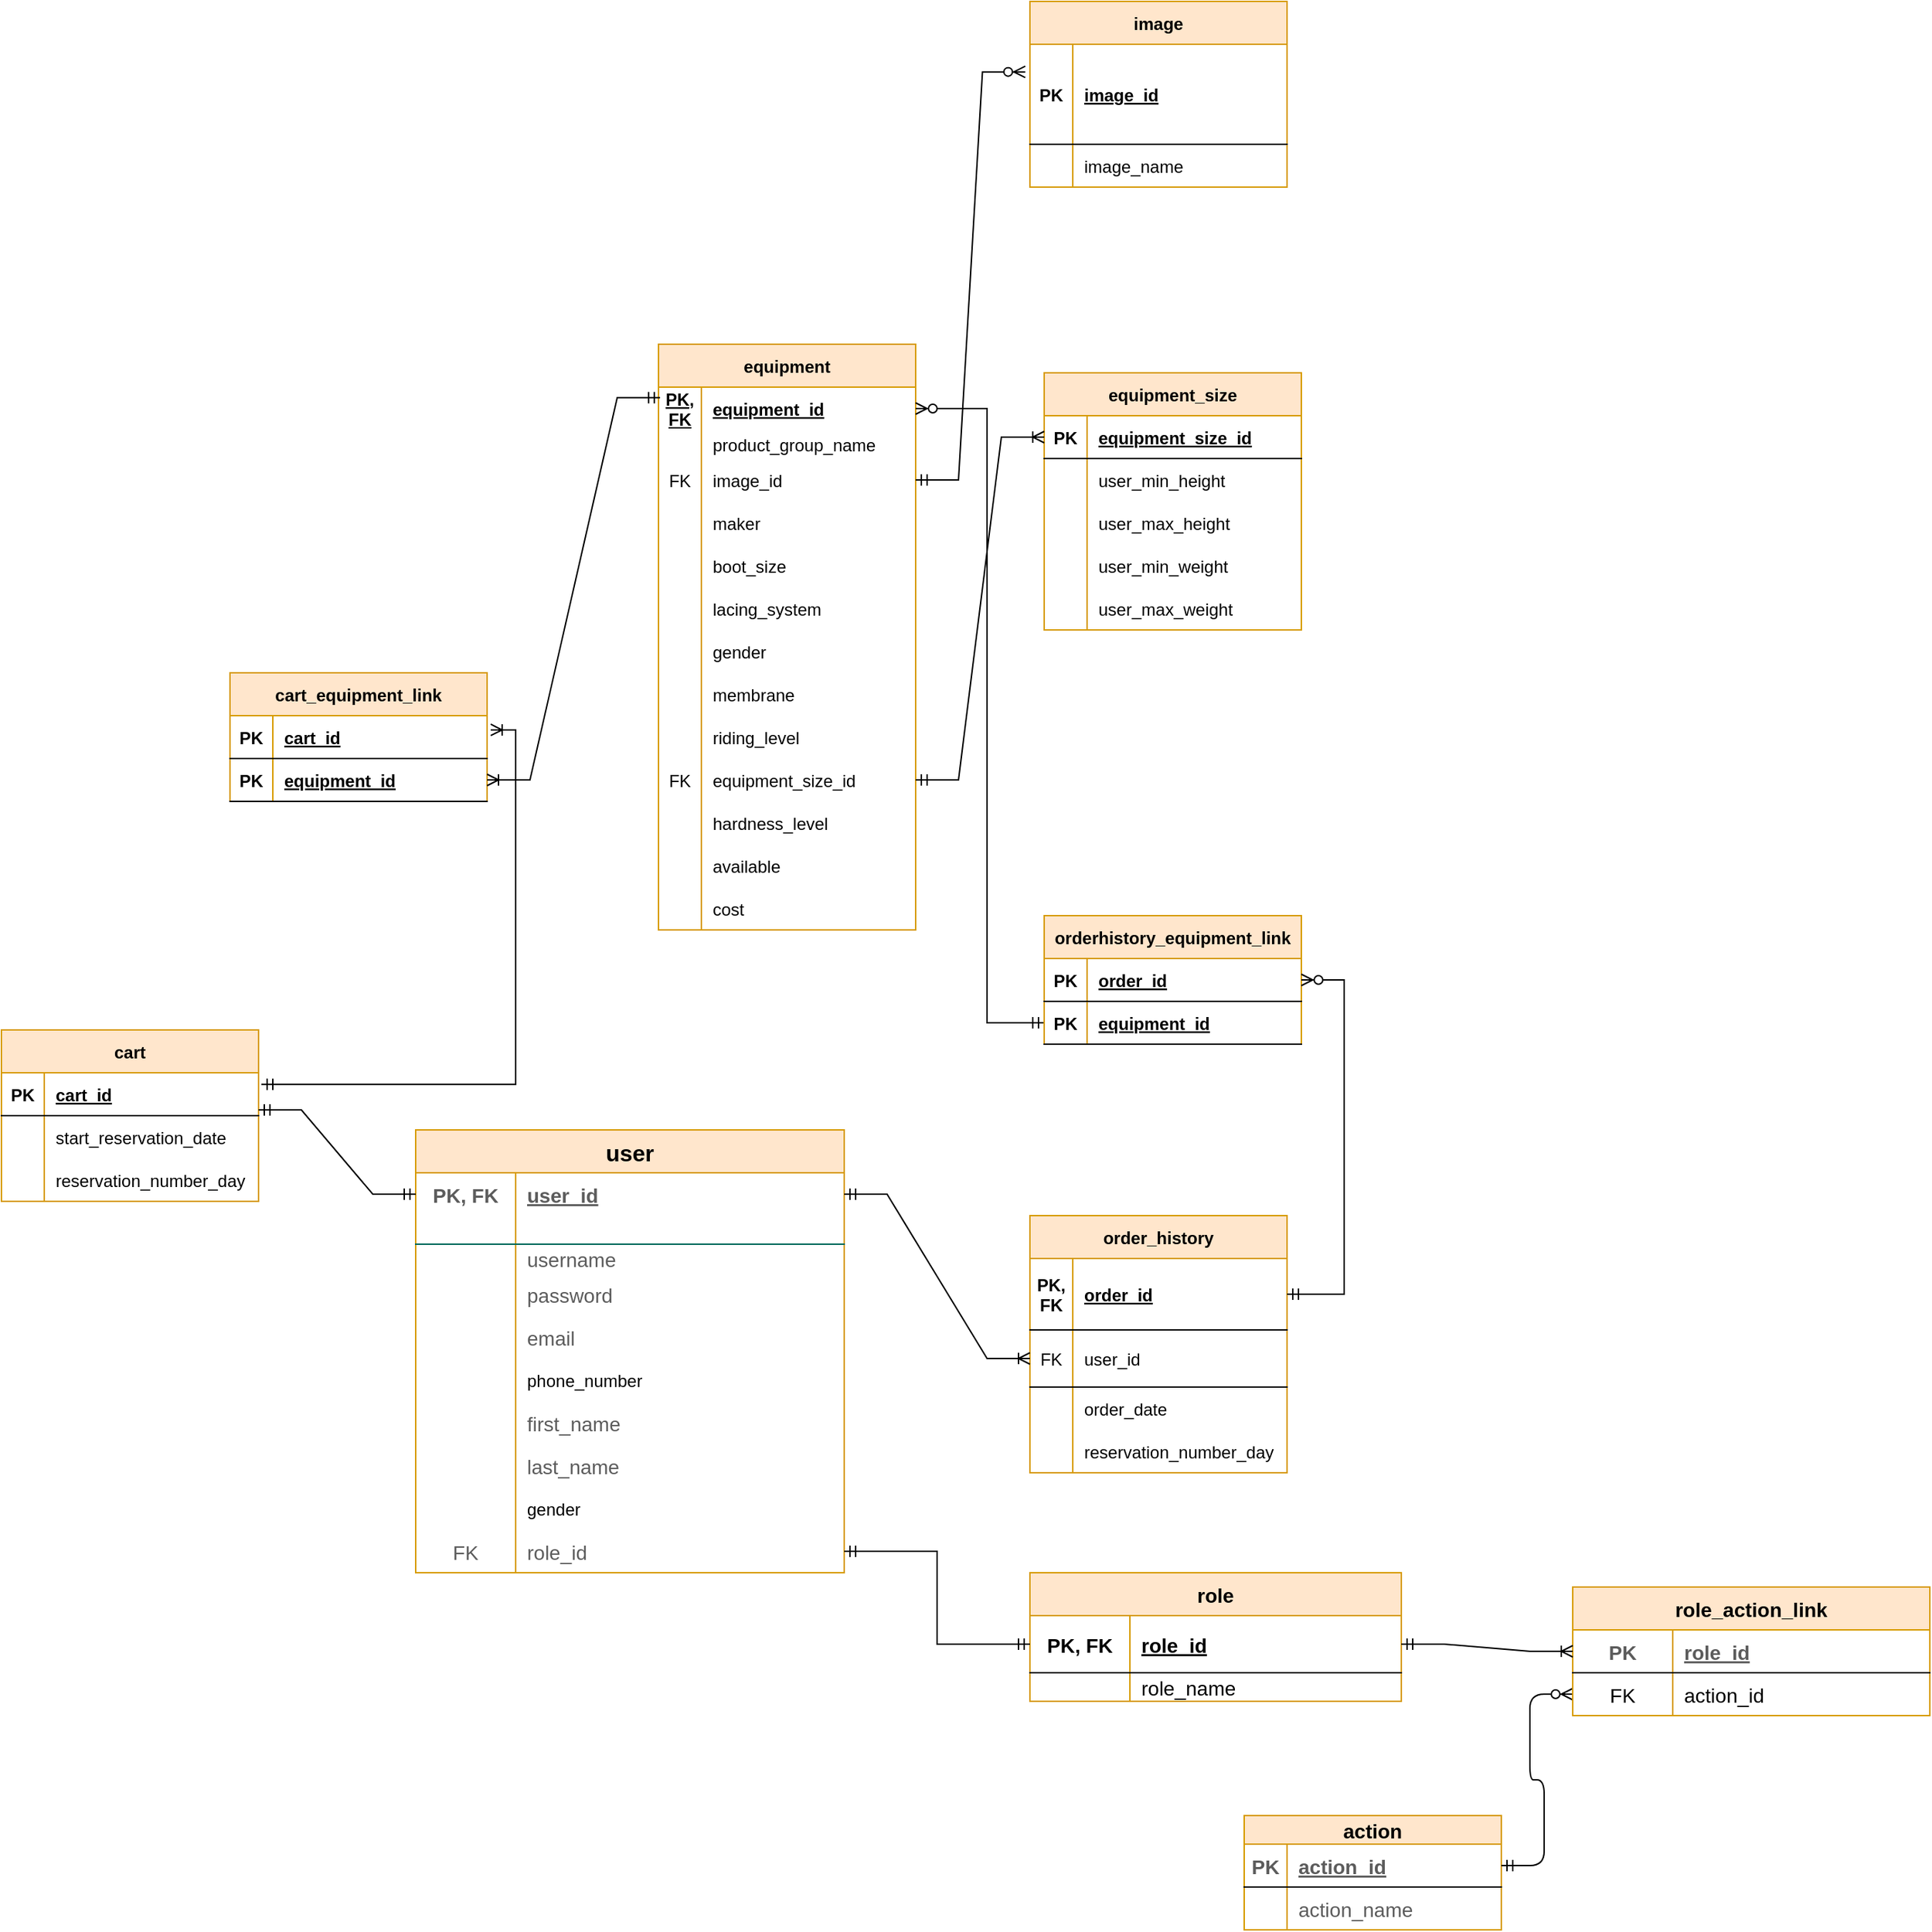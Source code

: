 <mxfile version="15.5.4" type="embed" pages="6"><diagram id="LpQnhjipQJrDBKZ1OuSx" name="v.1"><mxGraphModel dx="1495" dy="1823" grid="1" gridSize="10" guides="1" tooltips="1" connect="1" arrows="1" fold="1" page="1" pageScale="1" pageWidth="850" pageHeight="1100" math="0" shadow="0"><root><mxCell id="OxAIse8aEnZKSFSd6LNi-0"/><mxCell id="OxAIse8aEnZKSFSd6LNi-1" parent="OxAIse8aEnZKSFSd6LNi-0"/><mxCell id="NQuzW8FhiEgYR6EOqx6p-0" value="image" style="shape=table;startSize=30;container=1;collapsible=1;childLayout=tableLayout;fixedRows=1;rowLines=0;fontStyle=1;align=center;resizeLast=1;fillColor=#ffe6cc;strokeColor=#d79b00;" parent="OxAIse8aEnZKSFSd6LNi-1" vertex="1"><mxGeometry x="470" y="-320" width="180" height="130" as="geometry"/></mxCell><mxCell id="NQuzW8FhiEgYR6EOqx6p-1" value="" style="shape=partialRectangle;collapsible=0;dropTarget=0;pointerEvents=0;fillColor=none;top=0;left=0;bottom=1;right=0;points=[[0,0.5],[1,0.5]];portConstraint=eastwest;" parent="NQuzW8FhiEgYR6EOqx6p-0" vertex="1"><mxGeometry y="30" width="180" height="70" as="geometry"/></mxCell><mxCell id="NQuzW8FhiEgYR6EOqx6p-2" value="PK" style="shape=partialRectangle;connectable=0;fillColor=none;top=0;left=0;bottom=0;right=0;fontStyle=1;overflow=hidden;" parent="NQuzW8FhiEgYR6EOqx6p-1" vertex="1"><mxGeometry width="30" height="70" as="geometry"><mxRectangle width="30" height="70" as="alternateBounds"/></mxGeometry></mxCell><mxCell id="NQuzW8FhiEgYR6EOqx6p-3" value="image_id" style="shape=partialRectangle;connectable=0;fillColor=none;top=0;left=0;bottom=0;right=0;align=left;spacingLeft=6;fontStyle=5;overflow=hidden;" parent="NQuzW8FhiEgYR6EOqx6p-1" vertex="1"><mxGeometry x="30" width="150" height="70" as="geometry"><mxRectangle width="150" height="70" as="alternateBounds"/></mxGeometry></mxCell><mxCell id="NQuzW8FhiEgYR6EOqx6p-7" value="" style="shape=partialRectangle;collapsible=0;dropTarget=0;pointerEvents=0;fillColor=none;top=0;left=0;bottom=0;right=0;points=[[0,0.5],[1,0.5]];portConstraint=eastwest;" parent="NQuzW8FhiEgYR6EOqx6p-0" vertex="1"><mxGeometry y="100" width="180" height="30" as="geometry"/></mxCell><mxCell id="NQuzW8FhiEgYR6EOqx6p-8" value="" style="shape=partialRectangle;connectable=0;fillColor=none;top=0;left=0;bottom=0;right=0;editable=1;overflow=hidden;" parent="NQuzW8FhiEgYR6EOqx6p-7" vertex="1"><mxGeometry width="30" height="30" as="geometry"><mxRectangle width="30" height="30" as="alternateBounds"/></mxGeometry></mxCell><mxCell id="NQuzW8FhiEgYR6EOqx6p-9" value="image_name" style="shape=partialRectangle;connectable=0;fillColor=none;top=0;left=0;bottom=0;right=0;align=left;spacingLeft=6;overflow=hidden;" parent="NQuzW8FhiEgYR6EOqx6p-7" vertex="1"><mxGeometry x="30" width="150" height="30" as="geometry"><mxRectangle width="150" height="30" as="alternateBounds"/></mxGeometry></mxCell><mxCell id="JJc9EbKDyr_XPul_fWv1-0" value="equipment" style="shape=table;startSize=30;container=1;collapsible=1;childLayout=tableLayout;fixedRows=1;rowLines=0;fontStyle=1;align=center;resizeLast=1;fillColor=#ffe6cc;strokeColor=#d79b00;" parent="OxAIse8aEnZKSFSd6LNi-1" vertex="1"><mxGeometry x="210" y="-80" width="180" height="410" as="geometry"/></mxCell><mxCell id="321WCU5JT88BYbTSTymU-75" value="" style="shape=partialRectangle;collapsible=0;dropTarget=0;pointerEvents=0;fillColor=none;top=0;left=0;bottom=0;right=0;points=[[0,0.5],[1,0.5]];portConstraint=eastwest;" parent="JJc9EbKDyr_XPul_fWv1-0" vertex="1"><mxGeometry y="30" width="180" height="30" as="geometry"/></mxCell><mxCell id="321WCU5JT88BYbTSTymU-76" value="PK,&#10;FK&#10;" style="shape=partialRectangle;connectable=0;fillColor=none;top=0;left=0;bottom=0;right=0;editable=1;overflow=hidden;fontStyle=5" parent="321WCU5JT88BYbTSTymU-75" vertex="1"><mxGeometry width="30" height="30" as="geometry"><mxRectangle width="30" height="30" as="alternateBounds"/></mxGeometry></mxCell><mxCell id="321WCU5JT88BYbTSTymU-77" value="equipment_id" style="shape=partialRectangle;connectable=0;fillColor=none;top=0;left=0;bottom=0;right=0;align=left;spacingLeft=6;overflow=hidden;fontStyle=5" parent="321WCU5JT88BYbTSTymU-75" vertex="1"><mxGeometry x="30" width="150" height="30" as="geometry"><mxRectangle width="150" height="30" as="alternateBounds"/></mxGeometry></mxCell><mxCell id="321WCU5JT88BYbTSTymU-42" value="" style="shape=partialRectangle;collapsible=0;dropTarget=0;pointerEvents=0;fillColor=none;top=0;left=0;bottom=0;right=0;points=[[0,0.5],[1,0.5]];portConstraint=eastwest;" parent="JJc9EbKDyr_XPul_fWv1-0" vertex="1"><mxGeometry y="60" width="180" height="20" as="geometry"/></mxCell><mxCell id="321WCU5JT88BYbTSTymU-43" value="" style="shape=partialRectangle;connectable=0;fillColor=none;top=0;left=0;bottom=0;right=0;editable=1;overflow=hidden;" parent="321WCU5JT88BYbTSTymU-42" vertex="1"><mxGeometry width="30" height="20" as="geometry"><mxRectangle width="30" height="20" as="alternateBounds"/></mxGeometry></mxCell><mxCell id="321WCU5JT88BYbTSTymU-44" value="product_group_name" style="shape=partialRectangle;connectable=0;fillColor=none;top=0;left=0;bottom=0;right=0;align=left;spacingLeft=6;overflow=hidden;" parent="321WCU5JT88BYbTSTymU-42" vertex="1"><mxGeometry x="30" width="150" height="20" as="geometry"><mxRectangle width="150" height="20" as="alternateBounds"/></mxGeometry></mxCell><mxCell id="JJc9EbKDyr_XPul_fWv1-7" value="" style="shape=partialRectangle;collapsible=0;dropTarget=0;pointerEvents=0;fillColor=none;top=0;left=0;bottom=0;right=0;points=[[0,0.5],[1,0.5]];portConstraint=eastwest;" parent="JJc9EbKDyr_XPul_fWv1-0" vertex="1"><mxGeometry y="80" width="180" height="30" as="geometry"/></mxCell><mxCell id="JJc9EbKDyr_XPul_fWv1-8" value="FK" style="shape=partialRectangle;connectable=0;fillColor=none;top=0;left=0;bottom=0;right=0;fontStyle=0;overflow=hidden;" parent="JJc9EbKDyr_XPul_fWv1-7" vertex="1"><mxGeometry width="30" height="30" as="geometry"><mxRectangle width="30" height="30" as="alternateBounds"/></mxGeometry></mxCell><mxCell id="JJc9EbKDyr_XPul_fWv1-9" value="image_id" style="shape=partialRectangle;connectable=0;fillColor=none;top=0;left=0;bottom=0;right=0;align=left;spacingLeft=6;fontStyle=0;overflow=hidden;" parent="JJc9EbKDyr_XPul_fWv1-7" vertex="1"><mxGeometry x="30" width="150" height="30" as="geometry"><mxRectangle width="150" height="30" as="alternateBounds"/></mxGeometry></mxCell><mxCell id="JJc9EbKDyr_XPul_fWv1-10" value="" style="shape=partialRectangle;collapsible=0;dropTarget=0;pointerEvents=0;fillColor=none;top=0;left=0;bottom=0;right=0;points=[[0,0.5],[1,0.5]];portConstraint=eastwest;" parent="JJc9EbKDyr_XPul_fWv1-0" vertex="1"><mxGeometry y="110" width="180" height="30" as="geometry"/></mxCell><mxCell id="JJc9EbKDyr_XPul_fWv1-11" value="" style="shape=partialRectangle;connectable=0;fillColor=none;top=0;left=0;bottom=0;right=0;editable=1;overflow=hidden;" parent="JJc9EbKDyr_XPul_fWv1-10" vertex="1"><mxGeometry width="30" height="30" as="geometry"><mxRectangle width="30" height="30" as="alternateBounds"/></mxGeometry></mxCell><mxCell id="JJc9EbKDyr_XPul_fWv1-12" value="maker" style="shape=partialRectangle;connectable=0;fillColor=none;top=0;left=0;bottom=0;right=0;align=left;spacingLeft=6;overflow=hidden;" parent="JJc9EbKDyr_XPul_fWv1-10" vertex="1"><mxGeometry x="30" width="150" height="30" as="geometry"><mxRectangle width="150" height="30" as="alternateBounds"/></mxGeometry></mxCell><mxCell id="JJc9EbKDyr_XPul_fWv1-13" value="" style="shape=partialRectangle;collapsible=0;dropTarget=0;pointerEvents=0;fillColor=none;top=0;left=0;bottom=0;right=0;points=[[0,0.5],[1,0.5]];portConstraint=eastwest;" parent="JJc9EbKDyr_XPul_fWv1-0" vertex="1"><mxGeometry y="140" width="180" height="30" as="geometry"/></mxCell><mxCell id="JJc9EbKDyr_XPul_fWv1-14" value="" style="shape=partialRectangle;connectable=0;fillColor=none;top=0;left=0;bottom=0;right=0;editable=1;overflow=hidden;" parent="JJc9EbKDyr_XPul_fWv1-13" vertex="1"><mxGeometry width="30" height="30" as="geometry"><mxRectangle width="30" height="30" as="alternateBounds"/></mxGeometry></mxCell><mxCell id="JJc9EbKDyr_XPul_fWv1-15" value="boot_size" style="shape=partialRectangle;connectable=0;fillColor=none;top=0;left=0;bottom=0;right=0;align=left;spacingLeft=6;overflow=hidden;" parent="JJc9EbKDyr_XPul_fWv1-13" vertex="1"><mxGeometry x="30" width="150" height="30" as="geometry"><mxRectangle width="150" height="30" as="alternateBounds"/></mxGeometry></mxCell><mxCell id="aabEmhaGwQOIHcj2dso4-1" value="" style="shape=partialRectangle;collapsible=0;dropTarget=0;pointerEvents=0;fillColor=none;top=0;left=0;bottom=0;right=0;points=[[0,0.5],[1,0.5]];portConstraint=eastwest;" parent="JJc9EbKDyr_XPul_fWv1-0" vertex="1"><mxGeometry y="170" width="180" height="30" as="geometry"/></mxCell><mxCell id="aabEmhaGwQOIHcj2dso4-2" value="" style="shape=partialRectangle;connectable=0;fillColor=none;top=0;left=0;bottom=0;right=0;editable=1;overflow=hidden;" parent="aabEmhaGwQOIHcj2dso4-1" vertex="1"><mxGeometry width="30" height="30" as="geometry"><mxRectangle width="30" height="30" as="alternateBounds"/></mxGeometry></mxCell><mxCell id="aabEmhaGwQOIHcj2dso4-3" value="lacing_system" style="shape=partialRectangle;connectable=0;fillColor=none;top=0;left=0;bottom=0;right=0;align=left;spacingLeft=6;overflow=hidden;" parent="aabEmhaGwQOIHcj2dso4-1" vertex="1"><mxGeometry x="30" width="150" height="30" as="geometry"><mxRectangle width="150" height="30" as="alternateBounds"/></mxGeometry></mxCell><mxCell id="JJc9EbKDyr_XPul_fWv1-16" value="" style="shape=partialRectangle;collapsible=0;dropTarget=0;pointerEvents=0;fillColor=none;top=0;left=0;bottom=0;right=0;points=[[0,0.5],[1,0.5]];portConstraint=eastwest;" parent="JJc9EbKDyr_XPul_fWv1-0" vertex="1"><mxGeometry y="200" width="180" height="30" as="geometry"/></mxCell><mxCell id="JJc9EbKDyr_XPul_fWv1-17" value="" style="shape=partialRectangle;connectable=0;fillColor=none;top=0;left=0;bottom=0;right=0;editable=1;overflow=hidden;" parent="JJc9EbKDyr_XPul_fWv1-16" vertex="1"><mxGeometry width="30" height="30" as="geometry"><mxRectangle width="30" height="30" as="alternateBounds"/></mxGeometry></mxCell><mxCell id="JJc9EbKDyr_XPul_fWv1-18" value="gender" style="shape=partialRectangle;connectable=0;fillColor=none;top=0;left=0;bottom=0;right=0;align=left;spacingLeft=6;overflow=hidden;" parent="JJc9EbKDyr_XPul_fWv1-16" vertex="1"><mxGeometry x="30" width="150" height="30" as="geometry"><mxRectangle width="150" height="30" as="alternateBounds"/></mxGeometry></mxCell><mxCell id="0Eo2dwkOJkQAOvrDeunt-62" value="" style="shape=partialRectangle;collapsible=0;dropTarget=0;pointerEvents=0;fillColor=none;top=0;left=0;bottom=0;right=0;points=[[0,0.5],[1,0.5]];portConstraint=eastwest;" parent="JJc9EbKDyr_XPul_fWv1-0" vertex="1"><mxGeometry y="230" width="180" height="30" as="geometry"/></mxCell><mxCell id="0Eo2dwkOJkQAOvrDeunt-63" value="" style="shape=partialRectangle;connectable=0;fillColor=none;top=0;left=0;bottom=0;right=0;editable=1;overflow=hidden;" parent="0Eo2dwkOJkQAOvrDeunt-62" vertex="1"><mxGeometry width="30" height="30" as="geometry"><mxRectangle width="30" height="30" as="alternateBounds"/></mxGeometry></mxCell><mxCell id="0Eo2dwkOJkQAOvrDeunt-64" value="membrane" style="shape=partialRectangle;connectable=0;fillColor=none;top=0;left=0;bottom=0;right=0;align=left;spacingLeft=6;overflow=hidden;" parent="0Eo2dwkOJkQAOvrDeunt-62" vertex="1"><mxGeometry x="30" width="150" height="30" as="geometry"><mxRectangle width="150" height="30" as="alternateBounds"/></mxGeometry></mxCell><mxCell id="JJc9EbKDyr_XPul_fWv1-19" value="" style="shape=partialRectangle;collapsible=0;dropTarget=0;pointerEvents=0;fillColor=none;top=0;left=0;bottom=0;right=0;points=[[0,0.5],[1,0.5]];portConstraint=eastwest;" parent="JJc9EbKDyr_XPul_fWv1-0" vertex="1"><mxGeometry y="260" width="180" height="30" as="geometry"/></mxCell><mxCell id="JJc9EbKDyr_XPul_fWv1-20" value="" style="shape=partialRectangle;connectable=0;fillColor=none;top=0;left=0;bottom=0;right=0;editable=1;overflow=hidden;" parent="JJc9EbKDyr_XPul_fWv1-19" vertex="1"><mxGeometry width="30" height="30" as="geometry"><mxRectangle width="30" height="30" as="alternateBounds"/></mxGeometry></mxCell><mxCell id="JJc9EbKDyr_XPul_fWv1-21" value="riding_level" style="shape=partialRectangle;connectable=0;fillColor=none;top=0;left=0;bottom=0;right=0;align=left;spacingLeft=6;overflow=hidden;" parent="JJc9EbKDyr_XPul_fWv1-19" vertex="1"><mxGeometry x="30" width="150" height="30" as="geometry"><mxRectangle width="150" height="30" as="alternateBounds"/></mxGeometry></mxCell><mxCell id="i-eucpa_d0wFltXAcSXL-1" value="" style="shape=partialRectangle;collapsible=0;dropTarget=0;pointerEvents=0;fillColor=none;top=0;left=0;bottom=0;right=0;points=[[0,0.5],[1,0.5]];portConstraint=eastwest;" parent="JJc9EbKDyr_XPul_fWv1-0" vertex="1"><mxGeometry y="290" width="180" height="30" as="geometry"/></mxCell><mxCell id="i-eucpa_d0wFltXAcSXL-2" value="FK" style="shape=partialRectangle;connectable=0;fillColor=none;top=0;left=0;bottom=0;right=0;editable=1;overflow=hidden;" parent="i-eucpa_d0wFltXAcSXL-1" vertex="1"><mxGeometry width="30" height="30" as="geometry"><mxRectangle width="30" height="30" as="alternateBounds"/></mxGeometry></mxCell><mxCell id="i-eucpa_d0wFltXAcSXL-3" value="equipment_size_id" style="shape=partialRectangle;connectable=0;fillColor=none;top=0;left=0;bottom=0;right=0;align=left;spacingLeft=6;overflow=hidden;" parent="i-eucpa_d0wFltXAcSXL-1" vertex="1"><mxGeometry x="30" width="150" height="30" as="geometry"><mxRectangle width="150" height="30" as="alternateBounds"/></mxGeometry></mxCell><mxCell id="66BPPpiaXDUMIn8MOPhY-1" value="" style="shape=partialRectangle;collapsible=0;dropTarget=0;pointerEvents=0;fillColor=none;top=0;left=0;bottom=0;right=0;points=[[0,0.5],[1,0.5]];portConstraint=eastwest;" parent="JJc9EbKDyr_XPul_fWv1-0" vertex="1"><mxGeometry y="320" width="180" height="30" as="geometry"/></mxCell><mxCell id="66BPPpiaXDUMIn8MOPhY-2" value="" style="shape=partialRectangle;connectable=0;fillColor=none;top=0;left=0;bottom=0;right=0;editable=1;overflow=hidden;" parent="66BPPpiaXDUMIn8MOPhY-1" vertex="1"><mxGeometry width="30" height="30" as="geometry"><mxRectangle width="30" height="30" as="alternateBounds"/></mxGeometry></mxCell><mxCell id="66BPPpiaXDUMIn8MOPhY-3" value="hardness_level" style="shape=partialRectangle;connectable=0;fillColor=none;top=0;left=0;bottom=0;right=0;align=left;spacingLeft=6;overflow=hidden;" parent="66BPPpiaXDUMIn8MOPhY-1" vertex="1"><mxGeometry x="30" width="150" height="30" as="geometry"><mxRectangle width="150" height="30" as="alternateBounds"/></mxGeometry></mxCell><mxCell id="JJc9EbKDyr_XPul_fWv1-22" value="" style="shape=partialRectangle;collapsible=0;dropTarget=0;pointerEvents=0;fillColor=none;top=0;left=0;bottom=0;right=0;points=[[0,0.5],[1,0.5]];portConstraint=eastwest;" parent="JJc9EbKDyr_XPul_fWv1-0" vertex="1"><mxGeometry y="350" width="180" height="30" as="geometry"/></mxCell><mxCell id="JJc9EbKDyr_XPul_fWv1-23" value="" style="shape=partialRectangle;connectable=0;fillColor=none;top=0;left=0;bottom=0;right=0;editable=1;overflow=hidden;" parent="JJc9EbKDyr_XPul_fWv1-22" vertex="1"><mxGeometry width="30" height="30" as="geometry"><mxRectangle width="30" height="30" as="alternateBounds"/></mxGeometry></mxCell><mxCell id="JJc9EbKDyr_XPul_fWv1-24" value="available" style="shape=partialRectangle;connectable=0;fillColor=none;top=0;left=0;bottom=0;right=0;align=left;spacingLeft=6;overflow=hidden;" parent="JJc9EbKDyr_XPul_fWv1-22" vertex="1"><mxGeometry x="30" width="150" height="30" as="geometry"><mxRectangle width="150" height="30" as="alternateBounds"/></mxGeometry></mxCell><mxCell id="JJc9EbKDyr_XPul_fWv1-25" value="" style="shape=partialRectangle;collapsible=0;dropTarget=0;pointerEvents=0;fillColor=none;top=0;left=0;bottom=0;right=0;points=[[0,0.5],[1,0.5]];portConstraint=eastwest;" parent="JJc9EbKDyr_XPul_fWv1-0" vertex="1"><mxGeometry y="380" width="180" height="30" as="geometry"/></mxCell><mxCell id="JJc9EbKDyr_XPul_fWv1-26" value="" style="shape=partialRectangle;connectable=0;fillColor=none;top=0;left=0;bottom=0;right=0;editable=1;overflow=hidden;" parent="JJc9EbKDyr_XPul_fWv1-25" vertex="1"><mxGeometry width="30" height="30" as="geometry"><mxRectangle width="30" height="30" as="alternateBounds"/></mxGeometry></mxCell><mxCell id="JJc9EbKDyr_XPul_fWv1-27" value="cost" style="shape=partialRectangle;connectable=0;fillColor=none;top=0;left=0;bottom=0;right=0;align=left;spacingLeft=6;overflow=hidden;" parent="JJc9EbKDyr_XPul_fWv1-25" vertex="1"><mxGeometry x="30" width="150" height="30" as="geometry"><mxRectangle width="150" height="30" as="alternateBounds"/></mxGeometry></mxCell><mxCell id="mm-_4hHIgv-tI4UmnAtm-0" value="equipment_size" style="shape=table;startSize=30;container=1;collapsible=1;childLayout=tableLayout;fixedRows=1;rowLines=0;fontStyle=1;align=center;resizeLast=1;fillColor=#ffe6cc;strokeColor=#d79b00;" parent="OxAIse8aEnZKSFSd6LNi-1" vertex="1"><mxGeometry x="480" y="-60" width="180" height="180" as="geometry"/></mxCell><mxCell id="mm-_4hHIgv-tI4UmnAtm-1" value="" style="shape=partialRectangle;collapsible=0;dropTarget=0;pointerEvents=0;fillColor=none;top=0;left=0;bottom=1;right=0;points=[[0,0.5],[1,0.5]];portConstraint=eastwest;" parent="mm-_4hHIgv-tI4UmnAtm-0" vertex="1"><mxGeometry y="30" width="180" height="30" as="geometry"/></mxCell><mxCell id="mm-_4hHIgv-tI4UmnAtm-2" value="PK" style="shape=partialRectangle;connectable=0;fillColor=none;top=0;left=0;bottom=0;right=0;fontStyle=1;overflow=hidden;" parent="mm-_4hHIgv-tI4UmnAtm-1" vertex="1"><mxGeometry width="30" height="30" as="geometry"><mxRectangle width="30" height="30" as="alternateBounds"/></mxGeometry></mxCell><mxCell id="mm-_4hHIgv-tI4UmnAtm-3" value="equipment_size_id" style="shape=partialRectangle;connectable=0;fillColor=none;top=0;left=0;bottom=0;right=0;align=left;spacingLeft=6;fontStyle=5;overflow=hidden;" parent="mm-_4hHIgv-tI4UmnAtm-1" vertex="1"><mxGeometry x="30" width="150" height="30" as="geometry"><mxRectangle width="150" height="30" as="alternateBounds"/></mxGeometry></mxCell><mxCell id="mm-_4hHIgv-tI4UmnAtm-7" value="" style="shape=partialRectangle;collapsible=0;dropTarget=0;pointerEvents=0;fillColor=none;top=0;left=0;bottom=0;right=0;points=[[0,0.5],[1,0.5]];portConstraint=eastwest;" parent="mm-_4hHIgv-tI4UmnAtm-0" vertex="1"><mxGeometry y="60" width="180" height="30" as="geometry"/></mxCell><mxCell id="mm-_4hHIgv-tI4UmnAtm-8" value="" style="shape=partialRectangle;connectable=0;fillColor=none;top=0;left=0;bottom=0;right=0;editable=1;overflow=hidden;" parent="mm-_4hHIgv-tI4UmnAtm-7" vertex="1"><mxGeometry width="30" height="30" as="geometry"><mxRectangle width="30" height="30" as="alternateBounds"/></mxGeometry></mxCell><mxCell id="mm-_4hHIgv-tI4UmnAtm-9" value="user_min_height" style="shape=partialRectangle;connectable=0;fillColor=none;top=0;left=0;bottom=0;right=0;align=left;spacingLeft=6;overflow=hidden;" parent="mm-_4hHIgv-tI4UmnAtm-7" vertex="1"><mxGeometry x="30" width="150" height="30" as="geometry"><mxRectangle width="150" height="30" as="alternateBounds"/></mxGeometry></mxCell><mxCell id="mm-_4hHIgv-tI4UmnAtm-10" value="" style="shape=partialRectangle;collapsible=0;dropTarget=0;pointerEvents=0;fillColor=none;top=0;left=0;bottom=0;right=0;points=[[0,0.5],[1,0.5]];portConstraint=eastwest;" parent="mm-_4hHIgv-tI4UmnAtm-0" vertex="1"><mxGeometry y="90" width="180" height="30" as="geometry"/></mxCell><mxCell id="mm-_4hHIgv-tI4UmnAtm-11" value="" style="shape=partialRectangle;connectable=0;fillColor=none;top=0;left=0;bottom=0;right=0;editable=1;overflow=hidden;" parent="mm-_4hHIgv-tI4UmnAtm-10" vertex="1"><mxGeometry width="30" height="30" as="geometry"><mxRectangle width="30" height="30" as="alternateBounds"/></mxGeometry></mxCell><mxCell id="mm-_4hHIgv-tI4UmnAtm-12" value="user_max_height" style="shape=partialRectangle;connectable=0;fillColor=none;top=0;left=0;bottom=0;right=0;align=left;spacingLeft=6;overflow=hidden;" parent="mm-_4hHIgv-tI4UmnAtm-10" vertex="1"><mxGeometry x="30" width="150" height="30" as="geometry"><mxRectangle width="150" height="30" as="alternateBounds"/></mxGeometry></mxCell><mxCell id="mm-_4hHIgv-tI4UmnAtm-13" value="" style="shape=partialRectangle;collapsible=0;dropTarget=0;pointerEvents=0;fillColor=none;top=0;left=0;bottom=0;right=0;points=[[0,0.5],[1,0.5]];portConstraint=eastwest;" parent="mm-_4hHIgv-tI4UmnAtm-0" vertex="1"><mxGeometry y="120" width="180" height="30" as="geometry"/></mxCell><mxCell id="mm-_4hHIgv-tI4UmnAtm-14" value="" style="shape=partialRectangle;connectable=0;fillColor=none;top=0;left=0;bottom=0;right=0;editable=1;overflow=hidden;" parent="mm-_4hHIgv-tI4UmnAtm-13" vertex="1"><mxGeometry width="30" height="30" as="geometry"><mxRectangle width="30" height="30" as="alternateBounds"/></mxGeometry></mxCell><mxCell id="mm-_4hHIgv-tI4UmnAtm-15" value="user_min_weight" style="shape=partialRectangle;connectable=0;fillColor=none;top=0;left=0;bottom=0;right=0;align=left;spacingLeft=6;overflow=hidden;" parent="mm-_4hHIgv-tI4UmnAtm-13" vertex="1"><mxGeometry x="30" width="150" height="30" as="geometry"><mxRectangle width="150" height="30" as="alternateBounds"/></mxGeometry></mxCell><mxCell id="mm-_4hHIgv-tI4UmnAtm-16" value="" style="shape=partialRectangle;collapsible=0;dropTarget=0;pointerEvents=0;fillColor=none;top=0;left=0;bottom=0;right=0;points=[[0,0.5],[1,0.5]];portConstraint=eastwest;" parent="mm-_4hHIgv-tI4UmnAtm-0" vertex="1"><mxGeometry y="150" width="180" height="30" as="geometry"/></mxCell><mxCell id="mm-_4hHIgv-tI4UmnAtm-17" value="" style="shape=partialRectangle;connectable=0;fillColor=none;top=0;left=0;bottom=0;right=0;editable=1;overflow=hidden;" parent="mm-_4hHIgv-tI4UmnAtm-16" vertex="1"><mxGeometry width="30" height="30" as="geometry"><mxRectangle width="30" height="30" as="alternateBounds"/></mxGeometry></mxCell><mxCell id="mm-_4hHIgv-tI4UmnAtm-18" value="user_max_weight" style="shape=partialRectangle;connectable=0;fillColor=none;top=0;left=0;bottom=0;right=0;align=left;spacingLeft=6;overflow=hidden;" parent="mm-_4hHIgv-tI4UmnAtm-16" vertex="1"><mxGeometry x="30" width="150" height="30" as="geometry"><mxRectangle width="150" height="30" as="alternateBounds"/></mxGeometry></mxCell><mxCell id="mm-_4hHIgv-tI4UmnAtm-19" value="" style="edgeStyle=entityRelationEdgeStyle;fontSize=12;html=1;endArrow=ERzeroToMany;startArrow=ERmandOne;rounded=0;exitX=1;exitY=0.5;exitDx=0;exitDy=0;entryX=-0.018;entryY=0.276;entryDx=0;entryDy=0;entryPerimeter=0;" parent="OxAIse8aEnZKSFSd6LNi-1" source="JJc9EbKDyr_XPul_fWv1-7" target="NQuzW8FhiEgYR6EOqx6p-1" edge="1"><mxGeometry width="100" height="100" relative="1" as="geometry"><mxPoint x="660" y="-80" as="sourcePoint"/><mxPoint x="760" y="-180" as="targetPoint"/></mxGeometry></mxCell><mxCell id="XZqMz4ogdTUtQZgYRdFt-5" value="" style="edgeStyle=entityRelationEdgeStyle;fontSize=12;html=1;endArrow=ERoneToMany;startArrow=ERmandOne;rounded=0;entryX=0;entryY=0.5;entryDx=0;entryDy=0;exitX=1;exitY=0.5;exitDx=0;exitDy=0;" parent="OxAIse8aEnZKSFSd6LNi-1" source="i-eucpa_d0wFltXAcSXL-1" target="mm-_4hHIgv-tI4UmnAtm-1" edge="1"><mxGeometry width="100" height="100" relative="1" as="geometry"><mxPoint x="1030" y="-50" as="sourcePoint"/><mxPoint x="1060" y="40" as="targetPoint"/></mxGeometry></mxCell><mxCell id="eae7AUCRyiLIYo3gLx5g-0" value="user" style="shape=table;startSize=30;container=1;collapsible=1;childLayout=tableLayout;fixedRows=1;rowLines=0;fontStyle=1;align=center;resizeLast=1;rounded=0;sketch=0;flipH=1;flipV=0;perimeterSpacing=0;shadow=0;swimlaneLine=1;fontSize=16;fillColor=#ffe6cc;strokeColor=#d79b00;" parent="OxAIse8aEnZKSFSd6LNi-1" vertex="1"><mxGeometry x="40" y="470" width="300" height="310" as="geometry"/></mxCell><mxCell id="eae7AUCRyiLIYo3gLx5g-1" value="" style="shape=partialRectangle;collapsible=0;dropTarget=0;pointerEvents=0;fillColor=none;top=0;left=0;bottom=0;right=0;points=[[0,0.5],[1,0.5]];portConstraint=eastwest;rounded=0;sketch=0;fontColor=#5C5C5C;strokeColor=#006658;" parent="eae7AUCRyiLIYo3gLx5g-0" vertex="1"><mxGeometry y="30" width="300" height="30" as="geometry"/></mxCell><mxCell id="eae7AUCRyiLIYo3gLx5g-2" value="PK, FK" style="shape=partialRectangle;connectable=0;fillColor=none;top=0;left=0;bottom=0;right=0;fontStyle=1;overflow=hidden;rounded=0;sketch=0;fontColor=#5C5C5C;strokeColor=#006658;fontSize=14;" parent="eae7AUCRyiLIYo3gLx5g-1" vertex="1"><mxGeometry width="70" height="30" as="geometry"><mxRectangle width="70" height="30" as="alternateBounds"/></mxGeometry></mxCell><mxCell id="eae7AUCRyiLIYo3gLx5g-3" value="user_id" style="shape=partialRectangle;connectable=0;fillColor=none;top=0;left=0;bottom=0;right=0;align=left;spacingLeft=6;fontStyle=5;overflow=hidden;rounded=0;sketch=0;fontColor=#5C5C5C;strokeColor=#006658;fontSize=14;" parent="eae7AUCRyiLIYo3gLx5g-1" vertex="1"><mxGeometry x="70" width="230" height="30" as="geometry"><mxRectangle width="230" height="30" as="alternateBounds"/></mxGeometry></mxCell><mxCell id="eae7AUCRyiLIYo3gLx5g-4" value="" style="shape=partialRectangle;collapsible=0;dropTarget=0;pointerEvents=0;fillColor=none;top=0;left=0;bottom=1;right=0;points=[[0,0.5],[1,0.5]];portConstraint=eastwest;rounded=0;sketch=0;fontColor=#5C5C5C;strokeColor=#006658;" parent="eae7AUCRyiLIYo3gLx5g-0" vertex="1"><mxGeometry y="60" width="300" height="20" as="geometry"/></mxCell><mxCell id="eae7AUCRyiLIYo3gLx5g-5" value="" style="shape=partialRectangle;connectable=0;fillColor=none;top=0;left=0;bottom=0;right=0;fontStyle=1;overflow=hidden;rounded=0;sketch=0;fontColor=#5C5C5C;strokeColor=#006658;" parent="eae7AUCRyiLIYo3gLx5g-4" vertex="1"><mxGeometry width="70" height="20" as="geometry"><mxRectangle width="70" height="20" as="alternateBounds"/></mxGeometry></mxCell><mxCell id="eae7AUCRyiLIYo3gLx5g-6" value="" style="shape=partialRectangle;connectable=0;fillColor=none;top=0;left=0;bottom=0;right=0;align=left;spacingLeft=6;fontStyle=5;overflow=hidden;rounded=0;sketch=0;fontColor=#5C5C5C;strokeColor=#006658;" parent="eae7AUCRyiLIYo3gLx5g-4" vertex="1"><mxGeometry x="70" width="230" height="20" as="geometry"><mxRectangle width="230" height="20" as="alternateBounds"/></mxGeometry></mxCell><mxCell id="eae7AUCRyiLIYo3gLx5g-7" value="" style="shape=partialRectangle;collapsible=0;dropTarget=0;pointerEvents=0;fillColor=none;top=0;left=0;bottom=0;right=0;points=[[0,0.5],[1,0.5]];portConstraint=eastwest;rounded=0;sketch=0;fontColor=#5C5C5C;strokeColor=#006658;" parent="eae7AUCRyiLIYo3gLx5g-0" vertex="1"><mxGeometry y="80" width="300" height="20" as="geometry"/></mxCell><mxCell id="eae7AUCRyiLIYo3gLx5g-8" value="" style="shape=partialRectangle;connectable=0;fillColor=none;top=0;left=0;bottom=0;right=0;editable=1;overflow=hidden;rounded=0;sketch=0;fontColor=#5C5C5C;strokeColor=#006658;fontSize=14;" parent="eae7AUCRyiLIYo3gLx5g-7" vertex="1"><mxGeometry width="70" height="20" as="geometry"><mxRectangle width="70" height="20" as="alternateBounds"/></mxGeometry></mxCell><mxCell id="eae7AUCRyiLIYo3gLx5g-9" value="username" style="shape=partialRectangle;connectable=0;fillColor=none;top=0;left=0;bottom=0;right=0;align=left;spacingLeft=6;overflow=hidden;rounded=0;sketch=0;fontColor=#5C5C5C;strokeColor=#006658;fontSize=14;" parent="eae7AUCRyiLIYo3gLx5g-7" vertex="1"><mxGeometry x="70" width="230" height="20" as="geometry"><mxRectangle width="230" height="20" as="alternateBounds"/></mxGeometry></mxCell><mxCell id="eae7AUCRyiLIYo3gLx5g-10" value="" style="shape=partialRectangle;collapsible=0;dropTarget=0;pointerEvents=0;fillColor=none;top=0;left=0;bottom=0;right=0;points=[[0,0.5],[1,0.5]];portConstraint=eastwest;rounded=0;sketch=0;fontColor=#5C5C5C;strokeColor=#006658;" parent="eae7AUCRyiLIYo3gLx5g-0" vertex="1"><mxGeometry y="100" width="300" height="30" as="geometry"/></mxCell><mxCell id="eae7AUCRyiLIYo3gLx5g-11" value="" style="shape=partialRectangle;connectable=0;fillColor=none;top=0;left=0;bottom=0;right=0;editable=1;overflow=hidden;rounded=0;sketch=0;fontColor=#5C5C5C;strokeColor=#006658;" parent="eae7AUCRyiLIYo3gLx5g-10" vertex="1"><mxGeometry width="70" height="30" as="geometry"><mxRectangle width="70" height="30" as="alternateBounds"/></mxGeometry></mxCell><mxCell id="eae7AUCRyiLIYo3gLx5g-12" value="password" style="shape=partialRectangle;connectable=0;fillColor=none;top=0;left=0;bottom=0;right=0;align=left;spacingLeft=6;overflow=hidden;rounded=0;sketch=0;fontColor=#5C5C5C;strokeColor=#006658;fontSize=14;" parent="eae7AUCRyiLIYo3gLx5g-10" vertex="1"><mxGeometry x="70" width="230" height="30" as="geometry"><mxRectangle width="230" height="30" as="alternateBounds"/></mxGeometry></mxCell><mxCell id="eae7AUCRyiLIYo3gLx5g-13" value="" style="shape=partialRectangle;collapsible=0;dropTarget=0;pointerEvents=0;fillColor=none;top=0;left=0;bottom=0;right=0;points=[[0,0.5],[1,0.5]];portConstraint=eastwest;rounded=0;shadow=0;sketch=0;fontSize=14;fontColor=#5C5C5C;strokeColor=default;" parent="eae7AUCRyiLIYo3gLx5g-0" vertex="1"><mxGeometry y="130" width="300" height="30" as="geometry"/></mxCell><mxCell id="eae7AUCRyiLIYo3gLx5g-14" value="" style="shape=partialRectangle;connectable=0;fillColor=none;top=0;left=0;bottom=0;right=0;editable=1;overflow=hidden;rounded=0;shadow=0;sketch=0;fontSize=14;fontColor=#5C5C5C;strokeColor=default;" parent="eae7AUCRyiLIYo3gLx5g-13" vertex="1"><mxGeometry width="70" height="30" as="geometry"><mxRectangle width="70" height="30" as="alternateBounds"/></mxGeometry></mxCell><mxCell id="eae7AUCRyiLIYo3gLx5g-15" value="email" style="shape=partialRectangle;connectable=0;fillColor=none;top=0;left=0;bottom=0;right=0;align=left;spacingLeft=6;overflow=hidden;rounded=0;shadow=0;sketch=0;fontSize=14;fontColor=#5C5C5C;strokeColor=default;" parent="eae7AUCRyiLIYo3gLx5g-13" vertex="1"><mxGeometry x="70" width="230" height="30" as="geometry"><mxRectangle width="230" height="30" as="alternateBounds"/></mxGeometry></mxCell><mxCell id="eae7AUCRyiLIYo3gLx5g-25" value="" style="shape=partialRectangle;collapsible=0;dropTarget=0;pointerEvents=0;fillColor=none;top=0;left=0;bottom=0;right=0;points=[[0,0.5],[1,0.5]];portConstraint=eastwest;" parent="eae7AUCRyiLIYo3gLx5g-0" vertex="1"><mxGeometry y="160" width="300" height="30" as="geometry"/></mxCell><mxCell id="eae7AUCRyiLIYo3gLx5g-26" value="" style="shape=partialRectangle;connectable=0;fillColor=none;top=0;left=0;bottom=0;right=0;editable=1;overflow=hidden;" parent="eae7AUCRyiLIYo3gLx5g-25" vertex="1"><mxGeometry width="70" height="30" as="geometry"><mxRectangle width="70" height="30" as="alternateBounds"/></mxGeometry></mxCell><mxCell id="eae7AUCRyiLIYo3gLx5g-27" value="phone_number" style="shape=partialRectangle;connectable=0;fillColor=none;top=0;left=0;bottom=0;right=0;align=left;spacingLeft=6;overflow=hidden;" parent="eae7AUCRyiLIYo3gLx5g-25" vertex="1"><mxGeometry x="70" width="230" height="30" as="geometry"><mxRectangle width="230" height="30" as="alternateBounds"/></mxGeometry></mxCell><mxCell id="eae7AUCRyiLIYo3gLx5g-16" value="" style="shape=partialRectangle;collapsible=0;dropTarget=0;pointerEvents=0;fillColor=none;top=0;left=0;bottom=0;right=0;points=[[0,0.5],[1,0.5]];portConstraint=eastwest;rounded=0;shadow=0;sketch=0;fontSize=14;fontColor=#5C5C5C;strokeColor=default;" parent="eae7AUCRyiLIYo3gLx5g-0" vertex="1"><mxGeometry y="190" width="300" height="30" as="geometry"/></mxCell><mxCell id="eae7AUCRyiLIYo3gLx5g-17" value="" style="shape=partialRectangle;connectable=0;fillColor=none;top=0;left=0;bottom=0;right=0;fontStyle=0;overflow=hidden;rounded=0;shadow=0;sketch=0;fontSize=14;fontColor=#5C5C5C;strokeColor=default;" parent="eae7AUCRyiLIYo3gLx5g-16" vertex="1"><mxGeometry width="70" height="30" as="geometry"><mxRectangle width="70" height="30" as="alternateBounds"/></mxGeometry></mxCell><mxCell id="eae7AUCRyiLIYo3gLx5g-18" value="first_name" style="shape=partialRectangle;connectable=0;fillColor=none;top=0;left=0;bottom=0;right=0;align=left;spacingLeft=6;fontStyle=0;overflow=hidden;rounded=0;shadow=0;sketch=0;fontSize=14;fontColor=#5C5C5C;strokeColor=default;" parent="eae7AUCRyiLIYo3gLx5g-16" vertex="1"><mxGeometry x="70" width="230" height="30" as="geometry"><mxRectangle width="230" height="30" as="alternateBounds"/></mxGeometry></mxCell><mxCell id="eae7AUCRyiLIYo3gLx5g-19" value="" style="shape=partialRectangle;collapsible=0;dropTarget=0;pointerEvents=0;fillColor=none;top=0;left=0;bottom=0;right=0;points=[[0,0.5],[1,0.5]];portConstraint=eastwest;rounded=0;shadow=0;sketch=0;fontSize=14;fontColor=#5C5C5C;strokeColor=default;" parent="eae7AUCRyiLIYo3gLx5g-0" vertex="1"><mxGeometry y="220" width="300" height="30" as="geometry"/></mxCell><mxCell id="eae7AUCRyiLIYo3gLx5g-20" value="" style="shape=partialRectangle;connectable=0;fillColor=none;top=0;left=0;bottom=0;right=0;editable=1;overflow=hidden;rounded=0;shadow=0;sketch=0;fontSize=14;fontColor=#5C5C5C;strokeColor=default;" parent="eae7AUCRyiLIYo3gLx5g-19" vertex="1"><mxGeometry width="70" height="30" as="geometry"><mxRectangle width="70" height="30" as="alternateBounds"/></mxGeometry></mxCell><mxCell id="eae7AUCRyiLIYo3gLx5g-21" value="last_name" style="shape=partialRectangle;connectable=0;fillColor=none;top=0;left=0;bottom=0;right=0;align=left;spacingLeft=6;overflow=hidden;rounded=0;shadow=0;sketch=0;fontSize=14;fontColor=#5C5C5C;strokeColor=default;" parent="eae7AUCRyiLIYo3gLx5g-19" vertex="1"><mxGeometry x="70" width="230" height="30" as="geometry"><mxRectangle width="230" height="30" as="alternateBounds"/></mxGeometry></mxCell><mxCell id="eae7AUCRyiLIYo3gLx5g-22" value="" style="shape=partialRectangle;collapsible=0;dropTarget=0;pointerEvents=0;fillColor=none;top=0;left=0;bottom=0;right=0;points=[[0,0.5],[1,0.5]];portConstraint=eastwest;" parent="eae7AUCRyiLIYo3gLx5g-0" vertex="1"><mxGeometry y="250" width="300" height="30" as="geometry"/></mxCell><mxCell id="eae7AUCRyiLIYo3gLx5g-23" value="" style="shape=partialRectangle;connectable=0;fillColor=none;top=0;left=0;bottom=0;right=0;editable=1;overflow=hidden;" parent="eae7AUCRyiLIYo3gLx5g-22" vertex="1"><mxGeometry width="70" height="30" as="geometry"><mxRectangle width="70" height="30" as="alternateBounds"/></mxGeometry></mxCell><mxCell id="eae7AUCRyiLIYo3gLx5g-24" value="gender" style="shape=partialRectangle;connectable=0;fillColor=none;top=0;left=0;bottom=0;right=0;align=left;spacingLeft=6;overflow=hidden;" parent="eae7AUCRyiLIYo3gLx5g-22" vertex="1"><mxGeometry x="70" width="230" height="30" as="geometry"><mxRectangle width="230" height="30" as="alternateBounds"/></mxGeometry></mxCell><mxCell id="eae7AUCRyiLIYo3gLx5g-31" value="" style="shape=partialRectangle;collapsible=0;dropTarget=0;pointerEvents=0;fillColor=none;top=0;left=0;bottom=0;right=0;points=[[0,0.5],[1,0.5]];portConstraint=eastwest;rounded=0;shadow=0;sketch=0;fontSize=14;fontColor=#5C5C5C;strokeColor=default;" parent="eae7AUCRyiLIYo3gLx5g-0" vertex="1"><mxGeometry y="280" width="300" height="30" as="geometry"/></mxCell><mxCell id="eae7AUCRyiLIYo3gLx5g-32" value="FK" style="shape=partialRectangle;connectable=0;fillColor=none;top=0;left=0;bottom=0;right=0;editable=1;overflow=hidden;rounded=0;shadow=0;sketch=0;fontSize=14;fontColor=#5C5C5C;strokeColor=default;" parent="eae7AUCRyiLIYo3gLx5g-31" vertex="1"><mxGeometry width="70" height="30" as="geometry"><mxRectangle width="70" height="30" as="alternateBounds"/></mxGeometry></mxCell><mxCell id="eae7AUCRyiLIYo3gLx5g-33" value="role_id" style="shape=partialRectangle;connectable=0;fillColor=none;top=0;left=0;bottom=0;right=0;align=left;spacingLeft=6;overflow=hidden;rounded=0;shadow=0;sketch=0;fontSize=14;fontColor=#5C5C5C;strokeColor=default;" parent="eae7AUCRyiLIYo3gLx5g-31" vertex="1"><mxGeometry x="70" width="230" height="30" as="geometry"><mxRectangle width="230" height="30" as="alternateBounds"/></mxGeometry></mxCell><mxCell id="eae7AUCRyiLIYo3gLx5g-34" value="action" style="shape=table;startSize=20;container=1;collapsible=1;childLayout=tableLayout;fixedRows=1;rowLines=0;fontStyle=1;align=center;resizeLast=1;rounded=0;shadow=0;sketch=0;fontSize=14;fillColor=#ffe6cc;strokeColor=#d79b00;" parent="OxAIse8aEnZKSFSd6LNi-1" vertex="1"><mxGeometry x="620" y="950" width="180" height="80" as="geometry"/></mxCell><mxCell id="eae7AUCRyiLIYo3gLx5g-35" value="" style="shape=partialRectangle;collapsible=0;dropTarget=0;pointerEvents=0;fillColor=none;top=0;left=0;bottom=1;right=0;points=[[0,0.5],[1,0.5]];portConstraint=eastwest;rounded=0;shadow=0;sketch=0;fontSize=14;fontColor=#5C5C5C;strokeColor=default;" parent="eae7AUCRyiLIYo3gLx5g-34" vertex="1"><mxGeometry y="20" width="180" height="30" as="geometry"/></mxCell><mxCell id="eae7AUCRyiLIYo3gLx5g-36" value="PK" style="shape=partialRectangle;connectable=0;fillColor=none;top=0;left=0;bottom=0;right=0;fontStyle=1;overflow=hidden;rounded=0;shadow=0;sketch=0;fontSize=14;fontColor=#5C5C5C;strokeColor=default;" parent="eae7AUCRyiLIYo3gLx5g-35" vertex="1"><mxGeometry width="30" height="30" as="geometry"><mxRectangle width="30" height="30" as="alternateBounds"/></mxGeometry></mxCell><mxCell id="eae7AUCRyiLIYo3gLx5g-37" value="action_id" style="shape=partialRectangle;connectable=0;fillColor=none;top=0;left=0;bottom=0;right=0;align=left;spacingLeft=6;fontStyle=5;overflow=hidden;rounded=0;shadow=0;sketch=0;fontSize=14;fontColor=#5C5C5C;strokeColor=default;" parent="eae7AUCRyiLIYo3gLx5g-35" vertex="1"><mxGeometry x="30" width="150" height="30" as="geometry"><mxRectangle width="150" height="30" as="alternateBounds"/></mxGeometry></mxCell><mxCell id="eae7AUCRyiLIYo3gLx5g-38" value="" style="shape=partialRectangle;collapsible=0;dropTarget=0;pointerEvents=0;fillColor=none;top=0;left=0;bottom=0;right=0;points=[[0,0.5],[1,0.5]];portConstraint=eastwest;rounded=0;shadow=0;sketch=0;fontSize=14;fontColor=#5C5C5C;strokeColor=default;" parent="eae7AUCRyiLIYo3gLx5g-34" vertex="1"><mxGeometry y="50" width="180" height="30" as="geometry"/></mxCell><mxCell id="eae7AUCRyiLIYo3gLx5g-39" value="" style="shape=partialRectangle;connectable=0;fillColor=none;top=0;left=0;bottom=0;right=0;editable=1;overflow=hidden;rounded=0;shadow=0;sketch=0;fontSize=14;fontColor=#5C5C5C;strokeColor=default;" parent="eae7AUCRyiLIYo3gLx5g-38" vertex="1"><mxGeometry width="30" height="30" as="geometry"><mxRectangle width="30" height="30" as="alternateBounds"/></mxGeometry></mxCell><mxCell id="eae7AUCRyiLIYo3gLx5g-40" value="action_name" style="shape=partialRectangle;connectable=0;fillColor=none;top=0;left=0;bottom=0;right=0;align=left;spacingLeft=6;overflow=hidden;rounded=0;shadow=0;sketch=0;fontSize=14;fontColor=#5C5C5C;strokeColor=default;" parent="eae7AUCRyiLIYo3gLx5g-38" vertex="1"><mxGeometry x="30" width="150" height="30" as="geometry"><mxRectangle width="150" height="30" as="alternateBounds"/></mxGeometry></mxCell><mxCell id="eae7AUCRyiLIYo3gLx5g-41" value="" style="edgeStyle=entityRelationEdgeStyle;fontSize=12;html=1;endArrow=ERzeroToMany;startArrow=ERmandOne;rounded=1;sketch=0;fontColor=#5C5C5C;strokeColor=#000000;fillColor=#21C0A5;curved=0;entryX=0;entryY=0.5;entryDx=0;entryDy=0;" parent="OxAIse8aEnZKSFSd6LNi-1" source="eae7AUCRyiLIYo3gLx5g-35" target="eae7AUCRyiLIYo3gLx5g-48" edge="1"><mxGeometry width="100" height="100" relative="1" as="geometry"><mxPoint x="730" y="535" as="sourcePoint"/><mxPoint x="1050" y="500" as="targetPoint"/></mxGeometry></mxCell><mxCell id="eae7AUCRyiLIYo3gLx5g-42" value="" style="shape=partialRectangle;collapsible=0;dropTarget=0;pointerEvents=0;fillColor=none;top=0;left=0;bottom=0;right=0;points=[[0,0.5],[1,0.5]];portConstraint=eastwest;rounded=0;shadow=0;sketch=0;fontSize=14;fontColor=#5C5C5C;strokeColor=default;" parent="OxAIse8aEnZKSFSd6LNi-1" vertex="1"><mxGeometry x="80" y="570" width="300" height="30" as="geometry"/></mxCell><mxCell id="eae7AUCRyiLIYo3gLx5g-43" value="" style="shape=partialRectangle;connectable=0;fillColor=none;top=0;left=0;bottom=0;right=0;editable=1;overflow=hidden;rounded=0;shadow=0;sketch=0;fontSize=14;fontColor=#5C5C5C;strokeColor=default;" parent="eae7AUCRyiLIYo3gLx5g-42" vertex="1"><mxGeometry width="70" height="30" as="geometry"><mxRectangle width="70" height="30" as="alternateBounds"/></mxGeometry></mxCell><mxCell id="eae7AUCRyiLIYo3gLx5g-44" value="role_action_link" style="shape=table;startSize=30;container=1;collapsible=1;childLayout=tableLayout;fixedRows=1;rowLines=0;fontStyle=1;align=center;resizeLast=1;rounded=0;shadow=0;sketch=0;fontSize=14;fillColor=#ffe6cc;strokeColor=#d79b00;" parent="OxAIse8aEnZKSFSd6LNi-1" vertex="1"><mxGeometry x="850" y="790" width="250" height="90" as="geometry"/></mxCell><mxCell id="eae7AUCRyiLIYo3gLx5g-45" value="" style="shape=partialRectangle;collapsible=0;dropTarget=0;pointerEvents=0;fillColor=none;top=0;left=0;bottom=1;right=0;points=[[0,0.5],[1,0.5]];portConstraint=eastwest;rounded=0;shadow=0;sketch=0;fontSize=14;fontColor=#5C5C5C;strokeColor=default;" parent="eae7AUCRyiLIYo3gLx5g-44" vertex="1"><mxGeometry y="30" width="250" height="30" as="geometry"/></mxCell><mxCell id="eae7AUCRyiLIYo3gLx5g-46" value="PK" style="shape=partialRectangle;connectable=0;fillColor=none;top=0;left=0;bottom=0;right=0;fontStyle=1;overflow=hidden;rounded=0;shadow=0;sketch=0;fontSize=14;fontColor=#5C5C5C;strokeColor=default;" parent="eae7AUCRyiLIYo3gLx5g-45" vertex="1"><mxGeometry width="70" height="30" as="geometry"><mxRectangle width="70" height="30" as="alternateBounds"/></mxGeometry></mxCell><mxCell id="eae7AUCRyiLIYo3gLx5g-47" value="role_id" style="shape=partialRectangle;connectable=0;fillColor=none;top=0;left=0;bottom=0;right=0;align=left;spacingLeft=6;fontStyle=5;overflow=hidden;rounded=0;shadow=0;sketch=0;fontSize=14;fontColor=#5C5C5C;strokeColor=default;" parent="eae7AUCRyiLIYo3gLx5g-45" vertex="1"><mxGeometry x="70" width="180" height="30" as="geometry"><mxRectangle width="180" height="30" as="alternateBounds"/></mxGeometry></mxCell><mxCell id="eae7AUCRyiLIYo3gLx5g-48" value="" style="shape=partialRectangle;collapsible=0;dropTarget=0;pointerEvents=0;fillColor=none;top=0;left=0;bottom=0;right=0;points=[[0,0.5],[1,0.5]];portConstraint=eastwest;rounded=0;shadow=0;sketch=0;fontSize=14;fontColor=none;strokeColor=default;" parent="eae7AUCRyiLIYo3gLx5g-44" vertex="1"><mxGeometry y="60" width="250" height="30" as="geometry"/></mxCell><mxCell id="eae7AUCRyiLIYo3gLx5g-49" value="FK" style="shape=partialRectangle;connectable=0;fillColor=none;top=0;left=0;bottom=0;right=0;editable=1;overflow=hidden;rounded=0;shadow=0;sketch=0;fontSize=14;fontColor=none;strokeColor=default;" parent="eae7AUCRyiLIYo3gLx5g-48" vertex="1"><mxGeometry width="70" height="30" as="geometry"><mxRectangle width="70" height="30" as="alternateBounds"/></mxGeometry></mxCell><mxCell id="eae7AUCRyiLIYo3gLx5g-50" value="action_id" style="shape=partialRectangle;connectable=0;fillColor=none;top=0;left=0;bottom=0;right=0;align=left;spacingLeft=6;overflow=hidden;rounded=0;shadow=0;sketch=0;fontSize=14;fontColor=none;strokeColor=default;" parent="eae7AUCRyiLIYo3gLx5g-48" vertex="1"><mxGeometry x="70" width="180" height="30" as="geometry"><mxRectangle width="180" height="30" as="alternateBounds"/></mxGeometry></mxCell><mxCell id="eae7AUCRyiLIYo3gLx5g-59" value="role" style="shape=table;startSize=30;container=1;collapsible=1;childLayout=tableLayout;fixedRows=1;rowLines=0;fontStyle=1;align=center;resizeLast=1;fontSize=14;fillColor=#ffe6cc;strokeColor=#d79b00;" parent="OxAIse8aEnZKSFSd6LNi-1" vertex="1"><mxGeometry x="470" y="780" width="260" height="90" as="geometry"/></mxCell><mxCell id="eae7AUCRyiLIYo3gLx5g-60" value="" style="shape=partialRectangle;collapsible=0;dropTarget=0;pointerEvents=0;fillColor=none;top=0;left=0;bottom=1;right=0;points=[[0,0.5],[1,0.5]];portConstraint=eastwest;fontSize=14;" parent="eae7AUCRyiLIYo3gLx5g-59" vertex="1"><mxGeometry y="30" width="260" height="40" as="geometry"/></mxCell><mxCell id="eae7AUCRyiLIYo3gLx5g-61" value="PK, FK" style="shape=partialRectangle;connectable=0;fillColor=none;top=0;left=0;bottom=0;right=0;fontStyle=1;overflow=hidden;fontSize=14;" parent="eae7AUCRyiLIYo3gLx5g-60" vertex="1"><mxGeometry width="70" height="40" as="geometry"><mxRectangle width="70" height="40" as="alternateBounds"/></mxGeometry></mxCell><mxCell id="eae7AUCRyiLIYo3gLx5g-62" value="role_id" style="shape=partialRectangle;connectable=0;fillColor=none;top=0;left=0;bottom=0;right=0;align=left;spacingLeft=6;fontStyle=5;overflow=hidden;fontSize=14;" parent="eae7AUCRyiLIYo3gLx5g-60" vertex="1"><mxGeometry x="70" width="190" height="40" as="geometry"><mxRectangle width="190" height="40" as="alternateBounds"/></mxGeometry></mxCell><mxCell id="eae7AUCRyiLIYo3gLx5g-63" value="" style="shape=partialRectangle;collapsible=0;dropTarget=0;pointerEvents=0;fillColor=none;top=0;left=0;bottom=0;right=0;points=[[0,0.5],[1,0.5]];portConstraint=eastwest;fontSize=14;" parent="eae7AUCRyiLIYo3gLx5g-59" vertex="1"><mxGeometry y="70" width="260" height="20" as="geometry"/></mxCell><mxCell id="eae7AUCRyiLIYo3gLx5g-64" value="" style="shape=partialRectangle;connectable=0;fillColor=none;top=0;left=0;bottom=0;right=0;editable=1;overflow=hidden;fontSize=14;" parent="eae7AUCRyiLIYo3gLx5g-63" vertex="1"><mxGeometry width="70" height="20" as="geometry"><mxRectangle width="70" height="20" as="alternateBounds"/></mxGeometry></mxCell><mxCell id="eae7AUCRyiLIYo3gLx5g-65" value="role_name" style="shape=partialRectangle;connectable=0;fillColor=none;top=0;left=0;bottom=0;right=0;align=left;spacingLeft=6;overflow=hidden;fontSize=14;" parent="eae7AUCRyiLIYo3gLx5g-63" vertex="1"><mxGeometry x="70" width="190" height="20" as="geometry"><mxRectangle width="190" height="20" as="alternateBounds"/></mxGeometry></mxCell><mxCell id="eae7AUCRyiLIYo3gLx5g-67" value="" style="edgeStyle=orthogonalEdgeStyle;fontSize=12;html=1;endArrow=ERmandOne;startArrow=ERmandOne;rounded=0;entryX=0;entryY=0.5;entryDx=0;entryDy=0;exitX=1;exitY=0.5;exitDx=0;exitDy=0;" parent="OxAIse8aEnZKSFSd6LNi-1" source="eae7AUCRyiLIYo3gLx5g-31" target="eae7AUCRyiLIYo3gLx5g-60" edge="1"><mxGeometry width="100" height="100" relative="1" as="geometry"><mxPoint x="384" y="675" as="sourcePoint"/><mxPoint x="710" y="620" as="targetPoint"/></mxGeometry></mxCell><mxCell id="eae7AUCRyiLIYo3gLx5g-85" value="cart" style="shape=table;startSize=30;container=1;collapsible=1;childLayout=tableLayout;fixedRows=1;rowLines=0;fontStyle=1;align=center;resizeLast=1;fillColor=#ffe6cc;strokeColor=#d79b00;" parent="OxAIse8aEnZKSFSd6LNi-1" vertex="1"><mxGeometry x="-250" y="400" width="180" height="120.0" as="geometry"/></mxCell><mxCell id="eae7AUCRyiLIYo3gLx5g-86" value="" style="shape=partialRectangle;collapsible=0;dropTarget=0;pointerEvents=0;fillColor=none;top=0;left=0;bottom=1;right=0;points=[[0,0.5],[1,0.5]];portConstraint=eastwest;" parent="eae7AUCRyiLIYo3gLx5g-85" vertex="1"><mxGeometry y="30" width="180" height="30" as="geometry"/></mxCell><mxCell id="eae7AUCRyiLIYo3gLx5g-87" value="PK" style="shape=partialRectangle;connectable=0;fillColor=none;top=0;left=0;bottom=0;right=0;fontStyle=1;overflow=hidden;" parent="eae7AUCRyiLIYo3gLx5g-86" vertex="1"><mxGeometry width="30" height="30" as="geometry"><mxRectangle width="30" height="30" as="alternateBounds"/></mxGeometry></mxCell><mxCell id="eae7AUCRyiLIYo3gLx5g-88" value="cart_id" style="shape=partialRectangle;connectable=0;fillColor=none;top=0;left=0;bottom=0;right=0;align=left;spacingLeft=6;fontStyle=5;overflow=hidden;" parent="eae7AUCRyiLIYo3gLx5g-86" vertex="1"><mxGeometry x="30" width="150" height="30" as="geometry"><mxRectangle width="150" height="30" as="alternateBounds"/></mxGeometry></mxCell><mxCell id="lgjnMqK-TowEc3vDbFTl-9" value="" style="shape=partialRectangle;collapsible=0;dropTarget=0;pointerEvents=0;fillColor=none;top=0;left=0;bottom=0;right=0;points=[[0,0.5],[1,0.5]];portConstraint=eastwest;" parent="eae7AUCRyiLIYo3gLx5g-85" vertex="1"><mxGeometry y="60" width="180" height="30" as="geometry"/></mxCell><mxCell id="lgjnMqK-TowEc3vDbFTl-10" value="" style="shape=partialRectangle;connectable=0;fillColor=none;top=0;left=0;bottom=0;right=0;editable=1;overflow=hidden;" parent="lgjnMqK-TowEc3vDbFTl-9" vertex="1"><mxGeometry width="30" height="30" as="geometry"><mxRectangle width="30" height="30" as="alternateBounds"/></mxGeometry></mxCell><mxCell id="lgjnMqK-TowEc3vDbFTl-11" value="start_reservation_date" style="shape=partialRectangle;connectable=0;fillColor=none;top=0;left=0;bottom=0;right=0;align=left;spacingLeft=6;overflow=hidden;" parent="lgjnMqK-TowEc3vDbFTl-9" vertex="1"><mxGeometry x="30" width="150" height="30" as="geometry"><mxRectangle width="150" height="30" as="alternateBounds"/></mxGeometry></mxCell><mxCell id="lgjnMqK-TowEc3vDbFTl-13" value="" style="shape=partialRectangle;collapsible=0;dropTarget=0;pointerEvents=0;fillColor=none;top=0;left=0;bottom=0;right=0;points=[[0,0.5],[1,0.5]];portConstraint=eastwest;" parent="eae7AUCRyiLIYo3gLx5g-85" vertex="1"><mxGeometry y="90" width="180" height="30" as="geometry"/></mxCell><mxCell id="lgjnMqK-TowEc3vDbFTl-14" value="" style="shape=partialRectangle;connectable=0;fillColor=none;top=0;left=0;bottom=0;right=0;editable=1;overflow=hidden;" parent="lgjnMqK-TowEc3vDbFTl-13" vertex="1"><mxGeometry width="30" height="30" as="geometry"><mxRectangle width="30" height="30" as="alternateBounds"/></mxGeometry></mxCell><mxCell id="lgjnMqK-TowEc3vDbFTl-15" value="reservation_number_day" style="shape=partialRectangle;connectable=0;fillColor=none;top=0;left=0;bottom=0;right=0;align=left;spacingLeft=6;overflow=hidden;" parent="lgjnMqK-TowEc3vDbFTl-13" vertex="1"><mxGeometry x="30" width="150" height="30" as="geometry"><mxRectangle width="150" height="30" as="alternateBounds"/></mxGeometry></mxCell><mxCell id="321WCU5JT88BYbTSTymU-67" value="" style="edgeStyle=entityRelationEdgeStyle;fontSize=12;html=1;endArrow=ERmandOne;startArrow=ERmandOne;rounded=0;entryX=0;entryY=0.5;entryDx=0;entryDy=0;" parent="OxAIse8aEnZKSFSd6LNi-1" target="eae7AUCRyiLIYo3gLx5g-1" edge="1"><mxGeometry width="100" height="100" relative="1" as="geometry"><mxPoint x="-70" y="456" as="sourcePoint"/><mxPoint x="20" y="400" as="targetPoint"/></mxGeometry></mxCell><mxCell id="321WCU5JT88BYbTSTymU-71" value="" style="edgeStyle=orthogonalEdgeStyle;fontSize=12;html=1;endArrow=ERzeroToMany;startArrow=ERmandOne;rounded=0;entryX=1;entryY=0.5;entryDx=0;entryDy=0;exitX=0;exitY=0.5;exitDx=0;exitDy=0;" parent="OxAIse8aEnZKSFSd6LNi-1" source="0Eo2dwkOJkQAOvrDeunt-35" target="321WCU5JT88BYbTSTymU-75" edge="1"><mxGeometry width="100" height="100" relative="1" as="geometry"><mxPoint x="290" y="1025" as="sourcePoint"/><mxPoint x="390" y="-15" as="targetPoint"/><Array as="points"><mxPoint x="440" y="395"/><mxPoint x="440" y="-35"/></Array></mxGeometry></mxCell><mxCell id="0Eo2dwkOJkQAOvrDeunt-0" value="order_history" style="shape=table;startSize=30;container=1;collapsible=1;childLayout=tableLayout;fixedRows=1;rowLines=0;fontStyle=1;align=center;resizeLast=1;fillColor=#ffe6cc;strokeColor=#d79b00;" parent="OxAIse8aEnZKSFSd6LNi-1" vertex="1"><mxGeometry x="470" y="530" width="180" height="180.0" as="geometry"/></mxCell><mxCell id="0Eo2dwkOJkQAOvrDeunt-14" value="" style="shape=partialRectangle;collapsible=0;dropTarget=0;pointerEvents=0;fillColor=none;top=0;left=0;bottom=1;right=0;points=[[0,0.5],[1,0.5]];portConstraint=eastwest;" parent="0Eo2dwkOJkQAOvrDeunt-0" vertex="1"><mxGeometry y="30" width="180" height="50" as="geometry"/></mxCell><mxCell id="0Eo2dwkOJkQAOvrDeunt-15" value="PK,&#10;FK" style="shape=partialRectangle;connectable=0;fillColor=none;top=0;left=0;bottom=0;right=0;fontStyle=1;overflow=hidden;" parent="0Eo2dwkOJkQAOvrDeunt-14" vertex="1"><mxGeometry width="30" height="50" as="geometry"><mxRectangle width="30" height="50" as="alternateBounds"/></mxGeometry></mxCell><mxCell id="0Eo2dwkOJkQAOvrDeunt-16" value="order_id" style="shape=partialRectangle;connectable=0;fillColor=none;top=0;left=0;bottom=0;right=0;align=left;spacingLeft=6;fontStyle=5;overflow=hidden;" parent="0Eo2dwkOJkQAOvrDeunt-14" vertex="1"><mxGeometry x="30" width="150" height="50" as="geometry"><mxRectangle width="150" height="50" as="alternateBounds"/></mxGeometry></mxCell><mxCell id="0Eo2dwkOJkQAOvrDeunt-1" value="" style="shape=partialRectangle;collapsible=0;dropTarget=0;pointerEvents=0;fillColor=none;top=0;left=0;bottom=1;right=0;points=[[0,0.5],[1,0.5]];portConstraint=eastwest;" parent="0Eo2dwkOJkQAOvrDeunt-0" vertex="1"><mxGeometry y="80" width="180" height="40" as="geometry"/></mxCell><mxCell id="0Eo2dwkOJkQAOvrDeunt-2" value="FK" style="shape=partialRectangle;connectable=0;fillColor=none;top=0;left=0;bottom=0;right=0;fontStyle=0;overflow=hidden;" parent="0Eo2dwkOJkQAOvrDeunt-1" vertex="1"><mxGeometry width="30" height="40" as="geometry"><mxRectangle width="30" height="40" as="alternateBounds"/></mxGeometry></mxCell><mxCell id="0Eo2dwkOJkQAOvrDeunt-3" value="user_id" style="shape=partialRectangle;connectable=0;fillColor=none;top=0;left=0;bottom=0;right=0;align=left;spacingLeft=6;fontStyle=0;overflow=hidden;" parent="0Eo2dwkOJkQAOvrDeunt-1" vertex="1"><mxGeometry x="30" width="150" height="40" as="geometry"><mxRectangle width="150" height="40" as="alternateBounds"/></mxGeometry></mxCell><mxCell id="0Eo2dwkOJkQAOvrDeunt-39" value="" style="shape=partialRectangle;collapsible=0;dropTarget=0;pointerEvents=0;fillColor=none;top=0;left=0;bottom=0;right=0;points=[[0,0.5],[1,0.5]];portConstraint=eastwest;" parent="0Eo2dwkOJkQAOvrDeunt-0" vertex="1"><mxGeometry y="120" width="180" height="30" as="geometry"/></mxCell><mxCell id="0Eo2dwkOJkQAOvrDeunt-40" value="" style="shape=partialRectangle;connectable=0;fillColor=none;top=0;left=0;bottom=0;right=0;editable=1;overflow=hidden;" parent="0Eo2dwkOJkQAOvrDeunt-39" vertex="1"><mxGeometry width="30" height="30" as="geometry"><mxRectangle width="30" height="30" as="alternateBounds"/></mxGeometry></mxCell><mxCell id="0Eo2dwkOJkQAOvrDeunt-41" value="order_date" style="shape=partialRectangle;connectable=0;fillColor=none;top=0;left=0;bottom=0;right=0;align=left;spacingLeft=6;overflow=hidden;" parent="0Eo2dwkOJkQAOvrDeunt-39" vertex="1"><mxGeometry x="30" width="150" height="30" as="geometry"><mxRectangle width="150" height="30" as="alternateBounds"/></mxGeometry></mxCell><mxCell id="0Eo2dwkOJkQAOvrDeunt-43" value="" style="shape=partialRectangle;collapsible=0;dropTarget=0;pointerEvents=0;fillColor=none;top=0;left=0;bottom=0;right=0;points=[[0,0.5],[1,0.5]];portConstraint=eastwest;" parent="0Eo2dwkOJkQAOvrDeunt-0" vertex="1"><mxGeometry y="150" width="180" height="30" as="geometry"/></mxCell><mxCell id="0Eo2dwkOJkQAOvrDeunt-44" value="" style="shape=partialRectangle;connectable=0;fillColor=none;top=0;left=0;bottom=0;right=0;editable=1;overflow=hidden;" parent="0Eo2dwkOJkQAOvrDeunt-43" vertex="1"><mxGeometry width="30" height="30" as="geometry"><mxRectangle width="30" height="30" as="alternateBounds"/></mxGeometry></mxCell><mxCell id="0Eo2dwkOJkQAOvrDeunt-45" value="reservation_number_day" style="shape=partialRectangle;connectable=0;fillColor=none;top=0;left=0;bottom=0;right=0;align=left;spacingLeft=6;overflow=hidden;" parent="0Eo2dwkOJkQAOvrDeunt-43" vertex="1"><mxGeometry x="30" width="150" height="30" as="geometry"><mxRectangle width="150" height="30" as="alternateBounds"/></mxGeometry></mxCell><mxCell id="0Eo2dwkOJkQAOvrDeunt-17" value="" style="edgeStyle=entityRelationEdgeStyle;fontSize=12;html=1;endArrow=ERoneToMany;startArrow=ERmandOne;rounded=0;exitX=1;exitY=0.5;exitDx=0;exitDy=0;entryX=0;entryY=0.5;entryDx=0;entryDy=0;" parent="OxAIse8aEnZKSFSd6LNi-1" source="eae7AUCRyiLIYo3gLx5g-1" target="0Eo2dwkOJkQAOvrDeunt-1" edge="1"><mxGeometry width="100" height="100" relative="1" as="geometry"><mxPoint x="340" y="670" as="sourcePoint"/><mxPoint x="440" y="570" as="targetPoint"/></mxGeometry></mxCell><mxCell id="0Eo2dwkOJkQAOvrDeunt-20" value="" style="edgeStyle=entityRelationEdgeStyle;fontSize=12;html=1;endArrow=ERoneToMany;startArrow=ERmandOne;rounded=0;entryX=0;entryY=0.5;entryDx=0;entryDy=0;" parent="OxAIse8aEnZKSFSd6LNi-1" source="eae7AUCRyiLIYo3gLx5g-60" target="eae7AUCRyiLIYo3gLx5g-45" edge="1"><mxGeometry width="100" height="100" relative="1" as="geometry"><mxPoint x="970" y="660" as="sourcePoint"/><mxPoint x="1070" y="560" as="targetPoint"/></mxGeometry></mxCell><mxCell id="0Eo2dwkOJkQAOvrDeunt-21" value="orderhistory_equipment_link" style="shape=table;startSize=30;container=1;collapsible=1;childLayout=tableLayout;fixedRows=1;rowLines=0;fontStyle=1;align=center;resizeLast=1;fillColor=#ffe6cc;strokeColor=#d79b00;" parent="OxAIse8aEnZKSFSd6LNi-1" vertex="1"><mxGeometry x="480" y="320" width="180" height="90" as="geometry"/></mxCell><mxCell id="0Eo2dwkOJkQAOvrDeunt-22" value="" style="shape=partialRectangle;collapsible=0;dropTarget=0;pointerEvents=0;fillColor=none;top=0;left=0;bottom=1;right=0;points=[[0,0.5],[1,0.5]];portConstraint=eastwest;" parent="0Eo2dwkOJkQAOvrDeunt-21" vertex="1"><mxGeometry y="30" width="180" height="30" as="geometry"/></mxCell><mxCell id="0Eo2dwkOJkQAOvrDeunt-23" value="PK" style="shape=partialRectangle;connectable=0;fillColor=none;top=0;left=0;bottom=0;right=0;fontStyle=1;overflow=hidden;" parent="0Eo2dwkOJkQAOvrDeunt-22" vertex="1"><mxGeometry width="30" height="30" as="geometry"><mxRectangle width="30" height="30" as="alternateBounds"/></mxGeometry></mxCell><mxCell id="0Eo2dwkOJkQAOvrDeunt-24" value="order_id" style="shape=partialRectangle;connectable=0;fillColor=none;top=0;left=0;bottom=0;right=0;align=left;spacingLeft=6;fontStyle=5;overflow=hidden;" parent="0Eo2dwkOJkQAOvrDeunt-22" vertex="1"><mxGeometry x="30" width="150" height="30" as="geometry"><mxRectangle width="150" height="30" as="alternateBounds"/></mxGeometry></mxCell><mxCell id="0Eo2dwkOJkQAOvrDeunt-35" value="" style="shape=partialRectangle;collapsible=0;dropTarget=0;pointerEvents=0;fillColor=none;top=0;left=0;bottom=1;right=0;points=[[0,0.5],[1,0.5]];portConstraint=eastwest;" parent="0Eo2dwkOJkQAOvrDeunt-21" vertex="1"><mxGeometry y="60" width="180" height="30" as="geometry"/></mxCell><mxCell id="0Eo2dwkOJkQAOvrDeunt-36" value="PK" style="shape=partialRectangle;connectable=0;fillColor=none;top=0;left=0;bottom=0;right=0;fontStyle=1;overflow=hidden;" parent="0Eo2dwkOJkQAOvrDeunt-35" vertex="1"><mxGeometry width="30" height="30" as="geometry"><mxRectangle width="30" height="30" as="alternateBounds"/></mxGeometry></mxCell><mxCell id="0Eo2dwkOJkQAOvrDeunt-37" value="equipment_id" style="shape=partialRectangle;connectable=0;fillColor=none;top=0;left=0;bottom=0;right=0;align=left;spacingLeft=6;fontStyle=5;overflow=hidden;" parent="0Eo2dwkOJkQAOvrDeunt-35" vertex="1"><mxGeometry x="30" width="150" height="30" as="geometry"><mxRectangle width="150" height="30" as="alternateBounds"/></mxGeometry></mxCell><mxCell id="0Eo2dwkOJkQAOvrDeunt-46" value="" style="edgeStyle=orthogonalEdgeStyle;fontSize=12;html=1;endArrow=ERzeroToMany;startArrow=ERmandOne;rounded=0;exitX=1;exitY=0.5;exitDx=0;exitDy=0;entryX=1;entryY=0.5;entryDx=0;entryDy=0;" parent="OxAIse8aEnZKSFSd6LNi-1" source="0Eo2dwkOJkQAOvrDeunt-14" target="0Eo2dwkOJkQAOvrDeunt-22" edge="1"><mxGeometry width="100" height="100" relative="1" as="geometry"><mxPoint x="820" y="700" as="sourcePoint"/><mxPoint x="920" y="600" as="targetPoint"/><Array as="points"><mxPoint x="690" y="585"/><mxPoint x="690" y="365"/></Array></mxGeometry></mxCell><mxCell id="0Eo2dwkOJkQAOvrDeunt-68" value="cart_equipment_link" style="shape=table;startSize=30;container=1;collapsible=1;childLayout=tableLayout;fixedRows=1;rowLines=0;fontStyle=1;align=center;resizeLast=1;fillColor=#ffe6cc;strokeColor=#d79b00;" parent="OxAIse8aEnZKSFSd6LNi-1" vertex="1"><mxGeometry x="-90" y="150" width="180" height="90" as="geometry"/></mxCell><mxCell id="0Eo2dwkOJkQAOvrDeunt-69" value="" style="shape=partialRectangle;collapsible=0;dropTarget=0;pointerEvents=0;fillColor=none;top=0;left=0;bottom=1;right=0;points=[[0,0.5],[1,0.5]];portConstraint=eastwest;" parent="0Eo2dwkOJkQAOvrDeunt-68" vertex="1"><mxGeometry y="30" width="180" height="30" as="geometry"/></mxCell><mxCell id="0Eo2dwkOJkQAOvrDeunt-70" value="PK" style="shape=partialRectangle;connectable=0;fillColor=none;top=0;left=0;bottom=0;right=0;fontStyle=1;overflow=hidden;" parent="0Eo2dwkOJkQAOvrDeunt-69" vertex="1"><mxGeometry width="30" height="30" as="geometry"><mxRectangle width="30" height="30" as="alternateBounds"/></mxGeometry></mxCell><mxCell id="0Eo2dwkOJkQAOvrDeunt-71" value="cart_id" style="shape=partialRectangle;connectable=0;fillColor=none;top=0;left=0;bottom=0;right=0;align=left;spacingLeft=6;fontStyle=5;overflow=hidden;" parent="0Eo2dwkOJkQAOvrDeunt-69" vertex="1"><mxGeometry x="30" width="150" height="30" as="geometry"><mxRectangle width="150" height="30" as="alternateBounds"/></mxGeometry></mxCell><mxCell id="0Eo2dwkOJkQAOvrDeunt-82" value="" style="shape=partialRectangle;collapsible=0;dropTarget=0;pointerEvents=0;fillColor=none;top=0;left=0;bottom=1;right=0;points=[[0,0.5],[1,0.5]];portConstraint=eastwest;" parent="0Eo2dwkOJkQAOvrDeunt-68" vertex="1"><mxGeometry y="60" width="180" height="30" as="geometry"/></mxCell><mxCell id="0Eo2dwkOJkQAOvrDeunt-83" value="PK" style="shape=partialRectangle;connectable=0;fillColor=none;top=0;left=0;bottom=0;right=0;fontStyle=1;overflow=hidden;" parent="0Eo2dwkOJkQAOvrDeunt-82" vertex="1"><mxGeometry width="30" height="30" as="geometry"><mxRectangle width="30" height="30" as="alternateBounds"/></mxGeometry></mxCell><mxCell id="0Eo2dwkOJkQAOvrDeunt-84" value="equipment_id" style="shape=partialRectangle;connectable=0;fillColor=none;top=0;left=0;bottom=0;right=0;align=left;spacingLeft=6;fontStyle=5;overflow=hidden;" parent="0Eo2dwkOJkQAOvrDeunt-82" vertex="1"><mxGeometry x="30" width="150" height="30" as="geometry"><mxRectangle width="150" height="30" as="alternateBounds"/></mxGeometry></mxCell><mxCell id="0Eo2dwkOJkQAOvrDeunt-85" value="" style="edgeStyle=orthogonalEdgeStyle;fontSize=12;html=1;endArrow=ERoneToMany;startArrow=ERmandOne;rounded=0;entryX=1.014;entryY=0.333;entryDx=0;entryDy=0;exitX=1.011;exitY=0.27;exitDx=0;exitDy=0;exitPerimeter=0;entryPerimeter=0;" parent="OxAIse8aEnZKSFSd6LNi-1" source="eae7AUCRyiLIYo3gLx5g-86" target="0Eo2dwkOJkQAOvrDeunt-69" edge="1"><mxGeometry width="100" height="100" relative="1" as="geometry"><mxPoint x="-260" y="290" as="sourcePoint"/><mxPoint x="-160" y="190" as="targetPoint"/><Array as="points"><mxPoint x="110" y="438"/><mxPoint x="110" y="190"/></Array></mxGeometry></mxCell><mxCell id="0Eo2dwkOJkQAOvrDeunt-86" value="" style="edgeStyle=entityRelationEdgeStyle;fontSize=12;html=1;endArrow=ERoneToMany;startArrow=ERmandOne;rounded=0;entryX=1;entryY=0.5;entryDx=0;entryDy=0;exitX=0.006;exitY=0.247;exitDx=0;exitDy=0;exitPerimeter=0;" parent="OxAIse8aEnZKSFSd6LNi-1" source="321WCU5JT88BYbTSTymU-75" target="0Eo2dwkOJkQAOvrDeunt-82" edge="1"><mxGeometry width="100" height="100" relative="1" as="geometry"><mxPoint x="130" y="270" as="sourcePoint"/><mxPoint x="230" y="170" as="targetPoint"/></mxGeometry></mxCell></root></mxGraphModel></diagram><diagram name="v.2 MVP (Catalog)" id="0iu8MF2_Wuvb9zj4uKB5"><mxGraphModel dx="1838" dy="1814" grid="1" gridSize="10" guides="1" tooltips="1" connect="1" arrows="1" fold="1" page="1" pageScale="1" pageWidth="850" pageHeight="1100" math="0" shadow="0"><root><mxCell id="L89QSRtBMgVIycEGR7nq-0"/><mxCell id="L89QSRtBMgVIycEGR7nq-1" parent="L89QSRtBMgVIycEGR7nq-0"/><mxCell id="L89QSRtBMgVIycEGR7nq-2" value="image" style="shape=table;startSize=30;container=1;collapsible=1;childLayout=tableLayout;fixedRows=1;rowLines=0;fontStyle=1;align=center;resizeLast=1;fillColor=#ffe6cc;strokeColor=#d79b00;" parent="L89QSRtBMgVIycEGR7nq-1" vertex="1"><mxGeometry x="470" y="-320" width="180" height="130" as="geometry"/></mxCell><mxCell id="L89QSRtBMgVIycEGR7nq-3" value="" style="shape=partialRectangle;collapsible=0;dropTarget=0;pointerEvents=0;fillColor=none;top=0;left=0;bottom=1;right=0;points=[[0,0.5],[1,0.5]];portConstraint=eastwest;" parent="L89QSRtBMgVIycEGR7nq-2" vertex="1"><mxGeometry y="30" width="180" height="70" as="geometry"/></mxCell><mxCell id="L89QSRtBMgVIycEGR7nq-4" value="PK" style="shape=partialRectangle;connectable=0;fillColor=none;top=0;left=0;bottom=0;right=0;fontStyle=1;overflow=hidden;" parent="L89QSRtBMgVIycEGR7nq-3" vertex="1"><mxGeometry width="30" height="70" as="geometry"><mxRectangle width="30" height="70" as="alternateBounds"/></mxGeometry></mxCell><mxCell id="L89QSRtBMgVIycEGR7nq-5" value="image_id" style="shape=partialRectangle;connectable=0;fillColor=none;top=0;left=0;bottom=0;right=0;align=left;spacingLeft=6;fontStyle=5;overflow=hidden;" parent="L89QSRtBMgVIycEGR7nq-3" vertex="1"><mxGeometry x="30" width="150" height="70" as="geometry"><mxRectangle width="150" height="70" as="alternateBounds"/></mxGeometry></mxCell><mxCell id="L89QSRtBMgVIycEGR7nq-6" value="" style="shape=partialRectangle;collapsible=0;dropTarget=0;pointerEvents=0;fillColor=none;top=0;left=0;bottom=0;right=0;points=[[0,0.5],[1,0.5]];portConstraint=eastwest;" parent="L89QSRtBMgVIycEGR7nq-2" vertex="1"><mxGeometry y="100" width="180" height="30" as="geometry"/></mxCell><mxCell id="L89QSRtBMgVIycEGR7nq-7" value="" style="shape=partialRectangle;connectable=0;fillColor=none;top=0;left=0;bottom=0;right=0;editable=1;overflow=hidden;" parent="L89QSRtBMgVIycEGR7nq-6" vertex="1"><mxGeometry width="30" height="30" as="geometry"><mxRectangle width="30" height="30" as="alternateBounds"/></mxGeometry></mxCell><mxCell id="L89QSRtBMgVIycEGR7nq-8" value="image_name" style="shape=partialRectangle;connectable=0;fillColor=none;top=0;left=0;bottom=0;right=0;align=left;spacingLeft=6;overflow=hidden;" parent="L89QSRtBMgVIycEGR7nq-6" vertex="1"><mxGeometry x="30" width="150" height="30" as="geometry"><mxRectangle width="150" height="30" as="alternateBounds"/></mxGeometry></mxCell><mxCell id="L89QSRtBMgVIycEGR7nq-9" value="item" style="shape=table;startSize=30;container=1;collapsible=1;childLayout=tableLayout;fixedRows=1;rowLines=0;fontStyle=1;align=center;resizeLast=1;fillColor=#ffe6cc;strokeColor=#d79b00;" parent="L89QSRtBMgVIycEGR7nq-1" vertex="1"><mxGeometry x="210" y="-80" width="180" height="380" as="geometry"/></mxCell><mxCell id="L89QSRtBMgVIycEGR7nq-10" value="" style="shape=partialRectangle;collapsible=0;dropTarget=0;pointerEvents=0;fillColor=none;top=0;left=0;bottom=0;right=0;points=[[0,0.5],[1,0.5]];portConstraint=eastwest;" parent="L89QSRtBMgVIycEGR7nq-9" vertex="1"><mxGeometry y="30" width="180" height="30" as="geometry"/></mxCell><mxCell id="L89QSRtBMgVIycEGR7nq-11" value="PK,&#10;FK&#10;" style="shape=partialRectangle;connectable=0;fillColor=none;top=0;left=0;bottom=0;right=0;editable=1;overflow=hidden;fontStyle=5" parent="L89QSRtBMgVIycEGR7nq-10" vertex="1"><mxGeometry width="30" height="30" as="geometry"><mxRectangle width="30" height="30" as="alternateBounds"/></mxGeometry></mxCell><mxCell id="L89QSRtBMgVIycEGR7nq-12" value="item_id" style="shape=partialRectangle;connectable=0;fillColor=none;top=0;left=0;bottom=0;right=0;align=left;spacingLeft=6;overflow=hidden;fontStyle=5" parent="L89QSRtBMgVIycEGR7nq-10" vertex="1"><mxGeometry x="30" width="150" height="30" as="geometry"><mxRectangle width="150" height="30" as="alternateBounds"/></mxGeometry></mxCell><mxCell id="L89QSRtBMgVIycEGR7nq-13" value="" style="shape=partialRectangle;collapsible=0;dropTarget=0;pointerEvents=0;fillColor=none;top=0;left=0;bottom=0;right=0;points=[[0,0.5],[1,0.5]];portConstraint=eastwest;" parent="L89QSRtBMgVIycEGR7nq-9" vertex="1"><mxGeometry y="60" width="180" height="20" as="geometry"/></mxCell><mxCell id="L89QSRtBMgVIycEGR7nq-14" value="" style="shape=partialRectangle;connectable=0;fillColor=none;top=0;left=0;bottom=0;right=0;editable=1;overflow=hidden;" parent="L89QSRtBMgVIycEGR7nq-13" vertex="1"><mxGeometry width="30" height="20" as="geometry"><mxRectangle width="30" height="20" as="alternateBounds"/></mxGeometry></mxCell><mxCell id="L89QSRtBMgVIycEGR7nq-15" value="product_name" style="shape=partialRectangle;connectable=0;fillColor=none;top=0;left=0;bottom=0;right=0;align=left;spacingLeft=6;overflow=hidden;" parent="L89QSRtBMgVIycEGR7nq-13" vertex="1"><mxGeometry x="30" width="150" height="20" as="geometry"><mxRectangle width="150" height="20" as="alternateBounds"/></mxGeometry></mxCell><mxCell id="L89QSRtBMgVIycEGR7nq-16" value="" style="shape=partialRectangle;collapsible=0;dropTarget=0;pointerEvents=0;fillColor=none;top=0;left=0;bottom=0;right=0;points=[[0,0.5],[1,0.5]];portConstraint=eastwest;" parent="L89QSRtBMgVIycEGR7nq-9" vertex="1"><mxGeometry y="80" width="180" height="30" as="geometry"/></mxCell><mxCell id="L89QSRtBMgVIycEGR7nq-17" value="FK" style="shape=partialRectangle;connectable=0;fillColor=none;top=0;left=0;bottom=0;right=0;fontStyle=0;overflow=hidden;" parent="L89QSRtBMgVIycEGR7nq-16" vertex="1"><mxGeometry width="30" height="30" as="geometry"><mxRectangle width="30" height="30" as="alternateBounds"/></mxGeometry></mxCell><mxCell id="L89QSRtBMgVIycEGR7nq-18" value="image_id" style="shape=partialRectangle;connectable=0;fillColor=none;top=0;left=0;bottom=0;right=0;align=left;spacingLeft=6;fontStyle=0;overflow=hidden;" parent="L89QSRtBMgVIycEGR7nq-16" vertex="1"><mxGeometry x="30" width="150" height="30" as="geometry"><mxRectangle width="150" height="30" as="alternateBounds"/></mxGeometry></mxCell><mxCell id="L89QSRtBMgVIycEGR7nq-19" value="" style="shape=partialRectangle;collapsible=0;dropTarget=0;pointerEvents=0;fillColor=none;top=0;left=0;bottom=0;right=0;points=[[0,0.5],[1,0.5]];portConstraint=eastwest;" parent="L89QSRtBMgVIycEGR7nq-9" vertex="1"><mxGeometry y="110" width="180" height="30" as="geometry"/></mxCell><mxCell id="L89QSRtBMgVIycEGR7nq-20" value="" style="shape=partialRectangle;connectable=0;fillColor=none;top=0;left=0;bottom=0;right=0;editable=1;overflow=hidden;" parent="L89QSRtBMgVIycEGR7nq-19" vertex="1"><mxGeometry width="30" height="30" as="geometry"><mxRectangle width="30" height="30" as="alternateBounds"/></mxGeometry></mxCell><mxCell id="L89QSRtBMgVIycEGR7nq-21" value="maker" style="shape=partialRectangle;connectable=0;fillColor=none;top=0;left=0;bottom=0;right=0;align=left;spacingLeft=6;overflow=hidden;" parent="L89QSRtBMgVIycEGR7nq-19" vertex="1"><mxGeometry x="30" width="150" height="30" as="geometry"><mxRectangle width="150" height="30" as="alternateBounds"/></mxGeometry></mxCell><mxCell id="L89QSRtBMgVIycEGR7nq-25" value="" style="shape=partialRectangle;collapsible=0;dropTarget=0;pointerEvents=0;fillColor=none;top=0;left=0;bottom=0;right=0;points=[[0,0.5],[1,0.5]];portConstraint=eastwest;" parent="L89QSRtBMgVIycEGR7nq-9" vertex="1"><mxGeometry y="140" width="180" height="30" as="geometry"/></mxCell><mxCell id="L89QSRtBMgVIycEGR7nq-26" value="" style="shape=partialRectangle;connectable=0;fillColor=none;top=0;left=0;bottom=0;right=0;editable=1;overflow=hidden;" parent="L89QSRtBMgVIycEGR7nq-25" vertex="1"><mxGeometry width="30" height="30" as="geometry"><mxRectangle width="30" height="30" as="alternateBounds"/></mxGeometry></mxCell><mxCell id="L89QSRtBMgVIycEGR7nq-27" value="lacing_system" style="shape=partialRectangle;connectable=0;fillColor=none;top=0;left=0;bottom=0;right=0;align=left;spacingLeft=6;overflow=hidden;" parent="L89QSRtBMgVIycEGR7nq-25" vertex="1"><mxGeometry x="30" width="150" height="30" as="geometry"><mxRectangle width="150" height="30" as="alternateBounds"/></mxGeometry></mxCell><mxCell id="L89QSRtBMgVIycEGR7nq-28" value="" style="shape=partialRectangle;collapsible=0;dropTarget=0;pointerEvents=0;fillColor=none;top=0;left=0;bottom=0;right=0;points=[[0,0.5],[1,0.5]];portConstraint=eastwest;" parent="L89QSRtBMgVIycEGR7nq-9" vertex="1"><mxGeometry y="170" width="180" height="30" as="geometry"/></mxCell><mxCell id="L89QSRtBMgVIycEGR7nq-29" value="" style="shape=partialRectangle;connectable=0;fillColor=none;top=0;left=0;bottom=0;right=0;editable=1;overflow=hidden;" parent="L89QSRtBMgVIycEGR7nq-28" vertex="1"><mxGeometry width="30" height="30" as="geometry"><mxRectangle width="30" height="30" as="alternateBounds"/></mxGeometry></mxCell><mxCell id="L89QSRtBMgVIycEGR7nq-30" value="gender" style="shape=partialRectangle;connectable=0;fillColor=none;top=0;left=0;bottom=0;right=0;align=left;spacingLeft=6;overflow=hidden;" parent="L89QSRtBMgVIycEGR7nq-28" vertex="1"><mxGeometry x="30" width="150" height="30" as="geometry"><mxRectangle width="150" height="30" as="alternateBounds"/></mxGeometry></mxCell><mxCell id="L89QSRtBMgVIycEGR7nq-31" value="" style="shape=partialRectangle;collapsible=0;dropTarget=0;pointerEvents=0;fillColor=none;top=0;left=0;bottom=0;right=0;points=[[0,0.5],[1,0.5]];portConstraint=eastwest;" parent="L89QSRtBMgVIycEGR7nq-9" vertex="1"><mxGeometry y="200" width="180" height="30" as="geometry"/></mxCell><mxCell id="L89QSRtBMgVIycEGR7nq-32" value="" style="shape=partialRectangle;connectable=0;fillColor=none;top=0;left=0;bottom=0;right=0;editable=1;overflow=hidden;" parent="L89QSRtBMgVIycEGR7nq-31" vertex="1"><mxGeometry width="30" height="30" as="geometry"><mxRectangle width="30" height="30" as="alternateBounds"/></mxGeometry></mxCell><mxCell id="L89QSRtBMgVIycEGR7nq-33" value="membrane" style="shape=partialRectangle;connectable=0;fillColor=none;top=0;left=0;bottom=0;right=0;align=left;spacingLeft=6;overflow=hidden;" parent="L89QSRtBMgVIycEGR7nq-31" vertex="1"><mxGeometry x="30" width="150" height="30" as="geometry"><mxRectangle width="150" height="30" as="alternateBounds"/></mxGeometry></mxCell><mxCell id="L89QSRtBMgVIycEGR7nq-34" value="" style="shape=partialRectangle;collapsible=0;dropTarget=0;pointerEvents=0;fillColor=none;top=0;left=0;bottom=0;right=0;points=[[0,0.5],[1,0.5]];portConstraint=eastwest;" parent="L89QSRtBMgVIycEGR7nq-9" vertex="1"><mxGeometry y="230" width="180" height="30" as="geometry"/></mxCell><mxCell id="L89QSRtBMgVIycEGR7nq-35" value="" style="shape=partialRectangle;connectable=0;fillColor=none;top=0;left=0;bottom=0;right=0;editable=1;overflow=hidden;" parent="L89QSRtBMgVIycEGR7nq-34" vertex="1"><mxGeometry width="30" height="30" as="geometry"><mxRectangle width="30" height="30" as="alternateBounds"/></mxGeometry></mxCell><mxCell id="L89QSRtBMgVIycEGR7nq-36" value="riding_level" style="shape=partialRectangle;connectable=0;fillColor=none;top=0;left=0;bottom=0;right=0;align=left;spacingLeft=6;overflow=hidden;" parent="L89QSRtBMgVIycEGR7nq-34" vertex="1"><mxGeometry x="30" width="150" height="30" as="geometry"><mxRectangle width="150" height="30" as="alternateBounds"/></mxGeometry></mxCell><mxCell id="L89QSRtBMgVIycEGR7nq-37" value="" style="shape=partialRectangle;collapsible=0;dropTarget=0;pointerEvents=0;fillColor=none;top=0;left=0;bottom=0;right=0;points=[[0,0.5],[1,0.5]];portConstraint=eastwest;" parent="L89QSRtBMgVIycEGR7nq-9" vertex="1"><mxGeometry y="260" width="180" height="30" as="geometry"/></mxCell><mxCell id="L89QSRtBMgVIycEGR7nq-38" value="FK" style="shape=partialRectangle;connectable=0;fillColor=none;top=0;left=0;bottom=0;right=0;editable=1;overflow=hidden;" parent="L89QSRtBMgVIycEGR7nq-37" vertex="1"><mxGeometry width="30" height="30" as="geometry"><mxRectangle width="30" height="30" as="alternateBounds"/></mxGeometry></mxCell><mxCell id="L89QSRtBMgVIycEGR7nq-39" value="equipment_size_id" style="shape=partialRectangle;connectable=0;fillColor=none;top=0;left=0;bottom=0;right=0;align=left;spacingLeft=6;overflow=hidden;" parent="L89QSRtBMgVIycEGR7nq-37" vertex="1"><mxGeometry x="30" width="150" height="30" as="geometry"><mxRectangle width="150" height="30" as="alternateBounds"/></mxGeometry></mxCell><mxCell id="L89QSRtBMgVIycEGR7nq-40" value="" style="shape=partialRectangle;collapsible=0;dropTarget=0;pointerEvents=0;fillColor=none;top=0;left=0;bottom=0;right=0;points=[[0,0.5],[1,0.5]];portConstraint=eastwest;" parent="L89QSRtBMgVIycEGR7nq-9" vertex="1"><mxGeometry y="290" width="180" height="30" as="geometry"/></mxCell><mxCell id="L89QSRtBMgVIycEGR7nq-41" value="" style="shape=partialRectangle;connectable=0;fillColor=none;top=0;left=0;bottom=0;right=0;editable=1;overflow=hidden;" parent="L89QSRtBMgVIycEGR7nq-40" vertex="1"><mxGeometry width="30" height="30" as="geometry"><mxRectangle width="30" height="30" as="alternateBounds"/></mxGeometry></mxCell><mxCell id="L89QSRtBMgVIycEGR7nq-42" value="hardness_level" style="shape=partialRectangle;connectable=0;fillColor=none;top=0;left=0;bottom=0;right=0;align=left;spacingLeft=6;overflow=hidden;" parent="L89QSRtBMgVIycEGR7nq-40" vertex="1"><mxGeometry x="30" width="150" height="30" as="geometry"><mxRectangle width="150" height="30" as="alternateBounds"/></mxGeometry></mxCell><mxCell id="L89QSRtBMgVIycEGR7nq-43" value="" style="shape=partialRectangle;collapsible=0;dropTarget=0;pointerEvents=0;fillColor=none;top=0;left=0;bottom=0;right=0;points=[[0,0.5],[1,0.5]];portConstraint=eastwest;" parent="L89QSRtBMgVIycEGR7nq-9" vertex="1"><mxGeometry y="320" width="180" height="30" as="geometry"/></mxCell><mxCell id="L89QSRtBMgVIycEGR7nq-44" value="" style="shape=partialRectangle;connectable=0;fillColor=none;top=0;left=0;bottom=0;right=0;editable=1;overflow=hidden;" parent="L89QSRtBMgVIycEGR7nq-43" vertex="1"><mxGeometry width="30" height="30" as="geometry"><mxRectangle width="30" height="30" as="alternateBounds"/></mxGeometry></mxCell><mxCell id="L89QSRtBMgVIycEGR7nq-45" value="available" style="shape=partialRectangle;connectable=0;fillColor=none;top=0;left=0;bottom=0;right=0;align=left;spacingLeft=6;overflow=hidden;" parent="L89QSRtBMgVIycEGR7nq-43" vertex="1"><mxGeometry x="30" width="150" height="30" as="geometry"><mxRectangle width="150" height="30" as="alternateBounds"/></mxGeometry></mxCell><mxCell id="L89QSRtBMgVIycEGR7nq-46" value="" style="shape=partialRectangle;collapsible=0;dropTarget=0;pointerEvents=0;fillColor=none;top=0;left=0;bottom=0;right=0;points=[[0,0.5],[1,0.5]];portConstraint=eastwest;" parent="L89QSRtBMgVIycEGR7nq-9" vertex="1"><mxGeometry y="350" width="180" height="30" as="geometry"/></mxCell><mxCell id="L89QSRtBMgVIycEGR7nq-47" value="" style="shape=partialRectangle;connectable=0;fillColor=none;top=0;left=0;bottom=0;right=0;editable=1;overflow=hidden;" parent="L89QSRtBMgVIycEGR7nq-46" vertex="1"><mxGeometry width="30" height="30" as="geometry"><mxRectangle width="30" height="30" as="alternateBounds"/></mxGeometry></mxCell><mxCell id="L89QSRtBMgVIycEGR7nq-48" value="cost" style="shape=partialRectangle;connectable=0;fillColor=none;top=0;left=0;bottom=0;right=0;align=left;spacingLeft=6;overflow=hidden;" parent="L89QSRtBMgVIycEGR7nq-46" vertex="1"><mxGeometry x="30" width="150" height="30" as="geometry"><mxRectangle width="150" height="30" as="alternateBounds"/></mxGeometry></mxCell><mxCell id="L89QSRtBMgVIycEGR7nq-49" value="equipment_size" style="shape=table;startSize=30;container=1;collapsible=1;childLayout=tableLayout;fixedRows=1;rowLines=0;fontStyle=1;align=center;resizeLast=1;fillColor=#ffe6cc;strokeColor=#d79b00;" parent="L89QSRtBMgVIycEGR7nq-1" vertex="1"><mxGeometry x="480" y="-60" width="180" height="180" as="geometry"/></mxCell><mxCell id="L89QSRtBMgVIycEGR7nq-50" value="" style="shape=partialRectangle;collapsible=0;dropTarget=0;pointerEvents=0;fillColor=none;top=0;left=0;bottom=1;right=0;points=[[0,0.5],[1,0.5]];portConstraint=eastwest;" parent="L89QSRtBMgVIycEGR7nq-49" vertex="1"><mxGeometry y="30" width="180" height="30" as="geometry"/></mxCell><mxCell id="L89QSRtBMgVIycEGR7nq-51" value="PK" style="shape=partialRectangle;connectable=0;fillColor=none;top=0;left=0;bottom=0;right=0;fontStyle=1;overflow=hidden;" parent="L89QSRtBMgVIycEGR7nq-50" vertex="1"><mxGeometry width="30" height="30" as="geometry"><mxRectangle width="30" height="30" as="alternateBounds"/></mxGeometry></mxCell><mxCell id="L89QSRtBMgVIycEGR7nq-52" value="equipment_size_id" style="shape=partialRectangle;connectable=0;fillColor=none;top=0;left=0;bottom=0;right=0;align=left;spacingLeft=6;fontStyle=5;overflow=hidden;" parent="L89QSRtBMgVIycEGR7nq-50" vertex="1"><mxGeometry x="30" width="150" height="30" as="geometry"><mxRectangle width="150" height="30" as="alternateBounds"/></mxGeometry></mxCell><mxCell id="L89QSRtBMgVIycEGR7nq-53" value="" style="shape=partialRectangle;collapsible=0;dropTarget=0;pointerEvents=0;fillColor=none;top=0;left=0;bottom=0;right=0;points=[[0,0.5],[1,0.5]];portConstraint=eastwest;" parent="L89QSRtBMgVIycEGR7nq-49" vertex="1"><mxGeometry y="60" width="180" height="30" as="geometry"/></mxCell><mxCell id="L89QSRtBMgVIycEGR7nq-54" value="" style="shape=partialRectangle;connectable=0;fillColor=none;top=0;left=0;bottom=0;right=0;editable=1;overflow=hidden;" parent="L89QSRtBMgVIycEGR7nq-53" vertex="1"><mxGeometry width="30" height="30" as="geometry"><mxRectangle width="30" height="30" as="alternateBounds"/></mxGeometry></mxCell><mxCell id="L89QSRtBMgVIycEGR7nq-55" value="user_min_height" style="shape=partialRectangle;connectable=0;fillColor=none;top=0;left=0;bottom=0;right=0;align=left;spacingLeft=6;overflow=hidden;" parent="L89QSRtBMgVIycEGR7nq-53" vertex="1"><mxGeometry x="30" width="150" height="30" as="geometry"><mxRectangle width="150" height="30" as="alternateBounds"/></mxGeometry></mxCell><mxCell id="L89QSRtBMgVIycEGR7nq-56" value="" style="shape=partialRectangle;collapsible=0;dropTarget=0;pointerEvents=0;fillColor=none;top=0;left=0;bottom=0;right=0;points=[[0,0.5],[1,0.5]];portConstraint=eastwest;" parent="L89QSRtBMgVIycEGR7nq-49" vertex="1"><mxGeometry y="90" width="180" height="30" as="geometry"/></mxCell><mxCell id="L89QSRtBMgVIycEGR7nq-57" value="" style="shape=partialRectangle;connectable=0;fillColor=none;top=0;left=0;bottom=0;right=0;editable=1;overflow=hidden;" parent="L89QSRtBMgVIycEGR7nq-56" vertex="1"><mxGeometry width="30" height="30" as="geometry"><mxRectangle width="30" height="30" as="alternateBounds"/></mxGeometry></mxCell><mxCell id="L89QSRtBMgVIycEGR7nq-58" value="user_max_height" style="shape=partialRectangle;connectable=0;fillColor=none;top=0;left=0;bottom=0;right=0;align=left;spacingLeft=6;overflow=hidden;" parent="L89QSRtBMgVIycEGR7nq-56" vertex="1"><mxGeometry x="30" width="150" height="30" as="geometry"><mxRectangle width="150" height="30" as="alternateBounds"/></mxGeometry></mxCell><mxCell id="L89QSRtBMgVIycEGR7nq-59" value="" style="shape=partialRectangle;collapsible=0;dropTarget=0;pointerEvents=0;fillColor=none;top=0;left=0;bottom=0;right=0;points=[[0,0.5],[1,0.5]];portConstraint=eastwest;" parent="L89QSRtBMgVIycEGR7nq-49" vertex="1"><mxGeometry y="120" width="180" height="30" as="geometry"/></mxCell><mxCell id="L89QSRtBMgVIycEGR7nq-60" value="" style="shape=partialRectangle;connectable=0;fillColor=none;top=0;left=0;bottom=0;right=0;editable=1;overflow=hidden;" parent="L89QSRtBMgVIycEGR7nq-59" vertex="1"><mxGeometry width="30" height="30" as="geometry"><mxRectangle width="30" height="30" as="alternateBounds"/></mxGeometry></mxCell><mxCell id="L89QSRtBMgVIycEGR7nq-61" value="user_min_weight" style="shape=partialRectangle;connectable=0;fillColor=none;top=0;left=0;bottom=0;right=0;align=left;spacingLeft=6;overflow=hidden;" parent="L89QSRtBMgVIycEGR7nq-59" vertex="1"><mxGeometry x="30" width="150" height="30" as="geometry"><mxRectangle width="150" height="30" as="alternateBounds"/></mxGeometry></mxCell><mxCell id="L89QSRtBMgVIycEGR7nq-62" value="" style="shape=partialRectangle;collapsible=0;dropTarget=0;pointerEvents=0;fillColor=none;top=0;left=0;bottom=0;right=0;points=[[0,0.5],[1,0.5]];portConstraint=eastwest;" parent="L89QSRtBMgVIycEGR7nq-49" vertex="1"><mxGeometry y="150" width="180" height="30" as="geometry"/></mxCell><mxCell id="L89QSRtBMgVIycEGR7nq-63" value="" style="shape=partialRectangle;connectable=0;fillColor=none;top=0;left=0;bottom=0;right=0;editable=1;overflow=hidden;" parent="L89QSRtBMgVIycEGR7nq-62" vertex="1"><mxGeometry width="30" height="30" as="geometry"><mxRectangle width="30" height="30" as="alternateBounds"/></mxGeometry></mxCell><mxCell id="L89QSRtBMgVIycEGR7nq-64" value="user_max_weight" style="shape=partialRectangle;connectable=0;fillColor=none;top=0;left=0;bottom=0;right=0;align=left;spacingLeft=6;overflow=hidden;" parent="L89QSRtBMgVIycEGR7nq-62" vertex="1"><mxGeometry x="30" width="150" height="30" as="geometry"><mxRectangle width="150" height="30" as="alternateBounds"/></mxGeometry></mxCell><mxCell id="L89QSRtBMgVIycEGR7nq-65" value="" style="edgeStyle=entityRelationEdgeStyle;fontSize=12;html=1;endArrow=ERzeroToMany;startArrow=ERmandOne;rounded=0;entryX=1;entryY=0.5;entryDx=0;entryDy=0;exitX=0;exitY=0.5;exitDx=0;exitDy=0;" parent="L89QSRtBMgVIycEGR7nq-1" source="L89QSRtBMgVIycEGR7nq-3" target="L89QSRtBMgVIycEGR7nq-16" edge="1"><mxGeometry width="100" height="100" relative="1" as="geometry"><mxPoint x="400" y="-255" as="sourcePoint"/><mxPoint x="760" y="-180" as="targetPoint"/></mxGeometry></mxCell><mxCell id="L89QSRtBMgVIycEGR7nq-66" value="" style="edgeStyle=entityRelationEdgeStyle;fontSize=12;html=1;endArrow=ERoneToMany;startArrow=ERmandOne;rounded=0;entryX=1.011;entryY=0.733;entryDx=0;entryDy=0;entryPerimeter=0;exitX=0;exitY=0.5;exitDx=0;exitDy=0;" parent="L89QSRtBMgVIycEGR7nq-1" source="L89QSRtBMgVIycEGR7nq-50" target="L89QSRtBMgVIycEGR7nq-37" edge="1"><mxGeometry width="100" height="100" relative="1" as="geometry"><mxPoint x="510" y="180" as="sourcePoint"/><mxPoint x="1060" y="40" as="targetPoint"/></mxGeometry></mxCell><mxCell id="L89QSRtBMgVIycEGR7nq-67" value="user" style="shape=table;startSize=30;container=1;collapsible=1;childLayout=tableLayout;fixedRows=1;rowLines=0;fontStyle=1;align=center;resizeLast=1;rounded=0;sketch=0;flipH=1;flipV=0;perimeterSpacing=0;shadow=0;swimlaneLine=1;fontSize=16;fillColor=#ffe6cc;strokeColor=#d79b00;" parent="L89QSRtBMgVIycEGR7nq-1" vertex="1"><mxGeometry x="40" y="470" width="300" height="370" as="geometry"/></mxCell><mxCell id="L89QSRtBMgVIycEGR7nq-68" value="" style="shape=partialRectangle;collapsible=0;dropTarget=0;pointerEvents=0;fillColor=none;top=0;left=0;bottom=0;right=0;points=[[0,0.5],[1,0.5]];portConstraint=eastwest;rounded=0;sketch=0;fontColor=#5C5C5C;strokeColor=#006658;" parent="L89QSRtBMgVIycEGR7nq-67" vertex="1"><mxGeometry y="30" width="300" height="30" as="geometry"/></mxCell><mxCell id="L89QSRtBMgVIycEGR7nq-69" value="PK, FK" style="shape=partialRectangle;connectable=0;fillColor=none;top=0;left=0;bottom=0;right=0;fontStyle=1;overflow=hidden;rounded=0;sketch=0;fontColor=#5C5C5C;strokeColor=#006658;fontSize=14;" parent="L89QSRtBMgVIycEGR7nq-68" vertex="1"><mxGeometry width="70" height="30" as="geometry"><mxRectangle width="70" height="30" as="alternateBounds"/></mxGeometry></mxCell><mxCell id="L89QSRtBMgVIycEGR7nq-70" value="user_id" style="shape=partialRectangle;connectable=0;fillColor=none;top=0;left=0;bottom=0;right=0;align=left;spacingLeft=6;fontStyle=5;overflow=hidden;rounded=0;sketch=0;fontColor=#5C5C5C;strokeColor=#006658;fontSize=14;" parent="L89QSRtBMgVIycEGR7nq-68" vertex="1"><mxGeometry x="70" width="230" height="30" as="geometry"><mxRectangle width="230" height="30" as="alternateBounds"/></mxGeometry></mxCell><mxCell id="L89QSRtBMgVIycEGR7nq-71" value="" style="shape=partialRectangle;collapsible=0;dropTarget=0;pointerEvents=0;fillColor=none;top=0;left=0;bottom=1;right=0;points=[[0,0.5],[1,0.5]];portConstraint=eastwest;rounded=0;sketch=0;fontColor=#5C5C5C;strokeColor=#006658;" parent="L89QSRtBMgVIycEGR7nq-67" vertex="1"><mxGeometry y="60" width="300" height="20" as="geometry"/></mxCell><mxCell id="L89QSRtBMgVIycEGR7nq-72" value="" style="shape=partialRectangle;connectable=0;fillColor=none;top=0;left=0;bottom=0;right=0;fontStyle=1;overflow=hidden;rounded=0;sketch=0;fontColor=#5C5C5C;strokeColor=#006658;" parent="L89QSRtBMgVIycEGR7nq-71" vertex="1"><mxGeometry width="70" height="20" as="geometry"><mxRectangle width="70" height="20" as="alternateBounds"/></mxGeometry></mxCell><mxCell id="L89QSRtBMgVIycEGR7nq-73" value="" style="shape=partialRectangle;connectable=0;fillColor=none;top=0;left=0;bottom=0;right=0;align=left;spacingLeft=6;fontStyle=5;overflow=hidden;rounded=0;sketch=0;fontColor=#5C5C5C;strokeColor=#006658;" parent="L89QSRtBMgVIycEGR7nq-71" vertex="1"><mxGeometry x="70" width="230" height="20" as="geometry"><mxRectangle width="230" height="20" as="alternateBounds"/></mxGeometry></mxCell><mxCell id="L89QSRtBMgVIycEGR7nq-74" value="" style="shape=partialRectangle;collapsible=0;dropTarget=0;pointerEvents=0;fillColor=none;top=0;left=0;bottom=0;right=0;points=[[0,0.5],[1,0.5]];portConstraint=eastwest;rounded=0;sketch=0;fontColor=#5C5C5C;strokeColor=#006658;" parent="L89QSRtBMgVIycEGR7nq-67" vertex="1"><mxGeometry y="80" width="300" height="20" as="geometry"/></mxCell><mxCell id="L89QSRtBMgVIycEGR7nq-75" value="" style="shape=partialRectangle;connectable=0;fillColor=none;top=0;left=0;bottom=0;right=0;editable=1;overflow=hidden;rounded=0;sketch=0;fontColor=#5C5C5C;strokeColor=#006658;fontSize=14;" parent="L89QSRtBMgVIycEGR7nq-74" vertex="1"><mxGeometry width="70" height="20" as="geometry"><mxRectangle width="70" height="20" as="alternateBounds"/></mxGeometry></mxCell><mxCell id="L89QSRtBMgVIycEGR7nq-76" value="username" style="shape=partialRectangle;connectable=0;fillColor=none;top=0;left=0;bottom=0;right=0;align=left;spacingLeft=6;overflow=hidden;rounded=0;sketch=0;fontColor=#5C5C5C;strokeColor=#006658;fontSize=14;" parent="L89QSRtBMgVIycEGR7nq-74" vertex="1"><mxGeometry x="70" width="230" height="20" as="geometry"><mxRectangle width="230" height="20" as="alternateBounds"/></mxGeometry></mxCell><mxCell id="L89QSRtBMgVIycEGR7nq-77" value="" style="shape=partialRectangle;collapsible=0;dropTarget=0;pointerEvents=0;fillColor=none;top=0;left=0;bottom=0;right=0;points=[[0,0.5],[1,0.5]];portConstraint=eastwest;rounded=0;sketch=0;fontColor=#5C5C5C;strokeColor=#006658;" parent="L89QSRtBMgVIycEGR7nq-67" vertex="1"><mxGeometry y="100" width="300" height="30" as="geometry"/></mxCell><mxCell id="L89QSRtBMgVIycEGR7nq-78" value="" style="shape=partialRectangle;connectable=0;fillColor=none;top=0;left=0;bottom=0;right=0;editable=1;overflow=hidden;rounded=0;sketch=0;fontColor=#5C5C5C;strokeColor=#006658;" parent="L89QSRtBMgVIycEGR7nq-77" vertex="1"><mxGeometry width="70" height="30" as="geometry"><mxRectangle width="70" height="30" as="alternateBounds"/></mxGeometry></mxCell><mxCell id="L89QSRtBMgVIycEGR7nq-79" value="password" style="shape=partialRectangle;connectable=0;fillColor=none;top=0;left=0;bottom=0;right=0;align=left;spacingLeft=6;overflow=hidden;rounded=0;sketch=0;fontColor=#5C5C5C;strokeColor=#006658;fontSize=14;" parent="L89QSRtBMgVIycEGR7nq-77" vertex="1"><mxGeometry x="70" width="230" height="30" as="geometry"><mxRectangle width="230" height="30" as="alternateBounds"/></mxGeometry></mxCell><mxCell id="L89QSRtBMgVIycEGR7nq-80" value="" style="shape=partialRectangle;collapsible=0;dropTarget=0;pointerEvents=0;fillColor=none;top=0;left=0;bottom=0;right=0;points=[[0,0.5],[1,0.5]];portConstraint=eastwest;rounded=0;shadow=0;sketch=0;fontSize=14;fontColor=#5C5C5C;strokeColor=default;" parent="L89QSRtBMgVIycEGR7nq-67" vertex="1"><mxGeometry y="130" width="300" height="30" as="geometry"/></mxCell><mxCell id="L89QSRtBMgVIycEGR7nq-81" value="" style="shape=partialRectangle;connectable=0;fillColor=none;top=0;left=0;bottom=0;right=0;editable=1;overflow=hidden;rounded=0;shadow=0;sketch=0;fontSize=14;fontColor=#5C5C5C;strokeColor=default;" parent="L89QSRtBMgVIycEGR7nq-80" vertex="1"><mxGeometry width="70" height="30" as="geometry"><mxRectangle width="70" height="30" as="alternateBounds"/></mxGeometry></mxCell><mxCell id="L89QSRtBMgVIycEGR7nq-82" value="email" style="shape=partialRectangle;connectable=0;fillColor=none;top=0;left=0;bottom=0;right=0;align=left;spacingLeft=6;overflow=hidden;rounded=0;shadow=0;sketch=0;fontSize=14;fontColor=#5C5C5C;strokeColor=default;" parent="L89QSRtBMgVIycEGR7nq-80" vertex="1"><mxGeometry x="70" width="230" height="30" as="geometry"><mxRectangle width="230" height="30" as="alternateBounds"/></mxGeometry></mxCell><mxCell id="L89QSRtBMgVIycEGR7nq-83" value="" style="shape=partialRectangle;collapsible=0;dropTarget=0;pointerEvents=0;fillColor=none;top=0;left=0;bottom=0;right=0;points=[[0,0.5],[1,0.5]];portConstraint=eastwest;rounded=0;shadow=0;sketch=0;fontSize=14;fontColor=#5C5C5C;strokeColor=default;" parent="L89QSRtBMgVIycEGR7nq-67" vertex="1"><mxGeometry y="160" width="300" height="30" as="geometry"/></mxCell><mxCell id="L89QSRtBMgVIycEGR7nq-84" value="" style="shape=partialRectangle;connectable=0;fillColor=none;top=0;left=0;bottom=0;right=0;fontStyle=0;overflow=hidden;rounded=0;shadow=0;sketch=0;fontSize=14;fontColor=#5C5C5C;strokeColor=default;" parent="L89QSRtBMgVIycEGR7nq-83" vertex="1"><mxGeometry width="70" height="30" as="geometry"><mxRectangle width="70" height="30" as="alternateBounds"/></mxGeometry></mxCell><mxCell id="L89QSRtBMgVIycEGR7nq-85" value="first_name" style="shape=partialRectangle;connectable=0;fillColor=none;top=0;left=0;bottom=0;right=0;align=left;spacingLeft=6;fontStyle=0;overflow=hidden;rounded=0;shadow=0;sketch=0;fontSize=14;fontColor=#5C5C5C;strokeColor=default;" parent="L89QSRtBMgVIycEGR7nq-83" vertex="1"><mxGeometry x="70" width="230" height="30" as="geometry"><mxRectangle width="230" height="30" as="alternateBounds"/></mxGeometry></mxCell><mxCell id="L89QSRtBMgVIycEGR7nq-86" value="" style="shape=partialRectangle;collapsible=0;dropTarget=0;pointerEvents=0;fillColor=none;top=0;left=0;bottom=0;right=0;points=[[0,0.5],[1,0.5]];portConstraint=eastwest;rounded=0;shadow=0;sketch=0;fontSize=14;fontColor=#5C5C5C;strokeColor=default;" parent="L89QSRtBMgVIycEGR7nq-67" vertex="1"><mxGeometry y="190" width="300" height="30" as="geometry"/></mxCell><mxCell id="L89QSRtBMgVIycEGR7nq-87" value="" style="shape=partialRectangle;connectable=0;fillColor=none;top=0;left=0;bottom=0;right=0;editable=1;overflow=hidden;rounded=0;shadow=0;sketch=0;fontSize=14;fontColor=#5C5C5C;strokeColor=default;" parent="L89QSRtBMgVIycEGR7nq-86" vertex="1"><mxGeometry width="70" height="30" as="geometry"><mxRectangle width="70" height="30" as="alternateBounds"/></mxGeometry></mxCell><mxCell id="L89QSRtBMgVIycEGR7nq-88" value="last_name" style="shape=partialRectangle;connectable=0;fillColor=none;top=0;left=0;bottom=0;right=0;align=left;spacingLeft=6;overflow=hidden;rounded=0;shadow=0;sketch=0;fontSize=14;fontColor=#5C5C5C;strokeColor=default;" parent="L89QSRtBMgVIycEGR7nq-86" vertex="1"><mxGeometry x="70" width="230" height="30" as="geometry"><mxRectangle width="230" height="30" as="alternateBounds"/></mxGeometry></mxCell><mxCell id="L89QSRtBMgVIycEGR7nq-89" value="" style="shape=partialRectangle;collapsible=0;dropTarget=0;pointerEvents=0;fillColor=none;top=0;left=0;bottom=0;right=0;points=[[0,0.5],[1,0.5]];portConstraint=eastwest;" parent="L89QSRtBMgVIycEGR7nq-67" vertex="1"><mxGeometry y="220" width="300" height="30" as="geometry"/></mxCell><mxCell id="L89QSRtBMgVIycEGR7nq-90" value="" style="shape=partialRectangle;connectable=0;fillColor=none;top=0;left=0;bottom=0;right=0;editable=1;overflow=hidden;" parent="L89QSRtBMgVIycEGR7nq-89" vertex="1"><mxGeometry width="70" height="30" as="geometry"><mxRectangle width="70" height="30" as="alternateBounds"/></mxGeometry></mxCell><mxCell id="L89QSRtBMgVIycEGR7nq-91" value="gender" style="shape=partialRectangle;connectable=0;fillColor=none;top=0;left=0;bottom=0;right=0;align=left;spacingLeft=6;overflow=hidden;" parent="L89QSRtBMgVIycEGR7nq-89" vertex="1"><mxGeometry x="70" width="230" height="30" as="geometry"><mxRectangle width="230" height="30" as="alternateBounds"/></mxGeometry></mxCell><mxCell id="L89QSRtBMgVIycEGR7nq-92" value="" style="shape=partialRectangle;collapsible=0;dropTarget=0;pointerEvents=0;fillColor=none;top=0;left=0;bottom=0;right=0;points=[[0,0.5],[1,0.5]];portConstraint=eastwest;" parent="L89QSRtBMgVIycEGR7nq-67" vertex="1"><mxGeometry y="250" width="300" height="30" as="geometry"/></mxCell><mxCell id="L89QSRtBMgVIycEGR7nq-93" value="" style="shape=partialRectangle;connectable=0;fillColor=none;top=0;left=0;bottom=0;right=0;editable=1;overflow=hidden;" parent="L89QSRtBMgVIycEGR7nq-92" vertex="1"><mxGeometry width="70" height="30" as="geometry"><mxRectangle width="70" height="30" as="alternateBounds"/></mxGeometry></mxCell><mxCell id="L89QSRtBMgVIycEGR7nq-94" value="user_height" style="shape=partialRectangle;connectable=0;fillColor=none;top=0;left=0;bottom=0;right=0;align=left;spacingLeft=6;overflow=hidden;" parent="L89QSRtBMgVIycEGR7nq-92" vertex="1"><mxGeometry x="70" width="230" height="30" as="geometry"><mxRectangle width="230" height="30" as="alternateBounds"/></mxGeometry></mxCell><mxCell id="L89QSRtBMgVIycEGR7nq-95" value="" style="shape=partialRectangle;collapsible=0;dropTarget=0;pointerEvents=0;fillColor=none;top=0;left=0;bottom=0;right=0;points=[[0,0.5],[1,0.5]];portConstraint=eastwest;" parent="L89QSRtBMgVIycEGR7nq-67" vertex="1"><mxGeometry y="280" width="300" height="30" as="geometry"/></mxCell><mxCell id="L89QSRtBMgVIycEGR7nq-96" value="" style="shape=partialRectangle;connectable=0;fillColor=none;top=0;left=0;bottom=0;right=0;editable=1;overflow=hidden;" parent="L89QSRtBMgVIycEGR7nq-95" vertex="1"><mxGeometry width="70" height="30" as="geometry"><mxRectangle width="70" height="30" as="alternateBounds"/></mxGeometry></mxCell><mxCell id="L89QSRtBMgVIycEGR7nq-97" value="user_weight" style="shape=partialRectangle;connectable=0;fillColor=none;top=0;left=0;bottom=0;right=0;align=left;spacingLeft=6;overflow=hidden;" parent="L89QSRtBMgVIycEGR7nq-95" vertex="1"><mxGeometry x="70" width="230" height="30" as="geometry"><mxRectangle width="230" height="30" as="alternateBounds"/></mxGeometry></mxCell><mxCell id="L89QSRtBMgVIycEGR7nq-98" value="" style="shape=partialRectangle;collapsible=0;dropTarget=0;pointerEvents=0;fillColor=none;top=0;left=0;bottom=0;right=0;points=[[0,0.5],[1,0.5]];portConstraint=eastwest;" parent="L89QSRtBMgVIycEGR7nq-67" vertex="1"><mxGeometry y="310" width="300" height="30" as="geometry"/></mxCell><mxCell id="L89QSRtBMgVIycEGR7nq-99" value="" style="shape=partialRectangle;connectable=0;fillColor=none;top=0;left=0;bottom=0;right=0;editable=1;overflow=hidden;" parent="L89QSRtBMgVIycEGR7nq-98" vertex="1"><mxGeometry width="70" height="30" as="geometry"><mxRectangle width="70" height="30" as="alternateBounds"/></mxGeometry></mxCell><mxCell id="L89QSRtBMgVIycEGR7nq-100" value="boot_size" style="shape=partialRectangle;connectable=0;fillColor=none;top=0;left=0;bottom=0;right=0;align=left;spacingLeft=6;overflow=hidden;" parent="L89QSRtBMgVIycEGR7nq-98" vertex="1"><mxGeometry x="70" width="230" height="30" as="geometry"><mxRectangle width="230" height="30" as="alternateBounds"/></mxGeometry></mxCell><mxCell id="L89QSRtBMgVIycEGR7nq-101" value="" style="shape=partialRectangle;collapsible=0;dropTarget=0;pointerEvents=0;fillColor=none;top=0;left=0;bottom=0;right=0;points=[[0,0.5],[1,0.5]];portConstraint=eastwest;rounded=0;shadow=0;sketch=0;fontSize=14;fontColor=#5C5C5C;strokeColor=default;" parent="L89QSRtBMgVIycEGR7nq-67" vertex="1"><mxGeometry y="340" width="300" height="30" as="geometry"/></mxCell><mxCell id="L89QSRtBMgVIycEGR7nq-102" value="FK" style="shape=partialRectangle;connectable=0;fillColor=none;top=0;left=0;bottom=0;right=0;editable=1;overflow=hidden;rounded=0;shadow=0;sketch=0;fontSize=14;fontColor=#5C5C5C;strokeColor=default;" parent="L89QSRtBMgVIycEGR7nq-101" vertex="1"><mxGeometry width="70" height="30" as="geometry"><mxRectangle width="70" height="30" as="alternateBounds"/></mxGeometry></mxCell><mxCell id="L89QSRtBMgVIycEGR7nq-103" value="role_id" style="shape=partialRectangle;connectable=0;fillColor=none;top=0;left=0;bottom=0;right=0;align=left;spacingLeft=6;overflow=hidden;rounded=0;shadow=0;sketch=0;fontSize=14;fontColor=#5C5C5C;strokeColor=default;" parent="L89QSRtBMgVIycEGR7nq-101" vertex="1"><mxGeometry x="70" width="230" height="30" as="geometry"><mxRectangle width="230" height="30" as="alternateBounds"/></mxGeometry></mxCell><mxCell id="L89QSRtBMgVIycEGR7nq-104" value="action" style="shape=table;startSize=20;container=1;collapsible=1;childLayout=tableLayout;fixedRows=1;rowLines=0;fontStyle=1;align=center;resizeLast=1;rounded=0;shadow=0;sketch=0;fontSize=14;fillColor=#ffe6cc;strokeColor=#d79b00;" parent="L89QSRtBMgVIycEGR7nq-1" vertex="1"><mxGeometry x="620" y="950" width="180" height="80" as="geometry"/></mxCell><mxCell id="L89QSRtBMgVIycEGR7nq-105" value="" style="shape=partialRectangle;collapsible=0;dropTarget=0;pointerEvents=0;fillColor=none;top=0;left=0;bottom=1;right=0;points=[[0,0.5],[1,0.5]];portConstraint=eastwest;rounded=0;shadow=0;sketch=0;fontSize=14;fontColor=#5C5C5C;strokeColor=default;" parent="L89QSRtBMgVIycEGR7nq-104" vertex="1"><mxGeometry y="20" width="180" height="30" as="geometry"/></mxCell><mxCell id="L89QSRtBMgVIycEGR7nq-106" value="PK" style="shape=partialRectangle;connectable=0;fillColor=none;top=0;left=0;bottom=0;right=0;fontStyle=1;overflow=hidden;rounded=0;shadow=0;sketch=0;fontSize=14;fontColor=#5C5C5C;strokeColor=default;" parent="L89QSRtBMgVIycEGR7nq-105" vertex="1"><mxGeometry width="30" height="30" as="geometry"><mxRectangle width="30" height="30" as="alternateBounds"/></mxGeometry></mxCell><mxCell id="L89QSRtBMgVIycEGR7nq-107" value="action_id" style="shape=partialRectangle;connectable=0;fillColor=none;top=0;left=0;bottom=0;right=0;align=left;spacingLeft=6;fontStyle=5;overflow=hidden;rounded=0;shadow=0;sketch=0;fontSize=14;fontColor=#5C5C5C;strokeColor=default;" parent="L89QSRtBMgVIycEGR7nq-105" vertex="1"><mxGeometry x="30" width="150" height="30" as="geometry"><mxRectangle width="150" height="30" as="alternateBounds"/></mxGeometry></mxCell><mxCell id="L89QSRtBMgVIycEGR7nq-108" value="" style="shape=partialRectangle;collapsible=0;dropTarget=0;pointerEvents=0;fillColor=none;top=0;left=0;bottom=0;right=0;points=[[0,0.5],[1,0.5]];portConstraint=eastwest;rounded=0;shadow=0;sketch=0;fontSize=14;fontColor=#5C5C5C;strokeColor=default;" parent="L89QSRtBMgVIycEGR7nq-104" vertex="1"><mxGeometry y="50" width="180" height="30" as="geometry"/></mxCell><mxCell id="L89QSRtBMgVIycEGR7nq-109" value="" style="shape=partialRectangle;connectable=0;fillColor=none;top=0;left=0;bottom=0;right=0;editable=1;overflow=hidden;rounded=0;shadow=0;sketch=0;fontSize=14;fontColor=#5C5C5C;strokeColor=default;" parent="L89QSRtBMgVIycEGR7nq-108" vertex="1"><mxGeometry width="30" height="30" as="geometry"><mxRectangle width="30" height="30" as="alternateBounds"/></mxGeometry></mxCell><mxCell id="L89QSRtBMgVIycEGR7nq-110" value="action_name" style="shape=partialRectangle;connectable=0;fillColor=none;top=0;left=0;bottom=0;right=0;align=left;spacingLeft=6;overflow=hidden;rounded=0;shadow=0;sketch=0;fontSize=14;fontColor=#5C5C5C;strokeColor=default;" parent="L89QSRtBMgVIycEGR7nq-108" vertex="1"><mxGeometry x="30" width="150" height="30" as="geometry"><mxRectangle width="150" height="30" as="alternateBounds"/></mxGeometry></mxCell><mxCell id="L89QSRtBMgVIycEGR7nq-111" value="" style="edgeStyle=entityRelationEdgeStyle;fontSize=12;html=1;endArrow=ERzeroToMany;startArrow=ERmandOne;rounded=1;sketch=0;fontColor=#5C5C5C;strokeColor=#000000;fillColor=#21C0A5;curved=0;entryX=0;entryY=0.5;entryDx=0;entryDy=0;" parent="L89QSRtBMgVIycEGR7nq-1" source="L89QSRtBMgVIycEGR7nq-105" target="L89QSRtBMgVIycEGR7nq-118" edge="1"><mxGeometry width="100" height="100" relative="1" as="geometry"><mxPoint x="730" y="535" as="sourcePoint"/><mxPoint x="1050" y="500" as="targetPoint"/></mxGeometry></mxCell><mxCell id="L89QSRtBMgVIycEGR7nq-112" value="" style="shape=partialRectangle;collapsible=0;dropTarget=0;pointerEvents=0;fillColor=none;top=0;left=0;bottom=0;right=0;points=[[0,0.5],[1,0.5]];portConstraint=eastwest;rounded=0;shadow=0;sketch=0;fontSize=14;fontColor=#5C5C5C;strokeColor=default;" parent="L89QSRtBMgVIycEGR7nq-1" vertex="1"><mxGeometry x="80" y="570" width="300" height="30" as="geometry"/></mxCell><mxCell id="L89QSRtBMgVIycEGR7nq-113" value="" style="shape=partialRectangle;connectable=0;fillColor=none;top=0;left=0;bottom=0;right=0;editable=1;overflow=hidden;rounded=0;shadow=0;sketch=0;fontSize=14;fontColor=#5C5C5C;strokeColor=default;" parent="L89QSRtBMgVIycEGR7nq-112" vertex="1"><mxGeometry width="70" height="30" as="geometry"><mxRectangle width="70" height="30" as="alternateBounds"/></mxGeometry></mxCell><mxCell id="L89QSRtBMgVIycEGR7nq-114" value="role_action_link" style="shape=table;startSize=30;container=1;collapsible=1;childLayout=tableLayout;fixedRows=1;rowLines=0;fontStyle=1;align=center;resizeLast=1;rounded=0;shadow=0;sketch=0;fontSize=14;fillColor=#ffe6cc;strokeColor=#d79b00;" parent="L89QSRtBMgVIycEGR7nq-1" vertex="1"><mxGeometry x="850" y="790" width="250" height="90" as="geometry"/></mxCell><mxCell id="L89QSRtBMgVIycEGR7nq-115" value="" style="shape=partialRectangle;collapsible=0;dropTarget=0;pointerEvents=0;fillColor=none;top=0;left=0;bottom=1;right=0;points=[[0,0.5],[1,0.5]];portConstraint=eastwest;rounded=0;shadow=0;sketch=0;fontSize=14;fontColor=#5C5C5C;strokeColor=default;" parent="L89QSRtBMgVIycEGR7nq-114" vertex="1"><mxGeometry y="30" width="250" height="30" as="geometry"/></mxCell><mxCell id="L89QSRtBMgVIycEGR7nq-116" value="PK" style="shape=partialRectangle;connectable=0;fillColor=none;top=0;left=0;bottom=0;right=0;fontStyle=1;overflow=hidden;rounded=0;shadow=0;sketch=0;fontSize=14;fontColor=#5C5C5C;strokeColor=default;" parent="L89QSRtBMgVIycEGR7nq-115" vertex="1"><mxGeometry width="70" height="30" as="geometry"><mxRectangle width="70" height="30" as="alternateBounds"/></mxGeometry></mxCell><mxCell id="L89QSRtBMgVIycEGR7nq-117" value="role_id" style="shape=partialRectangle;connectable=0;fillColor=none;top=0;left=0;bottom=0;right=0;align=left;spacingLeft=6;fontStyle=5;overflow=hidden;rounded=0;shadow=0;sketch=0;fontSize=14;fontColor=#5C5C5C;strokeColor=default;" parent="L89QSRtBMgVIycEGR7nq-115" vertex="1"><mxGeometry x="70" width="180" height="30" as="geometry"><mxRectangle width="180" height="30" as="alternateBounds"/></mxGeometry></mxCell><mxCell id="L89QSRtBMgVIycEGR7nq-118" value="" style="shape=partialRectangle;collapsible=0;dropTarget=0;pointerEvents=0;fillColor=none;top=0;left=0;bottom=0;right=0;points=[[0,0.5],[1,0.5]];portConstraint=eastwest;rounded=0;shadow=0;sketch=0;fontSize=14;fontColor=none;strokeColor=default;" parent="L89QSRtBMgVIycEGR7nq-114" vertex="1"><mxGeometry y="60" width="250" height="30" as="geometry"/></mxCell><mxCell id="L89QSRtBMgVIycEGR7nq-119" value="FK" style="shape=partialRectangle;connectable=0;fillColor=none;top=0;left=0;bottom=0;right=0;editable=1;overflow=hidden;rounded=0;shadow=0;sketch=0;fontSize=14;fontColor=none;strokeColor=default;" parent="L89QSRtBMgVIycEGR7nq-118" vertex="1"><mxGeometry width="70" height="30" as="geometry"><mxRectangle width="70" height="30" as="alternateBounds"/></mxGeometry></mxCell><mxCell id="L89QSRtBMgVIycEGR7nq-120" value="action_id" style="shape=partialRectangle;connectable=0;fillColor=none;top=0;left=0;bottom=0;right=0;align=left;spacingLeft=6;overflow=hidden;rounded=0;shadow=0;sketch=0;fontSize=14;fontColor=none;strokeColor=default;" parent="L89QSRtBMgVIycEGR7nq-118" vertex="1"><mxGeometry x="70" width="180" height="30" as="geometry"><mxRectangle width="180" height="30" as="alternateBounds"/></mxGeometry></mxCell><mxCell id="L89QSRtBMgVIycEGR7nq-121" value="role" style="shape=table;startSize=30;container=1;collapsible=1;childLayout=tableLayout;fixedRows=1;rowLines=0;fontStyle=1;align=center;resizeLast=1;fontSize=14;fillColor=#ffe6cc;strokeColor=#d79b00;" parent="L89QSRtBMgVIycEGR7nq-1" vertex="1"><mxGeometry x="470" y="780" width="260" height="90" as="geometry"/></mxCell><mxCell id="L89QSRtBMgVIycEGR7nq-122" value="" style="shape=partialRectangle;collapsible=0;dropTarget=0;pointerEvents=0;fillColor=none;top=0;left=0;bottom=1;right=0;points=[[0,0.5],[1,0.5]];portConstraint=eastwest;fontSize=14;" parent="L89QSRtBMgVIycEGR7nq-121" vertex="1"><mxGeometry y="30" width="260" height="40" as="geometry"/></mxCell><mxCell id="L89QSRtBMgVIycEGR7nq-123" value="PK, FK" style="shape=partialRectangle;connectable=0;fillColor=none;top=0;left=0;bottom=0;right=0;fontStyle=1;overflow=hidden;fontSize=14;" parent="L89QSRtBMgVIycEGR7nq-122" vertex="1"><mxGeometry width="70" height="40" as="geometry"><mxRectangle width="70" height="40" as="alternateBounds"/></mxGeometry></mxCell><mxCell id="L89QSRtBMgVIycEGR7nq-124" value="role_id" style="shape=partialRectangle;connectable=0;fillColor=none;top=0;left=0;bottom=0;right=0;align=left;spacingLeft=6;fontStyle=5;overflow=hidden;fontSize=14;" parent="L89QSRtBMgVIycEGR7nq-122" vertex="1"><mxGeometry x="70" width="190" height="40" as="geometry"><mxRectangle width="190" height="40" as="alternateBounds"/></mxGeometry></mxCell><mxCell id="L89QSRtBMgVIycEGR7nq-125" value="" style="shape=partialRectangle;collapsible=0;dropTarget=0;pointerEvents=0;fillColor=none;top=0;left=0;bottom=0;right=0;points=[[0,0.5],[1,0.5]];portConstraint=eastwest;fontSize=14;" parent="L89QSRtBMgVIycEGR7nq-121" vertex="1"><mxGeometry y="70" width="260" height="20" as="geometry"/></mxCell><mxCell id="L89QSRtBMgVIycEGR7nq-126" value="" style="shape=partialRectangle;connectable=0;fillColor=none;top=0;left=0;bottom=0;right=0;editable=1;overflow=hidden;fontSize=14;" parent="L89QSRtBMgVIycEGR7nq-125" vertex="1"><mxGeometry width="70" height="20" as="geometry"><mxRectangle width="70" height="20" as="alternateBounds"/></mxGeometry></mxCell><mxCell id="L89QSRtBMgVIycEGR7nq-127" value="role_name" style="shape=partialRectangle;connectable=0;fillColor=none;top=0;left=0;bottom=0;right=0;align=left;spacingLeft=6;overflow=hidden;fontSize=14;" parent="L89QSRtBMgVIycEGR7nq-125" vertex="1"><mxGeometry x="70" width="190" height="20" as="geometry"><mxRectangle width="190" height="20" as="alternateBounds"/></mxGeometry></mxCell><mxCell id="L89QSRtBMgVIycEGR7nq-128" value="" style="edgeStyle=orthogonalEdgeStyle;fontSize=12;html=1;endArrow=ERmandOne;startArrow=ERmandOne;rounded=0;entryX=0;entryY=0.5;entryDx=0;entryDy=0;exitX=1;exitY=0.5;exitDx=0;exitDy=0;" parent="L89QSRtBMgVIycEGR7nq-1" source="L89QSRtBMgVIycEGR7nq-101" target="L89QSRtBMgVIycEGR7nq-122" edge="1"><mxGeometry width="100" height="100" relative="1" as="geometry"><mxPoint x="384" y="675" as="sourcePoint"/><mxPoint x="710" y="620" as="targetPoint"/></mxGeometry></mxCell><mxCell id="L89QSRtBMgVIycEGR7nq-129" value="cart" style="shape=table;startSize=30;container=1;collapsible=1;childLayout=tableLayout;fixedRows=1;rowLines=0;fontStyle=1;align=center;resizeLast=1;fillColor=#ffe6cc;strokeColor=#d79b00;" parent="L89QSRtBMgVIycEGR7nq-1" vertex="1"><mxGeometry x="-250" y="400" width="180" height="120.0" as="geometry"/></mxCell><mxCell id="L89QSRtBMgVIycEGR7nq-130" value="" style="shape=partialRectangle;collapsible=0;dropTarget=0;pointerEvents=0;fillColor=none;top=0;left=0;bottom=1;right=0;points=[[0,0.5],[1,0.5]];portConstraint=eastwest;" parent="L89QSRtBMgVIycEGR7nq-129" vertex="1"><mxGeometry y="30" width="180" height="30" as="geometry"/></mxCell><mxCell id="L89QSRtBMgVIycEGR7nq-131" value="PK" style="shape=partialRectangle;connectable=0;fillColor=none;top=0;left=0;bottom=0;right=0;fontStyle=1;overflow=hidden;" parent="L89QSRtBMgVIycEGR7nq-130" vertex="1"><mxGeometry width="30" height="30" as="geometry"><mxRectangle width="30" height="30" as="alternateBounds"/></mxGeometry></mxCell><mxCell id="L89QSRtBMgVIycEGR7nq-132" value="cart_id" style="shape=partialRectangle;connectable=0;fillColor=none;top=0;left=0;bottom=0;right=0;align=left;spacingLeft=6;fontStyle=5;overflow=hidden;" parent="L89QSRtBMgVIycEGR7nq-130" vertex="1"><mxGeometry x="30" width="150" height="30" as="geometry"><mxRectangle width="150" height="30" as="alternateBounds"/></mxGeometry></mxCell><mxCell id="L89QSRtBMgVIycEGR7nq-133" value="" style="shape=partialRectangle;collapsible=0;dropTarget=0;pointerEvents=0;fillColor=none;top=0;left=0;bottom=0;right=0;points=[[0,0.5],[1,0.5]];portConstraint=eastwest;" parent="L89QSRtBMgVIycEGR7nq-129" vertex="1"><mxGeometry y="60" width="180" height="30" as="geometry"/></mxCell><mxCell id="L89QSRtBMgVIycEGR7nq-134" value="" style="shape=partialRectangle;connectable=0;fillColor=none;top=0;left=0;bottom=0;right=0;editable=1;overflow=hidden;" parent="L89QSRtBMgVIycEGR7nq-133" vertex="1"><mxGeometry width="30" height="30" as="geometry"><mxRectangle width="30" height="30" as="alternateBounds"/></mxGeometry></mxCell><mxCell id="L89QSRtBMgVIycEGR7nq-135" value="start_reservation_date" style="shape=partialRectangle;connectable=0;fillColor=none;top=0;left=0;bottom=0;right=0;align=left;spacingLeft=6;overflow=hidden;" parent="L89QSRtBMgVIycEGR7nq-133" vertex="1"><mxGeometry x="30" width="150" height="30" as="geometry"><mxRectangle width="150" height="30" as="alternateBounds"/></mxGeometry></mxCell><mxCell id="L89QSRtBMgVIycEGR7nq-136" value="" style="shape=partialRectangle;collapsible=0;dropTarget=0;pointerEvents=0;fillColor=none;top=0;left=0;bottom=0;right=0;points=[[0,0.5],[1,0.5]];portConstraint=eastwest;" parent="L89QSRtBMgVIycEGR7nq-129" vertex="1"><mxGeometry y="90" width="180" height="30" as="geometry"/></mxCell><mxCell id="L89QSRtBMgVIycEGR7nq-137" value="" style="shape=partialRectangle;connectable=0;fillColor=none;top=0;left=0;bottom=0;right=0;editable=1;overflow=hidden;" parent="L89QSRtBMgVIycEGR7nq-136" vertex="1"><mxGeometry width="30" height="30" as="geometry"><mxRectangle width="30" height="30" as="alternateBounds"/></mxGeometry></mxCell><mxCell id="L89QSRtBMgVIycEGR7nq-138" value="reservation_number_day" style="shape=partialRectangle;connectable=0;fillColor=none;top=0;left=0;bottom=0;right=0;align=left;spacingLeft=6;overflow=hidden;" parent="L89QSRtBMgVIycEGR7nq-136" vertex="1"><mxGeometry x="30" width="150" height="30" as="geometry"><mxRectangle width="150" height="30" as="alternateBounds"/></mxGeometry></mxCell><mxCell id="L89QSRtBMgVIycEGR7nq-139" value="" style="edgeStyle=entityRelationEdgeStyle;fontSize=12;html=1;endArrow=ERmandOne;startArrow=ERmandOne;rounded=0;entryX=0;entryY=0.5;entryDx=0;entryDy=0;" parent="L89QSRtBMgVIycEGR7nq-1" target="L89QSRtBMgVIycEGR7nq-68" edge="1"><mxGeometry width="100" height="100" relative="1" as="geometry"><mxPoint x="-70" y="456" as="sourcePoint"/><mxPoint x="20" y="400" as="targetPoint"/></mxGeometry></mxCell><mxCell id="L89QSRtBMgVIycEGR7nq-140" value="" style="edgeStyle=orthogonalEdgeStyle;fontSize=12;html=1;endArrow=ERzeroToMany;startArrow=ERmandOne;rounded=0;entryX=1;entryY=0.5;entryDx=0;entryDy=0;exitX=0;exitY=0.5;exitDx=0;exitDy=0;" parent="L89QSRtBMgVIycEGR7nq-1" source="L89QSRtBMgVIycEGR7nq-160" target="L89QSRtBMgVIycEGR7nq-10" edge="1"><mxGeometry width="100" height="100" relative="1" as="geometry"><mxPoint x="290" y="1025" as="sourcePoint"/><mxPoint x="390" y="-15" as="targetPoint"/><Array as="points"><mxPoint x="440" y="395"/><mxPoint x="440" y="-35"/></Array></mxGeometry></mxCell><mxCell id="L89QSRtBMgVIycEGR7nq-141" value="order_history" style="shape=table;startSize=30;container=1;collapsible=1;childLayout=tableLayout;fixedRows=1;rowLines=0;fontStyle=1;align=center;resizeLast=1;fillColor=#ffe6cc;strokeColor=#d79b00;" parent="L89QSRtBMgVIycEGR7nq-1" vertex="1"><mxGeometry x="470" y="530" width="180" height="180.0" as="geometry"/></mxCell><mxCell id="L89QSRtBMgVIycEGR7nq-142" value="" style="shape=partialRectangle;collapsible=0;dropTarget=0;pointerEvents=0;fillColor=none;top=0;left=0;bottom=1;right=0;points=[[0,0.5],[1,0.5]];portConstraint=eastwest;" parent="L89QSRtBMgVIycEGR7nq-141" vertex="1"><mxGeometry y="30" width="180" height="50" as="geometry"/></mxCell><mxCell id="L89QSRtBMgVIycEGR7nq-143" value="PK,&#10;FK" style="shape=partialRectangle;connectable=0;fillColor=none;top=0;left=0;bottom=0;right=0;fontStyle=1;overflow=hidden;" parent="L89QSRtBMgVIycEGR7nq-142" vertex="1"><mxGeometry width="30" height="50" as="geometry"><mxRectangle width="30" height="50" as="alternateBounds"/></mxGeometry></mxCell><mxCell id="L89QSRtBMgVIycEGR7nq-144" value="order_id" style="shape=partialRectangle;connectable=0;fillColor=none;top=0;left=0;bottom=0;right=0;align=left;spacingLeft=6;fontStyle=5;overflow=hidden;" parent="L89QSRtBMgVIycEGR7nq-142" vertex="1"><mxGeometry x="30" width="150" height="50" as="geometry"><mxRectangle width="150" height="50" as="alternateBounds"/></mxGeometry></mxCell><mxCell id="L89QSRtBMgVIycEGR7nq-145" value="" style="shape=partialRectangle;collapsible=0;dropTarget=0;pointerEvents=0;fillColor=none;top=0;left=0;bottom=1;right=0;points=[[0,0.5],[1,0.5]];portConstraint=eastwest;" parent="L89QSRtBMgVIycEGR7nq-141" vertex="1"><mxGeometry y="80" width="180" height="40" as="geometry"/></mxCell><mxCell id="L89QSRtBMgVIycEGR7nq-146" value="FK" style="shape=partialRectangle;connectable=0;fillColor=none;top=0;left=0;bottom=0;right=0;fontStyle=0;overflow=hidden;" parent="L89QSRtBMgVIycEGR7nq-145" vertex="1"><mxGeometry width="30" height="40" as="geometry"><mxRectangle width="30" height="40" as="alternateBounds"/></mxGeometry></mxCell><mxCell id="L89QSRtBMgVIycEGR7nq-147" value="user_id" style="shape=partialRectangle;connectable=0;fillColor=none;top=0;left=0;bottom=0;right=0;align=left;spacingLeft=6;fontStyle=0;overflow=hidden;" parent="L89QSRtBMgVIycEGR7nq-145" vertex="1"><mxGeometry x="30" width="150" height="40" as="geometry"><mxRectangle width="150" height="40" as="alternateBounds"/></mxGeometry></mxCell><mxCell id="L89QSRtBMgVIycEGR7nq-148" value="" style="shape=partialRectangle;collapsible=0;dropTarget=0;pointerEvents=0;fillColor=none;top=0;left=0;bottom=0;right=0;points=[[0,0.5],[1,0.5]];portConstraint=eastwest;" parent="L89QSRtBMgVIycEGR7nq-141" vertex="1"><mxGeometry y="120" width="180" height="30" as="geometry"/></mxCell><mxCell id="L89QSRtBMgVIycEGR7nq-149" value="" style="shape=partialRectangle;connectable=0;fillColor=none;top=0;left=0;bottom=0;right=0;editable=1;overflow=hidden;" parent="L89QSRtBMgVIycEGR7nq-148" vertex="1"><mxGeometry width="30" height="30" as="geometry"><mxRectangle width="30" height="30" as="alternateBounds"/></mxGeometry></mxCell><mxCell id="L89QSRtBMgVIycEGR7nq-150" value="order_date" style="shape=partialRectangle;connectable=0;fillColor=none;top=0;left=0;bottom=0;right=0;align=left;spacingLeft=6;overflow=hidden;" parent="L89QSRtBMgVIycEGR7nq-148" vertex="1"><mxGeometry x="30" width="150" height="30" as="geometry"><mxRectangle width="150" height="30" as="alternateBounds"/></mxGeometry></mxCell><mxCell id="L89QSRtBMgVIycEGR7nq-151" value="" style="shape=partialRectangle;collapsible=0;dropTarget=0;pointerEvents=0;fillColor=none;top=0;left=0;bottom=0;right=0;points=[[0,0.5],[1,0.5]];portConstraint=eastwest;" parent="L89QSRtBMgVIycEGR7nq-141" vertex="1"><mxGeometry y="150" width="180" height="30" as="geometry"/></mxCell><mxCell id="L89QSRtBMgVIycEGR7nq-152" value="" style="shape=partialRectangle;connectable=0;fillColor=none;top=0;left=0;bottom=0;right=0;editable=1;overflow=hidden;" parent="L89QSRtBMgVIycEGR7nq-151" vertex="1"><mxGeometry width="30" height="30" as="geometry"><mxRectangle width="30" height="30" as="alternateBounds"/></mxGeometry></mxCell><mxCell id="L89QSRtBMgVIycEGR7nq-153" value="reservation_number_day" style="shape=partialRectangle;connectable=0;fillColor=none;top=0;left=0;bottom=0;right=0;align=left;spacingLeft=6;overflow=hidden;" parent="L89QSRtBMgVIycEGR7nq-151" vertex="1"><mxGeometry x="30" width="150" height="30" as="geometry"><mxRectangle width="150" height="30" as="alternateBounds"/></mxGeometry></mxCell><mxCell id="L89QSRtBMgVIycEGR7nq-154" value="" style="edgeStyle=entityRelationEdgeStyle;fontSize=12;html=1;endArrow=ERoneToMany;startArrow=ERmandOne;rounded=0;exitX=1;exitY=0.5;exitDx=0;exitDy=0;entryX=0;entryY=0.5;entryDx=0;entryDy=0;" parent="L89QSRtBMgVIycEGR7nq-1" source="L89QSRtBMgVIycEGR7nq-68" target="L89QSRtBMgVIycEGR7nq-145" edge="1"><mxGeometry width="100" height="100" relative="1" as="geometry"><mxPoint x="340" y="670" as="sourcePoint"/><mxPoint x="440" y="570" as="targetPoint"/></mxGeometry></mxCell><mxCell id="L89QSRtBMgVIycEGR7nq-155" value="" style="edgeStyle=entityRelationEdgeStyle;fontSize=12;html=1;endArrow=ERoneToMany;startArrow=ERmandOne;rounded=0;entryX=0;entryY=0.5;entryDx=0;entryDy=0;" parent="L89QSRtBMgVIycEGR7nq-1" source="L89QSRtBMgVIycEGR7nq-122" target="L89QSRtBMgVIycEGR7nq-115" edge="1"><mxGeometry width="100" height="100" relative="1" as="geometry"><mxPoint x="970" y="660" as="sourcePoint"/><mxPoint x="1070" y="560" as="targetPoint"/></mxGeometry></mxCell><mxCell id="L89QSRtBMgVIycEGR7nq-156" value="orderhistory_equipment_link" style="shape=table;startSize=30;container=1;collapsible=1;childLayout=tableLayout;fixedRows=1;rowLines=0;fontStyle=1;align=center;resizeLast=1;fillColor=#ffe6cc;strokeColor=#d79b00;" parent="L89QSRtBMgVIycEGR7nq-1" vertex="1"><mxGeometry x="480" y="320" width="180" height="90" as="geometry"/></mxCell><mxCell id="L89QSRtBMgVIycEGR7nq-157" value="" style="shape=partialRectangle;collapsible=0;dropTarget=0;pointerEvents=0;fillColor=none;top=0;left=0;bottom=1;right=0;points=[[0,0.5],[1,0.5]];portConstraint=eastwest;" parent="L89QSRtBMgVIycEGR7nq-156" vertex="1"><mxGeometry y="30" width="180" height="30" as="geometry"/></mxCell><mxCell id="L89QSRtBMgVIycEGR7nq-158" value="PK" style="shape=partialRectangle;connectable=0;fillColor=none;top=0;left=0;bottom=0;right=0;fontStyle=1;overflow=hidden;" parent="L89QSRtBMgVIycEGR7nq-157" vertex="1"><mxGeometry width="30" height="30" as="geometry"><mxRectangle width="30" height="30" as="alternateBounds"/></mxGeometry></mxCell><mxCell id="L89QSRtBMgVIycEGR7nq-159" value="order_id" style="shape=partialRectangle;connectable=0;fillColor=none;top=0;left=0;bottom=0;right=0;align=left;spacingLeft=6;fontStyle=5;overflow=hidden;" parent="L89QSRtBMgVIycEGR7nq-157" vertex="1"><mxGeometry x="30" width="150" height="30" as="geometry"><mxRectangle width="150" height="30" as="alternateBounds"/></mxGeometry></mxCell><mxCell id="L89QSRtBMgVIycEGR7nq-160" value="" style="shape=partialRectangle;collapsible=0;dropTarget=0;pointerEvents=0;fillColor=none;top=0;left=0;bottom=1;right=0;points=[[0,0.5],[1,0.5]];portConstraint=eastwest;" parent="L89QSRtBMgVIycEGR7nq-156" vertex="1"><mxGeometry y="60" width="180" height="30" as="geometry"/></mxCell><mxCell id="L89QSRtBMgVIycEGR7nq-161" value="PK" style="shape=partialRectangle;connectable=0;fillColor=none;top=0;left=0;bottom=0;right=0;fontStyle=1;overflow=hidden;" parent="L89QSRtBMgVIycEGR7nq-160" vertex="1"><mxGeometry width="30" height="30" as="geometry"><mxRectangle width="30" height="30" as="alternateBounds"/></mxGeometry></mxCell><mxCell id="L89QSRtBMgVIycEGR7nq-162" value="equipment_id" style="shape=partialRectangle;connectable=0;fillColor=none;top=0;left=0;bottom=0;right=0;align=left;spacingLeft=6;fontStyle=5;overflow=hidden;" parent="L89QSRtBMgVIycEGR7nq-160" vertex="1"><mxGeometry x="30" width="150" height="30" as="geometry"><mxRectangle width="150" height="30" as="alternateBounds"/></mxGeometry></mxCell><mxCell id="L89QSRtBMgVIycEGR7nq-163" value="" style="edgeStyle=orthogonalEdgeStyle;fontSize=12;html=1;endArrow=ERzeroToMany;startArrow=ERmandOne;rounded=0;exitX=1;exitY=0.5;exitDx=0;exitDy=0;entryX=1;entryY=0.5;entryDx=0;entryDy=0;" parent="L89QSRtBMgVIycEGR7nq-1" source="L89QSRtBMgVIycEGR7nq-142" target="L89QSRtBMgVIycEGR7nq-157" edge="1"><mxGeometry width="100" height="100" relative="1" as="geometry"><mxPoint x="820" y="700" as="sourcePoint"/><mxPoint x="920" y="600" as="targetPoint"/><Array as="points"><mxPoint x="690" y="585"/><mxPoint x="690" y="365"/></Array></mxGeometry></mxCell><mxCell id="L89QSRtBMgVIycEGR7nq-164" value="cart_equipment_link" style="shape=table;startSize=30;container=1;collapsible=1;childLayout=tableLayout;fixedRows=1;rowLines=0;fontStyle=1;align=center;resizeLast=1;fillColor=#ffe6cc;strokeColor=#d79b00;" parent="L89QSRtBMgVIycEGR7nq-1" vertex="1"><mxGeometry x="-90" y="150" width="180" height="90" as="geometry"/></mxCell><mxCell id="L89QSRtBMgVIycEGR7nq-165" value="" style="shape=partialRectangle;collapsible=0;dropTarget=0;pointerEvents=0;fillColor=none;top=0;left=0;bottom=1;right=0;points=[[0,0.5],[1,0.5]];portConstraint=eastwest;" parent="L89QSRtBMgVIycEGR7nq-164" vertex="1"><mxGeometry y="30" width="180" height="30" as="geometry"/></mxCell><mxCell id="L89QSRtBMgVIycEGR7nq-166" value="PK" style="shape=partialRectangle;connectable=0;fillColor=none;top=0;left=0;bottom=0;right=0;fontStyle=1;overflow=hidden;" parent="L89QSRtBMgVIycEGR7nq-165" vertex="1"><mxGeometry width="30" height="30" as="geometry"><mxRectangle width="30" height="30" as="alternateBounds"/></mxGeometry></mxCell><mxCell id="L89QSRtBMgVIycEGR7nq-167" value="cart_id" style="shape=partialRectangle;connectable=0;fillColor=none;top=0;left=0;bottom=0;right=0;align=left;spacingLeft=6;fontStyle=5;overflow=hidden;" parent="L89QSRtBMgVIycEGR7nq-165" vertex="1"><mxGeometry x="30" width="150" height="30" as="geometry"><mxRectangle width="150" height="30" as="alternateBounds"/></mxGeometry></mxCell><mxCell id="L89QSRtBMgVIycEGR7nq-168" value="" style="shape=partialRectangle;collapsible=0;dropTarget=0;pointerEvents=0;fillColor=none;top=0;left=0;bottom=1;right=0;points=[[0,0.5],[1,0.5]];portConstraint=eastwest;" parent="L89QSRtBMgVIycEGR7nq-164" vertex="1"><mxGeometry y="60" width="180" height="30" as="geometry"/></mxCell><mxCell id="L89QSRtBMgVIycEGR7nq-169" value="PK" style="shape=partialRectangle;connectable=0;fillColor=none;top=0;left=0;bottom=0;right=0;fontStyle=1;overflow=hidden;" parent="L89QSRtBMgVIycEGR7nq-168" vertex="1"><mxGeometry width="30" height="30" as="geometry"><mxRectangle width="30" height="30" as="alternateBounds"/></mxGeometry></mxCell><mxCell id="L89QSRtBMgVIycEGR7nq-170" value="equipment_id" style="shape=partialRectangle;connectable=0;fillColor=none;top=0;left=0;bottom=0;right=0;align=left;spacingLeft=6;fontStyle=5;overflow=hidden;" parent="L89QSRtBMgVIycEGR7nq-168" vertex="1"><mxGeometry x="30" width="150" height="30" as="geometry"><mxRectangle width="150" height="30" as="alternateBounds"/></mxGeometry></mxCell><mxCell id="L89QSRtBMgVIycEGR7nq-171" value="" style="edgeStyle=orthogonalEdgeStyle;fontSize=12;html=1;endArrow=ERoneToMany;startArrow=ERmandOne;rounded=0;entryX=1.014;entryY=0.333;entryDx=0;entryDy=0;exitX=1.011;exitY=0.27;exitDx=0;exitDy=0;exitPerimeter=0;entryPerimeter=0;" parent="L89QSRtBMgVIycEGR7nq-1" source="L89QSRtBMgVIycEGR7nq-130" target="L89QSRtBMgVIycEGR7nq-165" edge="1"><mxGeometry width="100" height="100" relative="1" as="geometry"><mxPoint x="-260" y="290" as="sourcePoint"/><mxPoint x="-160" y="190" as="targetPoint"/><Array as="points"><mxPoint x="110" y="438"/><mxPoint x="110" y="190"/></Array></mxGeometry></mxCell><mxCell id="L89QSRtBMgVIycEGR7nq-172" value="" style="edgeStyle=entityRelationEdgeStyle;fontSize=12;html=1;endArrow=ERoneToMany;startArrow=ERmandOne;rounded=0;entryX=1;entryY=0.5;entryDx=0;entryDy=0;exitX=0.006;exitY=0.247;exitDx=0;exitDy=0;exitPerimeter=0;" parent="L89QSRtBMgVIycEGR7nq-1" source="L89QSRtBMgVIycEGR7nq-10" target="L89QSRtBMgVIycEGR7nq-168" edge="1"><mxGeometry width="100" height="100" relative="1" as="geometry"><mxPoint x="130" y="270" as="sourcePoint"/><mxPoint x="230" y="170" as="targetPoint"/></mxGeometry></mxCell></root></mxGraphModel></diagram><diagram name="v.3 EPIC (Registration)" id="-OtZeaBB8J_J4vBtj3bZ"><mxGraphModel dx="2073" dy="1823" grid="1" gridSize="10" guides="1" tooltips="1" connect="1" arrows="1" fold="1" page="1" pageScale="1" pageWidth="850" pageHeight="1100" math="0" shadow="0"><root><mxCell id="RSosGFvwcPMnq_UKr0qs-0"/><mxCell id="RSosGFvwcPMnq_UKr0qs-1" parent="RSosGFvwcPMnq_UKr0qs-0"/><mxCell id="RSosGFvwcPMnq_UKr0qs-2" value="image" style="shape=table;startSize=30;container=1;collapsible=1;childLayout=tableLayout;fixedRows=1;rowLines=0;fontStyle=1;align=center;resizeLast=1;fillColor=#ffe6cc;strokeColor=#d79b00;" parent="RSosGFvwcPMnq_UKr0qs-1" vertex="1"><mxGeometry x="470" y="-320" width="180" height="130" as="geometry"/></mxCell><mxCell id="RSosGFvwcPMnq_UKr0qs-3" value="" style="shape=partialRectangle;collapsible=0;dropTarget=0;pointerEvents=0;fillColor=none;top=0;left=0;bottom=1;right=0;points=[[0,0.5],[1,0.5]];portConstraint=eastwest;" parent="RSosGFvwcPMnq_UKr0qs-2" vertex="1"><mxGeometry y="30" width="180" height="70" as="geometry"/></mxCell><mxCell id="RSosGFvwcPMnq_UKr0qs-4" value="PK" style="shape=partialRectangle;connectable=0;fillColor=none;top=0;left=0;bottom=0;right=0;fontStyle=1;overflow=hidden;" parent="RSosGFvwcPMnq_UKr0qs-3" vertex="1"><mxGeometry width="30" height="70" as="geometry"><mxRectangle width="30" height="70" as="alternateBounds"/></mxGeometry></mxCell><mxCell id="RSosGFvwcPMnq_UKr0qs-5" value="image_id" style="shape=partialRectangle;connectable=0;fillColor=none;top=0;left=0;bottom=0;right=0;align=left;spacingLeft=6;fontStyle=5;overflow=hidden;" parent="RSosGFvwcPMnq_UKr0qs-3" vertex="1"><mxGeometry x="30" width="150" height="70" as="geometry"><mxRectangle width="150" height="70" as="alternateBounds"/></mxGeometry></mxCell><mxCell id="RSosGFvwcPMnq_UKr0qs-6" value="" style="shape=partialRectangle;collapsible=0;dropTarget=0;pointerEvents=0;fillColor=none;top=0;left=0;bottom=0;right=0;points=[[0,0.5],[1,0.5]];portConstraint=eastwest;" parent="RSosGFvwcPMnq_UKr0qs-2" vertex="1"><mxGeometry y="100" width="180" height="30" as="geometry"/></mxCell><mxCell id="RSosGFvwcPMnq_UKr0qs-7" value="" style="shape=partialRectangle;connectable=0;fillColor=none;top=0;left=0;bottom=0;right=0;editable=1;overflow=hidden;" parent="RSosGFvwcPMnq_UKr0qs-6" vertex="1"><mxGeometry width="30" height="30" as="geometry"><mxRectangle width="30" height="30" as="alternateBounds"/></mxGeometry></mxCell><mxCell id="RSosGFvwcPMnq_UKr0qs-8" value="image_name" style="shape=partialRectangle;connectable=0;fillColor=none;top=0;left=0;bottom=0;right=0;align=left;spacingLeft=6;overflow=hidden;" parent="RSosGFvwcPMnq_UKr0qs-6" vertex="1"><mxGeometry x="30" width="150" height="30" as="geometry"><mxRectangle width="150" height="30" as="alternateBounds"/></mxGeometry></mxCell><mxCell id="RSosGFvwcPMnq_UKr0qs-9" value="item" style="shape=table;startSize=30;container=1;collapsible=1;childLayout=tableLayout;fixedRows=1;rowLines=0;fontStyle=1;align=center;resizeLast=1;fillColor=#ffe6cc;strokeColor=#d79b00;" parent="RSosGFvwcPMnq_UKr0qs-1" vertex="1"><mxGeometry x="210" y="-80" width="180" height="380" as="geometry"/></mxCell><mxCell id="RSosGFvwcPMnq_UKr0qs-10" value="" style="shape=partialRectangle;collapsible=0;dropTarget=0;pointerEvents=0;fillColor=none;top=0;left=0;bottom=0;right=0;points=[[0,0.5],[1,0.5]];portConstraint=eastwest;" parent="RSosGFvwcPMnq_UKr0qs-9" vertex="1"><mxGeometry y="30" width="180" height="30" as="geometry"/></mxCell><mxCell id="RSosGFvwcPMnq_UKr0qs-11" value="PK,&#10;FK&#10;" style="shape=partialRectangle;connectable=0;fillColor=none;top=0;left=0;bottom=0;right=0;editable=1;overflow=hidden;fontStyle=5" parent="RSosGFvwcPMnq_UKr0qs-10" vertex="1"><mxGeometry width="30" height="30" as="geometry"><mxRectangle width="30" height="30" as="alternateBounds"/></mxGeometry></mxCell><mxCell id="RSosGFvwcPMnq_UKr0qs-12" value="item_id" style="shape=partialRectangle;connectable=0;fillColor=none;top=0;left=0;bottom=0;right=0;align=left;spacingLeft=6;overflow=hidden;fontStyle=5" parent="RSosGFvwcPMnq_UKr0qs-10" vertex="1"><mxGeometry x="30" width="150" height="30" as="geometry"><mxRectangle width="150" height="30" as="alternateBounds"/></mxGeometry></mxCell><mxCell id="RSosGFvwcPMnq_UKr0qs-13" value="" style="shape=partialRectangle;collapsible=0;dropTarget=0;pointerEvents=0;fillColor=none;top=0;left=0;bottom=0;right=0;points=[[0,0.5],[1,0.5]];portConstraint=eastwest;" parent="RSosGFvwcPMnq_UKr0qs-9" vertex="1"><mxGeometry y="60" width="180" height="20" as="geometry"/></mxCell><mxCell id="RSosGFvwcPMnq_UKr0qs-14" value="" style="shape=partialRectangle;connectable=0;fillColor=none;top=0;left=0;bottom=0;right=0;editable=1;overflow=hidden;" parent="RSosGFvwcPMnq_UKr0qs-13" vertex="1"><mxGeometry width="30" height="20" as="geometry"><mxRectangle width="30" height="20" as="alternateBounds"/></mxGeometry></mxCell><mxCell id="RSosGFvwcPMnq_UKr0qs-15" value="product_name" style="shape=partialRectangle;connectable=0;fillColor=none;top=0;left=0;bottom=0;right=0;align=left;spacingLeft=6;overflow=hidden;" parent="RSosGFvwcPMnq_UKr0qs-13" vertex="1"><mxGeometry x="30" width="150" height="20" as="geometry"><mxRectangle width="150" height="20" as="alternateBounds"/></mxGeometry></mxCell><mxCell id="RSosGFvwcPMnq_UKr0qs-16" value="" style="shape=partialRectangle;collapsible=0;dropTarget=0;pointerEvents=0;fillColor=none;top=0;left=0;bottom=0;right=0;points=[[0,0.5],[1,0.5]];portConstraint=eastwest;" parent="RSosGFvwcPMnq_UKr0qs-9" vertex="1"><mxGeometry y="80" width="180" height="30" as="geometry"/></mxCell><mxCell id="RSosGFvwcPMnq_UKr0qs-17" value="FK" style="shape=partialRectangle;connectable=0;fillColor=none;top=0;left=0;bottom=0;right=0;fontStyle=0;overflow=hidden;" parent="RSosGFvwcPMnq_UKr0qs-16" vertex="1"><mxGeometry width="30" height="30" as="geometry"><mxRectangle width="30" height="30" as="alternateBounds"/></mxGeometry></mxCell><mxCell id="RSosGFvwcPMnq_UKr0qs-18" value="image_id" style="shape=partialRectangle;connectable=0;fillColor=none;top=0;left=0;bottom=0;right=0;align=left;spacingLeft=6;fontStyle=0;overflow=hidden;" parent="RSosGFvwcPMnq_UKr0qs-16" vertex="1"><mxGeometry x="30" width="150" height="30" as="geometry"><mxRectangle width="150" height="30" as="alternateBounds"/></mxGeometry></mxCell><mxCell id="RSosGFvwcPMnq_UKr0qs-19" value="" style="shape=partialRectangle;collapsible=0;dropTarget=0;pointerEvents=0;fillColor=none;top=0;left=0;bottom=0;right=0;points=[[0,0.5],[1,0.5]];portConstraint=eastwest;" parent="RSosGFvwcPMnq_UKr0qs-9" vertex="1"><mxGeometry y="110" width="180" height="30" as="geometry"/></mxCell><mxCell id="RSosGFvwcPMnq_UKr0qs-20" value="" style="shape=partialRectangle;connectable=0;fillColor=none;top=0;left=0;bottom=0;right=0;editable=1;overflow=hidden;" parent="RSosGFvwcPMnq_UKr0qs-19" vertex="1"><mxGeometry width="30" height="30" as="geometry"><mxRectangle width="30" height="30" as="alternateBounds"/></mxGeometry></mxCell><mxCell id="RSosGFvwcPMnq_UKr0qs-21" value="maker" style="shape=partialRectangle;connectable=0;fillColor=none;top=0;left=0;bottom=0;right=0;align=left;spacingLeft=6;overflow=hidden;" parent="RSosGFvwcPMnq_UKr0qs-19" vertex="1"><mxGeometry x="30" width="150" height="30" as="geometry"><mxRectangle width="150" height="30" as="alternateBounds"/></mxGeometry></mxCell><mxCell id="RSosGFvwcPMnq_UKr0qs-22" value="" style="shape=partialRectangle;collapsible=0;dropTarget=0;pointerEvents=0;fillColor=none;top=0;left=0;bottom=0;right=0;points=[[0,0.5],[1,0.5]];portConstraint=eastwest;" parent="RSosGFvwcPMnq_UKr0qs-9" vertex="1"><mxGeometry y="140" width="180" height="30" as="geometry"/></mxCell><mxCell id="RSosGFvwcPMnq_UKr0qs-23" value="" style="shape=partialRectangle;connectable=0;fillColor=none;top=0;left=0;bottom=0;right=0;editable=1;overflow=hidden;" parent="RSosGFvwcPMnq_UKr0qs-22" vertex="1"><mxGeometry width="30" height="30" as="geometry"><mxRectangle width="30" height="30" as="alternateBounds"/></mxGeometry></mxCell><mxCell id="RSosGFvwcPMnq_UKr0qs-24" value="lacing_system" style="shape=partialRectangle;connectable=0;fillColor=none;top=0;left=0;bottom=0;right=0;align=left;spacingLeft=6;overflow=hidden;" parent="RSosGFvwcPMnq_UKr0qs-22" vertex="1"><mxGeometry x="30" width="150" height="30" as="geometry"><mxRectangle width="150" height="30" as="alternateBounds"/></mxGeometry></mxCell><mxCell id="RSosGFvwcPMnq_UKr0qs-25" value="" style="shape=partialRectangle;collapsible=0;dropTarget=0;pointerEvents=0;fillColor=none;top=0;left=0;bottom=0;right=0;points=[[0,0.5],[1,0.5]];portConstraint=eastwest;" parent="RSosGFvwcPMnq_UKr0qs-9" vertex="1"><mxGeometry y="170" width="180" height="30" as="geometry"/></mxCell><mxCell id="RSosGFvwcPMnq_UKr0qs-26" value="" style="shape=partialRectangle;connectable=0;fillColor=none;top=0;left=0;bottom=0;right=0;editable=1;overflow=hidden;" parent="RSosGFvwcPMnq_UKr0qs-25" vertex="1"><mxGeometry width="30" height="30" as="geometry"><mxRectangle width="30" height="30" as="alternateBounds"/></mxGeometry></mxCell><mxCell id="RSosGFvwcPMnq_UKr0qs-27" value="gender" style="shape=partialRectangle;connectable=0;fillColor=none;top=0;left=0;bottom=0;right=0;align=left;spacingLeft=6;overflow=hidden;" parent="RSosGFvwcPMnq_UKr0qs-25" vertex="1"><mxGeometry x="30" width="150" height="30" as="geometry"><mxRectangle width="150" height="30" as="alternateBounds"/></mxGeometry></mxCell><mxCell id="RSosGFvwcPMnq_UKr0qs-28" value="" style="shape=partialRectangle;collapsible=0;dropTarget=0;pointerEvents=0;fillColor=none;top=0;left=0;bottom=0;right=0;points=[[0,0.5],[1,0.5]];portConstraint=eastwest;" parent="RSosGFvwcPMnq_UKr0qs-9" vertex="1"><mxGeometry y="200" width="180" height="30" as="geometry"/></mxCell><mxCell id="RSosGFvwcPMnq_UKr0qs-29" value="" style="shape=partialRectangle;connectable=0;fillColor=none;top=0;left=0;bottom=0;right=0;editable=1;overflow=hidden;" parent="RSosGFvwcPMnq_UKr0qs-28" vertex="1"><mxGeometry width="30" height="30" as="geometry"><mxRectangle width="30" height="30" as="alternateBounds"/></mxGeometry></mxCell><mxCell id="RSosGFvwcPMnq_UKr0qs-30" value="membrane" style="shape=partialRectangle;connectable=0;fillColor=none;top=0;left=0;bottom=0;right=0;align=left;spacingLeft=6;overflow=hidden;" parent="RSosGFvwcPMnq_UKr0qs-28" vertex="1"><mxGeometry x="30" width="150" height="30" as="geometry"><mxRectangle width="150" height="30" as="alternateBounds"/></mxGeometry></mxCell><mxCell id="RSosGFvwcPMnq_UKr0qs-31" value="" style="shape=partialRectangle;collapsible=0;dropTarget=0;pointerEvents=0;fillColor=none;top=0;left=0;bottom=0;right=0;points=[[0,0.5],[1,0.5]];portConstraint=eastwest;" parent="RSosGFvwcPMnq_UKr0qs-9" vertex="1"><mxGeometry y="230" width="180" height="30" as="geometry"/></mxCell><mxCell id="RSosGFvwcPMnq_UKr0qs-32" value="" style="shape=partialRectangle;connectable=0;fillColor=none;top=0;left=0;bottom=0;right=0;editable=1;overflow=hidden;" parent="RSosGFvwcPMnq_UKr0qs-31" vertex="1"><mxGeometry width="30" height="30" as="geometry"><mxRectangle width="30" height="30" as="alternateBounds"/></mxGeometry></mxCell><mxCell id="RSosGFvwcPMnq_UKr0qs-33" value="riding_level" style="shape=partialRectangle;connectable=0;fillColor=none;top=0;left=0;bottom=0;right=0;align=left;spacingLeft=6;overflow=hidden;" parent="RSosGFvwcPMnq_UKr0qs-31" vertex="1"><mxGeometry x="30" width="150" height="30" as="geometry"><mxRectangle width="150" height="30" as="alternateBounds"/></mxGeometry></mxCell><mxCell id="RSosGFvwcPMnq_UKr0qs-34" value="" style="shape=partialRectangle;collapsible=0;dropTarget=0;pointerEvents=0;fillColor=none;top=0;left=0;bottom=0;right=0;points=[[0,0.5],[1,0.5]];portConstraint=eastwest;" parent="RSosGFvwcPMnq_UKr0qs-9" vertex="1"><mxGeometry y="260" width="180" height="30" as="geometry"/></mxCell><mxCell id="RSosGFvwcPMnq_UKr0qs-35" value="FK" style="shape=partialRectangle;connectable=0;fillColor=none;top=0;left=0;bottom=0;right=0;editable=1;overflow=hidden;" parent="RSosGFvwcPMnq_UKr0qs-34" vertex="1"><mxGeometry width="30" height="30" as="geometry"><mxRectangle width="30" height="30" as="alternateBounds"/></mxGeometry></mxCell><mxCell id="RSosGFvwcPMnq_UKr0qs-36" value="equipment_size_id" style="shape=partialRectangle;connectable=0;fillColor=none;top=0;left=0;bottom=0;right=0;align=left;spacingLeft=6;overflow=hidden;" parent="RSosGFvwcPMnq_UKr0qs-34" vertex="1"><mxGeometry x="30" width="150" height="30" as="geometry"><mxRectangle width="150" height="30" as="alternateBounds"/></mxGeometry></mxCell><mxCell id="RSosGFvwcPMnq_UKr0qs-37" value="" style="shape=partialRectangle;collapsible=0;dropTarget=0;pointerEvents=0;fillColor=none;top=0;left=0;bottom=0;right=0;points=[[0,0.5],[1,0.5]];portConstraint=eastwest;" parent="RSosGFvwcPMnq_UKr0qs-9" vertex="1"><mxGeometry y="290" width="180" height="30" as="geometry"/></mxCell><mxCell id="RSosGFvwcPMnq_UKr0qs-38" value="" style="shape=partialRectangle;connectable=0;fillColor=none;top=0;left=0;bottom=0;right=0;editable=1;overflow=hidden;" parent="RSosGFvwcPMnq_UKr0qs-37" vertex="1"><mxGeometry width="30" height="30" as="geometry"><mxRectangle width="30" height="30" as="alternateBounds"/></mxGeometry></mxCell><mxCell id="RSosGFvwcPMnq_UKr0qs-39" value="hardness_level" style="shape=partialRectangle;connectable=0;fillColor=none;top=0;left=0;bottom=0;right=0;align=left;spacingLeft=6;overflow=hidden;" parent="RSosGFvwcPMnq_UKr0qs-37" vertex="1"><mxGeometry x="30" width="150" height="30" as="geometry"><mxRectangle width="150" height="30" as="alternateBounds"/></mxGeometry></mxCell><mxCell id="RSosGFvwcPMnq_UKr0qs-40" value="" style="shape=partialRectangle;collapsible=0;dropTarget=0;pointerEvents=0;fillColor=none;top=0;left=0;bottom=0;right=0;points=[[0,0.5],[1,0.5]];portConstraint=eastwest;" parent="RSosGFvwcPMnq_UKr0qs-9" vertex="1"><mxGeometry y="320" width="180" height="30" as="geometry"/></mxCell><mxCell id="RSosGFvwcPMnq_UKr0qs-41" value="" style="shape=partialRectangle;connectable=0;fillColor=none;top=0;left=0;bottom=0;right=0;editable=1;overflow=hidden;" parent="RSosGFvwcPMnq_UKr0qs-40" vertex="1"><mxGeometry width="30" height="30" as="geometry"><mxRectangle width="30" height="30" as="alternateBounds"/></mxGeometry></mxCell><mxCell id="RSosGFvwcPMnq_UKr0qs-42" value="available" style="shape=partialRectangle;connectable=0;fillColor=none;top=0;left=0;bottom=0;right=0;align=left;spacingLeft=6;overflow=hidden;" parent="RSosGFvwcPMnq_UKr0qs-40" vertex="1"><mxGeometry x="30" width="150" height="30" as="geometry"><mxRectangle width="150" height="30" as="alternateBounds"/></mxGeometry></mxCell><mxCell id="RSosGFvwcPMnq_UKr0qs-43" value="" style="shape=partialRectangle;collapsible=0;dropTarget=0;pointerEvents=0;fillColor=none;top=0;left=0;bottom=0;right=0;points=[[0,0.5],[1,0.5]];portConstraint=eastwest;" parent="RSosGFvwcPMnq_UKr0qs-9" vertex="1"><mxGeometry y="350" width="180" height="30" as="geometry"/></mxCell><mxCell id="RSosGFvwcPMnq_UKr0qs-44" value="" style="shape=partialRectangle;connectable=0;fillColor=none;top=0;left=0;bottom=0;right=0;editable=1;overflow=hidden;" parent="RSosGFvwcPMnq_UKr0qs-43" vertex="1"><mxGeometry width="30" height="30" as="geometry"><mxRectangle width="30" height="30" as="alternateBounds"/></mxGeometry></mxCell><mxCell id="RSosGFvwcPMnq_UKr0qs-45" value="cost" style="shape=partialRectangle;connectable=0;fillColor=none;top=0;left=0;bottom=0;right=0;align=left;spacingLeft=6;overflow=hidden;" parent="RSosGFvwcPMnq_UKr0qs-43" vertex="1"><mxGeometry x="30" width="150" height="30" as="geometry"><mxRectangle width="150" height="30" as="alternateBounds"/></mxGeometry></mxCell><mxCell id="RSosGFvwcPMnq_UKr0qs-46" value="equipment_size" style="shape=table;startSize=30;container=1;collapsible=1;childLayout=tableLayout;fixedRows=1;rowLines=0;fontStyle=1;align=center;resizeLast=1;fillColor=#ffe6cc;strokeColor=#d79b00;" parent="RSosGFvwcPMnq_UKr0qs-1" vertex="1"><mxGeometry x="540" y="-10" width="180" height="180" as="geometry"/></mxCell><mxCell id="RSosGFvwcPMnq_UKr0qs-47" value="" style="shape=partialRectangle;collapsible=0;dropTarget=0;pointerEvents=0;fillColor=none;top=0;left=0;bottom=1;right=0;points=[[0,0.5],[1,0.5]];portConstraint=eastwest;" parent="RSosGFvwcPMnq_UKr0qs-46" vertex="1"><mxGeometry y="30" width="180" height="30" as="geometry"/></mxCell><mxCell id="RSosGFvwcPMnq_UKr0qs-48" value="PK" style="shape=partialRectangle;connectable=0;fillColor=none;top=0;left=0;bottom=0;right=0;fontStyle=1;overflow=hidden;" parent="RSosGFvwcPMnq_UKr0qs-47" vertex="1"><mxGeometry width="30" height="30" as="geometry"><mxRectangle width="30" height="30" as="alternateBounds"/></mxGeometry></mxCell><mxCell id="RSosGFvwcPMnq_UKr0qs-49" value="equipment_size_id" style="shape=partialRectangle;connectable=0;fillColor=none;top=0;left=0;bottom=0;right=0;align=left;spacingLeft=6;fontStyle=5;overflow=hidden;" parent="RSosGFvwcPMnq_UKr0qs-47" vertex="1"><mxGeometry x="30" width="150" height="30" as="geometry"><mxRectangle width="150" height="30" as="alternateBounds"/></mxGeometry></mxCell><mxCell id="RSosGFvwcPMnq_UKr0qs-50" value="" style="shape=partialRectangle;collapsible=0;dropTarget=0;pointerEvents=0;fillColor=none;top=0;left=0;bottom=0;right=0;points=[[0,0.5],[1,0.5]];portConstraint=eastwest;" parent="RSosGFvwcPMnq_UKr0qs-46" vertex="1"><mxGeometry y="60" width="180" height="30" as="geometry"/></mxCell><mxCell id="RSosGFvwcPMnq_UKr0qs-51" value="" style="shape=partialRectangle;connectable=0;fillColor=none;top=0;left=0;bottom=0;right=0;editable=1;overflow=hidden;" parent="RSosGFvwcPMnq_UKr0qs-50" vertex="1"><mxGeometry width="30" height="30" as="geometry"><mxRectangle width="30" height="30" as="alternateBounds"/></mxGeometry></mxCell><mxCell id="RSosGFvwcPMnq_UKr0qs-52" value="user_min_height" style="shape=partialRectangle;connectable=0;fillColor=none;top=0;left=0;bottom=0;right=0;align=left;spacingLeft=6;overflow=hidden;" parent="RSosGFvwcPMnq_UKr0qs-50" vertex="1"><mxGeometry x="30" width="150" height="30" as="geometry"><mxRectangle width="150" height="30" as="alternateBounds"/></mxGeometry></mxCell><mxCell id="RSosGFvwcPMnq_UKr0qs-53" value="" style="shape=partialRectangle;collapsible=0;dropTarget=0;pointerEvents=0;fillColor=none;top=0;left=0;bottom=0;right=0;points=[[0,0.5],[1,0.5]];portConstraint=eastwest;" parent="RSosGFvwcPMnq_UKr0qs-46" vertex="1"><mxGeometry y="90" width="180" height="30" as="geometry"/></mxCell><mxCell id="RSosGFvwcPMnq_UKr0qs-54" value="" style="shape=partialRectangle;connectable=0;fillColor=none;top=0;left=0;bottom=0;right=0;editable=1;overflow=hidden;" parent="RSosGFvwcPMnq_UKr0qs-53" vertex="1"><mxGeometry width="30" height="30" as="geometry"><mxRectangle width="30" height="30" as="alternateBounds"/></mxGeometry></mxCell><mxCell id="RSosGFvwcPMnq_UKr0qs-55" value="user_max_height" style="shape=partialRectangle;connectable=0;fillColor=none;top=0;left=0;bottom=0;right=0;align=left;spacingLeft=6;overflow=hidden;" parent="RSosGFvwcPMnq_UKr0qs-53" vertex="1"><mxGeometry x="30" width="150" height="30" as="geometry"><mxRectangle width="150" height="30" as="alternateBounds"/></mxGeometry></mxCell><mxCell id="RSosGFvwcPMnq_UKr0qs-56" value="" style="shape=partialRectangle;collapsible=0;dropTarget=0;pointerEvents=0;fillColor=none;top=0;left=0;bottom=0;right=0;points=[[0,0.5],[1,0.5]];portConstraint=eastwest;" parent="RSosGFvwcPMnq_UKr0qs-46" vertex="1"><mxGeometry y="120" width="180" height="30" as="geometry"/></mxCell><mxCell id="RSosGFvwcPMnq_UKr0qs-57" value="" style="shape=partialRectangle;connectable=0;fillColor=none;top=0;left=0;bottom=0;right=0;editable=1;overflow=hidden;" parent="RSosGFvwcPMnq_UKr0qs-56" vertex="1"><mxGeometry width="30" height="30" as="geometry"><mxRectangle width="30" height="30" as="alternateBounds"/></mxGeometry></mxCell><mxCell id="RSosGFvwcPMnq_UKr0qs-58" value="user_min_weight" style="shape=partialRectangle;connectable=0;fillColor=none;top=0;left=0;bottom=0;right=0;align=left;spacingLeft=6;overflow=hidden;" parent="RSosGFvwcPMnq_UKr0qs-56" vertex="1"><mxGeometry x="30" width="150" height="30" as="geometry"><mxRectangle width="150" height="30" as="alternateBounds"/></mxGeometry></mxCell><mxCell id="RSosGFvwcPMnq_UKr0qs-59" value="" style="shape=partialRectangle;collapsible=0;dropTarget=0;pointerEvents=0;fillColor=none;top=0;left=0;bottom=0;right=0;points=[[0,0.5],[1,0.5]];portConstraint=eastwest;" parent="RSosGFvwcPMnq_UKr0qs-46" vertex="1"><mxGeometry y="150" width="180" height="30" as="geometry"/></mxCell><mxCell id="RSosGFvwcPMnq_UKr0qs-60" value="" style="shape=partialRectangle;connectable=0;fillColor=none;top=0;left=0;bottom=0;right=0;editable=1;overflow=hidden;" parent="RSosGFvwcPMnq_UKr0qs-59" vertex="1"><mxGeometry width="30" height="30" as="geometry"><mxRectangle width="30" height="30" as="alternateBounds"/></mxGeometry></mxCell><mxCell id="RSosGFvwcPMnq_UKr0qs-61" value="user_max_weight" style="shape=partialRectangle;connectable=0;fillColor=none;top=0;left=0;bottom=0;right=0;align=left;spacingLeft=6;overflow=hidden;" parent="RSosGFvwcPMnq_UKr0qs-59" vertex="1"><mxGeometry x="30" width="150" height="30" as="geometry"><mxRectangle width="150" height="30" as="alternateBounds"/></mxGeometry></mxCell><mxCell id="RSosGFvwcPMnq_UKr0qs-62" value="" style="edgeStyle=entityRelationEdgeStyle;fontSize=12;html=1;endArrow=ERzeroToMany;startArrow=ERmandOne;rounded=0;entryX=1;entryY=0.5;entryDx=0;entryDy=0;exitX=0;exitY=0.5;exitDx=0;exitDy=0;" parent="RSosGFvwcPMnq_UKr0qs-1" source="RSosGFvwcPMnq_UKr0qs-3" target="RSosGFvwcPMnq_UKr0qs-16" edge="1"><mxGeometry width="100" height="100" relative="1" as="geometry"><mxPoint x="400" y="-255" as="sourcePoint"/><mxPoint x="760" y="-180" as="targetPoint"/></mxGeometry></mxCell><mxCell id="RSosGFvwcPMnq_UKr0qs-63" value="" style="edgeStyle=entityRelationEdgeStyle;fontSize=12;html=1;endArrow=ERoneToMany;startArrow=ERmandOne;rounded=0;entryX=1.011;entryY=0.733;entryDx=0;entryDy=0;entryPerimeter=0;exitX=0;exitY=0.5;exitDx=0;exitDy=0;" parent="RSosGFvwcPMnq_UKr0qs-1" source="RSosGFvwcPMnq_UKr0qs-47" target="RSosGFvwcPMnq_UKr0qs-34" edge="1"><mxGeometry width="100" height="100" relative="1" as="geometry"><mxPoint x="510" y="180" as="sourcePoint"/><mxPoint x="1060" y="40" as="targetPoint"/></mxGeometry></mxCell><mxCell id="RSosGFvwcPMnq_UKr0qs-64" value="user" style="shape=table;startSize=30;container=1;collapsible=1;childLayout=tableLayout;fixedRows=1;rowLines=0;fontStyle=1;align=center;resizeLast=1;rounded=0;sketch=0;flipH=1;flipV=0;perimeterSpacing=0;shadow=0;swimlaneLine=1;fontSize=16;fillColor=#ffe6cc;strokeColor=#d79b00;" parent="RSosGFvwcPMnq_UKr0qs-1" vertex="1"><mxGeometry x="20" y="610" width="300" height="310" as="geometry"/></mxCell><mxCell id="RSosGFvwcPMnq_UKr0qs-65" value="" style="shape=partialRectangle;collapsible=0;dropTarget=0;pointerEvents=0;fillColor=none;top=0;left=0;bottom=0;right=0;points=[[0,0.5],[1,0.5]];portConstraint=eastwest;rounded=0;sketch=0;fontColor=#5C5C5C;strokeColor=#006658;" parent="RSosGFvwcPMnq_UKr0qs-64" vertex="1"><mxGeometry y="30" width="300" height="30" as="geometry"/></mxCell><mxCell id="RSosGFvwcPMnq_UKr0qs-66" value="PK, FK" style="shape=partialRectangle;connectable=0;fillColor=none;top=0;left=0;bottom=0;right=0;fontStyle=1;overflow=hidden;rounded=0;sketch=0;fontColor=#5C5C5C;strokeColor=#006658;fontSize=14;" parent="RSosGFvwcPMnq_UKr0qs-65" vertex="1"><mxGeometry width="70" height="30" as="geometry"><mxRectangle width="70" height="30" as="alternateBounds"/></mxGeometry></mxCell><mxCell id="RSosGFvwcPMnq_UKr0qs-67" value="user_id" style="shape=partialRectangle;connectable=0;fillColor=none;top=0;left=0;bottom=0;right=0;align=left;spacingLeft=6;fontStyle=5;overflow=hidden;rounded=0;sketch=0;fontColor=#5C5C5C;strokeColor=#006658;fontSize=14;" parent="RSosGFvwcPMnq_UKr0qs-65" vertex="1"><mxGeometry x="70" width="230" height="30" as="geometry"><mxRectangle width="230" height="30" as="alternateBounds"/></mxGeometry></mxCell><mxCell id="RSosGFvwcPMnq_UKr0qs-68" value="" style="shape=partialRectangle;collapsible=0;dropTarget=0;pointerEvents=0;fillColor=none;top=0;left=0;bottom=1;right=0;points=[[0,0.5],[1,0.5]];portConstraint=eastwest;rounded=0;sketch=0;fontColor=#5C5C5C;strokeColor=#006658;" parent="RSosGFvwcPMnq_UKr0qs-64" vertex="1"><mxGeometry y="60" width="300" height="20" as="geometry"/></mxCell><mxCell id="RSosGFvwcPMnq_UKr0qs-69" value="" style="shape=partialRectangle;connectable=0;fillColor=none;top=0;left=0;bottom=0;right=0;fontStyle=1;overflow=hidden;rounded=0;sketch=0;fontColor=#5C5C5C;strokeColor=#006658;" parent="RSosGFvwcPMnq_UKr0qs-68" vertex="1"><mxGeometry width="70" height="20" as="geometry"><mxRectangle width="70" height="20" as="alternateBounds"/></mxGeometry></mxCell><mxCell id="RSosGFvwcPMnq_UKr0qs-70" value="" style="shape=partialRectangle;connectable=0;fillColor=none;top=0;left=0;bottom=0;right=0;align=left;spacingLeft=6;fontStyle=5;overflow=hidden;rounded=0;sketch=0;fontColor=#5C5C5C;strokeColor=#006658;" parent="RSosGFvwcPMnq_UKr0qs-68" vertex="1"><mxGeometry x="70" width="230" height="20" as="geometry"><mxRectangle width="230" height="20" as="alternateBounds"/></mxGeometry></mxCell><mxCell id="RSosGFvwcPMnq_UKr0qs-71" value="" style="shape=partialRectangle;collapsible=0;dropTarget=0;pointerEvents=0;fillColor=none;top=0;left=0;bottom=0;right=0;points=[[0,0.5],[1,0.5]];portConstraint=eastwest;rounded=0;sketch=0;fontColor=#5C5C5C;strokeColor=#006658;" parent="RSosGFvwcPMnq_UKr0qs-64" vertex="1"><mxGeometry y="80" width="300" height="20" as="geometry"/></mxCell><mxCell id="RSosGFvwcPMnq_UKr0qs-72" value="" style="shape=partialRectangle;connectable=0;fillColor=none;top=0;left=0;bottom=0;right=0;editable=1;overflow=hidden;rounded=0;sketch=0;fontColor=#5C5C5C;strokeColor=#006658;fontSize=14;" parent="RSosGFvwcPMnq_UKr0qs-71" vertex="1"><mxGeometry width="70" height="20" as="geometry"><mxRectangle width="70" height="20" as="alternateBounds"/></mxGeometry></mxCell><mxCell id="RSosGFvwcPMnq_UKr0qs-73" value="username" style="shape=partialRectangle;connectable=0;fillColor=none;top=0;left=0;bottom=0;right=0;align=left;spacingLeft=6;overflow=hidden;rounded=0;sketch=0;fontColor=#5C5C5C;strokeColor=#006658;fontSize=14;" parent="RSosGFvwcPMnq_UKr0qs-71" vertex="1"><mxGeometry x="70" width="230" height="20" as="geometry"><mxRectangle width="230" height="20" as="alternateBounds"/></mxGeometry></mxCell><mxCell id="RSosGFvwcPMnq_UKr0qs-74" value="" style="shape=partialRectangle;collapsible=0;dropTarget=0;pointerEvents=0;fillColor=none;top=0;left=0;bottom=0;right=0;points=[[0,0.5],[1,0.5]];portConstraint=eastwest;rounded=0;sketch=0;fontColor=#5C5C5C;strokeColor=#006658;" parent="RSosGFvwcPMnq_UKr0qs-64" vertex="1"><mxGeometry y="100" width="300" height="30" as="geometry"/></mxCell><mxCell id="RSosGFvwcPMnq_UKr0qs-75" value="" style="shape=partialRectangle;connectable=0;fillColor=none;top=0;left=0;bottom=0;right=0;editable=1;overflow=hidden;rounded=0;sketch=0;fontColor=#5C5C5C;strokeColor=#006658;" parent="RSosGFvwcPMnq_UKr0qs-74" vertex="1"><mxGeometry width="70" height="30" as="geometry"><mxRectangle width="70" height="30" as="alternateBounds"/></mxGeometry></mxCell><mxCell id="RSosGFvwcPMnq_UKr0qs-76" value="password" style="shape=partialRectangle;connectable=0;fillColor=none;top=0;left=0;bottom=0;right=0;align=left;spacingLeft=6;overflow=hidden;rounded=0;sketch=0;fontColor=#5C5C5C;strokeColor=#006658;fontSize=14;" parent="RSosGFvwcPMnq_UKr0qs-74" vertex="1"><mxGeometry x="70" width="230" height="30" as="geometry"><mxRectangle width="230" height="30" as="alternateBounds"/></mxGeometry></mxCell><mxCell id="RSosGFvwcPMnq_UKr0qs-77" value="" style="shape=partialRectangle;collapsible=0;dropTarget=0;pointerEvents=0;fillColor=none;top=0;left=0;bottom=0;right=0;points=[[0,0.5],[1,0.5]];portConstraint=eastwest;rounded=0;shadow=0;sketch=0;fontSize=14;fontColor=#5C5C5C;strokeColor=default;" parent="RSosGFvwcPMnq_UKr0qs-64" vertex="1"><mxGeometry y="130" width="300" height="30" as="geometry"/></mxCell><mxCell id="RSosGFvwcPMnq_UKr0qs-78" value="" style="shape=partialRectangle;connectable=0;fillColor=none;top=0;left=0;bottom=0;right=0;editable=1;overflow=hidden;rounded=0;shadow=0;sketch=0;fontSize=14;fontColor=#5C5C5C;strokeColor=default;" parent="RSosGFvwcPMnq_UKr0qs-77" vertex="1"><mxGeometry width="70" height="30" as="geometry"><mxRectangle width="70" height="30" as="alternateBounds"/></mxGeometry></mxCell><mxCell id="RSosGFvwcPMnq_UKr0qs-79" value="email" style="shape=partialRectangle;connectable=0;fillColor=none;top=0;left=0;bottom=0;right=0;align=left;spacingLeft=6;overflow=hidden;rounded=0;shadow=0;sketch=0;fontSize=14;fontColor=#5C5C5C;strokeColor=default;" parent="RSosGFvwcPMnq_UKr0qs-77" vertex="1"><mxGeometry x="70" width="230" height="30" as="geometry"><mxRectangle width="230" height="30" as="alternateBounds"/></mxGeometry></mxCell><mxCell id="RSosGFvwcPMnq_UKr0qs-80" value="" style="shape=partialRectangle;collapsible=0;dropTarget=0;pointerEvents=0;fillColor=none;top=0;left=0;bottom=0;right=0;points=[[0,0.5],[1,0.5]];portConstraint=eastwest;rounded=0;shadow=0;sketch=0;fontSize=14;fontColor=#5C5C5C;strokeColor=default;" parent="RSosGFvwcPMnq_UKr0qs-64" vertex="1"><mxGeometry y="160" width="300" height="30" as="geometry"/></mxCell><mxCell id="RSosGFvwcPMnq_UKr0qs-81" value="" style="shape=partialRectangle;connectable=0;fillColor=none;top=0;left=0;bottom=0;right=0;fontStyle=0;overflow=hidden;rounded=0;shadow=0;sketch=0;fontSize=14;fontColor=#5C5C5C;strokeColor=default;" parent="RSosGFvwcPMnq_UKr0qs-80" vertex="1"><mxGeometry width="70" height="30" as="geometry"><mxRectangle width="70" height="30" as="alternateBounds"/></mxGeometry></mxCell><mxCell id="RSosGFvwcPMnq_UKr0qs-82" value="first_name" style="shape=partialRectangle;connectable=0;fillColor=none;top=0;left=0;bottom=0;right=0;align=left;spacingLeft=6;fontStyle=0;overflow=hidden;rounded=0;shadow=0;sketch=0;fontSize=14;fontColor=#5C5C5C;strokeColor=default;" parent="RSosGFvwcPMnq_UKr0qs-80" vertex="1"><mxGeometry x="70" width="230" height="30" as="geometry"><mxRectangle width="230" height="30" as="alternateBounds"/></mxGeometry></mxCell><mxCell id="RSosGFvwcPMnq_UKr0qs-83" value="" style="shape=partialRectangle;collapsible=0;dropTarget=0;pointerEvents=0;fillColor=none;top=0;left=0;bottom=0;right=0;points=[[0,0.5],[1,0.5]];portConstraint=eastwest;rounded=0;shadow=0;sketch=0;fontSize=14;fontColor=#5C5C5C;strokeColor=default;" parent="RSosGFvwcPMnq_UKr0qs-64" vertex="1"><mxGeometry y="190" width="300" height="30" as="geometry"/></mxCell><mxCell id="RSosGFvwcPMnq_UKr0qs-84" value="" style="shape=partialRectangle;connectable=0;fillColor=none;top=0;left=0;bottom=0;right=0;editable=1;overflow=hidden;rounded=0;shadow=0;sketch=0;fontSize=14;fontColor=#5C5C5C;strokeColor=default;" parent="RSosGFvwcPMnq_UKr0qs-83" vertex="1"><mxGeometry width="70" height="30" as="geometry"><mxRectangle width="70" height="30" as="alternateBounds"/></mxGeometry></mxCell><mxCell id="RSosGFvwcPMnq_UKr0qs-85" value="last_name" style="shape=partialRectangle;connectable=0;fillColor=none;top=0;left=0;bottom=0;right=0;align=left;spacingLeft=6;overflow=hidden;rounded=0;shadow=0;sketch=0;fontSize=14;fontColor=#5C5C5C;strokeColor=default;" parent="RSosGFvwcPMnq_UKr0qs-83" vertex="1"><mxGeometry x="70" width="230" height="30" as="geometry"><mxRectangle width="230" height="30" as="alternateBounds"/></mxGeometry></mxCell><mxCell id="1hLwiScTVNjo0hMmnOvy-1" value="" style="shape=partialRectangle;collapsible=0;dropTarget=0;pointerEvents=0;fillColor=none;top=0;left=0;bottom=0;right=0;points=[[0,0.5],[1,0.5]];portConstraint=eastwest;" parent="RSosGFvwcPMnq_UKr0qs-64" vertex="1"><mxGeometry y="220" width="300" height="30" as="geometry"/></mxCell><mxCell id="1hLwiScTVNjo0hMmnOvy-2" value="" style="shape=partialRectangle;connectable=0;fillColor=none;top=0;left=0;bottom=0;right=0;editable=1;overflow=hidden;" parent="1hLwiScTVNjo0hMmnOvy-1" vertex="1"><mxGeometry width="70" height="30" as="geometry"><mxRectangle width="70" height="30" as="alternateBounds"/></mxGeometry></mxCell><mxCell id="1hLwiScTVNjo0hMmnOvy-3" value="phone_number" style="shape=partialRectangle;connectable=0;fillColor=none;top=0;left=0;bottom=0;right=0;align=left;spacingLeft=6;overflow=hidden;" parent="1hLwiScTVNjo0hMmnOvy-1" vertex="1"><mxGeometry x="70" width="230" height="30" as="geometry"><mxRectangle width="230" height="30" as="alternateBounds"/></mxGeometry></mxCell><mxCell id="RSosGFvwcPMnq_UKr0qs-86" value="" style="shape=partialRectangle;collapsible=0;dropTarget=0;pointerEvents=0;fillColor=none;top=0;left=0;bottom=0;right=0;points=[[0,0.5],[1,0.5]];portConstraint=eastwest;" parent="RSosGFvwcPMnq_UKr0qs-64" vertex="1"><mxGeometry y="250" width="300" height="30" as="geometry"/></mxCell><mxCell id="RSosGFvwcPMnq_UKr0qs-87" value="" style="shape=partialRectangle;connectable=0;fillColor=none;top=0;left=0;bottom=0;right=0;editable=1;overflow=hidden;" parent="RSosGFvwcPMnq_UKr0qs-86" vertex="1"><mxGeometry width="70" height="30" as="geometry"><mxRectangle width="70" height="30" as="alternateBounds"/></mxGeometry></mxCell><mxCell id="RSosGFvwcPMnq_UKr0qs-88" value="gender" style="shape=partialRectangle;connectable=0;fillColor=none;top=0;left=0;bottom=0;right=0;align=left;spacingLeft=6;overflow=hidden;" parent="RSosGFvwcPMnq_UKr0qs-86" vertex="1"><mxGeometry x="70" width="230" height="30" as="geometry"><mxRectangle width="230" height="30" as="alternateBounds"/></mxGeometry></mxCell><mxCell id="RSosGFvwcPMnq_UKr0qs-98" value="" style="shape=partialRectangle;collapsible=0;dropTarget=0;pointerEvents=0;fillColor=none;top=0;left=0;bottom=0;right=0;points=[[0,0.5],[1,0.5]];portConstraint=eastwest;rounded=0;shadow=0;sketch=0;fontSize=14;fontColor=#5C5C5C;strokeColor=default;" parent="RSosGFvwcPMnq_UKr0qs-64" vertex="1"><mxGeometry y="280" width="300" height="30" as="geometry"/></mxCell><mxCell id="RSosGFvwcPMnq_UKr0qs-99" value="FK" style="shape=partialRectangle;connectable=0;fillColor=none;top=0;left=0;bottom=0;right=0;editable=1;overflow=hidden;rounded=0;shadow=0;sketch=0;fontSize=14;fontColor=#5C5C5C;strokeColor=default;" parent="RSosGFvwcPMnq_UKr0qs-98" vertex="1"><mxGeometry width="70" height="30" as="geometry"><mxRectangle width="70" height="30" as="alternateBounds"/></mxGeometry></mxCell><mxCell id="RSosGFvwcPMnq_UKr0qs-100" value="role_id" style="shape=partialRectangle;connectable=0;fillColor=none;top=0;left=0;bottom=0;right=0;align=left;spacingLeft=6;overflow=hidden;rounded=0;shadow=0;sketch=0;fontSize=14;fontColor=#5C5C5C;strokeColor=default;" parent="RSosGFvwcPMnq_UKr0qs-98" vertex="1"><mxGeometry x="70" width="230" height="30" as="geometry"><mxRectangle width="230" height="30" as="alternateBounds"/></mxGeometry></mxCell><mxCell id="RSosGFvwcPMnq_UKr0qs-109" value="" style="shape=partialRectangle;collapsible=0;dropTarget=0;pointerEvents=0;fillColor=none;top=0;left=0;bottom=0;right=0;points=[[0,0.5],[1,0.5]];portConstraint=eastwest;rounded=0;shadow=0;sketch=0;fontSize=14;fontColor=#5C5C5C;strokeColor=default;" parent="RSosGFvwcPMnq_UKr0qs-1" vertex="1"><mxGeometry x="80" y="570" width="300" height="30" as="geometry"/></mxCell><mxCell id="RSosGFvwcPMnq_UKr0qs-110" value="" style="shape=partialRectangle;connectable=0;fillColor=none;top=0;left=0;bottom=0;right=0;editable=1;overflow=hidden;rounded=0;shadow=0;sketch=0;fontSize=14;fontColor=#5C5C5C;strokeColor=default;" parent="RSosGFvwcPMnq_UKr0qs-109" vertex="1"><mxGeometry width="70" height="30" as="geometry"><mxRectangle width="70" height="30" as="alternateBounds"/></mxGeometry></mxCell><mxCell id="RSosGFvwcPMnq_UKr0qs-118" value="role" style="shape=table;startSize=30;container=1;collapsible=1;childLayout=tableLayout;fixedRows=1;rowLines=0;fontStyle=1;align=center;resizeLast=1;fontSize=14;fillColor=#ffe6cc;strokeColor=#d79b00;" parent="RSosGFvwcPMnq_UKr0qs-1" vertex="1"><mxGeometry x="470" y="780" width="260" height="90" as="geometry"/></mxCell><mxCell id="RSosGFvwcPMnq_UKr0qs-119" value="" style="shape=partialRectangle;collapsible=0;dropTarget=0;pointerEvents=0;fillColor=none;top=0;left=0;bottom=1;right=0;points=[[0,0.5],[1,0.5]];portConstraint=eastwest;fontSize=14;" parent="RSosGFvwcPMnq_UKr0qs-118" vertex="1"><mxGeometry y="30" width="260" height="40" as="geometry"/></mxCell><mxCell id="RSosGFvwcPMnq_UKr0qs-120" value="PK, FK" style="shape=partialRectangle;connectable=0;fillColor=none;top=0;left=0;bottom=0;right=0;fontStyle=1;overflow=hidden;fontSize=14;" parent="RSosGFvwcPMnq_UKr0qs-119" vertex="1"><mxGeometry width="70" height="40" as="geometry"><mxRectangle width="70" height="40" as="alternateBounds"/></mxGeometry></mxCell><mxCell id="RSosGFvwcPMnq_UKr0qs-121" value="role_id" style="shape=partialRectangle;connectable=0;fillColor=none;top=0;left=0;bottom=0;right=0;align=left;spacingLeft=6;fontStyle=5;overflow=hidden;fontSize=14;" parent="RSosGFvwcPMnq_UKr0qs-119" vertex="1"><mxGeometry x="70" width="190" height="40" as="geometry"><mxRectangle width="190" height="40" as="alternateBounds"/></mxGeometry></mxCell><mxCell id="RSosGFvwcPMnq_UKr0qs-122" value="" style="shape=partialRectangle;collapsible=0;dropTarget=0;pointerEvents=0;fillColor=none;top=0;left=0;bottom=0;right=0;points=[[0,0.5],[1,0.5]];portConstraint=eastwest;fontSize=14;" parent="RSosGFvwcPMnq_UKr0qs-118" vertex="1"><mxGeometry y="70" width="260" height="20" as="geometry"/></mxCell><mxCell id="RSosGFvwcPMnq_UKr0qs-123" value="" style="shape=partialRectangle;connectable=0;fillColor=none;top=0;left=0;bottom=0;right=0;editable=1;overflow=hidden;fontSize=14;" parent="RSosGFvwcPMnq_UKr0qs-122" vertex="1"><mxGeometry width="70" height="20" as="geometry"><mxRectangle width="70" height="20" as="alternateBounds"/></mxGeometry></mxCell><mxCell id="RSosGFvwcPMnq_UKr0qs-124" value="role_name" style="shape=partialRectangle;connectable=0;fillColor=none;top=0;left=0;bottom=0;right=0;align=left;spacingLeft=6;overflow=hidden;fontSize=14;" parent="RSosGFvwcPMnq_UKr0qs-122" vertex="1"><mxGeometry x="70" width="190" height="20" as="geometry"><mxRectangle width="190" height="20" as="alternateBounds"/></mxGeometry></mxCell><mxCell id="RSosGFvwcPMnq_UKr0qs-126" value="cart" style="shape=table;startSize=30;container=1;collapsible=1;childLayout=tableLayout;fixedRows=1;rowLines=0;fontStyle=1;align=center;resizeLast=1;fillColor=#ffe6cc;strokeColor=#d79b00;" parent="RSosGFvwcPMnq_UKr0qs-1" vertex="1"><mxGeometry x="-250" y="380" width="180" height="120.0" as="geometry"/></mxCell><mxCell id="RSosGFvwcPMnq_UKr0qs-127" value="" style="shape=partialRectangle;collapsible=0;dropTarget=0;pointerEvents=0;fillColor=none;top=0;left=0;bottom=1;right=0;points=[[0,0.5],[1,0.5]];portConstraint=eastwest;" parent="RSosGFvwcPMnq_UKr0qs-126" vertex="1"><mxGeometry y="30" width="180" height="30" as="geometry"/></mxCell><mxCell id="RSosGFvwcPMnq_UKr0qs-128" value="PK" style="shape=partialRectangle;connectable=0;fillColor=none;top=0;left=0;bottom=0;right=0;fontStyle=1;overflow=hidden;" parent="RSosGFvwcPMnq_UKr0qs-127" vertex="1"><mxGeometry width="30" height="30" as="geometry"><mxRectangle width="30" height="30" as="alternateBounds"/></mxGeometry></mxCell><mxCell id="RSosGFvwcPMnq_UKr0qs-129" value="cart_id" style="shape=partialRectangle;connectable=0;fillColor=none;top=0;left=0;bottom=0;right=0;align=left;spacingLeft=6;fontStyle=5;overflow=hidden;" parent="RSosGFvwcPMnq_UKr0qs-127" vertex="1"><mxGeometry x="30" width="150" height="30" as="geometry"><mxRectangle width="150" height="30" as="alternateBounds"/></mxGeometry></mxCell><mxCell id="RSosGFvwcPMnq_UKr0qs-130" value="" style="shape=partialRectangle;collapsible=0;dropTarget=0;pointerEvents=0;fillColor=none;top=0;left=0;bottom=0;right=0;points=[[0,0.5],[1,0.5]];portConstraint=eastwest;" parent="RSosGFvwcPMnq_UKr0qs-126" vertex="1"><mxGeometry y="60" width="180" height="30" as="geometry"/></mxCell><mxCell id="RSosGFvwcPMnq_UKr0qs-131" value="" style="shape=partialRectangle;connectable=0;fillColor=none;top=0;left=0;bottom=0;right=0;editable=1;overflow=hidden;" parent="RSosGFvwcPMnq_UKr0qs-130" vertex="1"><mxGeometry width="30" height="30" as="geometry"><mxRectangle width="30" height="30" as="alternateBounds"/></mxGeometry></mxCell><mxCell id="RSosGFvwcPMnq_UKr0qs-132" value="start_reservation_date" style="shape=partialRectangle;connectable=0;fillColor=none;top=0;left=0;bottom=0;right=0;align=left;spacingLeft=6;overflow=hidden;" parent="RSosGFvwcPMnq_UKr0qs-130" vertex="1"><mxGeometry x="30" width="150" height="30" as="geometry"><mxRectangle width="150" height="30" as="alternateBounds"/></mxGeometry></mxCell><mxCell id="RSosGFvwcPMnq_UKr0qs-133" value="" style="shape=partialRectangle;collapsible=0;dropTarget=0;pointerEvents=0;fillColor=none;top=0;left=0;bottom=0;right=0;points=[[0,0.5],[1,0.5]];portConstraint=eastwest;" parent="RSosGFvwcPMnq_UKr0qs-126" vertex="1"><mxGeometry y="90" width="180" height="30" as="geometry"/></mxCell><mxCell id="RSosGFvwcPMnq_UKr0qs-134" value="" style="shape=partialRectangle;connectable=0;fillColor=none;top=0;left=0;bottom=0;right=0;editable=1;overflow=hidden;" parent="RSosGFvwcPMnq_UKr0qs-133" vertex="1"><mxGeometry width="30" height="30" as="geometry"><mxRectangle width="30" height="30" as="alternateBounds"/></mxGeometry></mxCell><mxCell id="RSosGFvwcPMnq_UKr0qs-135" value="reservation_number_day" style="shape=partialRectangle;connectable=0;fillColor=none;top=0;left=0;bottom=0;right=0;align=left;spacingLeft=6;overflow=hidden;" parent="RSosGFvwcPMnq_UKr0qs-133" vertex="1"><mxGeometry x="30" width="150" height="30" as="geometry"><mxRectangle width="150" height="30" as="alternateBounds"/></mxGeometry></mxCell><mxCell id="RSosGFvwcPMnq_UKr0qs-136" value="" style="edgeStyle=entityRelationEdgeStyle;fontSize=12;html=1;endArrow=ERmandOne;startArrow=ERmandOne;rounded=0;entryX=0;entryY=0.5;entryDx=0;entryDy=0;" parent="RSosGFvwcPMnq_UKr0qs-1" target="RSosGFvwcPMnq_UKr0qs-65" edge="1"><mxGeometry width="100" height="100" relative="1" as="geometry"><mxPoint x="-70" y="456" as="sourcePoint"/><mxPoint x="20" y="400" as="targetPoint"/></mxGeometry></mxCell><mxCell id="RSosGFvwcPMnq_UKr0qs-137" value="" style="edgeStyle=orthogonalEdgeStyle;fontSize=12;html=1;endArrow=ERzeroToMany;startArrow=ERmandOne;rounded=0;entryX=1;entryY=0.5;entryDx=0;entryDy=0;exitX=0;exitY=0.5;exitDx=0;exitDy=0;" parent="RSosGFvwcPMnq_UKr0qs-1" source="RSosGFvwcPMnq_UKr0qs-157" target="RSosGFvwcPMnq_UKr0qs-10" edge="1"><mxGeometry width="100" height="100" relative="1" as="geometry"><mxPoint x="290" y="1025" as="sourcePoint"/><mxPoint x="390" y="-15" as="targetPoint"/><Array as="points"><mxPoint x="440" y="395"/><mxPoint x="440" y="-35"/></Array></mxGeometry></mxCell><mxCell id="RSosGFvwcPMnq_UKr0qs-138" value="order_history" style="shape=table;startSize=30;container=1;collapsible=1;childLayout=tableLayout;fixedRows=1;rowLines=0;fontStyle=1;align=center;resizeLast=1;fillColor=#ffe6cc;strokeColor=#d79b00;" parent="RSosGFvwcPMnq_UKr0qs-1" vertex="1"><mxGeometry x="470" y="530" width="180" height="180.0" as="geometry"/></mxCell><mxCell id="RSosGFvwcPMnq_UKr0qs-139" value="" style="shape=partialRectangle;collapsible=0;dropTarget=0;pointerEvents=0;fillColor=none;top=0;left=0;bottom=1;right=0;points=[[0,0.5],[1,0.5]];portConstraint=eastwest;" parent="RSosGFvwcPMnq_UKr0qs-138" vertex="1"><mxGeometry y="30" width="180" height="50" as="geometry"/></mxCell><mxCell id="RSosGFvwcPMnq_UKr0qs-140" value="PK,&#10;FK" style="shape=partialRectangle;connectable=0;fillColor=none;top=0;left=0;bottom=0;right=0;fontStyle=1;overflow=hidden;" parent="RSosGFvwcPMnq_UKr0qs-139" vertex="1"><mxGeometry width="30" height="50" as="geometry"><mxRectangle width="30" height="50" as="alternateBounds"/></mxGeometry></mxCell><mxCell id="RSosGFvwcPMnq_UKr0qs-141" value="order_id" style="shape=partialRectangle;connectable=0;fillColor=none;top=0;left=0;bottom=0;right=0;align=left;spacingLeft=6;fontStyle=5;overflow=hidden;" parent="RSosGFvwcPMnq_UKr0qs-139" vertex="1"><mxGeometry x="30" width="150" height="50" as="geometry"><mxRectangle width="150" height="50" as="alternateBounds"/></mxGeometry></mxCell><mxCell id="RSosGFvwcPMnq_UKr0qs-142" value="" style="shape=partialRectangle;collapsible=0;dropTarget=0;pointerEvents=0;fillColor=none;top=0;left=0;bottom=1;right=0;points=[[0,0.5],[1,0.5]];portConstraint=eastwest;" parent="RSosGFvwcPMnq_UKr0qs-138" vertex="1"><mxGeometry y="80" width="180" height="40" as="geometry"/></mxCell><mxCell id="RSosGFvwcPMnq_UKr0qs-143" value="FK" style="shape=partialRectangle;connectable=0;fillColor=none;top=0;left=0;bottom=0;right=0;fontStyle=0;overflow=hidden;" parent="RSosGFvwcPMnq_UKr0qs-142" vertex="1"><mxGeometry width="30" height="40" as="geometry"><mxRectangle width="30" height="40" as="alternateBounds"/></mxGeometry></mxCell><mxCell id="RSosGFvwcPMnq_UKr0qs-144" value="user_id" style="shape=partialRectangle;connectable=0;fillColor=none;top=0;left=0;bottom=0;right=0;align=left;spacingLeft=6;fontStyle=0;overflow=hidden;" parent="RSosGFvwcPMnq_UKr0qs-142" vertex="1"><mxGeometry x="30" width="150" height="40" as="geometry"><mxRectangle width="150" height="40" as="alternateBounds"/></mxGeometry></mxCell><mxCell id="RSosGFvwcPMnq_UKr0qs-145" value="" style="shape=partialRectangle;collapsible=0;dropTarget=0;pointerEvents=0;fillColor=none;top=0;left=0;bottom=0;right=0;points=[[0,0.5],[1,0.5]];portConstraint=eastwest;" parent="RSosGFvwcPMnq_UKr0qs-138" vertex="1"><mxGeometry y="120" width="180" height="30" as="geometry"/></mxCell><mxCell id="RSosGFvwcPMnq_UKr0qs-146" value="" style="shape=partialRectangle;connectable=0;fillColor=none;top=0;left=0;bottom=0;right=0;editable=1;overflow=hidden;" parent="RSosGFvwcPMnq_UKr0qs-145" vertex="1"><mxGeometry width="30" height="30" as="geometry"><mxRectangle width="30" height="30" as="alternateBounds"/></mxGeometry></mxCell><mxCell id="RSosGFvwcPMnq_UKr0qs-147" value="order_date" style="shape=partialRectangle;connectable=0;fillColor=none;top=0;left=0;bottom=0;right=0;align=left;spacingLeft=6;overflow=hidden;" parent="RSosGFvwcPMnq_UKr0qs-145" vertex="1"><mxGeometry x="30" width="150" height="30" as="geometry"><mxRectangle width="150" height="30" as="alternateBounds"/></mxGeometry></mxCell><mxCell id="RSosGFvwcPMnq_UKr0qs-148" value="" style="shape=partialRectangle;collapsible=0;dropTarget=0;pointerEvents=0;fillColor=none;top=0;left=0;bottom=0;right=0;points=[[0,0.5],[1,0.5]];portConstraint=eastwest;" parent="RSosGFvwcPMnq_UKr0qs-138" vertex="1"><mxGeometry y="150" width="180" height="30" as="geometry"/></mxCell><mxCell id="RSosGFvwcPMnq_UKr0qs-149" value="" style="shape=partialRectangle;connectable=0;fillColor=none;top=0;left=0;bottom=0;right=0;editable=1;overflow=hidden;" parent="RSosGFvwcPMnq_UKr0qs-148" vertex="1"><mxGeometry width="30" height="30" as="geometry"><mxRectangle width="30" height="30" as="alternateBounds"/></mxGeometry></mxCell><mxCell id="RSosGFvwcPMnq_UKr0qs-150" value="reservation_number_day" style="shape=partialRectangle;connectable=0;fillColor=none;top=0;left=0;bottom=0;right=0;align=left;spacingLeft=6;overflow=hidden;" parent="RSosGFvwcPMnq_UKr0qs-148" vertex="1"><mxGeometry x="30" width="150" height="30" as="geometry"><mxRectangle width="150" height="30" as="alternateBounds"/></mxGeometry></mxCell><mxCell id="RSosGFvwcPMnq_UKr0qs-151" value="" style="edgeStyle=entityRelationEdgeStyle;fontSize=12;html=1;endArrow=ERoneToMany;startArrow=ERmandOne;rounded=0;exitX=1;exitY=0.5;exitDx=0;exitDy=0;entryX=0;entryY=0.5;entryDx=0;entryDy=0;" parent="RSosGFvwcPMnq_UKr0qs-1" source="RSosGFvwcPMnq_UKr0qs-65" target="RSosGFvwcPMnq_UKr0qs-142" edge="1"><mxGeometry width="100" height="100" relative="1" as="geometry"><mxPoint x="340" y="670" as="sourcePoint"/><mxPoint x="440" y="570" as="targetPoint"/></mxGeometry></mxCell><mxCell id="RSosGFvwcPMnq_UKr0qs-153" value="orderhistory_equipment_link" style="shape=table;startSize=30;container=1;collapsible=1;childLayout=tableLayout;fixedRows=1;rowLines=0;fontStyle=1;align=center;resizeLast=1;fillColor=#ffe6cc;strokeColor=#d79b00;" parent="RSosGFvwcPMnq_UKr0qs-1" vertex="1"><mxGeometry x="480" y="320" width="180" height="90" as="geometry"/></mxCell><mxCell id="RSosGFvwcPMnq_UKr0qs-154" value="" style="shape=partialRectangle;collapsible=0;dropTarget=0;pointerEvents=0;fillColor=none;top=0;left=0;bottom=1;right=0;points=[[0,0.5],[1,0.5]];portConstraint=eastwest;" parent="RSosGFvwcPMnq_UKr0qs-153" vertex="1"><mxGeometry y="30" width="180" height="30" as="geometry"/></mxCell><mxCell id="RSosGFvwcPMnq_UKr0qs-155" value="PK" style="shape=partialRectangle;connectable=0;fillColor=none;top=0;left=0;bottom=0;right=0;fontStyle=1;overflow=hidden;" parent="RSosGFvwcPMnq_UKr0qs-154" vertex="1"><mxGeometry width="30" height="30" as="geometry"><mxRectangle width="30" height="30" as="alternateBounds"/></mxGeometry></mxCell><mxCell id="RSosGFvwcPMnq_UKr0qs-156" value="order_id" style="shape=partialRectangle;connectable=0;fillColor=none;top=0;left=0;bottom=0;right=0;align=left;spacingLeft=6;fontStyle=5;overflow=hidden;" parent="RSosGFvwcPMnq_UKr0qs-154" vertex="1"><mxGeometry x="30" width="150" height="30" as="geometry"><mxRectangle width="150" height="30" as="alternateBounds"/></mxGeometry></mxCell><mxCell id="RSosGFvwcPMnq_UKr0qs-157" value="" style="shape=partialRectangle;collapsible=0;dropTarget=0;pointerEvents=0;fillColor=none;top=0;left=0;bottom=1;right=0;points=[[0,0.5],[1,0.5]];portConstraint=eastwest;" parent="RSosGFvwcPMnq_UKr0qs-153" vertex="1"><mxGeometry y="60" width="180" height="30" as="geometry"/></mxCell><mxCell id="RSosGFvwcPMnq_UKr0qs-158" value="PK" style="shape=partialRectangle;connectable=0;fillColor=none;top=0;left=0;bottom=0;right=0;fontStyle=1;overflow=hidden;" parent="RSosGFvwcPMnq_UKr0qs-157" vertex="1"><mxGeometry width="30" height="30" as="geometry"><mxRectangle width="30" height="30" as="alternateBounds"/></mxGeometry></mxCell><mxCell id="RSosGFvwcPMnq_UKr0qs-159" value="equipment_id" style="shape=partialRectangle;connectable=0;fillColor=none;top=0;left=0;bottom=0;right=0;align=left;spacingLeft=6;fontStyle=5;overflow=hidden;" parent="RSosGFvwcPMnq_UKr0qs-157" vertex="1"><mxGeometry x="30" width="150" height="30" as="geometry"><mxRectangle width="150" height="30" as="alternateBounds"/></mxGeometry></mxCell><mxCell id="RSosGFvwcPMnq_UKr0qs-160" value="" style="edgeStyle=orthogonalEdgeStyle;fontSize=12;html=1;endArrow=ERzeroToMany;startArrow=ERmandOne;rounded=0;exitX=1;exitY=0.5;exitDx=0;exitDy=0;entryX=1;entryY=0.5;entryDx=0;entryDy=0;" parent="RSosGFvwcPMnq_UKr0qs-1" source="RSosGFvwcPMnq_UKr0qs-139" target="RSosGFvwcPMnq_UKr0qs-154" edge="1"><mxGeometry width="100" height="100" relative="1" as="geometry"><mxPoint x="820" y="700" as="sourcePoint"/><mxPoint x="920" y="600" as="targetPoint"/><Array as="points"><mxPoint x="690" y="585"/><mxPoint x="690" y="365"/></Array></mxGeometry></mxCell><mxCell id="RSosGFvwcPMnq_UKr0qs-161" value="cart_equipment_link" style="shape=table;startSize=30;container=1;collapsible=1;childLayout=tableLayout;fixedRows=1;rowLines=0;fontStyle=1;align=center;resizeLast=1;fillColor=#ffe6cc;strokeColor=#d79b00;" parent="RSosGFvwcPMnq_UKr0qs-1" vertex="1"><mxGeometry x="-90" y="150" width="180" height="90" as="geometry"/></mxCell><mxCell id="RSosGFvwcPMnq_UKr0qs-162" value="" style="shape=partialRectangle;collapsible=0;dropTarget=0;pointerEvents=0;fillColor=none;top=0;left=0;bottom=1;right=0;points=[[0,0.5],[1,0.5]];portConstraint=eastwest;" parent="RSosGFvwcPMnq_UKr0qs-161" vertex="1"><mxGeometry y="30" width="180" height="30" as="geometry"/></mxCell><mxCell id="RSosGFvwcPMnq_UKr0qs-163" value="PK" style="shape=partialRectangle;connectable=0;fillColor=none;top=0;left=0;bottom=0;right=0;fontStyle=1;overflow=hidden;" parent="RSosGFvwcPMnq_UKr0qs-162" vertex="1"><mxGeometry width="30" height="30" as="geometry"><mxRectangle width="30" height="30" as="alternateBounds"/></mxGeometry></mxCell><mxCell id="RSosGFvwcPMnq_UKr0qs-164" value="cart_id" style="shape=partialRectangle;connectable=0;fillColor=none;top=0;left=0;bottom=0;right=0;align=left;spacingLeft=6;fontStyle=5;overflow=hidden;" parent="RSosGFvwcPMnq_UKr0qs-162" vertex="1"><mxGeometry x="30" width="150" height="30" as="geometry"><mxRectangle width="150" height="30" as="alternateBounds"/></mxGeometry></mxCell><mxCell id="RSosGFvwcPMnq_UKr0qs-165" value="" style="shape=partialRectangle;collapsible=0;dropTarget=0;pointerEvents=0;fillColor=none;top=0;left=0;bottom=1;right=0;points=[[0,0.5],[1,0.5]];portConstraint=eastwest;" parent="RSosGFvwcPMnq_UKr0qs-161" vertex="1"><mxGeometry y="60" width="180" height="30" as="geometry"/></mxCell><mxCell id="RSosGFvwcPMnq_UKr0qs-166" value="PK" style="shape=partialRectangle;connectable=0;fillColor=none;top=0;left=0;bottom=0;right=0;fontStyle=1;overflow=hidden;" parent="RSosGFvwcPMnq_UKr0qs-165" vertex="1"><mxGeometry width="30" height="30" as="geometry"><mxRectangle width="30" height="30" as="alternateBounds"/></mxGeometry></mxCell><mxCell id="RSosGFvwcPMnq_UKr0qs-167" value="equipment_id" style="shape=partialRectangle;connectable=0;fillColor=none;top=0;left=0;bottom=0;right=0;align=left;spacingLeft=6;fontStyle=5;overflow=hidden;" parent="RSosGFvwcPMnq_UKr0qs-165" vertex="1"><mxGeometry x="30" width="150" height="30" as="geometry"><mxRectangle width="150" height="30" as="alternateBounds"/></mxGeometry></mxCell><mxCell id="RSosGFvwcPMnq_UKr0qs-168" value="" style="edgeStyle=orthogonalEdgeStyle;fontSize=12;html=1;endArrow=ERoneToMany;startArrow=ERmandOne;rounded=0;entryX=1.014;entryY=0.333;entryDx=0;entryDy=0;exitX=1.011;exitY=0.27;exitDx=0;exitDy=0;exitPerimeter=0;entryPerimeter=0;" parent="RSosGFvwcPMnq_UKr0qs-1" source="RSosGFvwcPMnq_UKr0qs-127" target="RSosGFvwcPMnq_UKr0qs-162" edge="1"><mxGeometry width="100" height="100" relative="1" as="geometry"><mxPoint x="-260" y="290" as="sourcePoint"/><mxPoint x="-160" y="190" as="targetPoint"/><Array as="points"><mxPoint x="110" y="418"/><mxPoint x="110" y="190"/></Array></mxGeometry></mxCell><mxCell id="RSosGFvwcPMnq_UKr0qs-169" value="" style="edgeStyle=entityRelationEdgeStyle;fontSize=12;html=1;endArrow=ERoneToMany;startArrow=ERmandOne;rounded=0;entryX=1;entryY=0.5;entryDx=0;entryDy=0;exitX=0.006;exitY=0.247;exitDx=0;exitDy=0;exitPerimeter=0;" parent="RSosGFvwcPMnq_UKr0qs-1" source="RSosGFvwcPMnq_UKr0qs-10" target="RSosGFvwcPMnq_UKr0qs-165" edge="1"><mxGeometry width="100" height="100" relative="1" as="geometry"><mxPoint x="130" y="270" as="sourcePoint"/><mxPoint x="230" y="170" as="targetPoint"/></mxGeometry></mxCell><mxCell id="RSosGFvwcPMnq_UKr0qs-170" value="" style="edgeStyle=entityRelationEdgeStyle;fontSize=12;html=1;endArrow=ERoneToMany;startArrow=ERmandOne;rounded=0;exitX=0;exitY=0.5;exitDx=0;exitDy=0;" parent="RSosGFvwcPMnq_UKr0qs-1" source="RSosGFvwcPMnq_UKr0qs-119" target="RSosGFvwcPMnq_UKr0qs-98" edge="1"><mxGeometry width="100" height="100" relative="1" as="geometry"><mxPoint x="520" y="970" as="sourcePoint"/><mxPoint x="640" y="770" as="targetPoint"/></mxGeometry></mxCell></root></mxGraphModel></diagram><diagram name="v.4 EPIC (admin)" id="NNxZca4N1H2b2Le1JoOc"><mxGraphModel dx="1967" dy="2064" grid="1" gridSize="10" guides="1" tooltips="1" connect="1" arrows="1" fold="1" page="1" pageScale="1" pageWidth="850" pageHeight="1100" math="0" shadow="0"><root><mxCell id="5TSKeudjTD6t4dpDq0Ik-0"/><mxCell id="5TSKeudjTD6t4dpDq0Ik-1" parent="5TSKeudjTD6t4dpDq0Ik-0"/><mxCell id="5TSKeudjTD6t4dpDq0Ik-2" value="image" style="shape=table;startSize=30;container=1;collapsible=1;childLayout=tableLayout;fixedRows=1;rowLines=0;fontStyle=1;align=center;resizeLast=1;fillColor=#ffe6cc;strokeColor=#d79b00;" parent="5TSKeudjTD6t4dpDq0Ik-1" vertex="1"><mxGeometry x="470" y="-320" width="180" height="130" as="geometry"/></mxCell><mxCell id="5TSKeudjTD6t4dpDq0Ik-3" value="" style="shape=partialRectangle;collapsible=0;dropTarget=0;pointerEvents=0;fillColor=none;top=0;left=0;bottom=1;right=0;points=[[0,0.5],[1,0.5]];portConstraint=eastwest;" parent="5TSKeudjTD6t4dpDq0Ik-2" vertex="1"><mxGeometry y="30" width="180" height="70" as="geometry"/></mxCell><mxCell id="5TSKeudjTD6t4dpDq0Ik-4" value="PK" style="shape=partialRectangle;connectable=0;fillColor=none;top=0;left=0;bottom=0;right=0;fontStyle=1;overflow=hidden;" parent="5TSKeudjTD6t4dpDq0Ik-3" vertex="1"><mxGeometry width="30" height="70" as="geometry"><mxRectangle width="30" height="70" as="alternateBounds"/></mxGeometry></mxCell><mxCell id="5TSKeudjTD6t4dpDq0Ik-5" value="image_id" style="shape=partialRectangle;connectable=0;fillColor=none;top=0;left=0;bottom=0;right=0;align=left;spacingLeft=6;fontStyle=5;overflow=hidden;" parent="5TSKeudjTD6t4dpDq0Ik-3" vertex="1"><mxGeometry x="30" width="150" height="70" as="geometry"><mxRectangle width="150" height="70" as="alternateBounds"/></mxGeometry></mxCell><mxCell id="5TSKeudjTD6t4dpDq0Ik-6" value="" style="shape=partialRectangle;collapsible=0;dropTarget=0;pointerEvents=0;fillColor=none;top=0;left=0;bottom=0;right=0;points=[[0,0.5],[1,0.5]];portConstraint=eastwest;" parent="5TSKeudjTD6t4dpDq0Ik-2" vertex="1"><mxGeometry y="100" width="180" height="30" as="geometry"/></mxCell><mxCell id="5TSKeudjTD6t4dpDq0Ik-7" value="" style="shape=partialRectangle;connectable=0;fillColor=none;top=0;left=0;bottom=0;right=0;editable=1;overflow=hidden;" parent="5TSKeudjTD6t4dpDq0Ik-6" vertex="1"><mxGeometry width="30" height="30" as="geometry"><mxRectangle width="30" height="30" as="alternateBounds"/></mxGeometry></mxCell><mxCell id="5TSKeudjTD6t4dpDq0Ik-8" value="image_name" style="shape=partialRectangle;connectable=0;fillColor=none;top=0;left=0;bottom=0;right=0;align=left;spacingLeft=6;overflow=hidden;" parent="5TSKeudjTD6t4dpDq0Ik-6" vertex="1"><mxGeometry x="30" width="150" height="30" as="geometry"><mxRectangle width="150" height="30" as="alternateBounds"/></mxGeometry></mxCell><mxCell id="5TSKeudjTD6t4dpDq0Ik-9" value="item" style="shape=table;startSize=30;container=1;collapsible=1;childLayout=tableLayout;fixedRows=1;rowLines=0;fontStyle=1;align=center;resizeLast=1;fillColor=#ffe6cc;strokeColor=#d79b00;" parent="5TSKeudjTD6t4dpDq0Ik-1" vertex="1"><mxGeometry x="210" y="-80" width="180" height="380" as="geometry"/></mxCell><mxCell id="5TSKeudjTD6t4dpDq0Ik-10" value="" style="shape=partialRectangle;collapsible=0;dropTarget=0;pointerEvents=0;fillColor=none;top=0;left=0;bottom=0;right=0;points=[[0,0.5],[1,0.5]];portConstraint=eastwest;" parent="5TSKeudjTD6t4dpDq0Ik-9" vertex="1"><mxGeometry y="30" width="180" height="30" as="geometry"/></mxCell><mxCell id="5TSKeudjTD6t4dpDq0Ik-11" value="PK,&#10;FK&#10;" style="shape=partialRectangle;connectable=0;fillColor=none;top=0;left=0;bottom=0;right=0;editable=1;overflow=hidden;fontStyle=5" parent="5TSKeudjTD6t4dpDq0Ik-10" vertex="1"><mxGeometry width="30" height="30" as="geometry"><mxRectangle width="30" height="30" as="alternateBounds"/></mxGeometry></mxCell><mxCell id="5TSKeudjTD6t4dpDq0Ik-12" value="item_id" style="shape=partialRectangle;connectable=0;fillColor=none;top=0;left=0;bottom=0;right=0;align=left;spacingLeft=6;overflow=hidden;fontStyle=5" parent="5TSKeudjTD6t4dpDq0Ik-10" vertex="1"><mxGeometry x="30" width="150" height="30" as="geometry"><mxRectangle width="150" height="30" as="alternateBounds"/></mxGeometry></mxCell><mxCell id="5TSKeudjTD6t4dpDq0Ik-13" value="" style="shape=partialRectangle;collapsible=0;dropTarget=0;pointerEvents=0;fillColor=none;top=0;left=0;bottom=0;right=0;points=[[0,0.5],[1,0.5]];portConstraint=eastwest;" parent="5TSKeudjTD6t4dpDq0Ik-9" vertex="1"><mxGeometry y="60" width="180" height="20" as="geometry"/></mxCell><mxCell id="5TSKeudjTD6t4dpDq0Ik-14" value="" style="shape=partialRectangle;connectable=0;fillColor=none;top=0;left=0;bottom=0;right=0;editable=1;overflow=hidden;" parent="5TSKeudjTD6t4dpDq0Ik-13" vertex="1"><mxGeometry width="30" height="20" as="geometry"><mxRectangle width="30" height="20" as="alternateBounds"/></mxGeometry></mxCell><mxCell id="5TSKeudjTD6t4dpDq0Ik-15" value="product_name" style="shape=partialRectangle;connectable=0;fillColor=none;top=0;left=0;bottom=0;right=0;align=left;spacingLeft=6;overflow=hidden;" parent="5TSKeudjTD6t4dpDq0Ik-13" vertex="1"><mxGeometry x="30" width="150" height="20" as="geometry"><mxRectangle width="150" height="20" as="alternateBounds"/></mxGeometry></mxCell><mxCell id="5TSKeudjTD6t4dpDq0Ik-16" value="" style="shape=partialRectangle;collapsible=0;dropTarget=0;pointerEvents=0;fillColor=none;top=0;left=0;bottom=0;right=0;points=[[0,0.5],[1,0.5]];portConstraint=eastwest;" parent="5TSKeudjTD6t4dpDq0Ik-9" vertex="1"><mxGeometry y="80" width="180" height="30" as="geometry"/></mxCell><mxCell id="5TSKeudjTD6t4dpDq0Ik-17" value="FK" style="shape=partialRectangle;connectable=0;fillColor=none;top=0;left=0;bottom=0;right=0;fontStyle=0;overflow=hidden;" parent="5TSKeudjTD6t4dpDq0Ik-16" vertex="1"><mxGeometry width="30" height="30" as="geometry"><mxRectangle width="30" height="30" as="alternateBounds"/></mxGeometry></mxCell><mxCell id="5TSKeudjTD6t4dpDq0Ik-18" value="image_id" style="shape=partialRectangle;connectable=0;fillColor=none;top=0;left=0;bottom=0;right=0;align=left;spacingLeft=6;fontStyle=0;overflow=hidden;" parent="5TSKeudjTD6t4dpDq0Ik-16" vertex="1"><mxGeometry x="30" width="150" height="30" as="geometry"><mxRectangle width="150" height="30" as="alternateBounds"/></mxGeometry></mxCell><mxCell id="5TSKeudjTD6t4dpDq0Ik-19" value="" style="shape=partialRectangle;collapsible=0;dropTarget=0;pointerEvents=0;fillColor=none;top=0;left=0;bottom=0;right=0;points=[[0,0.5],[1,0.5]];portConstraint=eastwest;" parent="5TSKeudjTD6t4dpDq0Ik-9" vertex="1"><mxGeometry y="110" width="180" height="30" as="geometry"/></mxCell><mxCell id="5TSKeudjTD6t4dpDq0Ik-20" value="" style="shape=partialRectangle;connectable=0;fillColor=none;top=0;left=0;bottom=0;right=0;editable=1;overflow=hidden;" parent="5TSKeudjTD6t4dpDq0Ik-19" vertex="1"><mxGeometry width="30" height="30" as="geometry"><mxRectangle width="30" height="30" as="alternateBounds"/></mxGeometry></mxCell><mxCell id="5TSKeudjTD6t4dpDq0Ik-21" value="maker" style="shape=partialRectangle;connectable=0;fillColor=none;top=0;left=0;bottom=0;right=0;align=left;spacingLeft=6;overflow=hidden;" parent="5TSKeudjTD6t4dpDq0Ik-19" vertex="1"><mxGeometry x="30" width="150" height="30" as="geometry"><mxRectangle width="150" height="30" as="alternateBounds"/></mxGeometry></mxCell><mxCell id="5TSKeudjTD6t4dpDq0Ik-22" value="" style="shape=partialRectangle;collapsible=0;dropTarget=0;pointerEvents=0;fillColor=none;top=0;left=0;bottom=0;right=0;points=[[0,0.5],[1,0.5]];portConstraint=eastwest;" parent="5TSKeudjTD6t4dpDq0Ik-9" vertex="1"><mxGeometry y="140" width="180" height="30" as="geometry"/></mxCell><mxCell id="5TSKeudjTD6t4dpDq0Ik-23" value="" style="shape=partialRectangle;connectable=0;fillColor=none;top=0;left=0;bottom=0;right=0;editable=1;overflow=hidden;" parent="5TSKeudjTD6t4dpDq0Ik-22" vertex="1"><mxGeometry width="30" height="30" as="geometry"><mxRectangle width="30" height="30" as="alternateBounds"/></mxGeometry></mxCell><mxCell id="5TSKeudjTD6t4dpDq0Ik-24" value="lacing_system" style="shape=partialRectangle;connectable=0;fillColor=none;top=0;left=0;bottom=0;right=0;align=left;spacingLeft=6;overflow=hidden;" parent="5TSKeudjTD6t4dpDq0Ik-22" vertex="1"><mxGeometry x="30" width="150" height="30" as="geometry"><mxRectangle width="150" height="30" as="alternateBounds"/></mxGeometry></mxCell><mxCell id="5TSKeudjTD6t4dpDq0Ik-25" value="" style="shape=partialRectangle;collapsible=0;dropTarget=0;pointerEvents=0;fillColor=none;top=0;left=0;bottom=0;right=0;points=[[0,0.5],[1,0.5]];portConstraint=eastwest;" parent="5TSKeudjTD6t4dpDq0Ik-9" vertex="1"><mxGeometry y="170" width="180" height="30" as="geometry"/></mxCell><mxCell id="5TSKeudjTD6t4dpDq0Ik-26" value="" style="shape=partialRectangle;connectable=0;fillColor=none;top=0;left=0;bottom=0;right=0;editable=1;overflow=hidden;" parent="5TSKeudjTD6t4dpDq0Ik-25" vertex="1"><mxGeometry width="30" height="30" as="geometry"><mxRectangle width="30" height="30" as="alternateBounds"/></mxGeometry></mxCell><mxCell id="5TSKeudjTD6t4dpDq0Ik-27" value="gender" style="shape=partialRectangle;connectable=0;fillColor=none;top=0;left=0;bottom=0;right=0;align=left;spacingLeft=6;overflow=hidden;" parent="5TSKeudjTD6t4dpDq0Ik-25" vertex="1"><mxGeometry x="30" width="150" height="30" as="geometry"><mxRectangle width="150" height="30" as="alternateBounds"/></mxGeometry></mxCell><mxCell id="5TSKeudjTD6t4dpDq0Ik-28" value="" style="shape=partialRectangle;collapsible=0;dropTarget=0;pointerEvents=0;fillColor=none;top=0;left=0;bottom=0;right=0;points=[[0,0.5],[1,0.5]];portConstraint=eastwest;" parent="5TSKeudjTD6t4dpDq0Ik-9" vertex="1"><mxGeometry y="200" width="180" height="30" as="geometry"/></mxCell><mxCell id="5TSKeudjTD6t4dpDq0Ik-29" value="" style="shape=partialRectangle;connectable=0;fillColor=none;top=0;left=0;bottom=0;right=0;editable=1;overflow=hidden;" parent="5TSKeudjTD6t4dpDq0Ik-28" vertex="1"><mxGeometry width="30" height="30" as="geometry"><mxRectangle width="30" height="30" as="alternateBounds"/></mxGeometry></mxCell><mxCell id="5TSKeudjTD6t4dpDq0Ik-30" value="membrane" style="shape=partialRectangle;connectable=0;fillColor=none;top=0;left=0;bottom=0;right=0;align=left;spacingLeft=6;overflow=hidden;" parent="5TSKeudjTD6t4dpDq0Ik-28" vertex="1"><mxGeometry x="30" width="150" height="30" as="geometry"><mxRectangle width="150" height="30" as="alternateBounds"/></mxGeometry></mxCell><mxCell id="5TSKeudjTD6t4dpDq0Ik-31" value="" style="shape=partialRectangle;collapsible=0;dropTarget=0;pointerEvents=0;fillColor=none;top=0;left=0;bottom=0;right=0;points=[[0,0.5],[1,0.5]];portConstraint=eastwest;" parent="5TSKeudjTD6t4dpDq0Ik-9" vertex="1"><mxGeometry y="230" width="180" height="30" as="geometry"/></mxCell><mxCell id="5TSKeudjTD6t4dpDq0Ik-32" value="" style="shape=partialRectangle;connectable=0;fillColor=none;top=0;left=0;bottom=0;right=0;editable=1;overflow=hidden;" parent="5TSKeudjTD6t4dpDq0Ik-31" vertex="1"><mxGeometry width="30" height="30" as="geometry"><mxRectangle width="30" height="30" as="alternateBounds"/></mxGeometry></mxCell><mxCell id="5TSKeudjTD6t4dpDq0Ik-33" value="riding_level" style="shape=partialRectangle;connectable=0;fillColor=none;top=0;left=0;bottom=0;right=0;align=left;spacingLeft=6;overflow=hidden;" parent="5TSKeudjTD6t4dpDq0Ik-31" vertex="1"><mxGeometry x="30" width="150" height="30" as="geometry"><mxRectangle width="150" height="30" as="alternateBounds"/></mxGeometry></mxCell><mxCell id="5TSKeudjTD6t4dpDq0Ik-34" value="" style="shape=partialRectangle;collapsible=0;dropTarget=0;pointerEvents=0;fillColor=none;top=0;left=0;bottom=0;right=0;points=[[0,0.5],[1,0.5]];portConstraint=eastwest;" parent="5TSKeudjTD6t4dpDq0Ik-9" vertex="1"><mxGeometry y="260" width="180" height="30" as="geometry"/></mxCell><mxCell id="5TSKeudjTD6t4dpDq0Ik-35" value="FK" style="shape=partialRectangle;connectable=0;fillColor=none;top=0;left=0;bottom=0;right=0;editable=1;overflow=hidden;" parent="5TSKeudjTD6t4dpDq0Ik-34" vertex="1"><mxGeometry width="30" height="30" as="geometry"><mxRectangle width="30" height="30" as="alternateBounds"/></mxGeometry></mxCell><mxCell id="5TSKeudjTD6t4dpDq0Ik-36" value="equipment_size_id" style="shape=partialRectangle;connectable=0;fillColor=none;top=0;left=0;bottom=0;right=0;align=left;spacingLeft=6;overflow=hidden;" parent="5TSKeudjTD6t4dpDq0Ik-34" vertex="1"><mxGeometry x="30" width="150" height="30" as="geometry"><mxRectangle width="150" height="30" as="alternateBounds"/></mxGeometry></mxCell><mxCell id="5TSKeudjTD6t4dpDq0Ik-37" value="" style="shape=partialRectangle;collapsible=0;dropTarget=0;pointerEvents=0;fillColor=none;top=0;left=0;bottom=0;right=0;points=[[0,0.5],[1,0.5]];portConstraint=eastwest;" parent="5TSKeudjTD6t4dpDq0Ik-9" vertex="1"><mxGeometry y="290" width="180" height="30" as="geometry"/></mxCell><mxCell id="5TSKeudjTD6t4dpDq0Ik-38" value="" style="shape=partialRectangle;connectable=0;fillColor=none;top=0;left=0;bottom=0;right=0;editable=1;overflow=hidden;" parent="5TSKeudjTD6t4dpDq0Ik-37" vertex="1"><mxGeometry width="30" height="30" as="geometry"><mxRectangle width="30" height="30" as="alternateBounds"/></mxGeometry></mxCell><mxCell id="5TSKeudjTD6t4dpDq0Ik-39" value="hardness_level" style="shape=partialRectangle;connectable=0;fillColor=none;top=0;left=0;bottom=0;right=0;align=left;spacingLeft=6;overflow=hidden;" parent="5TSKeudjTD6t4dpDq0Ik-37" vertex="1"><mxGeometry x="30" width="150" height="30" as="geometry"><mxRectangle width="150" height="30" as="alternateBounds"/></mxGeometry></mxCell><mxCell id="5TSKeudjTD6t4dpDq0Ik-40" value="" style="shape=partialRectangle;collapsible=0;dropTarget=0;pointerEvents=0;fillColor=none;top=0;left=0;bottom=0;right=0;points=[[0,0.5],[1,0.5]];portConstraint=eastwest;" parent="5TSKeudjTD6t4dpDq0Ik-9" vertex="1"><mxGeometry y="320" width="180" height="30" as="geometry"/></mxCell><mxCell id="5TSKeudjTD6t4dpDq0Ik-41" value="" style="shape=partialRectangle;connectable=0;fillColor=none;top=0;left=0;bottom=0;right=0;editable=1;overflow=hidden;" parent="5TSKeudjTD6t4dpDq0Ik-40" vertex="1"><mxGeometry width="30" height="30" as="geometry"><mxRectangle width="30" height="30" as="alternateBounds"/></mxGeometry></mxCell><mxCell id="5TSKeudjTD6t4dpDq0Ik-42" value="available" style="shape=partialRectangle;connectable=0;fillColor=none;top=0;left=0;bottom=0;right=0;align=left;spacingLeft=6;overflow=hidden;" parent="5TSKeudjTD6t4dpDq0Ik-40" vertex="1"><mxGeometry x="30" width="150" height="30" as="geometry"><mxRectangle width="150" height="30" as="alternateBounds"/></mxGeometry></mxCell><mxCell id="5TSKeudjTD6t4dpDq0Ik-43" value="" style="shape=partialRectangle;collapsible=0;dropTarget=0;pointerEvents=0;fillColor=none;top=0;left=0;bottom=0;right=0;points=[[0,0.5],[1,0.5]];portConstraint=eastwest;" parent="5TSKeudjTD6t4dpDq0Ik-9" vertex="1"><mxGeometry y="350" width="180" height="30" as="geometry"/></mxCell><mxCell id="5TSKeudjTD6t4dpDq0Ik-44" value="" style="shape=partialRectangle;connectable=0;fillColor=none;top=0;left=0;bottom=0;right=0;editable=1;overflow=hidden;" parent="5TSKeudjTD6t4dpDq0Ik-43" vertex="1"><mxGeometry width="30" height="30" as="geometry"><mxRectangle width="30" height="30" as="alternateBounds"/></mxGeometry></mxCell><mxCell id="5TSKeudjTD6t4dpDq0Ik-45" value="cost" style="shape=partialRectangle;connectable=0;fillColor=none;top=0;left=0;bottom=0;right=0;align=left;spacingLeft=6;overflow=hidden;" parent="5TSKeudjTD6t4dpDq0Ik-43" vertex="1"><mxGeometry x="30" width="150" height="30" as="geometry"><mxRectangle width="150" height="30" as="alternateBounds"/></mxGeometry></mxCell><mxCell id="5TSKeudjTD6t4dpDq0Ik-46" value="equipment_size" style="shape=table;startSize=30;container=1;collapsible=1;childLayout=tableLayout;fixedRows=1;rowLines=0;fontStyle=1;align=center;resizeLast=1;fillColor=#ffe6cc;strokeColor=#d79b00;" parent="5TSKeudjTD6t4dpDq0Ik-1" vertex="1"><mxGeometry x="540" y="-10" width="180" height="210" as="geometry"/></mxCell><mxCell id="5TSKeudjTD6t4dpDq0Ik-47" value="" style="shape=partialRectangle;collapsible=0;dropTarget=0;pointerEvents=0;fillColor=none;top=0;left=0;bottom=1;right=0;points=[[0,0.5],[1,0.5]];portConstraint=eastwest;" parent="5TSKeudjTD6t4dpDq0Ik-46" vertex="1"><mxGeometry y="30" width="180" height="30" as="geometry"/></mxCell><mxCell id="5TSKeudjTD6t4dpDq0Ik-48" value="PK" style="shape=partialRectangle;connectable=0;fillColor=none;top=0;left=0;bottom=0;right=0;fontStyle=1;overflow=hidden;" parent="5TSKeudjTD6t4dpDq0Ik-47" vertex="1"><mxGeometry width="30" height="30" as="geometry"><mxRectangle width="30" height="30" as="alternateBounds"/></mxGeometry></mxCell><mxCell id="5TSKeudjTD6t4dpDq0Ik-49" value="equipment_size_id" style="shape=partialRectangle;connectable=0;fillColor=none;top=0;left=0;bottom=0;right=0;align=left;spacingLeft=6;fontStyle=5;overflow=hidden;" parent="5TSKeudjTD6t4dpDq0Ik-47" vertex="1"><mxGeometry x="30" width="150" height="30" as="geometry"><mxRectangle width="150" height="30" as="alternateBounds"/></mxGeometry></mxCell><mxCell id="5TSKeudjTD6t4dpDq0Ik-149" value="" style="shape=partialRectangle;collapsible=0;dropTarget=0;pointerEvents=0;fillColor=none;top=0;left=0;bottom=0;right=0;points=[[0,0.5],[1,0.5]];portConstraint=eastwest;" parent="5TSKeudjTD6t4dpDq0Ik-46" vertex="1"><mxGeometry y="60" width="180" height="30" as="geometry"/></mxCell><mxCell id="5TSKeudjTD6t4dpDq0Ik-150" value="" style="shape=partialRectangle;connectable=0;fillColor=none;top=0;left=0;bottom=0;right=0;editable=1;overflow=hidden;" parent="5TSKeudjTD6t4dpDq0Ik-149" vertex="1"><mxGeometry width="30" height="30" as="geometry"><mxRectangle width="30" height="30" as="alternateBounds"/></mxGeometry></mxCell><mxCell id="5TSKeudjTD6t4dpDq0Ik-151" value="product_name" style="shape=partialRectangle;connectable=0;fillColor=none;top=0;left=0;bottom=0;right=0;align=left;spacingLeft=6;overflow=hidden;" parent="5TSKeudjTD6t4dpDq0Ik-149" vertex="1"><mxGeometry x="30" width="150" height="30" as="geometry"><mxRectangle width="150" height="30" as="alternateBounds"/></mxGeometry></mxCell><mxCell id="5TSKeudjTD6t4dpDq0Ik-50" value="" style="shape=partialRectangle;collapsible=0;dropTarget=0;pointerEvents=0;fillColor=none;top=0;left=0;bottom=0;right=0;points=[[0,0.5],[1,0.5]];portConstraint=eastwest;" parent="5TSKeudjTD6t4dpDq0Ik-46" vertex="1"><mxGeometry y="90" width="180" height="30" as="geometry"/></mxCell><mxCell id="5TSKeudjTD6t4dpDq0Ik-51" value="" style="shape=partialRectangle;connectable=0;fillColor=none;top=0;left=0;bottom=0;right=0;editable=1;overflow=hidden;" parent="5TSKeudjTD6t4dpDq0Ik-50" vertex="1"><mxGeometry width="30" height="30" as="geometry"><mxRectangle width="30" height="30" as="alternateBounds"/></mxGeometry></mxCell><mxCell id="5TSKeudjTD6t4dpDq0Ik-52" value="user_min_height" style="shape=partialRectangle;connectable=0;fillColor=none;top=0;left=0;bottom=0;right=0;align=left;spacingLeft=6;overflow=hidden;" parent="5TSKeudjTD6t4dpDq0Ik-50" vertex="1"><mxGeometry x="30" width="150" height="30" as="geometry"><mxRectangle width="150" height="30" as="alternateBounds"/></mxGeometry></mxCell><mxCell id="5TSKeudjTD6t4dpDq0Ik-53" value="" style="shape=partialRectangle;collapsible=0;dropTarget=0;pointerEvents=0;fillColor=none;top=0;left=0;bottom=0;right=0;points=[[0,0.5],[1,0.5]];portConstraint=eastwest;" parent="5TSKeudjTD6t4dpDq0Ik-46" vertex="1"><mxGeometry y="120" width="180" height="30" as="geometry"/></mxCell><mxCell id="5TSKeudjTD6t4dpDq0Ik-54" value="" style="shape=partialRectangle;connectable=0;fillColor=none;top=0;left=0;bottom=0;right=0;editable=1;overflow=hidden;" parent="5TSKeudjTD6t4dpDq0Ik-53" vertex="1"><mxGeometry width="30" height="30" as="geometry"><mxRectangle width="30" height="30" as="alternateBounds"/></mxGeometry></mxCell><mxCell id="5TSKeudjTD6t4dpDq0Ik-55" value="user_max_height" style="shape=partialRectangle;connectable=0;fillColor=none;top=0;left=0;bottom=0;right=0;align=left;spacingLeft=6;overflow=hidden;" parent="5TSKeudjTD6t4dpDq0Ik-53" vertex="1"><mxGeometry x="30" width="150" height="30" as="geometry"><mxRectangle width="150" height="30" as="alternateBounds"/></mxGeometry></mxCell><mxCell id="5TSKeudjTD6t4dpDq0Ik-56" value="" style="shape=partialRectangle;collapsible=0;dropTarget=0;pointerEvents=0;fillColor=none;top=0;left=0;bottom=0;right=0;points=[[0,0.5],[1,0.5]];portConstraint=eastwest;" parent="5TSKeudjTD6t4dpDq0Ik-46" vertex="1"><mxGeometry y="150" width="180" height="30" as="geometry"/></mxCell><mxCell id="5TSKeudjTD6t4dpDq0Ik-57" value="" style="shape=partialRectangle;connectable=0;fillColor=none;top=0;left=0;bottom=0;right=0;editable=1;overflow=hidden;" parent="5TSKeudjTD6t4dpDq0Ik-56" vertex="1"><mxGeometry width="30" height="30" as="geometry"><mxRectangle width="30" height="30" as="alternateBounds"/></mxGeometry></mxCell><mxCell id="5TSKeudjTD6t4dpDq0Ik-58" value="user_min_weight" style="shape=partialRectangle;connectable=0;fillColor=none;top=0;left=0;bottom=0;right=0;align=left;spacingLeft=6;overflow=hidden;" parent="5TSKeudjTD6t4dpDq0Ik-56" vertex="1"><mxGeometry x="30" width="150" height="30" as="geometry"><mxRectangle width="150" height="30" as="alternateBounds"/></mxGeometry></mxCell><mxCell id="5TSKeudjTD6t4dpDq0Ik-59" value="" style="shape=partialRectangle;collapsible=0;dropTarget=0;pointerEvents=0;fillColor=none;top=0;left=0;bottom=0;right=0;points=[[0,0.5],[1,0.5]];portConstraint=eastwest;" parent="5TSKeudjTD6t4dpDq0Ik-46" vertex="1"><mxGeometry y="180" width="180" height="30" as="geometry"/></mxCell><mxCell id="5TSKeudjTD6t4dpDq0Ik-60" value="" style="shape=partialRectangle;connectable=0;fillColor=none;top=0;left=0;bottom=0;right=0;editable=1;overflow=hidden;" parent="5TSKeudjTD6t4dpDq0Ik-59" vertex="1"><mxGeometry width="30" height="30" as="geometry"><mxRectangle width="30" height="30" as="alternateBounds"/></mxGeometry></mxCell><mxCell id="5TSKeudjTD6t4dpDq0Ik-61" value="user_max_weight" style="shape=partialRectangle;connectable=0;fillColor=none;top=0;left=0;bottom=0;right=0;align=left;spacingLeft=6;overflow=hidden;" parent="5TSKeudjTD6t4dpDq0Ik-59" vertex="1"><mxGeometry x="30" width="150" height="30" as="geometry"><mxRectangle width="150" height="30" as="alternateBounds"/></mxGeometry></mxCell><mxCell id="5TSKeudjTD6t4dpDq0Ik-62" value="" style="edgeStyle=entityRelationEdgeStyle;fontSize=12;html=1;endArrow=ERzeroToMany;startArrow=ERmandOne;rounded=0;entryX=1;entryY=0.5;entryDx=0;entryDy=0;exitX=0;exitY=0.5;exitDx=0;exitDy=0;" parent="5TSKeudjTD6t4dpDq0Ik-1" source="5TSKeudjTD6t4dpDq0Ik-3" target="5TSKeudjTD6t4dpDq0Ik-16" edge="1"><mxGeometry width="100" height="100" relative="1" as="geometry"><mxPoint x="400" y="-255" as="sourcePoint"/><mxPoint x="760" y="-180" as="targetPoint"/></mxGeometry></mxCell><mxCell id="5TSKeudjTD6t4dpDq0Ik-63" value="" style="edgeStyle=entityRelationEdgeStyle;fontSize=12;html=1;endArrow=ERoneToMany;startArrow=ERmandOne;rounded=0;entryX=1.011;entryY=0.733;entryDx=0;entryDy=0;entryPerimeter=0;exitX=0;exitY=0.5;exitDx=0;exitDy=0;" parent="5TSKeudjTD6t4dpDq0Ik-1" source="5TSKeudjTD6t4dpDq0Ik-47" target="5TSKeudjTD6t4dpDq0Ik-34" edge="1"><mxGeometry width="100" height="100" relative="1" as="geometry"><mxPoint x="510" y="180" as="sourcePoint"/><mxPoint x="1060" y="40" as="targetPoint"/></mxGeometry></mxCell><mxCell id="5TSKeudjTD6t4dpDq0Ik-64" value="user" style="shape=table;startSize=30;container=1;collapsible=1;childLayout=tableLayout;fixedRows=1;rowLines=0;fontStyle=1;align=center;resizeLast=1;rounded=0;sketch=0;flipH=1;flipV=0;perimeterSpacing=0;shadow=0;swimlaneLine=1;fontSize=16;fillColor=#ffe6cc;strokeColor=#d79b00;" parent="5TSKeudjTD6t4dpDq0Ik-1" vertex="1"><mxGeometry x="20" y="610" width="300" height="310" as="geometry"/></mxCell><mxCell id="5TSKeudjTD6t4dpDq0Ik-65" value="" style="shape=partialRectangle;collapsible=0;dropTarget=0;pointerEvents=0;fillColor=none;top=0;left=0;bottom=0;right=0;points=[[0,0.5],[1,0.5]];portConstraint=eastwest;rounded=0;sketch=0;fontColor=#5C5C5C;strokeColor=#006658;" parent="5TSKeudjTD6t4dpDq0Ik-64" vertex="1"><mxGeometry y="30" width="300" height="30" as="geometry"/></mxCell><mxCell id="5TSKeudjTD6t4dpDq0Ik-66" value="PK, FK" style="shape=partialRectangle;connectable=0;fillColor=none;top=0;left=0;bottom=0;right=0;fontStyle=1;overflow=hidden;rounded=0;sketch=0;fontColor=#5C5C5C;strokeColor=#006658;fontSize=14;" parent="5TSKeudjTD6t4dpDq0Ik-65" vertex="1"><mxGeometry width="70" height="30" as="geometry"><mxRectangle width="70" height="30" as="alternateBounds"/></mxGeometry></mxCell><mxCell id="5TSKeudjTD6t4dpDq0Ik-67" value="user_id" style="shape=partialRectangle;connectable=0;fillColor=none;top=0;left=0;bottom=0;right=0;align=left;spacingLeft=6;fontStyle=5;overflow=hidden;rounded=0;sketch=0;fontColor=#5C5C5C;strokeColor=#006658;fontSize=14;" parent="5TSKeudjTD6t4dpDq0Ik-65" vertex="1"><mxGeometry x="70" width="230" height="30" as="geometry"><mxRectangle width="230" height="30" as="alternateBounds"/></mxGeometry></mxCell><mxCell id="5TSKeudjTD6t4dpDq0Ik-68" value="" style="shape=partialRectangle;collapsible=0;dropTarget=0;pointerEvents=0;fillColor=none;top=0;left=0;bottom=1;right=0;points=[[0,0.5],[1,0.5]];portConstraint=eastwest;rounded=0;sketch=0;fontColor=#5C5C5C;strokeColor=#006658;" parent="5TSKeudjTD6t4dpDq0Ik-64" vertex="1"><mxGeometry y="60" width="300" height="20" as="geometry"/></mxCell><mxCell id="5TSKeudjTD6t4dpDq0Ik-69" value="" style="shape=partialRectangle;connectable=0;fillColor=none;top=0;left=0;bottom=0;right=0;fontStyle=1;overflow=hidden;rounded=0;sketch=0;fontColor=#5C5C5C;strokeColor=#006658;" parent="5TSKeudjTD6t4dpDq0Ik-68" vertex="1"><mxGeometry width="70" height="20" as="geometry"><mxRectangle width="70" height="20" as="alternateBounds"/></mxGeometry></mxCell><mxCell id="5TSKeudjTD6t4dpDq0Ik-70" value="" style="shape=partialRectangle;connectable=0;fillColor=none;top=0;left=0;bottom=0;right=0;align=left;spacingLeft=6;fontStyle=5;overflow=hidden;rounded=0;sketch=0;fontColor=#5C5C5C;strokeColor=#006658;" parent="5TSKeudjTD6t4dpDq0Ik-68" vertex="1"><mxGeometry x="70" width="230" height="20" as="geometry"><mxRectangle width="230" height="20" as="alternateBounds"/></mxGeometry></mxCell><mxCell id="5TSKeudjTD6t4dpDq0Ik-71" value="" style="shape=partialRectangle;collapsible=0;dropTarget=0;pointerEvents=0;fillColor=none;top=0;left=0;bottom=0;right=0;points=[[0,0.5],[1,0.5]];portConstraint=eastwest;rounded=0;sketch=0;fontColor=#5C5C5C;strokeColor=#006658;" parent="5TSKeudjTD6t4dpDq0Ik-64" vertex="1"><mxGeometry y="80" width="300" height="20" as="geometry"/></mxCell><mxCell id="5TSKeudjTD6t4dpDq0Ik-72" value="" style="shape=partialRectangle;connectable=0;fillColor=none;top=0;left=0;bottom=0;right=0;editable=1;overflow=hidden;rounded=0;sketch=0;fontColor=#5C5C5C;strokeColor=#006658;fontSize=14;" parent="5TSKeudjTD6t4dpDq0Ik-71" vertex="1"><mxGeometry width="70" height="20" as="geometry"><mxRectangle width="70" height="20" as="alternateBounds"/></mxGeometry></mxCell><mxCell id="5TSKeudjTD6t4dpDq0Ik-73" value="username" style="shape=partialRectangle;connectable=0;fillColor=none;top=0;left=0;bottom=0;right=0;align=left;spacingLeft=6;overflow=hidden;rounded=0;sketch=0;fontColor=#5C5C5C;strokeColor=#006658;fontSize=14;" parent="5TSKeudjTD6t4dpDq0Ik-71" vertex="1"><mxGeometry x="70" width="230" height="20" as="geometry"><mxRectangle width="230" height="20" as="alternateBounds"/></mxGeometry></mxCell><mxCell id="5TSKeudjTD6t4dpDq0Ik-74" value="" style="shape=partialRectangle;collapsible=0;dropTarget=0;pointerEvents=0;fillColor=none;top=0;left=0;bottom=0;right=0;points=[[0,0.5],[1,0.5]];portConstraint=eastwest;rounded=0;sketch=0;fontColor=#5C5C5C;strokeColor=#006658;" parent="5TSKeudjTD6t4dpDq0Ik-64" vertex="1"><mxGeometry y="100" width="300" height="30" as="geometry"/></mxCell><mxCell id="5TSKeudjTD6t4dpDq0Ik-75" value="" style="shape=partialRectangle;connectable=0;fillColor=none;top=0;left=0;bottom=0;right=0;editable=1;overflow=hidden;rounded=0;sketch=0;fontColor=#5C5C5C;strokeColor=#006658;" parent="5TSKeudjTD6t4dpDq0Ik-74" vertex="1"><mxGeometry width="70" height="30" as="geometry"><mxRectangle width="70" height="30" as="alternateBounds"/></mxGeometry></mxCell><mxCell id="5TSKeudjTD6t4dpDq0Ik-76" value="password" style="shape=partialRectangle;connectable=0;fillColor=none;top=0;left=0;bottom=0;right=0;align=left;spacingLeft=6;overflow=hidden;rounded=0;sketch=0;fontColor=#5C5C5C;strokeColor=#006658;fontSize=14;" parent="5TSKeudjTD6t4dpDq0Ik-74" vertex="1"><mxGeometry x="70" width="230" height="30" as="geometry"><mxRectangle width="230" height="30" as="alternateBounds"/></mxGeometry></mxCell><mxCell id="5TSKeudjTD6t4dpDq0Ik-77" value="" style="shape=partialRectangle;collapsible=0;dropTarget=0;pointerEvents=0;fillColor=none;top=0;left=0;bottom=0;right=0;points=[[0,0.5],[1,0.5]];portConstraint=eastwest;rounded=0;shadow=0;sketch=0;fontSize=14;fontColor=#5C5C5C;strokeColor=default;" parent="5TSKeudjTD6t4dpDq0Ik-64" vertex="1"><mxGeometry y="130" width="300" height="30" as="geometry"/></mxCell><mxCell id="5TSKeudjTD6t4dpDq0Ik-78" value="" style="shape=partialRectangle;connectable=0;fillColor=none;top=0;left=0;bottom=0;right=0;editable=1;overflow=hidden;rounded=0;shadow=0;sketch=0;fontSize=14;fontColor=#5C5C5C;strokeColor=default;" parent="5TSKeudjTD6t4dpDq0Ik-77" vertex="1"><mxGeometry width="70" height="30" as="geometry"><mxRectangle width="70" height="30" as="alternateBounds"/></mxGeometry></mxCell><mxCell id="5TSKeudjTD6t4dpDq0Ik-79" value="email" style="shape=partialRectangle;connectable=0;fillColor=none;top=0;left=0;bottom=0;right=0;align=left;spacingLeft=6;overflow=hidden;rounded=0;shadow=0;sketch=0;fontSize=14;fontColor=#5C5C5C;strokeColor=default;" parent="5TSKeudjTD6t4dpDq0Ik-77" vertex="1"><mxGeometry x="70" width="230" height="30" as="geometry"><mxRectangle width="230" height="30" as="alternateBounds"/></mxGeometry></mxCell><mxCell id="5TSKeudjTD6t4dpDq0Ik-80" value="" style="shape=partialRectangle;collapsible=0;dropTarget=0;pointerEvents=0;fillColor=none;top=0;left=0;bottom=0;right=0;points=[[0,0.5],[1,0.5]];portConstraint=eastwest;rounded=0;shadow=0;sketch=0;fontSize=14;fontColor=#5C5C5C;strokeColor=default;" parent="5TSKeudjTD6t4dpDq0Ik-64" vertex="1"><mxGeometry y="160" width="300" height="30" as="geometry"/></mxCell><mxCell id="5TSKeudjTD6t4dpDq0Ik-81" value="" style="shape=partialRectangle;connectable=0;fillColor=none;top=0;left=0;bottom=0;right=0;fontStyle=0;overflow=hidden;rounded=0;shadow=0;sketch=0;fontSize=14;fontColor=#5C5C5C;strokeColor=default;" parent="5TSKeudjTD6t4dpDq0Ik-80" vertex="1"><mxGeometry width="70" height="30" as="geometry"><mxRectangle width="70" height="30" as="alternateBounds"/></mxGeometry></mxCell><mxCell id="5TSKeudjTD6t4dpDq0Ik-82" value="first_name" style="shape=partialRectangle;connectable=0;fillColor=none;top=0;left=0;bottom=0;right=0;align=left;spacingLeft=6;fontStyle=0;overflow=hidden;rounded=0;shadow=0;sketch=0;fontSize=14;fontColor=#5C5C5C;strokeColor=default;" parent="5TSKeudjTD6t4dpDq0Ik-80" vertex="1"><mxGeometry x="70" width="230" height="30" as="geometry"><mxRectangle width="230" height="30" as="alternateBounds"/></mxGeometry></mxCell><mxCell id="5TSKeudjTD6t4dpDq0Ik-83" value="" style="shape=partialRectangle;collapsible=0;dropTarget=0;pointerEvents=0;fillColor=none;top=0;left=0;bottom=0;right=0;points=[[0,0.5],[1,0.5]];portConstraint=eastwest;rounded=0;shadow=0;sketch=0;fontSize=14;fontColor=#5C5C5C;strokeColor=default;" parent="5TSKeudjTD6t4dpDq0Ik-64" vertex="1"><mxGeometry y="190" width="300" height="30" as="geometry"/></mxCell><mxCell id="5TSKeudjTD6t4dpDq0Ik-84" value="" style="shape=partialRectangle;connectable=0;fillColor=none;top=0;left=0;bottom=0;right=0;editable=1;overflow=hidden;rounded=0;shadow=0;sketch=0;fontSize=14;fontColor=#5C5C5C;strokeColor=default;" parent="5TSKeudjTD6t4dpDq0Ik-83" vertex="1"><mxGeometry width="70" height="30" as="geometry"><mxRectangle width="70" height="30" as="alternateBounds"/></mxGeometry></mxCell><mxCell id="5TSKeudjTD6t4dpDq0Ik-85" value="last_name" style="shape=partialRectangle;connectable=0;fillColor=none;top=0;left=0;bottom=0;right=0;align=left;spacingLeft=6;overflow=hidden;rounded=0;shadow=0;sketch=0;fontSize=14;fontColor=#5C5C5C;strokeColor=default;" parent="5TSKeudjTD6t4dpDq0Ik-83" vertex="1"><mxGeometry x="70" width="230" height="30" as="geometry"><mxRectangle width="230" height="30" as="alternateBounds"/></mxGeometry></mxCell><mxCell id="5TSKeudjTD6t4dpDq0Ik-86" value="" style="shape=partialRectangle;collapsible=0;dropTarget=0;pointerEvents=0;fillColor=none;top=0;left=0;bottom=0;right=0;points=[[0,0.5],[1,0.5]];portConstraint=eastwest;" parent="5TSKeudjTD6t4dpDq0Ik-64" vertex="1"><mxGeometry y="220" width="300" height="30" as="geometry"/></mxCell><mxCell id="5TSKeudjTD6t4dpDq0Ik-87" value="" style="shape=partialRectangle;connectable=0;fillColor=none;top=0;left=0;bottom=0;right=0;editable=1;overflow=hidden;" parent="5TSKeudjTD6t4dpDq0Ik-86" vertex="1"><mxGeometry width="70" height="30" as="geometry"><mxRectangle width="70" height="30" as="alternateBounds"/></mxGeometry></mxCell><mxCell id="5TSKeudjTD6t4dpDq0Ik-88" value="phone_number" style="shape=partialRectangle;connectable=0;fillColor=none;top=0;left=0;bottom=0;right=0;align=left;spacingLeft=6;overflow=hidden;" parent="5TSKeudjTD6t4dpDq0Ik-86" vertex="1"><mxGeometry x="70" width="230" height="30" as="geometry"><mxRectangle width="230" height="30" as="alternateBounds"/></mxGeometry></mxCell><mxCell id="5TSKeudjTD6t4dpDq0Ik-89" value="" style="shape=partialRectangle;collapsible=0;dropTarget=0;pointerEvents=0;fillColor=none;top=0;left=0;bottom=0;right=0;points=[[0,0.5],[1,0.5]];portConstraint=eastwest;" parent="5TSKeudjTD6t4dpDq0Ik-64" vertex="1"><mxGeometry y="250" width="300" height="30" as="geometry"/></mxCell><mxCell id="5TSKeudjTD6t4dpDq0Ik-90" value="" style="shape=partialRectangle;connectable=0;fillColor=none;top=0;left=0;bottom=0;right=0;editable=1;overflow=hidden;" parent="5TSKeudjTD6t4dpDq0Ik-89" vertex="1"><mxGeometry width="70" height="30" as="geometry"><mxRectangle width="70" height="30" as="alternateBounds"/></mxGeometry></mxCell><mxCell id="5TSKeudjTD6t4dpDq0Ik-91" value="gender" style="shape=partialRectangle;connectable=0;fillColor=none;top=0;left=0;bottom=0;right=0;align=left;spacingLeft=6;overflow=hidden;" parent="5TSKeudjTD6t4dpDq0Ik-89" vertex="1"><mxGeometry x="70" width="230" height="30" as="geometry"><mxRectangle width="230" height="30" as="alternateBounds"/></mxGeometry></mxCell><mxCell id="5TSKeudjTD6t4dpDq0Ik-92" value="" style="shape=partialRectangle;collapsible=0;dropTarget=0;pointerEvents=0;fillColor=none;top=0;left=0;bottom=0;right=0;points=[[0,0.5],[1,0.5]];portConstraint=eastwest;rounded=0;shadow=0;sketch=0;fontSize=14;fontColor=#5C5C5C;strokeColor=default;" parent="5TSKeudjTD6t4dpDq0Ik-64" vertex="1"><mxGeometry y="280" width="300" height="30" as="geometry"/></mxCell><mxCell id="5TSKeudjTD6t4dpDq0Ik-93" value="FK" style="shape=partialRectangle;connectable=0;fillColor=none;top=0;left=0;bottom=0;right=0;editable=1;overflow=hidden;rounded=0;shadow=0;sketch=0;fontSize=14;fontColor=#5C5C5C;strokeColor=default;" parent="5TSKeudjTD6t4dpDq0Ik-92" vertex="1"><mxGeometry width="70" height="30" as="geometry"><mxRectangle width="70" height="30" as="alternateBounds"/></mxGeometry></mxCell><mxCell id="5TSKeudjTD6t4dpDq0Ik-94" value="role_id" style="shape=partialRectangle;connectable=0;fillColor=none;top=0;left=0;bottom=0;right=0;align=left;spacingLeft=6;overflow=hidden;rounded=0;shadow=0;sketch=0;fontSize=14;fontColor=#5C5C5C;strokeColor=default;" parent="5TSKeudjTD6t4dpDq0Ik-92" vertex="1"><mxGeometry x="70" width="230" height="30" as="geometry"><mxRectangle width="230" height="30" as="alternateBounds"/></mxGeometry></mxCell><mxCell id="5TSKeudjTD6t4dpDq0Ik-95" value="" style="shape=partialRectangle;collapsible=0;dropTarget=0;pointerEvents=0;fillColor=none;top=0;left=0;bottom=0;right=0;points=[[0,0.5],[1,0.5]];portConstraint=eastwest;rounded=0;shadow=0;sketch=0;fontSize=14;fontColor=#5C5C5C;strokeColor=default;" parent="5TSKeudjTD6t4dpDq0Ik-1" vertex="1"><mxGeometry x="80" y="570" width="300" height="30" as="geometry"/></mxCell><mxCell id="5TSKeudjTD6t4dpDq0Ik-96" value="" style="shape=partialRectangle;connectable=0;fillColor=none;top=0;left=0;bottom=0;right=0;editable=1;overflow=hidden;rounded=0;shadow=0;sketch=0;fontSize=14;fontColor=#5C5C5C;strokeColor=default;" parent="5TSKeudjTD6t4dpDq0Ik-95" vertex="1"><mxGeometry width="70" height="30" as="geometry"><mxRectangle width="70" height="30" as="alternateBounds"/></mxGeometry></mxCell><mxCell id="5TSKeudjTD6t4dpDq0Ik-97" value="role" style="shape=table;startSize=30;container=1;collapsible=1;childLayout=tableLayout;fixedRows=1;rowLines=0;fontStyle=1;align=center;resizeLast=1;fontSize=14;fillColor=#ffe6cc;strokeColor=#d79b00;" parent="5TSKeudjTD6t4dpDq0Ik-1" vertex="1"><mxGeometry x="470" y="780" width="260" height="90" as="geometry"/></mxCell><mxCell id="5TSKeudjTD6t4dpDq0Ik-98" value="" style="shape=partialRectangle;collapsible=0;dropTarget=0;pointerEvents=0;fillColor=none;top=0;left=0;bottom=1;right=0;points=[[0,0.5],[1,0.5]];portConstraint=eastwest;fontSize=14;" parent="5TSKeudjTD6t4dpDq0Ik-97" vertex="1"><mxGeometry y="30" width="260" height="40" as="geometry"/></mxCell><mxCell id="5TSKeudjTD6t4dpDq0Ik-99" value="PK, FK" style="shape=partialRectangle;connectable=0;fillColor=none;top=0;left=0;bottom=0;right=0;fontStyle=1;overflow=hidden;fontSize=14;" parent="5TSKeudjTD6t4dpDq0Ik-98" vertex="1"><mxGeometry width="70" height="40" as="geometry"><mxRectangle width="70" height="40" as="alternateBounds"/></mxGeometry></mxCell><mxCell id="5TSKeudjTD6t4dpDq0Ik-100" value="role_id" style="shape=partialRectangle;connectable=0;fillColor=none;top=0;left=0;bottom=0;right=0;align=left;spacingLeft=6;fontStyle=5;overflow=hidden;fontSize=14;" parent="5TSKeudjTD6t4dpDq0Ik-98" vertex="1"><mxGeometry x="70" width="190" height="40" as="geometry"><mxRectangle width="190" height="40" as="alternateBounds"/></mxGeometry></mxCell><mxCell id="5TSKeudjTD6t4dpDq0Ik-101" value="" style="shape=partialRectangle;collapsible=0;dropTarget=0;pointerEvents=0;fillColor=none;top=0;left=0;bottom=0;right=0;points=[[0,0.5],[1,0.5]];portConstraint=eastwest;fontSize=14;" parent="5TSKeudjTD6t4dpDq0Ik-97" vertex="1"><mxGeometry y="70" width="260" height="20" as="geometry"/></mxCell><mxCell id="5TSKeudjTD6t4dpDq0Ik-102" value="" style="shape=partialRectangle;connectable=0;fillColor=none;top=0;left=0;bottom=0;right=0;editable=1;overflow=hidden;fontSize=14;" parent="5TSKeudjTD6t4dpDq0Ik-101" vertex="1"><mxGeometry width="70" height="20" as="geometry"><mxRectangle width="70" height="20" as="alternateBounds"/></mxGeometry></mxCell><mxCell id="5TSKeudjTD6t4dpDq0Ik-103" value="role_name" style="shape=partialRectangle;connectable=0;fillColor=none;top=0;left=0;bottom=0;right=0;align=left;spacingLeft=6;overflow=hidden;fontSize=14;" parent="5TSKeudjTD6t4dpDq0Ik-101" vertex="1"><mxGeometry x="70" width="190" height="20" as="geometry"><mxRectangle width="190" height="20" as="alternateBounds"/></mxGeometry></mxCell><mxCell id="5TSKeudjTD6t4dpDq0Ik-104" value="cart" style="shape=table;startSize=30;container=1;collapsible=1;childLayout=tableLayout;fixedRows=1;rowLines=0;fontStyle=1;align=center;resizeLast=1;fillColor=#ffe6cc;strokeColor=#d79b00;" parent="5TSKeudjTD6t4dpDq0Ik-1" vertex="1"><mxGeometry x="-250" y="380" width="180" height="120.0" as="geometry"/></mxCell><mxCell id="5TSKeudjTD6t4dpDq0Ik-105" value="" style="shape=partialRectangle;collapsible=0;dropTarget=0;pointerEvents=0;fillColor=none;top=0;left=0;bottom=1;right=0;points=[[0,0.5],[1,0.5]];portConstraint=eastwest;" parent="5TSKeudjTD6t4dpDq0Ik-104" vertex="1"><mxGeometry y="30" width="180" height="30" as="geometry"/></mxCell><mxCell id="5TSKeudjTD6t4dpDq0Ik-106" value="PK" style="shape=partialRectangle;connectable=0;fillColor=none;top=0;left=0;bottom=0;right=0;fontStyle=1;overflow=hidden;" parent="5TSKeudjTD6t4dpDq0Ik-105" vertex="1"><mxGeometry width="30" height="30" as="geometry"><mxRectangle width="30" height="30" as="alternateBounds"/></mxGeometry></mxCell><mxCell id="5TSKeudjTD6t4dpDq0Ik-107" value="cart_id" style="shape=partialRectangle;connectable=0;fillColor=none;top=0;left=0;bottom=0;right=0;align=left;spacingLeft=6;fontStyle=5;overflow=hidden;" parent="5TSKeudjTD6t4dpDq0Ik-105" vertex="1"><mxGeometry x="30" width="150" height="30" as="geometry"><mxRectangle width="150" height="30" as="alternateBounds"/></mxGeometry></mxCell><mxCell id="5TSKeudjTD6t4dpDq0Ik-108" value="" style="shape=partialRectangle;collapsible=0;dropTarget=0;pointerEvents=0;fillColor=none;top=0;left=0;bottom=0;right=0;points=[[0,0.5],[1,0.5]];portConstraint=eastwest;" parent="5TSKeudjTD6t4dpDq0Ik-104" vertex="1"><mxGeometry y="60" width="180" height="30" as="geometry"/></mxCell><mxCell id="5TSKeudjTD6t4dpDq0Ik-109" value="" style="shape=partialRectangle;connectable=0;fillColor=none;top=0;left=0;bottom=0;right=0;editable=1;overflow=hidden;" parent="5TSKeudjTD6t4dpDq0Ik-108" vertex="1"><mxGeometry width="30" height="30" as="geometry"><mxRectangle width="30" height="30" as="alternateBounds"/></mxGeometry></mxCell><mxCell id="5TSKeudjTD6t4dpDq0Ik-110" value="start_reservation_date" style="shape=partialRectangle;connectable=0;fillColor=none;top=0;left=0;bottom=0;right=0;align=left;spacingLeft=6;overflow=hidden;" parent="5TSKeudjTD6t4dpDq0Ik-108" vertex="1"><mxGeometry x="30" width="150" height="30" as="geometry"><mxRectangle width="150" height="30" as="alternateBounds"/></mxGeometry></mxCell><mxCell id="5TSKeudjTD6t4dpDq0Ik-111" value="" style="shape=partialRectangle;collapsible=0;dropTarget=0;pointerEvents=0;fillColor=none;top=0;left=0;bottom=0;right=0;points=[[0,0.5],[1,0.5]];portConstraint=eastwest;" parent="5TSKeudjTD6t4dpDq0Ik-104" vertex="1"><mxGeometry y="90" width="180" height="30" as="geometry"/></mxCell><mxCell id="5TSKeudjTD6t4dpDq0Ik-112" value="" style="shape=partialRectangle;connectable=0;fillColor=none;top=0;left=0;bottom=0;right=0;editable=1;overflow=hidden;" parent="5TSKeudjTD6t4dpDq0Ik-111" vertex="1"><mxGeometry width="30" height="30" as="geometry"><mxRectangle width="30" height="30" as="alternateBounds"/></mxGeometry></mxCell><mxCell id="5TSKeudjTD6t4dpDq0Ik-113" value="reservation_number_day" style="shape=partialRectangle;connectable=0;fillColor=none;top=0;left=0;bottom=0;right=0;align=left;spacingLeft=6;overflow=hidden;" parent="5TSKeudjTD6t4dpDq0Ik-111" vertex="1"><mxGeometry x="30" width="150" height="30" as="geometry"><mxRectangle width="150" height="30" as="alternateBounds"/></mxGeometry></mxCell><mxCell id="5TSKeudjTD6t4dpDq0Ik-114" value="" style="edgeStyle=entityRelationEdgeStyle;fontSize=12;html=1;endArrow=ERmandOne;startArrow=ERmandOne;rounded=0;entryX=0;entryY=0.5;entryDx=0;entryDy=0;" parent="5TSKeudjTD6t4dpDq0Ik-1" target="5TSKeudjTD6t4dpDq0Ik-65" edge="1"><mxGeometry width="100" height="100" relative="1" as="geometry"><mxPoint x="-70" y="456" as="sourcePoint"/><mxPoint x="20" y="400" as="targetPoint"/></mxGeometry></mxCell><mxCell id="5TSKeudjTD6t4dpDq0Ik-115" value="" style="edgeStyle=orthogonalEdgeStyle;fontSize=12;html=1;endArrow=ERzeroToMany;startArrow=ERmandOne;rounded=0;entryX=1;entryY=0.5;entryDx=0;entryDy=0;exitX=0;exitY=0.5;exitDx=0;exitDy=0;" parent="5TSKeudjTD6t4dpDq0Ik-1" source="5TSKeudjTD6t4dpDq0Ik-134" target="5TSKeudjTD6t4dpDq0Ik-10" edge="1"><mxGeometry width="100" height="100" relative="1" as="geometry"><mxPoint x="290" y="1025" as="sourcePoint"/><mxPoint x="390" y="-15" as="targetPoint"/><Array as="points"><mxPoint x="440" y="395"/><mxPoint x="440" y="-35"/></Array></mxGeometry></mxCell><mxCell id="5TSKeudjTD6t4dpDq0Ik-116" value="order_history" style="shape=table;startSize=30;container=1;collapsible=1;childLayout=tableLayout;fixedRows=1;rowLines=0;fontStyle=1;align=center;resizeLast=1;fillColor=#ffe6cc;strokeColor=#d79b00;" parent="5TSKeudjTD6t4dpDq0Ik-1" vertex="1"><mxGeometry x="470" y="530" width="180" height="180.0" as="geometry"/></mxCell><mxCell id="5TSKeudjTD6t4dpDq0Ik-117" value="" style="shape=partialRectangle;collapsible=0;dropTarget=0;pointerEvents=0;fillColor=none;top=0;left=0;bottom=1;right=0;points=[[0,0.5],[1,0.5]];portConstraint=eastwest;" parent="5TSKeudjTD6t4dpDq0Ik-116" vertex="1"><mxGeometry y="30" width="180" height="50" as="geometry"/></mxCell><mxCell id="5TSKeudjTD6t4dpDq0Ik-118" value="PK,&#10;FK" style="shape=partialRectangle;connectable=0;fillColor=none;top=0;left=0;bottom=0;right=0;fontStyle=1;overflow=hidden;" parent="5TSKeudjTD6t4dpDq0Ik-117" vertex="1"><mxGeometry width="30" height="50" as="geometry"><mxRectangle width="30" height="50" as="alternateBounds"/></mxGeometry></mxCell><mxCell id="5TSKeudjTD6t4dpDq0Ik-119" value="order_id" style="shape=partialRectangle;connectable=0;fillColor=none;top=0;left=0;bottom=0;right=0;align=left;spacingLeft=6;fontStyle=5;overflow=hidden;" parent="5TSKeudjTD6t4dpDq0Ik-117" vertex="1"><mxGeometry x="30" width="150" height="50" as="geometry"><mxRectangle width="150" height="50" as="alternateBounds"/></mxGeometry></mxCell><mxCell id="5TSKeudjTD6t4dpDq0Ik-120" value="" style="shape=partialRectangle;collapsible=0;dropTarget=0;pointerEvents=0;fillColor=none;top=0;left=0;bottom=1;right=0;points=[[0,0.5],[1,0.5]];portConstraint=eastwest;" parent="5TSKeudjTD6t4dpDq0Ik-116" vertex="1"><mxGeometry y="80" width="180" height="40" as="geometry"/></mxCell><mxCell id="5TSKeudjTD6t4dpDq0Ik-121" value="FK" style="shape=partialRectangle;connectable=0;fillColor=none;top=0;left=0;bottom=0;right=0;fontStyle=0;overflow=hidden;" parent="5TSKeudjTD6t4dpDq0Ik-120" vertex="1"><mxGeometry width="30" height="40" as="geometry"><mxRectangle width="30" height="40" as="alternateBounds"/></mxGeometry></mxCell><mxCell id="5TSKeudjTD6t4dpDq0Ik-122" value="user_id" style="shape=partialRectangle;connectable=0;fillColor=none;top=0;left=0;bottom=0;right=0;align=left;spacingLeft=6;fontStyle=0;overflow=hidden;" parent="5TSKeudjTD6t4dpDq0Ik-120" vertex="1"><mxGeometry x="30" width="150" height="40" as="geometry"><mxRectangle width="150" height="40" as="alternateBounds"/></mxGeometry></mxCell><mxCell id="5TSKeudjTD6t4dpDq0Ik-123" value="" style="shape=partialRectangle;collapsible=0;dropTarget=0;pointerEvents=0;fillColor=none;top=0;left=0;bottom=0;right=0;points=[[0,0.5],[1,0.5]];portConstraint=eastwest;" parent="5TSKeudjTD6t4dpDq0Ik-116" vertex="1"><mxGeometry y="120" width="180" height="30" as="geometry"/></mxCell><mxCell id="5TSKeudjTD6t4dpDq0Ik-124" value="" style="shape=partialRectangle;connectable=0;fillColor=none;top=0;left=0;bottom=0;right=0;editable=1;overflow=hidden;" parent="5TSKeudjTD6t4dpDq0Ik-123" vertex="1"><mxGeometry width="30" height="30" as="geometry"><mxRectangle width="30" height="30" as="alternateBounds"/></mxGeometry></mxCell><mxCell id="5TSKeudjTD6t4dpDq0Ik-125" value="order_date" style="shape=partialRectangle;connectable=0;fillColor=none;top=0;left=0;bottom=0;right=0;align=left;spacingLeft=6;overflow=hidden;" parent="5TSKeudjTD6t4dpDq0Ik-123" vertex="1"><mxGeometry x="30" width="150" height="30" as="geometry"><mxRectangle width="150" height="30" as="alternateBounds"/></mxGeometry></mxCell><mxCell id="5TSKeudjTD6t4dpDq0Ik-126" value="" style="shape=partialRectangle;collapsible=0;dropTarget=0;pointerEvents=0;fillColor=none;top=0;left=0;bottom=0;right=0;points=[[0,0.5],[1,0.5]];portConstraint=eastwest;" parent="5TSKeudjTD6t4dpDq0Ik-116" vertex="1"><mxGeometry y="150" width="180" height="30" as="geometry"/></mxCell><mxCell id="5TSKeudjTD6t4dpDq0Ik-127" value="" style="shape=partialRectangle;connectable=0;fillColor=none;top=0;left=0;bottom=0;right=0;editable=1;overflow=hidden;" parent="5TSKeudjTD6t4dpDq0Ik-126" vertex="1"><mxGeometry width="30" height="30" as="geometry"><mxRectangle width="30" height="30" as="alternateBounds"/></mxGeometry></mxCell><mxCell id="5TSKeudjTD6t4dpDq0Ik-128" value="reservation_number_day" style="shape=partialRectangle;connectable=0;fillColor=none;top=0;left=0;bottom=0;right=0;align=left;spacingLeft=6;overflow=hidden;" parent="5TSKeudjTD6t4dpDq0Ik-126" vertex="1"><mxGeometry x="30" width="150" height="30" as="geometry"><mxRectangle width="150" height="30" as="alternateBounds"/></mxGeometry></mxCell><mxCell id="5TSKeudjTD6t4dpDq0Ik-129" value="" style="edgeStyle=entityRelationEdgeStyle;fontSize=12;html=1;endArrow=ERoneToMany;startArrow=ERmandOne;rounded=0;exitX=1;exitY=0.5;exitDx=0;exitDy=0;entryX=0;entryY=0.5;entryDx=0;entryDy=0;" parent="5TSKeudjTD6t4dpDq0Ik-1" source="5TSKeudjTD6t4dpDq0Ik-65" target="5TSKeudjTD6t4dpDq0Ik-120" edge="1"><mxGeometry width="100" height="100" relative="1" as="geometry"><mxPoint x="340" y="670" as="sourcePoint"/><mxPoint x="440" y="570" as="targetPoint"/></mxGeometry></mxCell><mxCell id="5TSKeudjTD6t4dpDq0Ik-130" value="orderhistory_equipment_link" style="shape=table;startSize=30;container=1;collapsible=1;childLayout=tableLayout;fixedRows=1;rowLines=0;fontStyle=1;align=center;resizeLast=1;fillColor=#ffe6cc;strokeColor=#d79b00;" parent="5TSKeudjTD6t4dpDq0Ik-1" vertex="1"><mxGeometry x="480" y="320" width="180" height="90" as="geometry"/></mxCell><mxCell id="5TSKeudjTD6t4dpDq0Ik-131" value="" style="shape=partialRectangle;collapsible=0;dropTarget=0;pointerEvents=0;fillColor=none;top=0;left=0;bottom=1;right=0;points=[[0,0.5],[1,0.5]];portConstraint=eastwest;" parent="5TSKeudjTD6t4dpDq0Ik-130" vertex="1"><mxGeometry y="30" width="180" height="30" as="geometry"/></mxCell><mxCell id="5TSKeudjTD6t4dpDq0Ik-132" value="PK" style="shape=partialRectangle;connectable=0;fillColor=none;top=0;left=0;bottom=0;right=0;fontStyle=1;overflow=hidden;" parent="5TSKeudjTD6t4dpDq0Ik-131" vertex="1"><mxGeometry width="30" height="30" as="geometry"><mxRectangle width="30" height="30" as="alternateBounds"/></mxGeometry></mxCell><mxCell id="5TSKeudjTD6t4dpDq0Ik-133" value="order_id" style="shape=partialRectangle;connectable=0;fillColor=none;top=0;left=0;bottom=0;right=0;align=left;spacingLeft=6;fontStyle=5;overflow=hidden;" parent="5TSKeudjTD6t4dpDq0Ik-131" vertex="1"><mxGeometry x="30" width="150" height="30" as="geometry"><mxRectangle width="150" height="30" as="alternateBounds"/></mxGeometry></mxCell><mxCell id="5TSKeudjTD6t4dpDq0Ik-134" value="" style="shape=partialRectangle;collapsible=0;dropTarget=0;pointerEvents=0;fillColor=none;top=0;left=0;bottom=1;right=0;points=[[0,0.5],[1,0.5]];portConstraint=eastwest;" parent="5TSKeudjTD6t4dpDq0Ik-130" vertex="1"><mxGeometry y="60" width="180" height="30" as="geometry"/></mxCell><mxCell id="5TSKeudjTD6t4dpDq0Ik-135" value="PK" style="shape=partialRectangle;connectable=0;fillColor=none;top=0;left=0;bottom=0;right=0;fontStyle=1;overflow=hidden;" parent="5TSKeudjTD6t4dpDq0Ik-134" vertex="1"><mxGeometry width="30" height="30" as="geometry"><mxRectangle width="30" height="30" as="alternateBounds"/></mxGeometry></mxCell><mxCell id="5TSKeudjTD6t4dpDq0Ik-136" value="equipment_id" style="shape=partialRectangle;connectable=0;fillColor=none;top=0;left=0;bottom=0;right=0;align=left;spacingLeft=6;fontStyle=5;overflow=hidden;" parent="5TSKeudjTD6t4dpDq0Ik-134" vertex="1"><mxGeometry x="30" width="150" height="30" as="geometry"><mxRectangle width="150" height="30" as="alternateBounds"/></mxGeometry></mxCell><mxCell id="5TSKeudjTD6t4dpDq0Ik-137" value="" style="edgeStyle=orthogonalEdgeStyle;fontSize=12;html=1;endArrow=ERzeroToMany;startArrow=ERmandOne;rounded=0;exitX=1;exitY=0.5;exitDx=0;exitDy=0;entryX=1;entryY=0.5;entryDx=0;entryDy=0;" parent="5TSKeudjTD6t4dpDq0Ik-1" source="5TSKeudjTD6t4dpDq0Ik-117" target="5TSKeudjTD6t4dpDq0Ik-131" edge="1"><mxGeometry width="100" height="100" relative="1" as="geometry"><mxPoint x="820" y="700" as="sourcePoint"/><mxPoint x="920" y="600" as="targetPoint"/><Array as="points"><mxPoint x="690" y="585"/><mxPoint x="690" y="365"/></Array></mxGeometry></mxCell><mxCell id="5TSKeudjTD6t4dpDq0Ik-138" value="cart_equipment_link" style="shape=table;startSize=30;container=1;collapsible=1;childLayout=tableLayout;fixedRows=1;rowLines=0;fontStyle=1;align=center;resizeLast=1;fillColor=#ffe6cc;strokeColor=#d79b00;" parent="5TSKeudjTD6t4dpDq0Ik-1" vertex="1"><mxGeometry x="-90" y="150" width="180" height="90" as="geometry"/></mxCell><mxCell id="5TSKeudjTD6t4dpDq0Ik-139" value="" style="shape=partialRectangle;collapsible=0;dropTarget=0;pointerEvents=0;fillColor=none;top=0;left=0;bottom=1;right=0;points=[[0,0.5],[1,0.5]];portConstraint=eastwest;" parent="5TSKeudjTD6t4dpDq0Ik-138" vertex="1"><mxGeometry y="30" width="180" height="30" as="geometry"/></mxCell><mxCell id="5TSKeudjTD6t4dpDq0Ik-140" value="PK" style="shape=partialRectangle;connectable=0;fillColor=none;top=0;left=0;bottom=0;right=0;fontStyle=1;overflow=hidden;" parent="5TSKeudjTD6t4dpDq0Ik-139" vertex="1"><mxGeometry width="30" height="30" as="geometry"><mxRectangle width="30" height="30" as="alternateBounds"/></mxGeometry></mxCell><mxCell id="5TSKeudjTD6t4dpDq0Ik-141" value="cart_id" style="shape=partialRectangle;connectable=0;fillColor=none;top=0;left=0;bottom=0;right=0;align=left;spacingLeft=6;fontStyle=5;overflow=hidden;" parent="5TSKeudjTD6t4dpDq0Ik-139" vertex="1"><mxGeometry x="30" width="150" height="30" as="geometry"><mxRectangle width="150" height="30" as="alternateBounds"/></mxGeometry></mxCell><mxCell id="5TSKeudjTD6t4dpDq0Ik-142" value="" style="shape=partialRectangle;collapsible=0;dropTarget=0;pointerEvents=0;fillColor=none;top=0;left=0;bottom=1;right=0;points=[[0,0.5],[1,0.5]];portConstraint=eastwest;" parent="5TSKeudjTD6t4dpDq0Ik-138" vertex="1"><mxGeometry y="60" width="180" height="30" as="geometry"/></mxCell><mxCell id="5TSKeudjTD6t4dpDq0Ik-143" value="PK" style="shape=partialRectangle;connectable=0;fillColor=none;top=0;left=0;bottom=0;right=0;fontStyle=1;overflow=hidden;" parent="5TSKeudjTD6t4dpDq0Ik-142" vertex="1"><mxGeometry width="30" height="30" as="geometry"><mxRectangle width="30" height="30" as="alternateBounds"/></mxGeometry></mxCell><mxCell id="5TSKeudjTD6t4dpDq0Ik-144" value="equipment_id" style="shape=partialRectangle;connectable=0;fillColor=none;top=0;left=0;bottom=0;right=0;align=left;spacingLeft=6;fontStyle=5;overflow=hidden;" parent="5TSKeudjTD6t4dpDq0Ik-142" vertex="1"><mxGeometry x="30" width="150" height="30" as="geometry"><mxRectangle width="150" height="30" as="alternateBounds"/></mxGeometry></mxCell><mxCell id="5TSKeudjTD6t4dpDq0Ik-145" value="" style="edgeStyle=orthogonalEdgeStyle;fontSize=12;html=1;endArrow=ERoneToMany;startArrow=ERmandOne;rounded=0;entryX=1.014;entryY=0.333;entryDx=0;entryDy=0;exitX=1.011;exitY=0.27;exitDx=0;exitDy=0;exitPerimeter=0;entryPerimeter=0;" parent="5TSKeudjTD6t4dpDq0Ik-1" source="5TSKeudjTD6t4dpDq0Ik-105" target="5TSKeudjTD6t4dpDq0Ik-139" edge="1"><mxGeometry width="100" height="100" relative="1" as="geometry"><mxPoint x="-260" y="290" as="sourcePoint"/><mxPoint x="-160" y="190" as="targetPoint"/><Array as="points"><mxPoint x="110" y="418"/><mxPoint x="110" y="190"/></Array></mxGeometry></mxCell><mxCell id="5TSKeudjTD6t4dpDq0Ik-146" value="" style="edgeStyle=entityRelationEdgeStyle;fontSize=12;html=1;endArrow=ERoneToMany;startArrow=ERmandOne;rounded=0;entryX=1;entryY=0.5;entryDx=0;entryDy=0;exitX=0.006;exitY=0.247;exitDx=0;exitDy=0;exitPerimeter=0;" parent="5TSKeudjTD6t4dpDq0Ik-1" source="5TSKeudjTD6t4dpDq0Ik-10" target="5TSKeudjTD6t4dpDq0Ik-142" edge="1"><mxGeometry width="100" height="100" relative="1" as="geometry"><mxPoint x="130" y="270" as="sourcePoint"/><mxPoint x="230" y="170" as="targetPoint"/></mxGeometry></mxCell><mxCell id="5TSKeudjTD6t4dpDq0Ik-147" value="" style="edgeStyle=entityRelationEdgeStyle;fontSize=12;html=1;endArrow=ERoneToMany;startArrow=ERmandOne;rounded=0;exitX=0;exitY=0.5;exitDx=0;exitDy=0;" parent="5TSKeudjTD6t4dpDq0Ik-1" source="5TSKeudjTD6t4dpDq0Ik-98" target="5TSKeudjTD6t4dpDq0Ik-92" edge="1"><mxGeometry width="100" height="100" relative="1" as="geometry"><mxPoint x="520" y="970" as="sourcePoint"/><mxPoint x="640" y="770" as="targetPoint"/></mxGeometry></mxCell></root></mxGraphModel></diagram><diagram name="v.5 EPIC (cart)" id="BIMksFuvX0HDwswKPQHl"><mxGraphModel dx="1974" dy="1823" grid="1" gridSize="10" guides="1" tooltips="1" connect="1" arrows="1" fold="1" page="1" pageScale="1" pageWidth="850" pageHeight="1100" math="0" shadow="0"><root><mxCell id="rvv_w75dbXOEd1PmVoup-0"/><mxCell id="rvv_w75dbXOEd1PmVoup-1" parent="rvv_w75dbXOEd1PmVoup-0"/><mxCell id="rvv_w75dbXOEd1PmVoup-2" value="image" style="shape=table;startSize=30;container=1;collapsible=1;childLayout=tableLayout;fixedRows=1;rowLines=0;fontStyle=1;align=center;resizeLast=1;fillColor=#ffe6cc;strokeColor=#d79b00;" parent="rvv_w75dbXOEd1PmVoup-1" vertex="1"><mxGeometry x="470" y="-320" width="180" height="130" as="geometry"/></mxCell><mxCell id="rvv_w75dbXOEd1PmVoup-3" value="" style="shape=partialRectangle;collapsible=0;dropTarget=0;pointerEvents=0;fillColor=none;top=0;left=0;bottom=1;right=0;points=[[0,0.5],[1,0.5]];portConstraint=eastwest;" parent="rvv_w75dbXOEd1PmVoup-2" vertex="1"><mxGeometry y="30" width="180" height="70" as="geometry"/></mxCell><mxCell id="rvv_w75dbXOEd1PmVoup-4" value="PK" style="shape=partialRectangle;connectable=0;fillColor=none;top=0;left=0;bottom=0;right=0;fontStyle=1;overflow=hidden;" parent="rvv_w75dbXOEd1PmVoup-3" vertex="1"><mxGeometry width="30" height="70" as="geometry"><mxRectangle width="30" height="70" as="alternateBounds"/></mxGeometry></mxCell><mxCell id="rvv_w75dbXOEd1PmVoup-5" value="image_id" style="shape=partialRectangle;connectable=0;fillColor=none;top=0;left=0;bottom=0;right=0;align=left;spacingLeft=6;fontStyle=5;overflow=hidden;" parent="rvv_w75dbXOEd1PmVoup-3" vertex="1"><mxGeometry x="30" width="150" height="70" as="geometry"><mxRectangle width="150" height="70" as="alternateBounds"/></mxGeometry></mxCell><mxCell id="rvv_w75dbXOEd1PmVoup-6" value="" style="shape=partialRectangle;collapsible=0;dropTarget=0;pointerEvents=0;fillColor=none;top=0;left=0;bottom=0;right=0;points=[[0,0.5],[1,0.5]];portConstraint=eastwest;" parent="rvv_w75dbXOEd1PmVoup-2" vertex="1"><mxGeometry y="100" width="180" height="30" as="geometry"/></mxCell><mxCell id="rvv_w75dbXOEd1PmVoup-7" value="" style="shape=partialRectangle;connectable=0;fillColor=none;top=0;left=0;bottom=0;right=0;editable=1;overflow=hidden;" parent="rvv_w75dbXOEd1PmVoup-6" vertex="1"><mxGeometry width="30" height="30" as="geometry"><mxRectangle width="30" height="30" as="alternateBounds"/></mxGeometry></mxCell><mxCell id="rvv_w75dbXOEd1PmVoup-8" value="image_name" style="shape=partialRectangle;connectable=0;fillColor=none;top=0;left=0;bottom=0;right=0;align=left;spacingLeft=6;overflow=hidden;" parent="rvv_w75dbXOEd1PmVoup-6" vertex="1"><mxGeometry x="30" width="150" height="30" as="geometry"><mxRectangle width="150" height="30" as="alternateBounds"/></mxGeometry></mxCell><mxCell id="rvv_w75dbXOEd1PmVoup-9" value="item" style="shape=table;startSize=30;container=1;collapsible=1;childLayout=tableLayout;fixedRows=1;rowLines=0;fontStyle=1;align=center;resizeLast=1;fillColor=#ffe6cc;strokeColor=#d79b00;" parent="rvv_w75dbXOEd1PmVoup-1" vertex="1"><mxGeometry x="210" y="-80" width="180" height="380" as="geometry"/></mxCell><mxCell id="rvv_w75dbXOEd1PmVoup-10" value="" style="shape=partialRectangle;collapsible=0;dropTarget=0;pointerEvents=0;fillColor=none;top=0;left=0;bottom=0;right=0;points=[[0,0.5],[1,0.5]];portConstraint=eastwest;" parent="rvv_w75dbXOEd1PmVoup-9" vertex="1"><mxGeometry y="30" width="180" height="30" as="geometry"/></mxCell><mxCell id="rvv_w75dbXOEd1PmVoup-11" value="PK,&#10;FK&#10;" style="shape=partialRectangle;connectable=0;fillColor=none;top=0;left=0;bottom=0;right=0;editable=1;overflow=hidden;fontStyle=5" parent="rvv_w75dbXOEd1PmVoup-10" vertex="1"><mxGeometry width="30" height="30" as="geometry"><mxRectangle width="30" height="30" as="alternateBounds"/></mxGeometry></mxCell><mxCell id="rvv_w75dbXOEd1PmVoup-12" value="item_id" style="shape=partialRectangle;connectable=0;fillColor=none;top=0;left=0;bottom=0;right=0;align=left;spacingLeft=6;overflow=hidden;fontStyle=5" parent="rvv_w75dbXOEd1PmVoup-10" vertex="1"><mxGeometry x="30" width="150" height="30" as="geometry"><mxRectangle width="150" height="30" as="alternateBounds"/></mxGeometry></mxCell><mxCell id="rvv_w75dbXOEd1PmVoup-13" value="" style="shape=partialRectangle;collapsible=0;dropTarget=0;pointerEvents=0;fillColor=none;top=0;left=0;bottom=0;right=0;points=[[0,0.5],[1,0.5]];portConstraint=eastwest;" parent="rvv_w75dbXOEd1PmVoup-9" vertex="1"><mxGeometry y="60" width="180" height="20" as="geometry"/></mxCell><mxCell id="rvv_w75dbXOEd1PmVoup-14" value="" style="shape=partialRectangle;connectable=0;fillColor=none;top=0;left=0;bottom=0;right=0;editable=1;overflow=hidden;" parent="rvv_w75dbXOEd1PmVoup-13" vertex="1"><mxGeometry width="30" height="20" as="geometry"><mxRectangle width="30" height="20" as="alternateBounds"/></mxGeometry></mxCell><mxCell id="rvv_w75dbXOEd1PmVoup-15" value="product_name" style="shape=partialRectangle;connectable=0;fillColor=none;top=0;left=0;bottom=0;right=0;align=left;spacingLeft=6;overflow=hidden;" parent="rvv_w75dbXOEd1PmVoup-13" vertex="1"><mxGeometry x="30" width="150" height="20" as="geometry"><mxRectangle width="150" height="20" as="alternateBounds"/></mxGeometry></mxCell><mxCell id="rvv_w75dbXOEd1PmVoup-16" value="" style="shape=partialRectangle;collapsible=0;dropTarget=0;pointerEvents=0;fillColor=none;top=0;left=0;bottom=0;right=0;points=[[0,0.5],[1,0.5]];portConstraint=eastwest;" parent="rvv_w75dbXOEd1PmVoup-9" vertex="1"><mxGeometry y="80" width="180" height="30" as="geometry"/></mxCell><mxCell id="rvv_w75dbXOEd1PmVoup-17" value="FK" style="shape=partialRectangle;connectable=0;fillColor=none;top=0;left=0;bottom=0;right=0;fontStyle=0;overflow=hidden;" parent="rvv_w75dbXOEd1PmVoup-16" vertex="1"><mxGeometry width="30" height="30" as="geometry"><mxRectangle width="30" height="30" as="alternateBounds"/></mxGeometry></mxCell><mxCell id="rvv_w75dbXOEd1PmVoup-18" value="image_id" style="shape=partialRectangle;connectable=0;fillColor=none;top=0;left=0;bottom=0;right=0;align=left;spacingLeft=6;fontStyle=0;overflow=hidden;" parent="rvv_w75dbXOEd1PmVoup-16" vertex="1"><mxGeometry x="30" width="150" height="30" as="geometry"><mxRectangle width="150" height="30" as="alternateBounds"/></mxGeometry></mxCell><mxCell id="rvv_w75dbXOEd1PmVoup-19" value="" style="shape=partialRectangle;collapsible=0;dropTarget=0;pointerEvents=0;fillColor=none;top=0;left=0;bottom=0;right=0;points=[[0,0.5],[1,0.5]];portConstraint=eastwest;" parent="rvv_w75dbXOEd1PmVoup-9" vertex="1"><mxGeometry y="110" width="180" height="30" as="geometry"/></mxCell><mxCell id="rvv_w75dbXOEd1PmVoup-20" value="" style="shape=partialRectangle;connectable=0;fillColor=none;top=0;left=0;bottom=0;right=0;editable=1;overflow=hidden;" parent="rvv_w75dbXOEd1PmVoup-19" vertex="1"><mxGeometry width="30" height="30" as="geometry"><mxRectangle width="30" height="30" as="alternateBounds"/></mxGeometry></mxCell><mxCell id="rvv_w75dbXOEd1PmVoup-21" value="maker" style="shape=partialRectangle;connectable=0;fillColor=none;top=0;left=0;bottom=0;right=0;align=left;spacingLeft=6;overflow=hidden;" parent="rvv_w75dbXOEd1PmVoup-19" vertex="1"><mxGeometry x="30" width="150" height="30" as="geometry"><mxRectangle width="150" height="30" as="alternateBounds"/></mxGeometry></mxCell><mxCell id="rvv_w75dbXOEd1PmVoup-22" value="" style="shape=partialRectangle;collapsible=0;dropTarget=0;pointerEvents=0;fillColor=none;top=0;left=0;bottom=0;right=0;points=[[0,0.5],[1,0.5]];portConstraint=eastwest;" parent="rvv_w75dbXOEd1PmVoup-9" vertex="1"><mxGeometry y="140" width="180" height="30" as="geometry"/></mxCell><mxCell id="rvv_w75dbXOEd1PmVoup-23" value="" style="shape=partialRectangle;connectable=0;fillColor=none;top=0;left=0;bottom=0;right=0;editable=1;overflow=hidden;" parent="rvv_w75dbXOEd1PmVoup-22" vertex="1"><mxGeometry width="30" height="30" as="geometry"><mxRectangle width="30" height="30" as="alternateBounds"/></mxGeometry></mxCell><mxCell id="rvv_w75dbXOEd1PmVoup-24" value="lacing_system" style="shape=partialRectangle;connectable=0;fillColor=none;top=0;left=0;bottom=0;right=0;align=left;spacingLeft=6;overflow=hidden;" parent="rvv_w75dbXOEd1PmVoup-22" vertex="1"><mxGeometry x="30" width="150" height="30" as="geometry"><mxRectangle width="150" height="30" as="alternateBounds"/></mxGeometry></mxCell><mxCell id="rvv_w75dbXOEd1PmVoup-25" value="" style="shape=partialRectangle;collapsible=0;dropTarget=0;pointerEvents=0;fillColor=none;top=0;left=0;bottom=0;right=0;points=[[0,0.5],[1,0.5]];portConstraint=eastwest;" parent="rvv_w75dbXOEd1PmVoup-9" vertex="1"><mxGeometry y="170" width="180" height="30" as="geometry"/></mxCell><mxCell id="rvv_w75dbXOEd1PmVoup-26" value="" style="shape=partialRectangle;connectable=0;fillColor=none;top=0;left=0;bottom=0;right=0;editable=1;overflow=hidden;" parent="rvv_w75dbXOEd1PmVoup-25" vertex="1"><mxGeometry width="30" height="30" as="geometry"><mxRectangle width="30" height="30" as="alternateBounds"/></mxGeometry></mxCell><mxCell id="rvv_w75dbXOEd1PmVoup-27" value="gender" style="shape=partialRectangle;connectable=0;fillColor=none;top=0;left=0;bottom=0;right=0;align=left;spacingLeft=6;overflow=hidden;" parent="rvv_w75dbXOEd1PmVoup-25" vertex="1"><mxGeometry x="30" width="150" height="30" as="geometry"><mxRectangle width="150" height="30" as="alternateBounds"/></mxGeometry></mxCell><mxCell id="rvv_w75dbXOEd1PmVoup-28" value="" style="shape=partialRectangle;collapsible=0;dropTarget=0;pointerEvents=0;fillColor=none;top=0;left=0;bottom=0;right=0;points=[[0,0.5],[1,0.5]];portConstraint=eastwest;" parent="rvv_w75dbXOEd1PmVoup-9" vertex="1"><mxGeometry y="200" width="180" height="30" as="geometry"/></mxCell><mxCell id="rvv_w75dbXOEd1PmVoup-29" value="" style="shape=partialRectangle;connectable=0;fillColor=none;top=0;left=0;bottom=0;right=0;editable=1;overflow=hidden;" parent="rvv_w75dbXOEd1PmVoup-28" vertex="1"><mxGeometry width="30" height="30" as="geometry"><mxRectangle width="30" height="30" as="alternateBounds"/></mxGeometry></mxCell><mxCell id="rvv_w75dbXOEd1PmVoup-30" value="membrane" style="shape=partialRectangle;connectable=0;fillColor=none;top=0;left=0;bottom=0;right=0;align=left;spacingLeft=6;overflow=hidden;" parent="rvv_w75dbXOEd1PmVoup-28" vertex="1"><mxGeometry x="30" width="150" height="30" as="geometry"><mxRectangle width="150" height="30" as="alternateBounds"/></mxGeometry></mxCell><mxCell id="rvv_w75dbXOEd1PmVoup-31" value="" style="shape=partialRectangle;collapsible=0;dropTarget=0;pointerEvents=0;fillColor=none;top=0;left=0;bottom=0;right=0;points=[[0,0.5],[1,0.5]];portConstraint=eastwest;" parent="rvv_w75dbXOEd1PmVoup-9" vertex="1"><mxGeometry y="230" width="180" height="30" as="geometry"/></mxCell><mxCell id="rvv_w75dbXOEd1PmVoup-32" value="" style="shape=partialRectangle;connectable=0;fillColor=none;top=0;left=0;bottom=0;right=0;editable=1;overflow=hidden;" parent="rvv_w75dbXOEd1PmVoup-31" vertex="1"><mxGeometry width="30" height="30" as="geometry"><mxRectangle width="30" height="30" as="alternateBounds"/></mxGeometry></mxCell><mxCell id="rvv_w75dbXOEd1PmVoup-33" value="riding_level" style="shape=partialRectangle;connectable=0;fillColor=none;top=0;left=0;bottom=0;right=0;align=left;spacingLeft=6;overflow=hidden;" parent="rvv_w75dbXOEd1PmVoup-31" vertex="1"><mxGeometry x="30" width="150" height="30" as="geometry"><mxRectangle width="150" height="30" as="alternateBounds"/></mxGeometry></mxCell><mxCell id="rvv_w75dbXOEd1PmVoup-34" value="" style="shape=partialRectangle;collapsible=0;dropTarget=0;pointerEvents=0;fillColor=none;top=0;left=0;bottom=0;right=0;points=[[0,0.5],[1,0.5]];portConstraint=eastwest;" parent="rvv_w75dbXOEd1PmVoup-9" vertex="1"><mxGeometry y="260" width="180" height="30" as="geometry"/></mxCell><mxCell id="rvv_w75dbXOEd1PmVoup-35" value="FK" style="shape=partialRectangle;connectable=0;fillColor=none;top=0;left=0;bottom=0;right=0;editable=1;overflow=hidden;" parent="rvv_w75dbXOEd1PmVoup-34" vertex="1"><mxGeometry width="30" height="30" as="geometry"><mxRectangle width="30" height="30" as="alternateBounds"/></mxGeometry></mxCell><mxCell id="rvv_w75dbXOEd1PmVoup-36" value="equipment_size_id" style="shape=partialRectangle;connectable=0;fillColor=none;top=0;left=0;bottom=0;right=0;align=left;spacingLeft=6;overflow=hidden;" parent="rvv_w75dbXOEd1PmVoup-34" vertex="1"><mxGeometry x="30" width="150" height="30" as="geometry"><mxRectangle width="150" height="30" as="alternateBounds"/></mxGeometry></mxCell><mxCell id="rvv_w75dbXOEd1PmVoup-37" value="" style="shape=partialRectangle;collapsible=0;dropTarget=0;pointerEvents=0;fillColor=none;top=0;left=0;bottom=0;right=0;points=[[0,0.5],[1,0.5]];portConstraint=eastwest;" parent="rvv_w75dbXOEd1PmVoup-9" vertex="1"><mxGeometry y="290" width="180" height="30" as="geometry"/></mxCell><mxCell id="rvv_w75dbXOEd1PmVoup-38" value="" style="shape=partialRectangle;connectable=0;fillColor=none;top=0;left=0;bottom=0;right=0;editable=1;overflow=hidden;" parent="rvv_w75dbXOEd1PmVoup-37" vertex="1"><mxGeometry width="30" height="30" as="geometry"><mxRectangle width="30" height="30" as="alternateBounds"/></mxGeometry></mxCell><mxCell id="rvv_w75dbXOEd1PmVoup-39" value="hardness_level" style="shape=partialRectangle;connectable=0;fillColor=none;top=0;left=0;bottom=0;right=0;align=left;spacingLeft=6;overflow=hidden;" parent="rvv_w75dbXOEd1PmVoup-37" vertex="1"><mxGeometry x="30" width="150" height="30" as="geometry"><mxRectangle width="150" height="30" as="alternateBounds"/></mxGeometry></mxCell><mxCell id="rvv_w75dbXOEd1PmVoup-40" value="" style="shape=partialRectangle;collapsible=0;dropTarget=0;pointerEvents=0;fillColor=none;top=0;left=0;bottom=0;right=0;points=[[0,0.5],[1,0.5]];portConstraint=eastwest;" parent="rvv_w75dbXOEd1PmVoup-9" vertex="1"><mxGeometry y="320" width="180" height="30" as="geometry"/></mxCell><mxCell id="rvv_w75dbXOEd1PmVoup-41" value="" style="shape=partialRectangle;connectable=0;fillColor=none;top=0;left=0;bottom=0;right=0;editable=1;overflow=hidden;" parent="rvv_w75dbXOEd1PmVoup-40" vertex="1"><mxGeometry width="30" height="30" as="geometry"><mxRectangle width="30" height="30" as="alternateBounds"/></mxGeometry></mxCell><mxCell id="rvv_w75dbXOEd1PmVoup-42" value="available" style="shape=partialRectangle;connectable=0;fillColor=none;top=0;left=0;bottom=0;right=0;align=left;spacingLeft=6;overflow=hidden;" parent="rvv_w75dbXOEd1PmVoup-40" vertex="1"><mxGeometry x="30" width="150" height="30" as="geometry"><mxRectangle width="150" height="30" as="alternateBounds"/></mxGeometry></mxCell><mxCell id="rvv_w75dbXOEd1PmVoup-43" value="" style="shape=partialRectangle;collapsible=0;dropTarget=0;pointerEvents=0;fillColor=none;top=0;left=0;bottom=0;right=0;points=[[0,0.5],[1,0.5]];portConstraint=eastwest;" parent="rvv_w75dbXOEd1PmVoup-9" vertex="1"><mxGeometry y="350" width="180" height="30" as="geometry"/></mxCell><mxCell id="rvv_w75dbXOEd1PmVoup-44" value="" style="shape=partialRectangle;connectable=0;fillColor=none;top=0;left=0;bottom=0;right=0;editable=1;overflow=hidden;" parent="rvv_w75dbXOEd1PmVoup-43" vertex="1"><mxGeometry width="30" height="30" as="geometry"><mxRectangle width="30" height="30" as="alternateBounds"/></mxGeometry></mxCell><mxCell id="rvv_w75dbXOEd1PmVoup-45" value="cost" style="shape=partialRectangle;connectable=0;fillColor=none;top=0;left=0;bottom=0;right=0;align=left;spacingLeft=6;overflow=hidden;" parent="rvv_w75dbXOEd1PmVoup-43" vertex="1"><mxGeometry x="30" width="150" height="30" as="geometry"><mxRectangle width="150" height="30" as="alternateBounds"/></mxGeometry></mxCell><mxCell id="rvv_w75dbXOEd1PmVoup-46" value="equipment_size" style="shape=table;startSize=30;container=1;collapsible=1;childLayout=tableLayout;fixedRows=1;rowLines=0;fontStyle=1;align=center;resizeLast=1;fillColor=#ffe6cc;strokeColor=#d79b00;" parent="rvv_w75dbXOEd1PmVoup-1" vertex="1"><mxGeometry x="540" y="-10" width="180" height="210" as="geometry"/></mxCell><mxCell id="rvv_w75dbXOEd1PmVoup-47" value="" style="shape=partialRectangle;collapsible=0;dropTarget=0;pointerEvents=0;fillColor=none;top=0;left=0;bottom=1;right=0;points=[[0,0.5],[1,0.5]];portConstraint=eastwest;" parent="rvv_w75dbXOEd1PmVoup-46" vertex="1"><mxGeometry y="30" width="180" height="30" as="geometry"/></mxCell><mxCell id="rvv_w75dbXOEd1PmVoup-48" value="PK" style="shape=partialRectangle;connectable=0;fillColor=none;top=0;left=0;bottom=0;right=0;fontStyle=1;overflow=hidden;" parent="rvv_w75dbXOEd1PmVoup-47" vertex="1"><mxGeometry width="30" height="30" as="geometry"><mxRectangle width="30" height="30" as="alternateBounds"/></mxGeometry></mxCell><mxCell id="rvv_w75dbXOEd1PmVoup-49" value="equipment_size_id" style="shape=partialRectangle;connectable=0;fillColor=none;top=0;left=0;bottom=0;right=0;align=left;spacingLeft=6;fontStyle=5;overflow=hidden;" parent="rvv_w75dbXOEd1PmVoup-47" vertex="1"><mxGeometry x="30" width="150" height="30" as="geometry"><mxRectangle width="150" height="30" as="alternateBounds"/></mxGeometry></mxCell><mxCell id="rvv_w75dbXOEd1PmVoup-50" value="" style="shape=partialRectangle;collapsible=0;dropTarget=0;pointerEvents=0;fillColor=none;top=0;left=0;bottom=0;right=0;points=[[0,0.5],[1,0.5]];portConstraint=eastwest;" parent="rvv_w75dbXOEd1PmVoup-46" vertex="1"><mxGeometry y="60" width="180" height="30" as="geometry"/></mxCell><mxCell id="rvv_w75dbXOEd1PmVoup-51" value="" style="shape=partialRectangle;connectable=0;fillColor=none;top=0;left=0;bottom=0;right=0;editable=1;overflow=hidden;" parent="rvv_w75dbXOEd1PmVoup-50" vertex="1"><mxGeometry width="30" height="30" as="geometry"><mxRectangle width="30" height="30" as="alternateBounds"/></mxGeometry></mxCell><mxCell id="rvv_w75dbXOEd1PmVoup-52" value="product_name" style="shape=partialRectangle;connectable=0;fillColor=none;top=0;left=0;bottom=0;right=0;align=left;spacingLeft=6;overflow=hidden;" parent="rvv_w75dbXOEd1PmVoup-50" vertex="1"><mxGeometry x="30" width="150" height="30" as="geometry"><mxRectangle width="150" height="30" as="alternateBounds"/></mxGeometry></mxCell><mxCell id="rvv_w75dbXOEd1PmVoup-53" value="" style="shape=partialRectangle;collapsible=0;dropTarget=0;pointerEvents=0;fillColor=none;top=0;left=0;bottom=0;right=0;points=[[0,0.5],[1,0.5]];portConstraint=eastwest;" parent="rvv_w75dbXOEd1PmVoup-46" vertex="1"><mxGeometry y="90" width="180" height="30" as="geometry"/></mxCell><mxCell id="rvv_w75dbXOEd1PmVoup-54" value="" style="shape=partialRectangle;connectable=0;fillColor=none;top=0;left=0;bottom=0;right=0;editable=1;overflow=hidden;" parent="rvv_w75dbXOEd1PmVoup-53" vertex="1"><mxGeometry width="30" height="30" as="geometry"><mxRectangle width="30" height="30" as="alternateBounds"/></mxGeometry></mxCell><mxCell id="rvv_w75dbXOEd1PmVoup-55" value="user_min_height" style="shape=partialRectangle;connectable=0;fillColor=none;top=0;left=0;bottom=0;right=0;align=left;spacingLeft=6;overflow=hidden;" parent="rvv_w75dbXOEd1PmVoup-53" vertex="1"><mxGeometry x="30" width="150" height="30" as="geometry"><mxRectangle width="150" height="30" as="alternateBounds"/></mxGeometry></mxCell><mxCell id="rvv_w75dbXOEd1PmVoup-56" value="" style="shape=partialRectangle;collapsible=0;dropTarget=0;pointerEvents=0;fillColor=none;top=0;left=0;bottom=0;right=0;points=[[0,0.5],[1,0.5]];portConstraint=eastwest;" parent="rvv_w75dbXOEd1PmVoup-46" vertex="1"><mxGeometry y="120" width="180" height="30" as="geometry"/></mxCell><mxCell id="rvv_w75dbXOEd1PmVoup-57" value="" style="shape=partialRectangle;connectable=0;fillColor=none;top=0;left=0;bottom=0;right=0;editable=1;overflow=hidden;" parent="rvv_w75dbXOEd1PmVoup-56" vertex="1"><mxGeometry width="30" height="30" as="geometry"><mxRectangle width="30" height="30" as="alternateBounds"/></mxGeometry></mxCell><mxCell id="rvv_w75dbXOEd1PmVoup-58" value="user_max_height" style="shape=partialRectangle;connectable=0;fillColor=none;top=0;left=0;bottom=0;right=0;align=left;spacingLeft=6;overflow=hidden;" parent="rvv_w75dbXOEd1PmVoup-56" vertex="1"><mxGeometry x="30" width="150" height="30" as="geometry"><mxRectangle width="150" height="30" as="alternateBounds"/></mxGeometry></mxCell><mxCell id="rvv_w75dbXOEd1PmVoup-59" value="" style="shape=partialRectangle;collapsible=0;dropTarget=0;pointerEvents=0;fillColor=none;top=0;left=0;bottom=0;right=0;points=[[0,0.5],[1,0.5]];portConstraint=eastwest;" parent="rvv_w75dbXOEd1PmVoup-46" vertex="1"><mxGeometry y="150" width="180" height="30" as="geometry"/></mxCell><mxCell id="rvv_w75dbXOEd1PmVoup-60" value="" style="shape=partialRectangle;connectable=0;fillColor=none;top=0;left=0;bottom=0;right=0;editable=1;overflow=hidden;" parent="rvv_w75dbXOEd1PmVoup-59" vertex="1"><mxGeometry width="30" height="30" as="geometry"><mxRectangle width="30" height="30" as="alternateBounds"/></mxGeometry></mxCell><mxCell id="rvv_w75dbXOEd1PmVoup-61" value="user_min_weight" style="shape=partialRectangle;connectable=0;fillColor=none;top=0;left=0;bottom=0;right=0;align=left;spacingLeft=6;overflow=hidden;" parent="rvv_w75dbXOEd1PmVoup-59" vertex="1"><mxGeometry x="30" width="150" height="30" as="geometry"><mxRectangle width="150" height="30" as="alternateBounds"/></mxGeometry></mxCell><mxCell id="rvv_w75dbXOEd1PmVoup-62" value="" style="shape=partialRectangle;collapsible=0;dropTarget=0;pointerEvents=0;fillColor=none;top=0;left=0;bottom=0;right=0;points=[[0,0.5],[1,0.5]];portConstraint=eastwest;" parent="rvv_w75dbXOEd1PmVoup-46" vertex="1"><mxGeometry y="180" width="180" height="30" as="geometry"/></mxCell><mxCell id="rvv_w75dbXOEd1PmVoup-63" value="" style="shape=partialRectangle;connectable=0;fillColor=none;top=0;left=0;bottom=0;right=0;editable=1;overflow=hidden;" parent="rvv_w75dbXOEd1PmVoup-62" vertex="1"><mxGeometry width="30" height="30" as="geometry"><mxRectangle width="30" height="30" as="alternateBounds"/></mxGeometry></mxCell><mxCell id="rvv_w75dbXOEd1PmVoup-64" value="user_max_weight" style="shape=partialRectangle;connectable=0;fillColor=none;top=0;left=0;bottom=0;right=0;align=left;spacingLeft=6;overflow=hidden;" parent="rvv_w75dbXOEd1PmVoup-62" vertex="1"><mxGeometry x="30" width="150" height="30" as="geometry"><mxRectangle width="150" height="30" as="alternateBounds"/></mxGeometry></mxCell><mxCell id="rvv_w75dbXOEd1PmVoup-65" value="" style="edgeStyle=entityRelationEdgeStyle;fontSize=12;html=1;endArrow=ERzeroToMany;startArrow=ERmandOne;rounded=0;entryX=1;entryY=0.5;entryDx=0;entryDy=0;exitX=0;exitY=0.5;exitDx=0;exitDy=0;" parent="rvv_w75dbXOEd1PmVoup-1" source="rvv_w75dbXOEd1PmVoup-3" target="rvv_w75dbXOEd1PmVoup-16" edge="1"><mxGeometry width="100" height="100" relative="1" as="geometry"><mxPoint x="400" y="-255" as="sourcePoint"/><mxPoint x="760" y="-180" as="targetPoint"/></mxGeometry></mxCell><mxCell id="rvv_w75dbXOEd1PmVoup-66" value="" style="edgeStyle=entityRelationEdgeStyle;fontSize=12;html=1;endArrow=ERoneToMany;startArrow=ERmandOne;rounded=0;entryX=1.011;entryY=0.733;entryDx=0;entryDy=0;entryPerimeter=0;exitX=0;exitY=0.5;exitDx=0;exitDy=0;" parent="rvv_w75dbXOEd1PmVoup-1" source="rvv_w75dbXOEd1PmVoup-47" target="rvv_w75dbXOEd1PmVoup-34" edge="1"><mxGeometry width="100" height="100" relative="1" as="geometry"><mxPoint x="510" y="180" as="sourcePoint"/><mxPoint x="1060" y="40" as="targetPoint"/></mxGeometry></mxCell><mxCell id="rvv_w75dbXOEd1PmVoup-67" value="user" style="shape=table;startSize=30;container=1;collapsible=1;childLayout=tableLayout;fixedRows=1;rowLines=0;fontStyle=1;align=center;resizeLast=1;rounded=0;sketch=0;flipH=1;flipV=0;perimeterSpacing=0;shadow=0;swimlaneLine=1;fontSize=16;fillColor=#ffe6cc;strokeColor=#d79b00;" parent="rvv_w75dbXOEd1PmVoup-1" vertex="1"><mxGeometry x="20" y="610" width="300" height="310" as="geometry"/></mxCell><mxCell id="rvv_w75dbXOEd1PmVoup-68" value="" style="shape=partialRectangle;collapsible=0;dropTarget=0;pointerEvents=0;fillColor=none;top=0;left=0;bottom=0;right=0;points=[[0,0.5],[1,0.5]];portConstraint=eastwest;rounded=0;sketch=0;fontColor=#5C5C5C;strokeColor=#006658;" parent="rvv_w75dbXOEd1PmVoup-67" vertex="1"><mxGeometry y="30" width="300" height="30" as="geometry"/></mxCell><mxCell id="rvv_w75dbXOEd1PmVoup-69" value="PK, FK" style="shape=partialRectangle;connectable=0;fillColor=none;top=0;left=0;bottom=0;right=0;fontStyle=1;overflow=hidden;rounded=0;sketch=0;fontColor=#5C5C5C;strokeColor=#006658;fontSize=14;" parent="rvv_w75dbXOEd1PmVoup-68" vertex="1"><mxGeometry width="70" height="30" as="geometry"><mxRectangle width="70" height="30" as="alternateBounds"/></mxGeometry></mxCell><mxCell id="rvv_w75dbXOEd1PmVoup-70" value="user_id" style="shape=partialRectangle;connectable=0;fillColor=none;top=0;left=0;bottom=0;right=0;align=left;spacingLeft=6;fontStyle=5;overflow=hidden;rounded=0;sketch=0;fontColor=#5C5C5C;strokeColor=#006658;fontSize=14;" parent="rvv_w75dbXOEd1PmVoup-68" vertex="1"><mxGeometry x="70" width="230" height="30" as="geometry"><mxRectangle width="230" height="30" as="alternateBounds"/></mxGeometry></mxCell><mxCell id="rvv_w75dbXOEd1PmVoup-71" value="" style="shape=partialRectangle;collapsible=0;dropTarget=0;pointerEvents=0;fillColor=none;top=0;left=0;bottom=1;right=0;points=[[0,0.5],[1,0.5]];portConstraint=eastwest;rounded=0;sketch=0;fontColor=#5C5C5C;strokeColor=#006658;" parent="rvv_w75dbXOEd1PmVoup-67" vertex="1"><mxGeometry y="60" width="300" height="20" as="geometry"/></mxCell><mxCell id="rvv_w75dbXOEd1PmVoup-72" value="" style="shape=partialRectangle;connectable=0;fillColor=none;top=0;left=0;bottom=0;right=0;fontStyle=1;overflow=hidden;rounded=0;sketch=0;fontColor=#5C5C5C;strokeColor=#006658;" parent="rvv_w75dbXOEd1PmVoup-71" vertex="1"><mxGeometry width="70" height="20" as="geometry"><mxRectangle width="70" height="20" as="alternateBounds"/></mxGeometry></mxCell><mxCell id="rvv_w75dbXOEd1PmVoup-73" value="" style="shape=partialRectangle;connectable=0;fillColor=none;top=0;left=0;bottom=0;right=0;align=left;spacingLeft=6;fontStyle=5;overflow=hidden;rounded=0;sketch=0;fontColor=#5C5C5C;strokeColor=#006658;" parent="rvv_w75dbXOEd1PmVoup-71" vertex="1"><mxGeometry x="70" width="230" height="20" as="geometry"><mxRectangle width="230" height="20" as="alternateBounds"/></mxGeometry></mxCell><mxCell id="rvv_w75dbXOEd1PmVoup-74" value="" style="shape=partialRectangle;collapsible=0;dropTarget=0;pointerEvents=0;fillColor=none;top=0;left=0;bottom=0;right=0;points=[[0,0.5],[1,0.5]];portConstraint=eastwest;rounded=0;sketch=0;fontColor=#5C5C5C;strokeColor=#006658;" parent="rvv_w75dbXOEd1PmVoup-67" vertex="1"><mxGeometry y="80" width="300" height="20" as="geometry"/></mxCell><mxCell id="rvv_w75dbXOEd1PmVoup-75" value="" style="shape=partialRectangle;connectable=0;fillColor=none;top=0;left=0;bottom=0;right=0;editable=1;overflow=hidden;rounded=0;sketch=0;fontColor=#5C5C5C;strokeColor=#006658;fontSize=14;" parent="rvv_w75dbXOEd1PmVoup-74" vertex="1"><mxGeometry width="70" height="20" as="geometry"><mxRectangle width="70" height="20" as="alternateBounds"/></mxGeometry></mxCell><mxCell id="rvv_w75dbXOEd1PmVoup-76" value="username" style="shape=partialRectangle;connectable=0;fillColor=none;top=0;left=0;bottom=0;right=0;align=left;spacingLeft=6;overflow=hidden;rounded=0;sketch=0;fontColor=#5C5C5C;strokeColor=#006658;fontSize=14;" parent="rvv_w75dbXOEd1PmVoup-74" vertex="1"><mxGeometry x="70" width="230" height="20" as="geometry"><mxRectangle width="230" height="20" as="alternateBounds"/></mxGeometry></mxCell><mxCell id="rvv_w75dbXOEd1PmVoup-77" value="" style="shape=partialRectangle;collapsible=0;dropTarget=0;pointerEvents=0;fillColor=none;top=0;left=0;bottom=0;right=0;points=[[0,0.5],[1,0.5]];portConstraint=eastwest;rounded=0;sketch=0;fontColor=#5C5C5C;strokeColor=#006658;" parent="rvv_w75dbXOEd1PmVoup-67" vertex="1"><mxGeometry y="100" width="300" height="30" as="geometry"/></mxCell><mxCell id="rvv_w75dbXOEd1PmVoup-78" value="" style="shape=partialRectangle;connectable=0;fillColor=none;top=0;left=0;bottom=0;right=0;editable=1;overflow=hidden;rounded=0;sketch=0;fontColor=#5C5C5C;strokeColor=#006658;" parent="rvv_w75dbXOEd1PmVoup-77" vertex="1"><mxGeometry width="70" height="30" as="geometry"><mxRectangle width="70" height="30" as="alternateBounds"/></mxGeometry></mxCell><mxCell id="rvv_w75dbXOEd1PmVoup-79" value="password" style="shape=partialRectangle;connectable=0;fillColor=none;top=0;left=0;bottom=0;right=0;align=left;spacingLeft=6;overflow=hidden;rounded=0;sketch=0;fontColor=#5C5C5C;strokeColor=#006658;fontSize=14;" parent="rvv_w75dbXOEd1PmVoup-77" vertex="1"><mxGeometry x="70" width="230" height="30" as="geometry"><mxRectangle width="230" height="30" as="alternateBounds"/></mxGeometry></mxCell><mxCell id="rvv_w75dbXOEd1PmVoup-80" value="" style="shape=partialRectangle;collapsible=0;dropTarget=0;pointerEvents=0;fillColor=none;top=0;left=0;bottom=0;right=0;points=[[0,0.5],[1,0.5]];portConstraint=eastwest;rounded=0;shadow=0;sketch=0;fontSize=14;fontColor=#5C5C5C;strokeColor=default;" parent="rvv_w75dbXOEd1PmVoup-67" vertex="1"><mxGeometry y="130" width="300" height="30" as="geometry"/></mxCell><mxCell id="rvv_w75dbXOEd1PmVoup-81" value="" style="shape=partialRectangle;connectable=0;fillColor=none;top=0;left=0;bottom=0;right=0;editable=1;overflow=hidden;rounded=0;shadow=0;sketch=0;fontSize=14;fontColor=#5C5C5C;strokeColor=default;" parent="rvv_w75dbXOEd1PmVoup-80" vertex="1"><mxGeometry width="70" height="30" as="geometry"><mxRectangle width="70" height="30" as="alternateBounds"/></mxGeometry></mxCell><mxCell id="rvv_w75dbXOEd1PmVoup-82" value="email" style="shape=partialRectangle;connectable=0;fillColor=none;top=0;left=0;bottom=0;right=0;align=left;spacingLeft=6;overflow=hidden;rounded=0;shadow=0;sketch=0;fontSize=14;fontColor=#5C5C5C;strokeColor=default;" parent="rvv_w75dbXOEd1PmVoup-80" vertex="1"><mxGeometry x="70" width="230" height="30" as="geometry"><mxRectangle width="230" height="30" as="alternateBounds"/></mxGeometry></mxCell><mxCell id="rvv_w75dbXOEd1PmVoup-83" value="" style="shape=partialRectangle;collapsible=0;dropTarget=0;pointerEvents=0;fillColor=none;top=0;left=0;bottom=0;right=0;points=[[0,0.5],[1,0.5]];portConstraint=eastwest;rounded=0;shadow=0;sketch=0;fontSize=14;fontColor=#5C5C5C;strokeColor=default;" parent="rvv_w75dbXOEd1PmVoup-67" vertex="1"><mxGeometry y="160" width="300" height="30" as="geometry"/></mxCell><mxCell id="rvv_w75dbXOEd1PmVoup-84" value="" style="shape=partialRectangle;connectable=0;fillColor=none;top=0;left=0;bottom=0;right=0;fontStyle=0;overflow=hidden;rounded=0;shadow=0;sketch=0;fontSize=14;fontColor=#5C5C5C;strokeColor=default;" parent="rvv_w75dbXOEd1PmVoup-83" vertex="1"><mxGeometry width="70" height="30" as="geometry"><mxRectangle width="70" height="30" as="alternateBounds"/></mxGeometry></mxCell><mxCell id="rvv_w75dbXOEd1PmVoup-85" value="first_name" style="shape=partialRectangle;connectable=0;fillColor=none;top=0;left=0;bottom=0;right=0;align=left;spacingLeft=6;fontStyle=0;overflow=hidden;rounded=0;shadow=0;sketch=0;fontSize=14;fontColor=#5C5C5C;strokeColor=default;" parent="rvv_w75dbXOEd1PmVoup-83" vertex="1"><mxGeometry x="70" width="230" height="30" as="geometry"><mxRectangle width="230" height="30" as="alternateBounds"/></mxGeometry></mxCell><mxCell id="rvv_w75dbXOEd1PmVoup-86" value="" style="shape=partialRectangle;collapsible=0;dropTarget=0;pointerEvents=0;fillColor=none;top=0;left=0;bottom=0;right=0;points=[[0,0.5],[1,0.5]];portConstraint=eastwest;rounded=0;shadow=0;sketch=0;fontSize=14;fontColor=#5C5C5C;strokeColor=default;" parent="rvv_w75dbXOEd1PmVoup-67" vertex="1"><mxGeometry y="190" width="300" height="30" as="geometry"/></mxCell><mxCell id="rvv_w75dbXOEd1PmVoup-87" value="" style="shape=partialRectangle;connectable=0;fillColor=none;top=0;left=0;bottom=0;right=0;editable=1;overflow=hidden;rounded=0;shadow=0;sketch=0;fontSize=14;fontColor=#5C5C5C;strokeColor=default;" parent="rvv_w75dbXOEd1PmVoup-86" vertex="1"><mxGeometry width="70" height="30" as="geometry"><mxRectangle width="70" height="30" as="alternateBounds"/></mxGeometry></mxCell><mxCell id="rvv_w75dbXOEd1PmVoup-88" value="last_name" style="shape=partialRectangle;connectable=0;fillColor=none;top=0;left=0;bottom=0;right=0;align=left;spacingLeft=6;overflow=hidden;rounded=0;shadow=0;sketch=0;fontSize=14;fontColor=#5C5C5C;strokeColor=default;" parent="rvv_w75dbXOEd1PmVoup-86" vertex="1"><mxGeometry x="70" width="230" height="30" as="geometry"><mxRectangle width="230" height="30" as="alternateBounds"/></mxGeometry></mxCell><mxCell id="rvv_w75dbXOEd1PmVoup-89" value="" style="shape=partialRectangle;collapsible=0;dropTarget=0;pointerEvents=0;fillColor=none;top=0;left=0;bottom=0;right=0;points=[[0,0.5],[1,0.5]];portConstraint=eastwest;" parent="rvv_w75dbXOEd1PmVoup-67" vertex="1"><mxGeometry y="220" width="300" height="30" as="geometry"/></mxCell><mxCell id="rvv_w75dbXOEd1PmVoup-90" value="" style="shape=partialRectangle;connectable=0;fillColor=none;top=0;left=0;bottom=0;right=0;editable=1;overflow=hidden;" parent="rvv_w75dbXOEd1PmVoup-89" vertex="1"><mxGeometry width="70" height="30" as="geometry"><mxRectangle width="70" height="30" as="alternateBounds"/></mxGeometry></mxCell><mxCell id="rvv_w75dbXOEd1PmVoup-91" value="phone_number" style="shape=partialRectangle;connectable=0;fillColor=none;top=0;left=0;bottom=0;right=0;align=left;spacingLeft=6;overflow=hidden;" parent="rvv_w75dbXOEd1PmVoup-89" vertex="1"><mxGeometry x="70" width="230" height="30" as="geometry"><mxRectangle width="230" height="30" as="alternateBounds"/></mxGeometry></mxCell><mxCell id="rvv_w75dbXOEd1PmVoup-92" value="" style="shape=partialRectangle;collapsible=0;dropTarget=0;pointerEvents=0;fillColor=none;top=0;left=0;bottom=0;right=0;points=[[0,0.5],[1,0.5]];portConstraint=eastwest;" parent="rvv_w75dbXOEd1PmVoup-67" vertex="1"><mxGeometry y="250" width="300" height="30" as="geometry"/></mxCell><mxCell id="rvv_w75dbXOEd1PmVoup-93" value="" style="shape=partialRectangle;connectable=0;fillColor=none;top=0;left=0;bottom=0;right=0;editable=1;overflow=hidden;" parent="rvv_w75dbXOEd1PmVoup-92" vertex="1"><mxGeometry width="70" height="30" as="geometry"><mxRectangle width="70" height="30" as="alternateBounds"/></mxGeometry></mxCell><mxCell id="rvv_w75dbXOEd1PmVoup-94" value="gender" style="shape=partialRectangle;connectable=0;fillColor=none;top=0;left=0;bottom=0;right=0;align=left;spacingLeft=6;overflow=hidden;" parent="rvv_w75dbXOEd1PmVoup-92" vertex="1"><mxGeometry x="70" width="230" height="30" as="geometry"><mxRectangle width="230" height="30" as="alternateBounds"/></mxGeometry></mxCell><mxCell id="rvv_w75dbXOEd1PmVoup-95" value="" style="shape=partialRectangle;collapsible=0;dropTarget=0;pointerEvents=0;fillColor=none;top=0;left=0;bottom=0;right=0;points=[[0,0.5],[1,0.5]];portConstraint=eastwest;rounded=0;shadow=0;sketch=0;fontSize=14;fontColor=#5C5C5C;strokeColor=default;" parent="rvv_w75dbXOEd1PmVoup-67" vertex="1"><mxGeometry y="280" width="300" height="30" as="geometry"/></mxCell><mxCell id="rvv_w75dbXOEd1PmVoup-96" value="FK" style="shape=partialRectangle;connectable=0;fillColor=none;top=0;left=0;bottom=0;right=0;editable=1;overflow=hidden;rounded=0;shadow=0;sketch=0;fontSize=14;fontColor=#5C5C5C;strokeColor=default;" parent="rvv_w75dbXOEd1PmVoup-95" vertex="1"><mxGeometry width="70" height="30" as="geometry"><mxRectangle width="70" height="30" as="alternateBounds"/></mxGeometry></mxCell><mxCell id="rvv_w75dbXOEd1PmVoup-97" value="role_id" style="shape=partialRectangle;connectable=0;fillColor=none;top=0;left=0;bottom=0;right=0;align=left;spacingLeft=6;overflow=hidden;rounded=0;shadow=0;sketch=0;fontSize=14;fontColor=#5C5C5C;strokeColor=default;" parent="rvv_w75dbXOEd1PmVoup-95" vertex="1"><mxGeometry x="70" width="230" height="30" as="geometry"><mxRectangle width="230" height="30" as="alternateBounds"/></mxGeometry></mxCell><mxCell id="rvv_w75dbXOEd1PmVoup-98" value="" style="shape=partialRectangle;collapsible=0;dropTarget=0;pointerEvents=0;fillColor=none;top=0;left=0;bottom=0;right=0;points=[[0,0.5],[1,0.5]];portConstraint=eastwest;rounded=0;shadow=0;sketch=0;fontSize=14;fontColor=#5C5C5C;strokeColor=default;" parent="rvv_w75dbXOEd1PmVoup-1" vertex="1"><mxGeometry x="80" y="570" width="300" height="30" as="geometry"/></mxCell><mxCell id="rvv_w75dbXOEd1PmVoup-99" value="" style="shape=partialRectangle;connectable=0;fillColor=none;top=0;left=0;bottom=0;right=0;editable=1;overflow=hidden;rounded=0;shadow=0;sketch=0;fontSize=14;fontColor=#5C5C5C;strokeColor=default;" parent="rvv_w75dbXOEd1PmVoup-98" vertex="1"><mxGeometry width="70" height="30" as="geometry"><mxRectangle width="70" height="30" as="alternateBounds"/></mxGeometry></mxCell><mxCell id="rvv_w75dbXOEd1PmVoup-100" value="role" style="shape=table;startSize=30;container=1;collapsible=1;childLayout=tableLayout;fixedRows=1;rowLines=0;fontStyle=1;align=center;resizeLast=1;fontSize=14;fillColor=#ffe6cc;strokeColor=#d79b00;" parent="rvv_w75dbXOEd1PmVoup-1" vertex="1"><mxGeometry x="470" y="780" width="260" height="90" as="geometry"/></mxCell><mxCell id="rvv_w75dbXOEd1PmVoup-101" value="" style="shape=partialRectangle;collapsible=0;dropTarget=0;pointerEvents=0;fillColor=none;top=0;left=0;bottom=1;right=0;points=[[0,0.5],[1,0.5]];portConstraint=eastwest;fontSize=14;" parent="rvv_w75dbXOEd1PmVoup-100" vertex="1"><mxGeometry y="30" width="260" height="40" as="geometry"/></mxCell><mxCell id="rvv_w75dbXOEd1PmVoup-102" value="PK, FK" style="shape=partialRectangle;connectable=0;fillColor=none;top=0;left=0;bottom=0;right=0;fontStyle=1;overflow=hidden;fontSize=14;" parent="rvv_w75dbXOEd1PmVoup-101" vertex="1"><mxGeometry width="70" height="40" as="geometry"><mxRectangle width="70" height="40" as="alternateBounds"/></mxGeometry></mxCell><mxCell id="rvv_w75dbXOEd1PmVoup-103" value="role_id" style="shape=partialRectangle;connectable=0;fillColor=none;top=0;left=0;bottom=0;right=0;align=left;spacingLeft=6;fontStyle=5;overflow=hidden;fontSize=14;" parent="rvv_w75dbXOEd1PmVoup-101" vertex="1"><mxGeometry x="70" width="190" height="40" as="geometry"><mxRectangle width="190" height="40" as="alternateBounds"/></mxGeometry></mxCell><mxCell id="rvv_w75dbXOEd1PmVoup-104" value="" style="shape=partialRectangle;collapsible=0;dropTarget=0;pointerEvents=0;fillColor=none;top=0;left=0;bottom=0;right=0;points=[[0,0.5],[1,0.5]];portConstraint=eastwest;fontSize=14;" parent="rvv_w75dbXOEd1PmVoup-100" vertex="1"><mxGeometry y="70" width="260" height="20" as="geometry"/></mxCell><mxCell id="rvv_w75dbXOEd1PmVoup-105" value="" style="shape=partialRectangle;connectable=0;fillColor=none;top=0;left=0;bottom=0;right=0;editable=1;overflow=hidden;fontSize=14;" parent="rvv_w75dbXOEd1PmVoup-104" vertex="1"><mxGeometry width="70" height="20" as="geometry"><mxRectangle width="70" height="20" as="alternateBounds"/></mxGeometry></mxCell><mxCell id="rvv_w75dbXOEd1PmVoup-106" value="role_name" style="shape=partialRectangle;connectable=0;fillColor=none;top=0;left=0;bottom=0;right=0;align=left;spacingLeft=6;overflow=hidden;fontSize=14;" parent="rvv_w75dbXOEd1PmVoup-104" vertex="1"><mxGeometry x="70" width="190" height="20" as="geometry"><mxRectangle width="190" height="20" as="alternateBounds"/></mxGeometry></mxCell><mxCell id="rvv_w75dbXOEd1PmVoup-107" value="cart" style="shape=table;startSize=30;container=1;collapsible=1;childLayout=tableLayout;fixedRows=1;rowLines=0;fontStyle=1;align=center;resizeLast=1;fillColor=#ffe6cc;strokeColor=#d79b00;" parent="rvv_w75dbXOEd1PmVoup-1" vertex="1"><mxGeometry x="-250" y="380" width="180" height="150.0" as="geometry"/></mxCell><mxCell id="rvv_w75dbXOEd1PmVoup-108" value="" style="shape=partialRectangle;collapsible=0;dropTarget=0;pointerEvents=0;fillColor=none;top=0;left=0;bottom=1;right=0;points=[[0,0.5],[1,0.5]];portConstraint=eastwest;" parent="rvv_w75dbXOEd1PmVoup-107" vertex="1"><mxGeometry y="30" width="180" height="30" as="geometry"/></mxCell><mxCell id="rvv_w75dbXOEd1PmVoup-109" value="PK" style="shape=partialRectangle;connectable=0;fillColor=none;top=0;left=0;bottom=0;right=0;fontStyle=1;overflow=hidden;" parent="rvv_w75dbXOEd1PmVoup-108" vertex="1"><mxGeometry width="30" height="30" as="geometry"><mxRectangle width="30" height="30" as="alternateBounds"/></mxGeometry></mxCell><mxCell id="rvv_w75dbXOEd1PmVoup-110" value="cart_id" style="shape=partialRectangle;connectable=0;fillColor=none;top=0;left=0;bottom=0;right=0;align=left;spacingLeft=6;fontStyle=5;overflow=hidden;" parent="rvv_w75dbXOEd1PmVoup-108" vertex="1"><mxGeometry x="30" width="150" height="30" as="geometry"><mxRectangle width="150" height="30" as="alternateBounds"/></mxGeometry></mxCell><mxCell id="rvv_w75dbXOEd1PmVoup-111" value="" style="shape=partialRectangle;collapsible=0;dropTarget=0;pointerEvents=0;fillColor=none;top=0;left=0;bottom=0;right=0;points=[[0,0.5],[1,0.5]];portConstraint=eastwest;" parent="rvv_w75dbXOEd1PmVoup-107" vertex="1"><mxGeometry y="60" width="180" height="30" as="geometry"/></mxCell><mxCell id="rvv_w75dbXOEd1PmVoup-112" value="" style="shape=partialRectangle;connectable=0;fillColor=none;top=0;left=0;bottom=0;right=0;editable=1;overflow=hidden;" parent="rvv_w75dbXOEd1PmVoup-111" vertex="1"><mxGeometry width="30" height="30" as="geometry"><mxRectangle width="30" height="30" as="alternateBounds"/></mxGeometry></mxCell><mxCell id="rvv_w75dbXOEd1PmVoup-113" value="start_reservation_date" style="shape=partialRectangle;connectable=0;fillColor=none;top=0;left=0;bottom=0;right=0;align=left;spacingLeft=6;overflow=hidden;" parent="rvv_w75dbXOEd1PmVoup-111" vertex="1"><mxGeometry x="30" width="150" height="30" as="geometry"><mxRectangle width="150" height="30" as="alternateBounds"/></mxGeometry></mxCell><mxCell id="rvv_w75dbXOEd1PmVoup-114" value="" style="shape=partialRectangle;collapsible=0;dropTarget=0;pointerEvents=0;fillColor=none;top=0;left=0;bottom=0;right=0;points=[[0,0.5],[1,0.5]];portConstraint=eastwest;" parent="rvv_w75dbXOEd1PmVoup-107" vertex="1"><mxGeometry y="90" width="180" height="30" as="geometry"/></mxCell><mxCell id="rvv_w75dbXOEd1PmVoup-115" value="" style="shape=partialRectangle;connectable=0;fillColor=none;top=0;left=0;bottom=0;right=0;editable=1;overflow=hidden;" parent="rvv_w75dbXOEd1PmVoup-114" vertex="1"><mxGeometry width="30" height="30" as="geometry"><mxRectangle width="30" height="30" as="alternateBounds"/></mxGeometry></mxCell><mxCell id="rvv_w75dbXOEd1PmVoup-116" value="reservation_day_number" style="shape=partialRectangle;connectable=0;fillColor=none;top=0;left=0;bottom=0;right=0;align=left;spacingLeft=6;overflow=hidden;" parent="rvv_w75dbXOEd1PmVoup-114" vertex="1"><mxGeometry x="30" width="150" height="30" as="geometry"><mxRectangle width="150" height="30" as="alternateBounds"/></mxGeometry></mxCell><mxCell id="dpApLrsX3l2RATpRc2fb-1" value="" style="shape=partialRectangle;collapsible=0;dropTarget=0;pointerEvents=0;fillColor=none;top=0;left=0;bottom=0;right=0;points=[[0,0.5],[1,0.5]];portConstraint=eastwest;" parent="rvv_w75dbXOEd1PmVoup-107" vertex="1"><mxGeometry y="120" width="180" height="30" as="geometry"/></mxCell><mxCell id="dpApLrsX3l2RATpRc2fb-2" value="" style="shape=partialRectangle;connectable=0;fillColor=none;top=0;left=0;bottom=0;right=0;editable=1;overflow=hidden;" parent="dpApLrsX3l2RATpRc2fb-1" vertex="1"><mxGeometry width="30" height="30" as="geometry"><mxRectangle width="30" height="30" as="alternateBounds"/></mxGeometry></mxCell><mxCell id="dpApLrsX3l2RATpRc2fb-3" value="double total_sum" style="shape=partialRectangle;connectable=0;fillColor=none;top=0;left=0;bottom=0;right=0;align=left;spacingLeft=6;overflow=hidden;" parent="dpApLrsX3l2RATpRc2fb-1" vertex="1"><mxGeometry x="30" width="150" height="30" as="geometry"><mxRectangle width="150" height="30" as="alternateBounds"/></mxGeometry></mxCell><mxCell id="rvv_w75dbXOEd1PmVoup-117" value="" style="edgeStyle=entityRelationEdgeStyle;fontSize=12;html=1;endArrow=ERmandOne;startArrow=ERmandOne;rounded=0;entryX=0;entryY=0.5;entryDx=0;entryDy=0;" parent="rvv_w75dbXOEd1PmVoup-1" target="rvv_w75dbXOEd1PmVoup-68" edge="1"><mxGeometry width="100" height="100" relative="1" as="geometry"><mxPoint x="-70" y="456" as="sourcePoint"/><mxPoint x="20" y="400" as="targetPoint"/></mxGeometry></mxCell><mxCell id="rvv_w75dbXOEd1PmVoup-118" value="" style="edgeStyle=orthogonalEdgeStyle;fontSize=12;html=1;endArrow=ERzeroToMany;startArrow=ERmandOne;rounded=0;entryX=1;entryY=0.5;entryDx=0;entryDy=0;exitX=0;exitY=0.5;exitDx=0;exitDy=0;" parent="rvv_w75dbXOEd1PmVoup-1" source="rvv_w75dbXOEd1PmVoup-137" target="rvv_w75dbXOEd1PmVoup-10" edge="1"><mxGeometry width="100" height="100" relative="1" as="geometry"><mxPoint x="290" y="1025" as="sourcePoint"/><mxPoint x="390" y="-15" as="targetPoint"/><Array as="points"><mxPoint x="440" y="395"/><mxPoint x="440" y="-35"/></Array></mxGeometry></mxCell><mxCell id="rvv_w75dbXOEd1PmVoup-119" value="order_history" style="shape=table;startSize=30;container=1;collapsible=1;childLayout=tableLayout;fixedRows=1;rowLines=0;fontStyle=1;align=center;resizeLast=1;fillColor=#ffe6cc;strokeColor=#d79b00;" parent="rvv_w75dbXOEd1PmVoup-1" vertex="1"><mxGeometry x="470" y="530" width="180" height="180.0" as="geometry"/></mxCell><mxCell id="rvv_w75dbXOEd1PmVoup-120" value="" style="shape=partialRectangle;collapsible=0;dropTarget=0;pointerEvents=0;fillColor=none;top=0;left=0;bottom=1;right=0;points=[[0,0.5],[1,0.5]];portConstraint=eastwest;" parent="rvv_w75dbXOEd1PmVoup-119" vertex="1"><mxGeometry y="30" width="180" height="50" as="geometry"/></mxCell><mxCell id="rvv_w75dbXOEd1PmVoup-121" value="PK,&#10;FK" style="shape=partialRectangle;connectable=0;fillColor=none;top=0;left=0;bottom=0;right=0;fontStyle=1;overflow=hidden;" parent="rvv_w75dbXOEd1PmVoup-120" vertex="1"><mxGeometry width="30" height="50" as="geometry"><mxRectangle width="30" height="50" as="alternateBounds"/></mxGeometry></mxCell><mxCell id="rvv_w75dbXOEd1PmVoup-122" value="order_id" style="shape=partialRectangle;connectable=0;fillColor=none;top=0;left=0;bottom=0;right=0;align=left;spacingLeft=6;fontStyle=5;overflow=hidden;" parent="rvv_w75dbXOEd1PmVoup-120" vertex="1"><mxGeometry x="30" width="150" height="50" as="geometry"><mxRectangle width="150" height="50" as="alternateBounds"/></mxGeometry></mxCell><mxCell id="rvv_w75dbXOEd1PmVoup-123" value="" style="shape=partialRectangle;collapsible=0;dropTarget=0;pointerEvents=0;fillColor=none;top=0;left=0;bottom=1;right=0;points=[[0,0.5],[1,0.5]];portConstraint=eastwest;" parent="rvv_w75dbXOEd1PmVoup-119" vertex="1"><mxGeometry y="80" width="180" height="40" as="geometry"/></mxCell><mxCell id="rvv_w75dbXOEd1PmVoup-124" value="FK" style="shape=partialRectangle;connectable=0;fillColor=none;top=0;left=0;bottom=0;right=0;fontStyle=0;overflow=hidden;" parent="rvv_w75dbXOEd1PmVoup-123" vertex="1"><mxGeometry width="30" height="40" as="geometry"><mxRectangle width="30" height="40" as="alternateBounds"/></mxGeometry></mxCell><mxCell id="rvv_w75dbXOEd1PmVoup-125" value="user_id" style="shape=partialRectangle;connectable=0;fillColor=none;top=0;left=0;bottom=0;right=0;align=left;spacingLeft=6;fontStyle=0;overflow=hidden;" parent="rvv_w75dbXOEd1PmVoup-123" vertex="1"><mxGeometry x="30" width="150" height="40" as="geometry"><mxRectangle width="150" height="40" as="alternateBounds"/></mxGeometry></mxCell><mxCell id="rvv_w75dbXOEd1PmVoup-126" value="" style="shape=partialRectangle;collapsible=0;dropTarget=0;pointerEvents=0;fillColor=none;top=0;left=0;bottom=0;right=0;points=[[0,0.5],[1,0.5]];portConstraint=eastwest;" parent="rvv_w75dbXOEd1PmVoup-119" vertex="1"><mxGeometry y="120" width="180" height="30" as="geometry"/></mxCell><mxCell id="rvv_w75dbXOEd1PmVoup-127" value="" style="shape=partialRectangle;connectable=0;fillColor=none;top=0;left=0;bottom=0;right=0;editable=1;overflow=hidden;" parent="rvv_w75dbXOEd1PmVoup-126" vertex="1"><mxGeometry width="30" height="30" as="geometry"><mxRectangle width="30" height="30" as="alternateBounds"/></mxGeometry></mxCell><mxCell id="rvv_w75dbXOEd1PmVoup-128" value="order_date" style="shape=partialRectangle;connectable=0;fillColor=none;top=0;left=0;bottom=0;right=0;align=left;spacingLeft=6;overflow=hidden;" parent="rvv_w75dbXOEd1PmVoup-126" vertex="1"><mxGeometry x="30" width="150" height="30" as="geometry"><mxRectangle width="150" height="30" as="alternateBounds"/></mxGeometry></mxCell><mxCell id="rvv_w75dbXOEd1PmVoup-129" value="" style="shape=partialRectangle;collapsible=0;dropTarget=0;pointerEvents=0;fillColor=none;top=0;left=0;bottom=0;right=0;points=[[0,0.5],[1,0.5]];portConstraint=eastwest;" parent="rvv_w75dbXOEd1PmVoup-119" vertex="1"><mxGeometry y="150" width="180" height="30" as="geometry"/></mxCell><mxCell id="rvv_w75dbXOEd1PmVoup-130" value="" style="shape=partialRectangle;connectable=0;fillColor=none;top=0;left=0;bottom=0;right=0;editable=1;overflow=hidden;" parent="rvv_w75dbXOEd1PmVoup-129" vertex="1"><mxGeometry width="30" height="30" as="geometry"><mxRectangle width="30" height="30" as="alternateBounds"/></mxGeometry></mxCell><mxCell id="rvv_w75dbXOEd1PmVoup-131" value="reservation_number_day" style="shape=partialRectangle;connectable=0;fillColor=none;top=0;left=0;bottom=0;right=0;align=left;spacingLeft=6;overflow=hidden;" parent="rvv_w75dbXOEd1PmVoup-129" vertex="1"><mxGeometry x="30" width="150" height="30" as="geometry"><mxRectangle width="150" height="30" as="alternateBounds"/></mxGeometry></mxCell><mxCell id="rvv_w75dbXOEd1PmVoup-132" value="" style="edgeStyle=entityRelationEdgeStyle;fontSize=12;html=1;endArrow=ERoneToMany;startArrow=ERmandOne;rounded=0;exitX=1;exitY=0.5;exitDx=0;exitDy=0;entryX=0;entryY=0.5;entryDx=0;entryDy=0;" parent="rvv_w75dbXOEd1PmVoup-1" source="rvv_w75dbXOEd1PmVoup-68" target="rvv_w75dbXOEd1PmVoup-123" edge="1"><mxGeometry width="100" height="100" relative="1" as="geometry"><mxPoint x="340" y="670" as="sourcePoint"/><mxPoint x="440" y="570" as="targetPoint"/></mxGeometry></mxCell><mxCell id="rvv_w75dbXOEd1PmVoup-133" value="orderhistory_equipment_link" style="shape=table;startSize=30;container=1;collapsible=1;childLayout=tableLayout;fixedRows=1;rowLines=0;fontStyle=1;align=center;resizeLast=1;fillColor=#ffe6cc;strokeColor=#d79b00;" parent="rvv_w75dbXOEd1PmVoup-1" vertex="1"><mxGeometry x="480" y="320" width="180" height="90" as="geometry"/></mxCell><mxCell id="rvv_w75dbXOEd1PmVoup-134" value="" style="shape=partialRectangle;collapsible=0;dropTarget=0;pointerEvents=0;fillColor=none;top=0;left=0;bottom=1;right=0;points=[[0,0.5],[1,0.5]];portConstraint=eastwest;" parent="rvv_w75dbXOEd1PmVoup-133" vertex="1"><mxGeometry y="30" width="180" height="30" as="geometry"/></mxCell><mxCell id="rvv_w75dbXOEd1PmVoup-135" value="PK" style="shape=partialRectangle;connectable=0;fillColor=none;top=0;left=0;bottom=0;right=0;fontStyle=1;overflow=hidden;" parent="rvv_w75dbXOEd1PmVoup-134" vertex="1"><mxGeometry width="30" height="30" as="geometry"><mxRectangle width="30" height="30" as="alternateBounds"/></mxGeometry></mxCell><mxCell id="rvv_w75dbXOEd1PmVoup-136" value="order_id" style="shape=partialRectangle;connectable=0;fillColor=none;top=0;left=0;bottom=0;right=0;align=left;spacingLeft=6;fontStyle=5;overflow=hidden;" parent="rvv_w75dbXOEd1PmVoup-134" vertex="1"><mxGeometry x="30" width="150" height="30" as="geometry"><mxRectangle width="150" height="30" as="alternateBounds"/></mxGeometry></mxCell><mxCell id="rvv_w75dbXOEd1PmVoup-137" value="" style="shape=partialRectangle;collapsible=0;dropTarget=0;pointerEvents=0;fillColor=none;top=0;left=0;bottom=1;right=0;points=[[0,0.5],[1,0.5]];portConstraint=eastwest;" parent="rvv_w75dbXOEd1PmVoup-133" vertex="1"><mxGeometry y="60" width="180" height="30" as="geometry"/></mxCell><mxCell id="rvv_w75dbXOEd1PmVoup-138" value="PK" style="shape=partialRectangle;connectable=0;fillColor=none;top=0;left=0;bottom=0;right=0;fontStyle=1;overflow=hidden;" parent="rvv_w75dbXOEd1PmVoup-137" vertex="1"><mxGeometry width="30" height="30" as="geometry"><mxRectangle width="30" height="30" as="alternateBounds"/></mxGeometry></mxCell><mxCell id="rvv_w75dbXOEd1PmVoup-139" value="equipment_id" style="shape=partialRectangle;connectable=0;fillColor=none;top=0;left=0;bottom=0;right=0;align=left;spacingLeft=6;fontStyle=5;overflow=hidden;" parent="rvv_w75dbXOEd1PmVoup-137" vertex="1"><mxGeometry x="30" width="150" height="30" as="geometry"><mxRectangle width="150" height="30" as="alternateBounds"/></mxGeometry></mxCell><mxCell id="rvv_w75dbXOEd1PmVoup-140" value="" style="edgeStyle=orthogonalEdgeStyle;fontSize=12;html=1;endArrow=ERzeroToMany;startArrow=ERmandOne;rounded=0;exitX=1;exitY=0.5;exitDx=0;exitDy=0;entryX=1;entryY=0.5;entryDx=0;entryDy=0;" parent="rvv_w75dbXOEd1PmVoup-1" source="rvv_w75dbXOEd1PmVoup-120" target="rvv_w75dbXOEd1PmVoup-134" edge="1"><mxGeometry width="100" height="100" relative="1" as="geometry"><mxPoint x="820" y="700" as="sourcePoint"/><mxPoint x="920" y="600" as="targetPoint"/><Array as="points"><mxPoint x="690" y="585"/><mxPoint x="690" y="365"/></Array></mxGeometry></mxCell><mxCell id="rvv_w75dbXOEd1PmVoup-141" value="cart_equipment_link" style="shape=table;startSize=30;container=1;collapsible=1;childLayout=tableLayout;fixedRows=1;rowLines=0;fontStyle=1;align=center;resizeLast=1;fillColor=#ffe6cc;strokeColor=#d79b00;" parent="rvv_w75dbXOEd1PmVoup-1" vertex="1"><mxGeometry x="-90" y="150" width="180" height="90" as="geometry"/></mxCell><mxCell id="rvv_w75dbXOEd1PmVoup-142" value="" style="shape=partialRectangle;collapsible=0;dropTarget=0;pointerEvents=0;fillColor=none;top=0;left=0;bottom=1;right=0;points=[[0,0.5],[1,0.5]];portConstraint=eastwest;" parent="rvv_w75dbXOEd1PmVoup-141" vertex="1"><mxGeometry y="30" width="180" height="30" as="geometry"/></mxCell><mxCell id="rvv_w75dbXOEd1PmVoup-143" value="PK" style="shape=partialRectangle;connectable=0;fillColor=none;top=0;left=0;bottom=0;right=0;fontStyle=1;overflow=hidden;" parent="rvv_w75dbXOEd1PmVoup-142" vertex="1"><mxGeometry width="30" height="30" as="geometry"><mxRectangle width="30" height="30" as="alternateBounds"/></mxGeometry></mxCell><mxCell id="rvv_w75dbXOEd1PmVoup-144" value="cart_id" style="shape=partialRectangle;connectable=0;fillColor=none;top=0;left=0;bottom=0;right=0;align=left;spacingLeft=6;fontStyle=5;overflow=hidden;" parent="rvv_w75dbXOEd1PmVoup-142" vertex="1"><mxGeometry x="30" width="150" height="30" as="geometry"><mxRectangle width="150" height="30" as="alternateBounds"/></mxGeometry></mxCell><mxCell id="rvv_w75dbXOEd1PmVoup-145" value="" style="shape=partialRectangle;collapsible=0;dropTarget=0;pointerEvents=0;fillColor=none;top=0;left=0;bottom=1;right=0;points=[[0,0.5],[1,0.5]];portConstraint=eastwest;" parent="rvv_w75dbXOEd1PmVoup-141" vertex="1"><mxGeometry y="60" width="180" height="30" as="geometry"/></mxCell><mxCell id="rvv_w75dbXOEd1PmVoup-146" value="PK" style="shape=partialRectangle;connectable=0;fillColor=none;top=0;left=0;bottom=0;right=0;fontStyle=1;overflow=hidden;" parent="rvv_w75dbXOEd1PmVoup-145" vertex="1"><mxGeometry width="30" height="30" as="geometry"><mxRectangle width="30" height="30" as="alternateBounds"/></mxGeometry></mxCell><mxCell id="rvv_w75dbXOEd1PmVoup-147" value="equipment_id" style="shape=partialRectangle;connectable=0;fillColor=none;top=0;left=0;bottom=0;right=0;align=left;spacingLeft=6;fontStyle=5;overflow=hidden;" parent="rvv_w75dbXOEd1PmVoup-145" vertex="1"><mxGeometry x="30" width="150" height="30" as="geometry"><mxRectangle width="150" height="30" as="alternateBounds"/></mxGeometry></mxCell><mxCell id="rvv_w75dbXOEd1PmVoup-148" value="" style="edgeStyle=orthogonalEdgeStyle;fontSize=12;html=1;endArrow=ERoneToMany;startArrow=ERmandOne;rounded=0;entryX=1.014;entryY=0.333;entryDx=0;entryDy=0;exitX=1.011;exitY=0.27;exitDx=0;exitDy=0;exitPerimeter=0;entryPerimeter=0;" parent="rvv_w75dbXOEd1PmVoup-1" source="rvv_w75dbXOEd1PmVoup-108" target="rvv_w75dbXOEd1PmVoup-142" edge="1"><mxGeometry width="100" height="100" relative="1" as="geometry"><mxPoint x="-260" y="290" as="sourcePoint"/><mxPoint x="-160" y="190" as="targetPoint"/><Array as="points"><mxPoint x="110" y="418"/><mxPoint x="110" y="190"/></Array></mxGeometry></mxCell><mxCell id="rvv_w75dbXOEd1PmVoup-149" value="" style="edgeStyle=entityRelationEdgeStyle;fontSize=12;html=1;endArrow=ERoneToMany;startArrow=ERmandOne;rounded=0;entryX=1;entryY=0.5;entryDx=0;entryDy=0;exitX=0.006;exitY=0.247;exitDx=0;exitDy=0;exitPerimeter=0;" parent="rvv_w75dbXOEd1PmVoup-1" source="rvv_w75dbXOEd1PmVoup-10" target="rvv_w75dbXOEd1PmVoup-145" edge="1"><mxGeometry width="100" height="100" relative="1" as="geometry"><mxPoint x="130" y="270" as="sourcePoint"/><mxPoint x="230" y="170" as="targetPoint"/></mxGeometry></mxCell><mxCell id="rvv_w75dbXOEd1PmVoup-150" value="" style="edgeStyle=entityRelationEdgeStyle;fontSize=12;html=1;endArrow=ERoneToMany;startArrow=ERmandOne;rounded=0;exitX=0;exitY=0.5;exitDx=0;exitDy=0;" parent="rvv_w75dbXOEd1PmVoup-1" source="rvv_w75dbXOEd1PmVoup-101" target="rvv_w75dbXOEd1PmVoup-95" edge="1"><mxGeometry width="100" height="100" relative="1" as="geometry"><mxPoint x="520" y="970" as="sourcePoint"/><mxPoint x="640" y="770" as="targetPoint"/></mxGeometry></mxCell></root></mxGraphModel></diagram><diagram name="v.6 EPIC (order)" id="7011N3Yh22OrEwMEm8xE"><mxGraphModel dx="1495" dy="1823" grid="1" gridSize="10" guides="1" tooltips="1" connect="1" arrows="1" fold="1" page="1" pageScale="1" pageWidth="850" pageHeight="1100" math="0" shadow="0"><root><mxCell id="HuVUxs0W1Yq5CHNg60a4-0"/><mxCell id="HuVUxs0W1Yq5CHNg60a4-1" parent="HuVUxs0W1Yq5CHNg60a4-0"/><mxCell id="HuVUxs0W1Yq5CHNg60a4-2" value="image" style="shape=table;startSize=30;container=1;collapsible=1;childLayout=tableLayout;fixedRows=1;rowLines=0;fontStyle=1;align=center;resizeLast=1;" parent="HuVUxs0W1Yq5CHNg60a4-1" vertex="1"><mxGeometry x="470" y="-320" width="180" height="130" as="geometry"/></mxCell><mxCell id="HuVUxs0W1Yq5CHNg60a4-3" value="" style="shape=partialRectangle;collapsible=0;dropTarget=0;pointerEvents=0;fillColor=none;top=0;left=0;bottom=1;right=0;points=[[0,0.5],[1,0.5]];portConstraint=eastwest;" parent="HuVUxs0W1Yq5CHNg60a4-2" vertex="1"><mxGeometry y="30" width="180" height="70" as="geometry"/></mxCell><mxCell id="HuVUxs0W1Yq5CHNg60a4-4" value="PK" style="shape=partialRectangle;connectable=0;fillColor=none;top=0;left=0;bottom=0;right=0;fontStyle=1;overflow=hidden;" parent="HuVUxs0W1Yq5CHNg60a4-3" vertex="1"><mxGeometry width="30" height="70" as="geometry"><mxRectangle width="30" height="70" as="alternateBounds"/></mxGeometry></mxCell><mxCell id="HuVUxs0W1Yq5CHNg60a4-5" value="image_id" style="shape=partialRectangle;connectable=0;fillColor=none;top=0;left=0;bottom=0;right=0;align=left;spacingLeft=6;fontStyle=5;overflow=hidden;" parent="HuVUxs0W1Yq5CHNg60a4-3" vertex="1"><mxGeometry x="30" width="150" height="70" as="geometry"><mxRectangle width="150" height="70" as="alternateBounds"/></mxGeometry></mxCell><mxCell id="HuVUxs0W1Yq5CHNg60a4-6" value="" style="shape=partialRectangle;collapsible=0;dropTarget=0;pointerEvents=0;fillColor=none;top=0;left=0;bottom=0;right=0;points=[[0,0.5],[1,0.5]];portConstraint=eastwest;" parent="HuVUxs0W1Yq5CHNg60a4-2" vertex="1"><mxGeometry y="100" width="180" height="30" as="geometry"/></mxCell><mxCell id="HuVUxs0W1Yq5CHNg60a4-7" value="" style="shape=partialRectangle;connectable=0;fillColor=none;top=0;left=0;bottom=0;right=0;editable=1;overflow=hidden;" parent="HuVUxs0W1Yq5CHNg60a4-6" vertex="1"><mxGeometry width="30" height="30" as="geometry"><mxRectangle width="30" height="30" as="alternateBounds"/></mxGeometry></mxCell><mxCell id="HuVUxs0W1Yq5CHNg60a4-8" value="image_name" style="shape=partialRectangle;connectable=0;fillColor=none;top=0;left=0;bottom=0;right=0;align=left;spacingLeft=6;overflow=hidden;" parent="HuVUxs0W1Yq5CHNg60a4-6" vertex="1"><mxGeometry x="30" width="150" height="30" as="geometry"><mxRectangle width="150" height="30" as="alternateBounds"/></mxGeometry></mxCell><mxCell id="HuVUxs0W1Yq5CHNg60a4-9" value="item" style="shape=table;startSize=30;container=1;collapsible=1;childLayout=tableLayout;fixedRows=1;rowLines=0;fontStyle=1;align=center;resizeLast=1;" parent="HuVUxs0W1Yq5CHNg60a4-1" vertex="1"><mxGeometry x="210" y="-80" width="180" height="380" as="geometry"/></mxCell><mxCell id="HuVUxs0W1Yq5CHNg60a4-10" value="" style="shape=partialRectangle;collapsible=0;dropTarget=0;pointerEvents=0;fillColor=none;top=0;left=0;bottom=0;right=0;points=[[0,0.5],[1,0.5]];portConstraint=eastwest;" parent="HuVUxs0W1Yq5CHNg60a4-9" vertex="1"><mxGeometry y="30" width="180" height="30" as="geometry"/></mxCell><mxCell id="HuVUxs0W1Yq5CHNg60a4-11" value="PK,&#10;FK&#10;" style="shape=partialRectangle;connectable=0;fillColor=none;top=0;left=0;bottom=0;right=0;editable=1;overflow=hidden;fontStyle=5" parent="HuVUxs0W1Yq5CHNg60a4-10" vertex="1"><mxGeometry width="30" height="30" as="geometry"><mxRectangle width="30" height="30" as="alternateBounds"/></mxGeometry></mxCell><mxCell id="HuVUxs0W1Yq5CHNg60a4-12" value="item_id" style="shape=partialRectangle;connectable=0;fillColor=none;top=0;left=0;bottom=0;right=0;align=left;spacingLeft=6;overflow=hidden;fontStyle=5" parent="HuVUxs0W1Yq5CHNg60a4-10" vertex="1"><mxGeometry x="30" width="150" height="30" as="geometry"><mxRectangle width="150" height="30" as="alternateBounds"/></mxGeometry></mxCell><mxCell id="HuVUxs0W1Yq5CHNg60a4-13" value="" style="shape=partialRectangle;collapsible=0;dropTarget=0;pointerEvents=0;fillColor=none;top=0;left=0;bottom=0;right=0;points=[[0,0.5],[1,0.5]];portConstraint=eastwest;" parent="HuVUxs0W1Yq5CHNg60a4-9" vertex="1"><mxGeometry y="60" width="180" height="20" as="geometry"/></mxCell><mxCell id="HuVUxs0W1Yq5CHNg60a4-14" value="" style="shape=partialRectangle;connectable=0;fillColor=none;top=0;left=0;bottom=0;right=0;editable=1;overflow=hidden;" parent="HuVUxs0W1Yq5CHNg60a4-13" vertex="1"><mxGeometry width="30" height="20" as="geometry"><mxRectangle width="30" height="20" as="alternateBounds"/></mxGeometry></mxCell><mxCell id="HuVUxs0W1Yq5CHNg60a4-15" value="product_name" style="shape=partialRectangle;connectable=0;fillColor=none;top=0;left=0;bottom=0;right=0;align=left;spacingLeft=6;overflow=hidden;" parent="HuVUxs0W1Yq5CHNg60a4-13" vertex="1"><mxGeometry x="30" width="150" height="20" as="geometry"><mxRectangle width="150" height="20" as="alternateBounds"/></mxGeometry></mxCell><mxCell id="HuVUxs0W1Yq5CHNg60a4-16" value="" style="shape=partialRectangle;collapsible=0;dropTarget=0;pointerEvents=0;fillColor=none;top=0;left=0;bottom=0;right=0;points=[[0,0.5],[1,0.5]];portConstraint=eastwest;" parent="HuVUxs0W1Yq5CHNg60a4-9" vertex="1"><mxGeometry y="80" width="180" height="30" as="geometry"/></mxCell><mxCell id="HuVUxs0W1Yq5CHNg60a4-17" value="FK" style="shape=partialRectangle;connectable=0;fillColor=none;top=0;left=0;bottom=0;right=0;fontStyle=0;overflow=hidden;" parent="HuVUxs0W1Yq5CHNg60a4-16" vertex="1"><mxGeometry width="30" height="30" as="geometry"><mxRectangle width="30" height="30" as="alternateBounds"/></mxGeometry></mxCell><mxCell id="HuVUxs0W1Yq5CHNg60a4-18" value="image_id" style="shape=partialRectangle;connectable=0;fillColor=none;top=0;left=0;bottom=0;right=0;align=left;spacingLeft=6;fontStyle=0;overflow=hidden;" parent="HuVUxs0W1Yq5CHNg60a4-16" vertex="1"><mxGeometry x="30" width="150" height="30" as="geometry"><mxRectangle width="150" height="30" as="alternateBounds"/></mxGeometry></mxCell><mxCell id="HuVUxs0W1Yq5CHNg60a4-19" value="" style="shape=partialRectangle;collapsible=0;dropTarget=0;pointerEvents=0;fillColor=none;top=0;left=0;bottom=0;right=0;points=[[0,0.5],[1,0.5]];portConstraint=eastwest;" parent="HuVUxs0W1Yq5CHNg60a4-9" vertex="1"><mxGeometry y="110" width="180" height="30" as="geometry"/></mxCell><mxCell id="HuVUxs0W1Yq5CHNg60a4-20" value="" style="shape=partialRectangle;connectable=0;fillColor=none;top=0;left=0;bottom=0;right=0;editable=1;overflow=hidden;" parent="HuVUxs0W1Yq5CHNg60a4-19" vertex="1"><mxGeometry width="30" height="30" as="geometry"><mxRectangle width="30" height="30" as="alternateBounds"/></mxGeometry></mxCell><mxCell id="HuVUxs0W1Yq5CHNg60a4-21" value="maker" style="shape=partialRectangle;connectable=0;fillColor=none;top=0;left=0;bottom=0;right=0;align=left;spacingLeft=6;overflow=hidden;" parent="HuVUxs0W1Yq5CHNg60a4-19" vertex="1"><mxGeometry x="30" width="150" height="30" as="geometry"><mxRectangle width="150" height="30" as="alternateBounds"/></mxGeometry></mxCell><mxCell id="HuVUxs0W1Yq5CHNg60a4-22" value="" style="shape=partialRectangle;collapsible=0;dropTarget=0;pointerEvents=0;fillColor=none;top=0;left=0;bottom=0;right=0;points=[[0,0.5],[1,0.5]];portConstraint=eastwest;" parent="HuVUxs0W1Yq5CHNg60a4-9" vertex="1"><mxGeometry y="140" width="180" height="30" as="geometry"/></mxCell><mxCell id="HuVUxs0W1Yq5CHNg60a4-23" value="" style="shape=partialRectangle;connectable=0;fillColor=none;top=0;left=0;bottom=0;right=0;editable=1;overflow=hidden;" parent="HuVUxs0W1Yq5CHNg60a4-22" vertex="1"><mxGeometry width="30" height="30" as="geometry"><mxRectangle width="30" height="30" as="alternateBounds"/></mxGeometry></mxCell><mxCell id="HuVUxs0W1Yq5CHNg60a4-24" value="lacing_system" style="shape=partialRectangle;connectable=0;fillColor=none;top=0;left=0;bottom=0;right=0;align=left;spacingLeft=6;overflow=hidden;" parent="HuVUxs0W1Yq5CHNg60a4-22" vertex="1"><mxGeometry x="30" width="150" height="30" as="geometry"><mxRectangle width="150" height="30" as="alternateBounds"/></mxGeometry></mxCell><mxCell id="HuVUxs0W1Yq5CHNg60a4-25" value="" style="shape=partialRectangle;collapsible=0;dropTarget=0;pointerEvents=0;fillColor=none;top=0;left=0;bottom=0;right=0;points=[[0,0.5],[1,0.5]];portConstraint=eastwest;" parent="HuVUxs0W1Yq5CHNg60a4-9" vertex="1"><mxGeometry y="170" width="180" height="30" as="geometry"/></mxCell><mxCell id="HuVUxs0W1Yq5CHNg60a4-26" value="" style="shape=partialRectangle;connectable=0;fillColor=none;top=0;left=0;bottom=0;right=0;editable=1;overflow=hidden;" parent="HuVUxs0W1Yq5CHNg60a4-25" vertex="1"><mxGeometry width="30" height="30" as="geometry"><mxRectangle width="30" height="30" as="alternateBounds"/></mxGeometry></mxCell><mxCell id="HuVUxs0W1Yq5CHNg60a4-27" value="gender" style="shape=partialRectangle;connectable=0;fillColor=none;top=0;left=0;bottom=0;right=0;align=left;spacingLeft=6;overflow=hidden;" parent="HuVUxs0W1Yq5CHNg60a4-25" vertex="1"><mxGeometry x="30" width="150" height="30" as="geometry"><mxRectangle width="150" height="30" as="alternateBounds"/></mxGeometry></mxCell><mxCell id="HuVUxs0W1Yq5CHNg60a4-28" value="" style="shape=partialRectangle;collapsible=0;dropTarget=0;pointerEvents=0;fillColor=none;top=0;left=0;bottom=0;right=0;points=[[0,0.5],[1,0.5]];portConstraint=eastwest;" parent="HuVUxs0W1Yq5CHNg60a4-9" vertex="1"><mxGeometry y="200" width="180" height="30" as="geometry"/></mxCell><mxCell id="HuVUxs0W1Yq5CHNg60a4-29" value="" style="shape=partialRectangle;connectable=0;fillColor=none;top=0;left=0;bottom=0;right=0;editable=1;overflow=hidden;" parent="HuVUxs0W1Yq5CHNg60a4-28" vertex="1"><mxGeometry width="30" height="30" as="geometry"><mxRectangle width="30" height="30" as="alternateBounds"/></mxGeometry></mxCell><mxCell id="HuVUxs0W1Yq5CHNg60a4-30" value="membrane" style="shape=partialRectangle;connectable=0;fillColor=none;top=0;left=0;bottom=0;right=0;align=left;spacingLeft=6;overflow=hidden;" parent="HuVUxs0W1Yq5CHNg60a4-28" vertex="1"><mxGeometry x="30" width="150" height="30" as="geometry"><mxRectangle width="150" height="30" as="alternateBounds"/></mxGeometry></mxCell><mxCell id="HuVUxs0W1Yq5CHNg60a4-31" value="" style="shape=partialRectangle;collapsible=0;dropTarget=0;pointerEvents=0;fillColor=none;top=0;left=0;bottom=0;right=0;points=[[0,0.5],[1,0.5]];portConstraint=eastwest;" parent="HuVUxs0W1Yq5CHNg60a4-9" vertex="1"><mxGeometry y="230" width="180" height="30" as="geometry"/></mxCell><mxCell id="HuVUxs0W1Yq5CHNg60a4-32" value="" style="shape=partialRectangle;connectable=0;fillColor=none;top=0;left=0;bottom=0;right=0;editable=1;overflow=hidden;" parent="HuVUxs0W1Yq5CHNg60a4-31" vertex="1"><mxGeometry width="30" height="30" as="geometry"><mxRectangle width="30" height="30" as="alternateBounds"/></mxGeometry></mxCell><mxCell id="HuVUxs0W1Yq5CHNg60a4-33" value="riding_level" style="shape=partialRectangle;connectable=0;fillColor=none;top=0;left=0;bottom=0;right=0;align=left;spacingLeft=6;overflow=hidden;" parent="HuVUxs0W1Yq5CHNg60a4-31" vertex="1"><mxGeometry x="30" width="150" height="30" as="geometry"><mxRectangle width="150" height="30" as="alternateBounds"/></mxGeometry></mxCell><mxCell id="HuVUxs0W1Yq5CHNg60a4-34" value="" style="shape=partialRectangle;collapsible=0;dropTarget=0;pointerEvents=0;fillColor=none;top=0;left=0;bottom=0;right=0;points=[[0,0.5],[1,0.5]];portConstraint=eastwest;" parent="HuVUxs0W1Yq5CHNg60a4-9" vertex="1"><mxGeometry y="260" width="180" height="30" as="geometry"/></mxCell><mxCell id="HuVUxs0W1Yq5CHNg60a4-35" value="FK" style="shape=partialRectangle;connectable=0;fillColor=none;top=0;left=0;bottom=0;right=0;editable=1;overflow=hidden;" parent="HuVUxs0W1Yq5CHNg60a4-34" vertex="1"><mxGeometry width="30" height="30" as="geometry"><mxRectangle width="30" height="30" as="alternateBounds"/></mxGeometry></mxCell><mxCell id="HuVUxs0W1Yq5CHNg60a4-36" value="equipment_size_id" style="shape=partialRectangle;connectable=0;fillColor=none;top=0;left=0;bottom=0;right=0;align=left;spacingLeft=6;overflow=hidden;" parent="HuVUxs0W1Yq5CHNg60a4-34" vertex="1"><mxGeometry x="30" width="150" height="30" as="geometry"><mxRectangle width="150" height="30" as="alternateBounds"/></mxGeometry></mxCell><mxCell id="HuVUxs0W1Yq5CHNg60a4-37" value="" style="shape=partialRectangle;collapsible=0;dropTarget=0;pointerEvents=0;fillColor=none;top=0;left=0;bottom=0;right=0;points=[[0,0.5],[1,0.5]];portConstraint=eastwest;" parent="HuVUxs0W1Yq5CHNg60a4-9" vertex="1"><mxGeometry y="290" width="180" height="30" as="geometry"/></mxCell><mxCell id="HuVUxs0W1Yq5CHNg60a4-38" value="" style="shape=partialRectangle;connectable=0;fillColor=none;top=0;left=0;bottom=0;right=0;editable=1;overflow=hidden;" parent="HuVUxs0W1Yq5CHNg60a4-37" vertex="1"><mxGeometry width="30" height="30" as="geometry"><mxRectangle width="30" height="30" as="alternateBounds"/></mxGeometry></mxCell><mxCell id="HuVUxs0W1Yq5CHNg60a4-39" value="hardness_level" style="shape=partialRectangle;connectable=0;fillColor=none;top=0;left=0;bottom=0;right=0;align=left;spacingLeft=6;overflow=hidden;" parent="HuVUxs0W1Yq5CHNg60a4-37" vertex="1"><mxGeometry x="30" width="150" height="30" as="geometry"><mxRectangle width="150" height="30" as="alternateBounds"/></mxGeometry></mxCell><mxCell id="HuVUxs0W1Yq5CHNg60a4-40" value="" style="shape=partialRectangle;collapsible=0;dropTarget=0;pointerEvents=0;fillColor=none;top=0;left=0;bottom=0;right=0;points=[[0,0.5],[1,0.5]];portConstraint=eastwest;" parent="HuVUxs0W1Yq5CHNg60a4-9" vertex="1"><mxGeometry y="320" width="180" height="30" as="geometry"/></mxCell><mxCell id="HuVUxs0W1Yq5CHNg60a4-41" value="" style="shape=partialRectangle;connectable=0;fillColor=none;top=0;left=0;bottom=0;right=0;editable=1;overflow=hidden;" parent="HuVUxs0W1Yq5CHNg60a4-40" vertex="1"><mxGeometry width="30" height="30" as="geometry"><mxRectangle width="30" height="30" as="alternateBounds"/></mxGeometry></mxCell><mxCell id="HuVUxs0W1Yq5CHNg60a4-42" value="available" style="shape=partialRectangle;connectable=0;fillColor=none;top=0;left=0;bottom=0;right=0;align=left;spacingLeft=6;overflow=hidden;" parent="HuVUxs0W1Yq5CHNg60a4-40" vertex="1"><mxGeometry x="30" width="150" height="30" as="geometry"><mxRectangle width="150" height="30" as="alternateBounds"/></mxGeometry></mxCell><mxCell id="HuVUxs0W1Yq5CHNg60a4-43" value="" style="shape=partialRectangle;collapsible=0;dropTarget=0;pointerEvents=0;fillColor=none;top=0;left=0;bottom=0;right=0;points=[[0,0.5],[1,0.5]];portConstraint=eastwest;" parent="HuVUxs0W1Yq5CHNg60a4-9" vertex="1"><mxGeometry y="350" width="180" height="30" as="geometry"/></mxCell><mxCell id="HuVUxs0W1Yq5CHNg60a4-44" value="" style="shape=partialRectangle;connectable=0;fillColor=none;top=0;left=0;bottom=0;right=0;editable=1;overflow=hidden;" parent="HuVUxs0W1Yq5CHNg60a4-43" vertex="1"><mxGeometry width="30" height="30" as="geometry"><mxRectangle width="30" height="30" as="alternateBounds"/></mxGeometry></mxCell><mxCell id="HuVUxs0W1Yq5CHNg60a4-45" value="cost" style="shape=partialRectangle;connectable=0;fillColor=none;top=0;left=0;bottom=0;right=0;align=left;spacingLeft=6;overflow=hidden;" parent="HuVUxs0W1Yq5CHNg60a4-43" vertex="1"><mxGeometry x="30" width="150" height="30" as="geometry"><mxRectangle width="150" height="30" as="alternateBounds"/></mxGeometry></mxCell><mxCell id="HuVUxs0W1Yq5CHNg60a4-46" value="equipment_size" style="shape=table;startSize=30;container=1;collapsible=1;childLayout=tableLayout;fixedRows=1;rowLines=0;fontStyle=1;align=center;resizeLast=1;" parent="HuVUxs0W1Yq5CHNg60a4-1" vertex="1"><mxGeometry x="540" y="-10" width="180" height="210" as="geometry"/></mxCell><mxCell id="HuVUxs0W1Yq5CHNg60a4-47" value="" style="shape=partialRectangle;collapsible=0;dropTarget=0;pointerEvents=0;fillColor=none;top=0;left=0;bottom=1;right=0;points=[[0,0.5],[1,0.5]];portConstraint=eastwest;" parent="HuVUxs0W1Yq5CHNg60a4-46" vertex="1"><mxGeometry y="30" width="180" height="30" as="geometry"/></mxCell><mxCell id="HuVUxs0W1Yq5CHNg60a4-48" value="PK" style="shape=partialRectangle;connectable=0;fillColor=none;top=0;left=0;bottom=0;right=0;fontStyle=1;overflow=hidden;" parent="HuVUxs0W1Yq5CHNg60a4-47" vertex="1"><mxGeometry width="30" height="30" as="geometry"><mxRectangle width="30" height="30" as="alternateBounds"/></mxGeometry></mxCell><mxCell id="HuVUxs0W1Yq5CHNg60a4-49" value="equipment_size_id" style="shape=partialRectangle;connectable=0;fillColor=none;top=0;left=0;bottom=0;right=0;align=left;spacingLeft=6;fontStyle=5;overflow=hidden;" parent="HuVUxs0W1Yq5CHNg60a4-47" vertex="1"><mxGeometry x="30" width="150" height="30" as="geometry"><mxRectangle width="150" height="30" as="alternateBounds"/></mxGeometry></mxCell><mxCell id="HuVUxs0W1Yq5CHNg60a4-50" value="" style="shape=partialRectangle;collapsible=0;dropTarget=0;pointerEvents=0;fillColor=none;top=0;left=0;bottom=0;right=0;points=[[0,0.5],[1,0.5]];portConstraint=eastwest;" parent="HuVUxs0W1Yq5CHNg60a4-46" vertex="1"><mxGeometry y="60" width="180" height="30" as="geometry"/></mxCell><mxCell id="HuVUxs0W1Yq5CHNg60a4-51" value="" style="shape=partialRectangle;connectable=0;fillColor=none;top=0;left=0;bottom=0;right=0;editable=1;overflow=hidden;" parent="HuVUxs0W1Yq5CHNg60a4-50" vertex="1"><mxGeometry width="30" height="30" as="geometry"><mxRectangle width="30" height="30" as="alternateBounds"/></mxGeometry></mxCell><mxCell id="HuVUxs0W1Yq5CHNg60a4-52" value="product_name" style="shape=partialRectangle;connectable=0;fillColor=none;top=0;left=0;bottom=0;right=0;align=left;spacingLeft=6;overflow=hidden;" parent="HuVUxs0W1Yq5CHNg60a4-50" vertex="1"><mxGeometry x="30" width="150" height="30" as="geometry"><mxRectangle width="150" height="30" as="alternateBounds"/></mxGeometry></mxCell><mxCell id="HuVUxs0W1Yq5CHNg60a4-53" value="" style="shape=partialRectangle;collapsible=0;dropTarget=0;pointerEvents=0;fillColor=none;top=0;left=0;bottom=0;right=0;points=[[0,0.5],[1,0.5]];portConstraint=eastwest;" parent="HuVUxs0W1Yq5CHNg60a4-46" vertex="1"><mxGeometry y="90" width="180" height="30" as="geometry"/></mxCell><mxCell id="HuVUxs0W1Yq5CHNg60a4-54" value="" style="shape=partialRectangle;connectable=0;fillColor=none;top=0;left=0;bottom=0;right=0;editable=1;overflow=hidden;" parent="HuVUxs0W1Yq5CHNg60a4-53" vertex="1"><mxGeometry width="30" height="30" as="geometry"><mxRectangle width="30" height="30" as="alternateBounds"/></mxGeometry></mxCell><mxCell id="HuVUxs0W1Yq5CHNg60a4-55" value="user_min_height" style="shape=partialRectangle;connectable=0;fillColor=none;top=0;left=0;bottom=0;right=0;align=left;spacingLeft=6;overflow=hidden;" parent="HuVUxs0W1Yq5CHNg60a4-53" vertex="1"><mxGeometry x="30" width="150" height="30" as="geometry"><mxRectangle width="150" height="30" as="alternateBounds"/></mxGeometry></mxCell><mxCell id="HuVUxs0W1Yq5CHNg60a4-56" value="" style="shape=partialRectangle;collapsible=0;dropTarget=0;pointerEvents=0;fillColor=none;top=0;left=0;bottom=0;right=0;points=[[0,0.5],[1,0.5]];portConstraint=eastwest;" parent="HuVUxs0W1Yq5CHNg60a4-46" vertex="1"><mxGeometry y="120" width="180" height="30" as="geometry"/></mxCell><mxCell id="HuVUxs0W1Yq5CHNg60a4-57" value="" style="shape=partialRectangle;connectable=0;fillColor=none;top=0;left=0;bottom=0;right=0;editable=1;overflow=hidden;" parent="HuVUxs0W1Yq5CHNg60a4-56" vertex="1"><mxGeometry width="30" height="30" as="geometry"><mxRectangle width="30" height="30" as="alternateBounds"/></mxGeometry></mxCell><mxCell id="HuVUxs0W1Yq5CHNg60a4-58" value="user_max_height" style="shape=partialRectangle;connectable=0;fillColor=none;top=0;left=0;bottom=0;right=0;align=left;spacingLeft=6;overflow=hidden;" parent="HuVUxs0W1Yq5CHNg60a4-56" vertex="1"><mxGeometry x="30" width="150" height="30" as="geometry"><mxRectangle width="150" height="30" as="alternateBounds"/></mxGeometry></mxCell><mxCell id="HuVUxs0W1Yq5CHNg60a4-59" value="" style="shape=partialRectangle;collapsible=0;dropTarget=0;pointerEvents=0;fillColor=none;top=0;left=0;bottom=0;right=0;points=[[0,0.5],[1,0.5]];portConstraint=eastwest;" parent="HuVUxs0W1Yq5CHNg60a4-46" vertex="1"><mxGeometry y="150" width="180" height="30" as="geometry"/></mxCell><mxCell id="HuVUxs0W1Yq5CHNg60a4-60" value="" style="shape=partialRectangle;connectable=0;fillColor=none;top=0;left=0;bottom=0;right=0;editable=1;overflow=hidden;" parent="HuVUxs0W1Yq5CHNg60a4-59" vertex="1"><mxGeometry width="30" height="30" as="geometry"><mxRectangle width="30" height="30" as="alternateBounds"/></mxGeometry></mxCell><mxCell id="HuVUxs0W1Yq5CHNg60a4-61" value="user_min_weight" style="shape=partialRectangle;connectable=0;fillColor=none;top=0;left=0;bottom=0;right=0;align=left;spacingLeft=6;overflow=hidden;" parent="HuVUxs0W1Yq5CHNg60a4-59" vertex="1"><mxGeometry x="30" width="150" height="30" as="geometry"><mxRectangle width="150" height="30" as="alternateBounds"/></mxGeometry></mxCell><mxCell id="HuVUxs0W1Yq5CHNg60a4-62" value="" style="shape=partialRectangle;collapsible=0;dropTarget=0;pointerEvents=0;fillColor=none;top=0;left=0;bottom=0;right=0;points=[[0,0.5],[1,0.5]];portConstraint=eastwest;" parent="HuVUxs0W1Yq5CHNg60a4-46" vertex="1"><mxGeometry y="180" width="180" height="30" as="geometry"/></mxCell><mxCell id="HuVUxs0W1Yq5CHNg60a4-63" value="" style="shape=partialRectangle;connectable=0;fillColor=none;top=0;left=0;bottom=0;right=0;editable=1;overflow=hidden;" parent="HuVUxs0W1Yq5CHNg60a4-62" vertex="1"><mxGeometry width="30" height="30" as="geometry"><mxRectangle width="30" height="30" as="alternateBounds"/></mxGeometry></mxCell><mxCell id="HuVUxs0W1Yq5CHNg60a4-64" value="user_max_weight" style="shape=partialRectangle;connectable=0;fillColor=none;top=0;left=0;bottom=0;right=0;align=left;spacingLeft=6;overflow=hidden;" parent="HuVUxs0W1Yq5CHNg60a4-62" vertex="1"><mxGeometry x="30" width="150" height="30" as="geometry"><mxRectangle width="150" height="30" as="alternateBounds"/></mxGeometry></mxCell><mxCell id="HuVUxs0W1Yq5CHNg60a4-65" value="" style="edgeStyle=entityRelationEdgeStyle;fontSize=12;html=1;endArrow=ERzeroToMany;startArrow=ERmandOne;rounded=0;entryX=1;entryY=0.5;entryDx=0;entryDy=0;exitX=0;exitY=0.5;exitDx=0;exitDy=0;" parent="HuVUxs0W1Yq5CHNg60a4-1" source="HuVUxs0W1Yq5CHNg60a4-3" target="HuVUxs0W1Yq5CHNg60a4-16" edge="1"><mxGeometry width="100" height="100" relative="1" as="geometry"><mxPoint x="400" y="-255" as="sourcePoint"/><mxPoint x="760" y="-180" as="targetPoint"/></mxGeometry></mxCell><mxCell id="HuVUxs0W1Yq5CHNg60a4-66" value="" style="edgeStyle=entityRelationEdgeStyle;fontSize=12;html=1;endArrow=ERoneToMany;startArrow=ERmandOne;rounded=0;entryX=1.011;entryY=0.733;entryDx=0;entryDy=0;entryPerimeter=0;exitX=0;exitY=0.5;exitDx=0;exitDy=0;" parent="HuVUxs0W1Yq5CHNg60a4-1" source="HuVUxs0W1Yq5CHNg60a4-47" target="HuVUxs0W1Yq5CHNg60a4-34" edge="1"><mxGeometry width="100" height="100" relative="1" as="geometry"><mxPoint x="510" y="180" as="sourcePoint"/><mxPoint x="1060" y="40" as="targetPoint"/></mxGeometry></mxCell><mxCell id="HuVUxs0W1Yq5CHNg60a4-67" value="user" style="shape=table;startSize=30;container=1;collapsible=1;childLayout=tableLayout;fixedRows=1;rowLines=0;fontStyle=1;align=center;resizeLast=1;rounded=0;sketch=0;flipH=1;flipV=0;perimeterSpacing=0;shadow=0;swimlaneLine=1;fontSize=16;fontColor=#000000;" parent="HuVUxs0W1Yq5CHNg60a4-1" vertex="1"><mxGeometry x="20" y="610" width="300" height="320" as="geometry"/></mxCell><mxCell id="HuVUxs0W1Yq5CHNg60a4-68" value="" style="shape=partialRectangle;collapsible=0;dropTarget=0;pointerEvents=0;fillColor=none;top=0;left=0;bottom=0;right=0;points=[[0,0.5],[1,0.5]];portConstraint=eastwest;rounded=0;sketch=0;fontColor=#5C5C5C;strokeColor=#006658;" parent="HuVUxs0W1Yq5CHNg60a4-67" vertex="1"><mxGeometry y="30" width="300" height="30" as="geometry"/></mxCell><mxCell id="HuVUxs0W1Yq5CHNg60a4-69" value="PK, FK" style="shape=partialRectangle;connectable=0;fillColor=none;top=0;left=0;bottom=0;right=0;fontStyle=1;overflow=hidden;rounded=0;sketch=0;fontColor=#5C5C5C;strokeColor=#006658;fontSize=14;" parent="HuVUxs0W1Yq5CHNg60a4-68" vertex="1"><mxGeometry width="70" height="30" as="geometry"><mxRectangle width="70" height="30" as="alternateBounds"/></mxGeometry></mxCell><mxCell id="HuVUxs0W1Yq5CHNg60a4-70" value="user_id" style="shape=partialRectangle;connectable=0;fillColor=none;top=0;left=0;bottom=0;right=0;align=left;spacingLeft=6;fontStyle=5;overflow=hidden;rounded=0;sketch=0;fontColor=#000000;strokeColor=#006658;fontSize=14;" parent="HuVUxs0W1Yq5CHNg60a4-68" vertex="1"><mxGeometry x="70" width="230" height="30" as="geometry"><mxRectangle width="230" height="30" as="alternateBounds"/></mxGeometry></mxCell><mxCell id="HuVUxs0W1Yq5CHNg60a4-71" value="" style="shape=partialRectangle;collapsible=0;dropTarget=0;pointerEvents=0;fillColor=none;top=0;left=0;bottom=1;right=0;points=[[0,0.5],[1,0.5]];portConstraint=eastwest;rounded=0;sketch=0;fontColor=#5C5C5C;strokeColor=#006658;" parent="HuVUxs0W1Yq5CHNg60a4-67" vertex="1"><mxGeometry y="60" width="300" height="20" as="geometry"/></mxCell><mxCell id="HuVUxs0W1Yq5CHNg60a4-72" value="" style="shape=partialRectangle;connectable=0;fillColor=none;top=0;left=0;bottom=0;right=0;fontStyle=1;overflow=hidden;rounded=0;sketch=0;fontColor=#5C5C5C;strokeColor=#006658;" parent="HuVUxs0W1Yq5CHNg60a4-71" vertex="1"><mxGeometry width="70" height="20" as="geometry"><mxRectangle width="70" height="20" as="alternateBounds"/></mxGeometry></mxCell><mxCell id="HuVUxs0W1Yq5CHNg60a4-73" value="" style="shape=partialRectangle;connectable=0;fillColor=none;top=0;left=0;bottom=0;right=0;align=left;spacingLeft=6;fontStyle=5;overflow=hidden;rounded=0;sketch=0;fontColor=#5C5C5C;strokeColor=#006658;" parent="HuVUxs0W1Yq5CHNg60a4-71" vertex="1"><mxGeometry x="70" width="230" height="20" as="geometry"><mxRectangle width="230" height="20" as="alternateBounds"/></mxGeometry></mxCell><mxCell id="HuVUxs0W1Yq5CHNg60a4-74" value="" style="shape=partialRectangle;collapsible=0;dropTarget=0;pointerEvents=0;fillColor=none;top=0;left=0;bottom=0;right=0;points=[[0,0.5],[1,0.5]];portConstraint=eastwest;rounded=0;sketch=0;fontColor=#5C5C5C;strokeColor=#006658;" parent="HuVUxs0W1Yq5CHNg60a4-67" vertex="1"><mxGeometry y="80" width="300" height="20" as="geometry"/></mxCell><mxCell id="HuVUxs0W1Yq5CHNg60a4-75" value="" style="shape=partialRectangle;connectable=0;fillColor=none;top=0;left=0;bottom=0;right=0;editable=1;overflow=hidden;rounded=0;sketch=0;fontColor=#5C5C5C;strokeColor=#006658;fontSize=14;" parent="HuVUxs0W1Yq5CHNg60a4-74" vertex="1"><mxGeometry width="70" height="20" as="geometry"><mxRectangle width="70" height="20" as="alternateBounds"/></mxGeometry></mxCell><mxCell id="HuVUxs0W1Yq5CHNg60a4-76" value="username" style="shape=partialRectangle;connectable=0;fillColor=none;top=0;left=0;bottom=0;right=0;align=left;spacingLeft=6;overflow=hidden;rounded=0;sketch=0;fontColor=#000000;strokeColor=#006658;fontSize=14;" parent="HuVUxs0W1Yq5CHNg60a4-74" vertex="1"><mxGeometry x="70" width="230" height="20" as="geometry"><mxRectangle width="230" height="20" as="alternateBounds"/></mxGeometry></mxCell><mxCell id="HuVUxs0W1Yq5CHNg60a4-77" value="" style="shape=partialRectangle;collapsible=0;dropTarget=0;pointerEvents=0;fillColor=none;top=0;left=0;bottom=0;right=0;points=[[0,0.5],[1,0.5]];portConstraint=eastwest;rounded=0;sketch=0;fontColor=#5C5C5C;strokeColor=#000000;" parent="HuVUxs0W1Yq5CHNg60a4-67" vertex="1"><mxGeometry y="100" width="300" height="40" as="geometry"/></mxCell><mxCell id="HuVUxs0W1Yq5CHNg60a4-78" value="" style="shape=partialRectangle;connectable=0;fillColor=none;top=0;left=0;bottom=0;right=0;editable=1;overflow=hidden;rounded=0;sketch=0;fontColor=#5C5C5C;strokeColor=#006658;" parent="HuVUxs0W1Yq5CHNg60a4-77" vertex="1"><mxGeometry width="70" height="40" as="geometry"><mxRectangle width="70" height="40" as="alternateBounds"/></mxGeometry></mxCell><mxCell id="HuVUxs0W1Yq5CHNg60a4-79" value="password" style="shape=partialRectangle;connectable=0;fillColor=none;top=0;left=0;bottom=0;right=0;align=left;spacingLeft=6;overflow=hidden;rounded=0;sketch=0;fontColor=#000000;strokeColor=#006658;fontSize=14;" parent="HuVUxs0W1Yq5CHNg60a4-77" vertex="1"><mxGeometry x="70" width="230" height="40" as="geometry"><mxRectangle width="230" height="40" as="alternateBounds"/></mxGeometry></mxCell><mxCell id="HuVUxs0W1Yq5CHNg60a4-80" value="" style="shape=partialRectangle;collapsible=0;dropTarget=0;pointerEvents=0;fillColor=none;top=0;left=0;bottom=0;right=0;points=[[0,0.5],[1,0.5]];portConstraint=eastwest;rounded=0;shadow=0;sketch=0;fontSize=14;fontColor=#5C5C5C;strokeColor=default;" parent="HuVUxs0W1Yq5CHNg60a4-67" vertex="1"><mxGeometry y="140" width="300" height="30" as="geometry"/></mxCell><mxCell id="HuVUxs0W1Yq5CHNg60a4-81" value="" style="shape=partialRectangle;connectable=0;fillColor=none;top=0;left=0;bottom=0;right=0;editable=1;overflow=hidden;rounded=0;shadow=0;sketch=0;fontSize=14;fontColor=#5C5C5C;strokeColor=default;" parent="HuVUxs0W1Yq5CHNg60a4-80" vertex="1"><mxGeometry width="70" height="30" as="geometry"><mxRectangle width="70" height="30" as="alternateBounds"/></mxGeometry></mxCell><mxCell id="HuVUxs0W1Yq5CHNg60a4-82" value="email" style="shape=partialRectangle;connectable=0;fillColor=none;top=0;left=0;bottom=0;right=0;align=left;spacingLeft=6;overflow=hidden;rounded=0;shadow=0;sketch=0;fontSize=14;fontColor=#000000;strokeColor=default;" parent="HuVUxs0W1Yq5CHNg60a4-80" vertex="1"><mxGeometry x="70" width="230" height="30" as="geometry"><mxRectangle width="230" height="30" as="alternateBounds"/></mxGeometry></mxCell><mxCell id="HuVUxs0W1Yq5CHNg60a4-83" value="" style="shape=partialRectangle;collapsible=0;dropTarget=0;pointerEvents=0;fillColor=none;top=0;left=0;bottom=0;right=0;points=[[0,0.5],[1,0.5]];portConstraint=eastwest;rounded=0;shadow=0;sketch=0;fontSize=14;fontColor=#5C5C5C;strokeColor=default;" parent="HuVUxs0W1Yq5CHNg60a4-67" vertex="1"><mxGeometry y="170" width="300" height="30" as="geometry"/></mxCell><mxCell id="HuVUxs0W1Yq5CHNg60a4-84" value="" style="shape=partialRectangle;connectable=0;fillColor=none;top=0;left=0;bottom=0;right=0;fontStyle=0;overflow=hidden;rounded=0;shadow=0;sketch=0;fontSize=14;fontColor=#5C5C5C;strokeColor=default;" parent="HuVUxs0W1Yq5CHNg60a4-83" vertex="1"><mxGeometry width="70" height="30" as="geometry"><mxRectangle width="70" height="30" as="alternateBounds"/></mxGeometry></mxCell><mxCell id="HuVUxs0W1Yq5CHNg60a4-85" value="first_name" style="shape=partialRectangle;connectable=0;fillColor=none;top=0;left=0;bottom=0;right=0;align=left;spacingLeft=6;fontStyle=0;overflow=hidden;rounded=0;shadow=0;sketch=0;fontSize=14;fontColor=#000000;strokeColor=default;" parent="HuVUxs0W1Yq5CHNg60a4-83" vertex="1"><mxGeometry x="70" width="230" height="30" as="geometry"><mxRectangle width="230" height="30" as="alternateBounds"/></mxGeometry></mxCell><mxCell id="HuVUxs0W1Yq5CHNg60a4-86" value="" style="shape=partialRectangle;collapsible=0;dropTarget=0;pointerEvents=0;fillColor=none;top=0;left=0;bottom=0;right=0;points=[[0,0.5],[1,0.5]];portConstraint=eastwest;rounded=0;shadow=0;sketch=0;fontSize=14;fontColor=#5C5C5C;strokeColor=default;" parent="HuVUxs0W1Yq5CHNg60a4-67" vertex="1"><mxGeometry y="200" width="300" height="30" as="geometry"/></mxCell><mxCell id="HuVUxs0W1Yq5CHNg60a4-87" value="" style="shape=partialRectangle;connectable=0;fillColor=none;top=0;left=0;bottom=0;right=0;editable=1;overflow=hidden;rounded=0;shadow=0;sketch=0;fontSize=14;fontColor=#5C5C5C;strokeColor=default;" parent="HuVUxs0W1Yq5CHNg60a4-86" vertex="1"><mxGeometry width="70" height="30" as="geometry"><mxRectangle width="70" height="30" as="alternateBounds"/></mxGeometry></mxCell><mxCell id="HuVUxs0W1Yq5CHNg60a4-88" value="last_name" style="shape=partialRectangle;connectable=0;fillColor=none;top=0;left=0;bottom=0;right=0;align=left;spacingLeft=6;overflow=hidden;rounded=0;shadow=0;sketch=0;fontSize=14;fontColor=#000000;strokeColor=default;" parent="HuVUxs0W1Yq5CHNg60a4-86" vertex="1"><mxGeometry x="70" width="230" height="30" as="geometry"><mxRectangle width="230" height="30" as="alternateBounds"/></mxGeometry></mxCell><mxCell id="HuVUxs0W1Yq5CHNg60a4-89" value="" style="shape=partialRectangle;collapsible=0;dropTarget=0;pointerEvents=0;fillColor=none;top=0;left=0;bottom=0;right=0;points=[[0,0.5],[1,0.5]];portConstraint=eastwest;" parent="HuVUxs0W1Yq5CHNg60a4-67" vertex="1"><mxGeometry y="230" width="300" height="30" as="geometry"/></mxCell><mxCell id="HuVUxs0W1Yq5CHNg60a4-90" value="" style="shape=partialRectangle;connectable=0;fillColor=none;top=0;left=0;bottom=0;right=0;editable=1;overflow=hidden;" parent="HuVUxs0W1Yq5CHNg60a4-89" vertex="1"><mxGeometry width="70" height="30" as="geometry"><mxRectangle width="70" height="30" as="alternateBounds"/></mxGeometry></mxCell><mxCell id="HuVUxs0W1Yq5CHNg60a4-91" value="phone_number" style="shape=partialRectangle;connectable=0;fillColor=none;top=0;left=0;bottom=0;right=0;align=left;spacingLeft=6;overflow=hidden;" parent="HuVUxs0W1Yq5CHNg60a4-89" vertex="1"><mxGeometry x="70" width="230" height="30" as="geometry"><mxRectangle width="230" height="30" as="alternateBounds"/></mxGeometry></mxCell><mxCell id="HuVUxs0W1Yq5CHNg60a4-92" value="" style="shape=partialRectangle;collapsible=0;dropTarget=0;pointerEvents=0;fillColor=none;top=0;left=0;bottom=0;right=0;points=[[0,0.5],[1,0.5]];portConstraint=eastwest;" parent="HuVUxs0W1Yq5CHNg60a4-67" vertex="1"><mxGeometry y="260" width="300" height="30" as="geometry"/></mxCell><mxCell id="HuVUxs0W1Yq5CHNg60a4-93" value="" style="shape=partialRectangle;connectable=0;fillColor=none;top=0;left=0;bottom=0;right=0;editable=1;overflow=hidden;" parent="HuVUxs0W1Yq5CHNg60a4-92" vertex="1"><mxGeometry width="70" height="30" as="geometry"><mxRectangle width="70" height="30" as="alternateBounds"/></mxGeometry></mxCell><mxCell id="HuVUxs0W1Yq5CHNg60a4-94" value="gender" style="shape=partialRectangle;connectable=0;fillColor=none;top=0;left=0;bottom=0;right=0;align=left;spacingLeft=6;overflow=hidden;" parent="HuVUxs0W1Yq5CHNg60a4-92" vertex="1"><mxGeometry x="70" width="230" height="30" as="geometry"><mxRectangle width="230" height="30" as="alternateBounds"/></mxGeometry></mxCell><mxCell id="HuVUxs0W1Yq5CHNg60a4-95" value="" style="shape=partialRectangle;collapsible=0;dropTarget=0;pointerEvents=0;fillColor=none;top=0;left=0;bottom=0;right=0;points=[[0,0.5],[1,0.5]];portConstraint=eastwest;rounded=0;shadow=0;sketch=0;fontSize=14;fontColor=#5C5C5C;strokeColor=default;" parent="HuVUxs0W1Yq5CHNg60a4-67" vertex="1"><mxGeometry y="290" width="300" height="30" as="geometry"/></mxCell><mxCell id="HuVUxs0W1Yq5CHNg60a4-96" value="FK" style="shape=partialRectangle;connectable=0;fillColor=none;top=0;left=0;bottom=0;right=0;editable=1;overflow=hidden;rounded=0;shadow=0;sketch=0;fontSize=14;fontColor=#5C5C5C;strokeColor=default;" parent="HuVUxs0W1Yq5CHNg60a4-95" vertex="1"><mxGeometry width="70" height="30" as="geometry"><mxRectangle width="70" height="30" as="alternateBounds"/></mxGeometry></mxCell><mxCell id="HuVUxs0W1Yq5CHNg60a4-97" value="role_id" style="shape=partialRectangle;connectable=0;fillColor=none;top=0;left=0;bottom=0;right=0;align=left;spacingLeft=6;overflow=hidden;rounded=0;shadow=0;sketch=0;fontSize=14;fontColor=#000000;strokeColor=default;" parent="HuVUxs0W1Yq5CHNg60a4-95" vertex="1"><mxGeometry x="70" width="230" height="30" as="geometry"><mxRectangle width="230" height="30" as="alternateBounds"/></mxGeometry></mxCell><mxCell id="dftWsC8YBIFgCgiKZZQa-17" style="edgeStyle=orthogonalEdgeStyle;rounded=0;orthogonalLoop=1;jettySize=auto;html=1;exitX=1;exitY=0.5;exitDx=0;exitDy=0;fontColor=#000000;" parent="HuVUxs0W1Yq5CHNg60a4-67" source="HuVUxs0W1Yq5CHNg60a4-83" target="HuVUxs0W1Yq5CHNg60a4-83" edge="1"><mxGeometry relative="1" as="geometry"/></mxCell><mxCell id="HuVUxs0W1Yq5CHNg60a4-100" value="role" style="shape=table;startSize=30;container=1;collapsible=1;childLayout=tableLayout;fixedRows=1;rowLines=0;fontStyle=1;align=center;resizeLast=1;fontSize=14;" parent="HuVUxs0W1Yq5CHNg60a4-1" vertex="1"><mxGeometry x="460" y="840" width="260" height="90" as="geometry"/></mxCell><mxCell id="HuVUxs0W1Yq5CHNg60a4-101" value="" style="shape=partialRectangle;collapsible=0;dropTarget=0;pointerEvents=0;fillColor=none;top=0;left=0;bottom=1;right=0;points=[[0,0.5],[1,0.5]];portConstraint=eastwest;fontSize=14;" parent="HuVUxs0W1Yq5CHNg60a4-100" vertex="1"><mxGeometry y="30" width="260" height="40" as="geometry"/></mxCell><mxCell id="HuVUxs0W1Yq5CHNg60a4-102" value="PK, FK" style="shape=partialRectangle;connectable=0;fillColor=none;top=0;left=0;bottom=0;right=0;fontStyle=1;overflow=hidden;fontSize=14;" parent="HuVUxs0W1Yq5CHNg60a4-101" vertex="1"><mxGeometry width="70" height="40" as="geometry"><mxRectangle width="70" height="40" as="alternateBounds"/></mxGeometry></mxCell><mxCell id="HuVUxs0W1Yq5CHNg60a4-103" value="role_id" style="shape=partialRectangle;connectable=0;fillColor=none;top=0;left=0;bottom=0;right=0;align=left;spacingLeft=6;fontStyle=5;overflow=hidden;fontSize=14;" parent="HuVUxs0W1Yq5CHNg60a4-101" vertex="1"><mxGeometry x="70" width="190" height="40" as="geometry"><mxRectangle width="190" height="40" as="alternateBounds"/></mxGeometry></mxCell><mxCell id="HuVUxs0W1Yq5CHNg60a4-104" value="" style="shape=partialRectangle;collapsible=0;dropTarget=0;pointerEvents=0;fillColor=none;top=0;left=0;bottom=0;right=0;points=[[0,0.5],[1,0.5]];portConstraint=eastwest;fontSize=14;" parent="HuVUxs0W1Yq5CHNg60a4-100" vertex="1"><mxGeometry y="70" width="260" height="20" as="geometry"/></mxCell><mxCell id="HuVUxs0W1Yq5CHNg60a4-105" value="" style="shape=partialRectangle;connectable=0;fillColor=none;top=0;left=0;bottom=0;right=0;editable=1;overflow=hidden;fontSize=14;" parent="HuVUxs0W1Yq5CHNg60a4-104" vertex="1"><mxGeometry width="70" height="20" as="geometry"><mxRectangle width="70" height="20" as="alternateBounds"/></mxGeometry></mxCell><mxCell id="HuVUxs0W1Yq5CHNg60a4-106" value="role_name" style="shape=partialRectangle;connectable=0;fillColor=none;top=0;left=0;bottom=0;right=0;align=left;spacingLeft=6;overflow=hidden;fontSize=14;" parent="HuVUxs0W1Yq5CHNg60a4-104" vertex="1"><mxGeometry x="70" width="190" height="20" as="geometry"><mxRectangle width="190" height="20" as="alternateBounds"/></mxGeometry></mxCell><mxCell id="HuVUxs0W1Yq5CHNg60a4-107" value="cart" style="shape=table;startSize=30;container=1;collapsible=1;childLayout=tableLayout;fixedRows=1;rowLines=0;fontStyle=1;align=center;resizeLast=1;" parent="HuVUxs0W1Yq5CHNg60a4-1" vertex="1"><mxGeometry x="-250" y="380" width="180" height="150.0" as="geometry"/></mxCell><mxCell id="HuVUxs0W1Yq5CHNg60a4-108" value="" style="shape=partialRectangle;collapsible=0;dropTarget=0;pointerEvents=0;fillColor=none;top=0;left=0;bottom=1;right=0;points=[[0,0.5],[1,0.5]];portConstraint=eastwest;" parent="HuVUxs0W1Yq5CHNg60a4-107" vertex="1"><mxGeometry y="30" width="180" height="30" as="geometry"/></mxCell><mxCell id="HuVUxs0W1Yq5CHNg60a4-109" value="PK" style="shape=partialRectangle;connectable=0;fillColor=none;top=0;left=0;bottom=0;right=0;fontStyle=1;overflow=hidden;" parent="HuVUxs0W1Yq5CHNg60a4-108" vertex="1"><mxGeometry width="30" height="30" as="geometry"><mxRectangle width="30" height="30" as="alternateBounds"/></mxGeometry></mxCell><mxCell id="HuVUxs0W1Yq5CHNg60a4-110" value="cart_id" style="shape=partialRectangle;connectable=0;fillColor=none;top=0;left=0;bottom=0;right=0;align=left;spacingLeft=6;fontStyle=5;overflow=hidden;" parent="HuVUxs0W1Yq5CHNg60a4-108" vertex="1"><mxGeometry x="30" width="150" height="30" as="geometry"><mxRectangle width="150" height="30" as="alternateBounds"/></mxGeometry></mxCell><mxCell id="HuVUxs0W1Yq5CHNg60a4-111" value="" style="shape=partialRectangle;collapsible=0;dropTarget=0;pointerEvents=0;fillColor=none;top=0;left=0;bottom=0;right=0;points=[[0,0.5],[1,0.5]];portConstraint=eastwest;" parent="HuVUxs0W1Yq5CHNg60a4-107" vertex="1"><mxGeometry y="60" width="180" height="30" as="geometry"/></mxCell><mxCell id="HuVUxs0W1Yq5CHNg60a4-112" value="" style="shape=partialRectangle;connectable=0;fillColor=none;top=0;left=0;bottom=0;right=0;editable=1;overflow=hidden;" parent="HuVUxs0W1Yq5CHNg60a4-111" vertex="1"><mxGeometry width="30" height="30" as="geometry"><mxRectangle width="30" height="30" as="alternateBounds"/></mxGeometry></mxCell><mxCell id="HuVUxs0W1Yq5CHNg60a4-113" value="start_reservation_date" style="shape=partialRectangle;connectable=0;fillColor=none;top=0;left=0;bottom=0;right=0;align=left;spacingLeft=6;overflow=hidden;" parent="HuVUxs0W1Yq5CHNg60a4-111" vertex="1"><mxGeometry x="30" width="150" height="30" as="geometry"><mxRectangle width="150" height="30" as="alternateBounds"/></mxGeometry></mxCell><mxCell id="HuVUxs0W1Yq5CHNg60a4-114" value="" style="shape=partialRectangle;collapsible=0;dropTarget=0;pointerEvents=0;fillColor=none;top=0;left=0;bottom=0;right=0;points=[[0,0.5],[1,0.5]];portConstraint=eastwest;" parent="HuVUxs0W1Yq5CHNg60a4-107" vertex="1"><mxGeometry y="90" width="180" height="30" as="geometry"/></mxCell><mxCell id="HuVUxs0W1Yq5CHNg60a4-115" value="" style="shape=partialRectangle;connectable=0;fillColor=none;top=0;left=0;bottom=0;right=0;editable=1;overflow=hidden;" parent="HuVUxs0W1Yq5CHNg60a4-114" vertex="1"><mxGeometry width="30" height="30" as="geometry"><mxRectangle width="30" height="30" as="alternateBounds"/></mxGeometry></mxCell><mxCell id="HuVUxs0W1Yq5CHNg60a4-116" value="reservation_day_number" style="shape=partialRectangle;connectable=0;fillColor=none;top=0;left=0;bottom=0;right=0;align=left;spacingLeft=6;overflow=hidden;" parent="HuVUxs0W1Yq5CHNg60a4-114" vertex="1"><mxGeometry x="30" width="150" height="30" as="geometry"><mxRectangle width="150" height="30" as="alternateBounds"/></mxGeometry></mxCell><mxCell id="HuVUxs0W1Yq5CHNg60a4-117" value="" style="shape=partialRectangle;collapsible=0;dropTarget=0;pointerEvents=0;fillColor=none;top=0;left=0;bottom=0;right=0;points=[[0,0.5],[1,0.5]];portConstraint=eastwest;" parent="HuVUxs0W1Yq5CHNg60a4-107" vertex="1"><mxGeometry y="120" width="180" height="30" as="geometry"/></mxCell><mxCell id="HuVUxs0W1Yq5CHNg60a4-118" value="" style="shape=partialRectangle;connectable=0;fillColor=none;top=0;left=0;bottom=0;right=0;editable=1;overflow=hidden;" parent="HuVUxs0W1Yq5CHNg60a4-117" vertex="1"><mxGeometry width="30" height="30" as="geometry"><mxRectangle width="30" height="30" as="alternateBounds"/></mxGeometry></mxCell><mxCell id="HuVUxs0W1Yq5CHNg60a4-119" value="total_sum" style="shape=partialRectangle;connectable=0;fillColor=none;top=0;left=0;bottom=0;right=0;align=left;spacingLeft=6;overflow=hidden;" parent="HuVUxs0W1Yq5CHNg60a4-117" vertex="1"><mxGeometry x="30" width="150" height="30" as="geometry"><mxRectangle width="150" height="30" as="alternateBounds"/></mxGeometry></mxCell><mxCell id="HuVUxs0W1Yq5CHNg60a4-120" value="" style="edgeStyle=entityRelationEdgeStyle;fontSize=12;html=1;endArrow=ERmandOne;startArrow=ERmandOne;rounded=0;entryX=0;entryY=0.5;entryDx=0;entryDy=0;" parent="HuVUxs0W1Yq5CHNg60a4-1" target="HuVUxs0W1Yq5CHNg60a4-68" edge="1"><mxGeometry width="100" height="100" relative="1" as="geometry"><mxPoint x="-70" y="456" as="sourcePoint"/><mxPoint x="20" y="400" as="targetPoint"/></mxGeometry></mxCell><mxCell id="HuVUxs0W1Yq5CHNg60a4-121" value="" style="edgeStyle=orthogonalEdgeStyle;fontSize=12;html=1;endArrow=ERzeroToMany;startArrow=ERmandOne;rounded=0;entryX=1;entryY=0.5;entryDx=0;entryDy=0;exitX=0;exitY=0.5;exitDx=0;exitDy=0;" parent="HuVUxs0W1Yq5CHNg60a4-1" source="HuVUxs0W1Yq5CHNg60a4-140" target="HuVUxs0W1Yq5CHNg60a4-10" edge="1"><mxGeometry width="100" height="100" relative="1" as="geometry"><mxPoint x="290" y="1025" as="sourcePoint"/><mxPoint x="390" y="-15" as="targetPoint"/><Array as="points"><mxPoint x="440" y="395"/><mxPoint x="440" y="-35"/></Array></mxGeometry></mxCell><mxCell id="HuVUxs0W1Yq5CHNg60a4-122" value="order" style="shape=table;startSize=30;container=1;collapsible=1;childLayout=tableLayout;fixedRows=1;rowLines=0;fontStyle=1;align=center;resizeLast=1;" parent="HuVUxs0W1Yq5CHNg60a4-1" vertex="1"><mxGeometry x="470" y="530" width="180" height="240.0" as="geometry"/></mxCell><mxCell id="HuVUxs0W1Yq5CHNg60a4-123" value="" style="shape=partialRectangle;collapsible=0;dropTarget=0;pointerEvents=0;fillColor=none;top=0;left=0;bottom=1;right=0;points=[[0,0.5],[1,0.5]];portConstraint=eastwest;" parent="HuVUxs0W1Yq5CHNg60a4-122" vertex="1"><mxGeometry y="30" width="180" height="50" as="geometry"/></mxCell><mxCell id="HuVUxs0W1Yq5CHNg60a4-124" value="PK,&#10;FK" style="shape=partialRectangle;connectable=0;fillColor=none;top=0;left=0;bottom=0;right=0;fontStyle=1;overflow=hidden;" parent="HuVUxs0W1Yq5CHNg60a4-123" vertex="1"><mxGeometry width="30" height="50" as="geometry"><mxRectangle width="30" height="50" as="alternateBounds"/></mxGeometry></mxCell><mxCell id="HuVUxs0W1Yq5CHNg60a4-125" value="order_id" style="shape=partialRectangle;connectable=0;fillColor=none;top=0;left=0;bottom=0;right=0;align=left;spacingLeft=6;fontStyle=5;overflow=hidden;" parent="HuVUxs0W1Yq5CHNg60a4-123" vertex="1"><mxGeometry x="30" width="150" height="50" as="geometry"><mxRectangle width="150" height="50" as="alternateBounds"/></mxGeometry></mxCell><mxCell id="HuVUxs0W1Yq5CHNg60a4-126" value="" style="shape=partialRectangle;collapsible=0;dropTarget=0;pointerEvents=0;fillColor=none;top=0;left=0;bottom=1;right=0;points=[[0,0.5],[1,0.5]];portConstraint=eastwest;" parent="HuVUxs0W1Yq5CHNg60a4-122" vertex="1"><mxGeometry y="80" width="180" height="40" as="geometry"/></mxCell><mxCell id="HuVUxs0W1Yq5CHNg60a4-127" value="FK" style="shape=partialRectangle;connectable=0;fillColor=none;top=0;left=0;bottom=0;right=0;fontStyle=0;overflow=hidden;" parent="HuVUxs0W1Yq5CHNg60a4-126" vertex="1"><mxGeometry width="30" height="40" as="geometry"><mxRectangle width="30" height="40" as="alternateBounds"/></mxGeometry></mxCell><mxCell id="HuVUxs0W1Yq5CHNg60a4-128" value="user_id" style="shape=partialRectangle;connectable=0;fillColor=none;top=0;left=0;bottom=0;right=0;align=left;spacingLeft=6;fontStyle=0;overflow=hidden;" parent="HuVUxs0W1Yq5CHNg60a4-126" vertex="1"><mxGeometry x="30" width="150" height="40" as="geometry"><mxRectangle width="150" height="40" as="alternateBounds"/></mxGeometry></mxCell><mxCell id="HuVUxs0W1Yq5CHNg60a4-129" value="" style="shape=partialRectangle;collapsible=0;dropTarget=0;pointerEvents=0;fillColor=none;top=0;left=0;bottom=0;right=0;points=[[0,0.5],[1,0.5]];portConstraint=eastwest;" parent="HuVUxs0W1Yq5CHNg60a4-122" vertex="1"><mxGeometry y="120" width="180" height="30" as="geometry"/></mxCell><mxCell id="HuVUxs0W1Yq5CHNg60a4-130" value="" style="shape=partialRectangle;connectable=0;fillColor=none;top=0;left=0;bottom=0;right=0;editable=1;overflow=hidden;" parent="HuVUxs0W1Yq5CHNg60a4-129" vertex="1"><mxGeometry width="30" height="30" as="geometry"><mxRectangle width="30" height="30" as="alternateBounds"/></mxGeometry></mxCell><mxCell id="HuVUxs0W1Yq5CHNg60a4-131" value="start_reservation_date" style="shape=partialRectangle;connectable=0;fillColor=none;top=0;left=0;bottom=0;right=0;align=left;spacingLeft=6;overflow=hidden;" parent="HuVUxs0W1Yq5CHNg60a4-129" vertex="1"><mxGeometry x="30" width="150" height="30" as="geometry"><mxRectangle width="150" height="30" as="alternateBounds"/></mxGeometry></mxCell><mxCell id="_i9Cd9yGcr1CPIohTkHL-1" value="" style="shape=partialRectangle;collapsible=0;dropTarget=0;pointerEvents=0;fillColor=none;top=0;left=0;bottom=0;right=0;points=[[0,0.5],[1,0.5]];portConstraint=eastwest;" parent="HuVUxs0W1Yq5CHNg60a4-122" vertex="1"><mxGeometry y="150" width="180" height="30" as="geometry"/></mxCell><mxCell id="_i9Cd9yGcr1CPIohTkHL-2" value="" style="shape=partialRectangle;connectable=0;fillColor=none;top=0;left=0;bottom=0;right=0;editable=1;overflow=hidden;" parent="_i9Cd9yGcr1CPIohTkHL-1" vertex="1"><mxGeometry width="30" height="30" as="geometry"><mxRectangle width="30" height="30" as="alternateBounds"/></mxGeometry></mxCell><mxCell id="_i9Cd9yGcr1CPIohTkHL-3" value="total_sum" style="shape=partialRectangle;connectable=0;fillColor=none;top=0;left=0;bottom=0;right=0;align=left;spacingLeft=6;overflow=hidden;" parent="_i9Cd9yGcr1CPIohTkHL-1" vertex="1"><mxGeometry x="30" width="150" height="30" as="geometry"><mxRectangle width="150" height="30" as="alternateBounds"/></mxGeometry></mxCell><mxCell id="HuVUxs0W1Yq5CHNg60a4-132" value="" style="shape=partialRectangle;collapsible=0;dropTarget=0;pointerEvents=0;fillColor=none;top=0;left=0;bottom=0;right=0;points=[[0,0.5],[1,0.5]];portConstraint=eastwest;" parent="HuVUxs0W1Yq5CHNg60a4-122" vertex="1"><mxGeometry y="180" width="180" height="30" as="geometry"/></mxCell><mxCell id="HuVUxs0W1Yq5CHNg60a4-133" value="" style="shape=partialRectangle;connectable=0;fillColor=none;top=0;left=0;bottom=0;right=0;editable=1;overflow=hidden;" parent="HuVUxs0W1Yq5CHNg60a4-132" vertex="1"><mxGeometry width="30" height="30" as="geometry"><mxRectangle width="30" height="30" as="alternateBounds"/></mxGeometry></mxCell><mxCell id="HuVUxs0W1Yq5CHNg60a4-134" value="reservation_number_day" style="shape=partialRectangle;connectable=0;fillColor=none;top=0;left=0;bottom=0;right=0;align=left;spacingLeft=6;overflow=hidden;" parent="HuVUxs0W1Yq5CHNg60a4-132" vertex="1"><mxGeometry x="30" width="150" height="30" as="geometry"><mxRectangle width="150" height="30" as="alternateBounds"/></mxGeometry></mxCell><mxCell id="dftWsC8YBIFgCgiKZZQa-1" value="" style="shape=partialRectangle;collapsible=0;dropTarget=0;pointerEvents=0;fillColor=none;top=0;left=0;bottom=0;right=0;points=[[0,0.5],[1,0.5]];portConstraint=eastwest;" parent="HuVUxs0W1Yq5CHNg60a4-122" vertex="1"><mxGeometry y="210" width="180" height="30" as="geometry"/></mxCell><mxCell id="dftWsC8YBIFgCgiKZZQa-2" value="" style="shape=partialRectangle;connectable=0;fillColor=none;top=0;left=0;bottom=0;right=0;editable=1;overflow=hidden;" parent="dftWsC8YBIFgCgiKZZQa-1" vertex="1"><mxGeometry width="30" height="30" as="geometry"><mxRectangle width="30" height="30" as="alternateBounds"/></mxGeometry></mxCell><mxCell id="dftWsC8YBIFgCgiKZZQa-3" value="order_details_id" style="shape=partialRectangle;connectable=0;fillColor=none;top=0;left=0;bottom=0;right=0;align=left;spacingLeft=6;overflow=hidden;" parent="dftWsC8YBIFgCgiKZZQa-1" vertex="1"><mxGeometry x="30" width="150" height="30" as="geometry"><mxRectangle width="150" height="30" as="alternateBounds"/></mxGeometry></mxCell><mxCell id="HuVUxs0W1Yq5CHNg60a4-135" value="" style="edgeStyle=entityRelationEdgeStyle;fontSize=12;html=1;endArrow=ERoneToMany;startArrow=ERmandOne;rounded=0;exitX=1;exitY=0.5;exitDx=0;exitDy=0;entryX=0;entryY=0.5;entryDx=0;entryDy=0;" parent="HuVUxs0W1Yq5CHNg60a4-1" source="HuVUxs0W1Yq5CHNg60a4-68" target="HuVUxs0W1Yq5CHNg60a4-126" edge="1"><mxGeometry width="100" height="100" relative="1" as="geometry"><mxPoint x="340" y="670" as="sourcePoint"/><mxPoint x="440" y="570" as="targetPoint"/></mxGeometry></mxCell><mxCell id="HuVUxs0W1Yq5CHNg60a4-136" value="order_item_link" style="shape=table;startSize=30;container=1;collapsible=1;childLayout=tableLayout;fixedRows=1;rowLines=0;fontStyle=1;align=center;resizeLast=1;" parent="HuVUxs0W1Yq5CHNg60a4-1" vertex="1"><mxGeometry x="480" y="320" width="180" height="90" as="geometry"/></mxCell><mxCell id="HuVUxs0W1Yq5CHNg60a4-137" value="" style="shape=partialRectangle;collapsible=0;dropTarget=0;pointerEvents=0;fillColor=none;top=0;left=0;bottom=1;right=0;points=[[0,0.5],[1,0.5]];portConstraint=eastwest;" parent="HuVUxs0W1Yq5CHNg60a4-136" vertex="1"><mxGeometry y="30" width="180" height="30" as="geometry"/></mxCell><mxCell id="HuVUxs0W1Yq5CHNg60a4-138" value="PK" style="shape=partialRectangle;connectable=0;fillColor=none;top=0;left=0;bottom=0;right=0;fontStyle=1;overflow=hidden;" parent="HuVUxs0W1Yq5CHNg60a4-137" vertex="1"><mxGeometry width="30" height="30" as="geometry"><mxRectangle width="30" height="30" as="alternateBounds"/></mxGeometry></mxCell><mxCell id="HuVUxs0W1Yq5CHNg60a4-139" value="order_id" style="shape=partialRectangle;connectable=0;fillColor=none;top=0;left=0;bottom=0;right=0;align=left;spacingLeft=6;fontStyle=5;overflow=hidden;" parent="HuVUxs0W1Yq5CHNg60a4-137" vertex="1"><mxGeometry x="30" width="150" height="30" as="geometry"><mxRectangle width="150" height="30" as="alternateBounds"/></mxGeometry></mxCell><mxCell id="HuVUxs0W1Yq5CHNg60a4-140" value="" style="shape=partialRectangle;collapsible=0;dropTarget=0;pointerEvents=0;fillColor=none;top=0;left=0;bottom=1;right=0;points=[[0,0.5],[1,0.5]];portConstraint=eastwest;" parent="HuVUxs0W1Yq5CHNg60a4-136" vertex="1"><mxGeometry y="60" width="180" height="30" as="geometry"/></mxCell><mxCell id="HuVUxs0W1Yq5CHNg60a4-141" value="PK" style="shape=partialRectangle;connectable=0;fillColor=none;top=0;left=0;bottom=0;right=0;fontStyle=1;overflow=hidden;" parent="HuVUxs0W1Yq5CHNg60a4-140" vertex="1"><mxGeometry width="30" height="30" as="geometry"><mxRectangle width="30" height="30" as="alternateBounds"/></mxGeometry></mxCell><mxCell id="HuVUxs0W1Yq5CHNg60a4-142" value="item_id" style="shape=partialRectangle;connectable=0;fillColor=none;top=0;left=0;bottom=0;right=0;align=left;spacingLeft=6;fontStyle=5;overflow=hidden;" parent="HuVUxs0W1Yq5CHNg60a4-140" vertex="1"><mxGeometry x="30" width="150" height="30" as="geometry"><mxRectangle width="150" height="30" as="alternateBounds"/></mxGeometry></mxCell><mxCell id="HuVUxs0W1Yq5CHNg60a4-143" value="" style="edgeStyle=orthogonalEdgeStyle;fontSize=12;html=1;endArrow=ERzeroToMany;startArrow=ERmandOne;rounded=0;exitX=1;exitY=0.5;exitDx=0;exitDy=0;entryX=1;entryY=0.5;entryDx=0;entryDy=0;" parent="HuVUxs0W1Yq5CHNg60a4-1" source="HuVUxs0W1Yq5CHNg60a4-123" target="HuVUxs0W1Yq5CHNg60a4-137" edge="1"><mxGeometry width="100" height="100" relative="1" as="geometry"><mxPoint x="820" y="700" as="sourcePoint"/><mxPoint x="920" y="600" as="targetPoint"/><Array as="points"><mxPoint x="690" y="585"/><mxPoint x="690" y="365"/></Array></mxGeometry></mxCell><mxCell id="HuVUxs0W1Yq5CHNg60a4-144" value="cart_equipment_link" style="shape=table;startSize=30;container=1;collapsible=1;childLayout=tableLayout;fixedRows=1;rowLines=0;fontStyle=1;align=center;resizeLast=1;" parent="HuVUxs0W1Yq5CHNg60a4-1" vertex="1"><mxGeometry x="-90" y="150" width="180" height="90" as="geometry"/></mxCell><mxCell id="HuVUxs0W1Yq5CHNg60a4-145" value="" style="shape=partialRectangle;collapsible=0;dropTarget=0;pointerEvents=0;fillColor=none;top=0;left=0;bottom=1;right=0;points=[[0,0.5],[1,0.5]];portConstraint=eastwest;" parent="HuVUxs0W1Yq5CHNg60a4-144" vertex="1"><mxGeometry y="30" width="180" height="30" as="geometry"/></mxCell><mxCell id="HuVUxs0W1Yq5CHNg60a4-146" value="PK" style="shape=partialRectangle;connectable=0;fillColor=none;top=0;left=0;bottom=0;right=0;fontStyle=1;overflow=hidden;" parent="HuVUxs0W1Yq5CHNg60a4-145" vertex="1"><mxGeometry width="30" height="30" as="geometry"><mxRectangle width="30" height="30" as="alternateBounds"/></mxGeometry></mxCell><mxCell id="HuVUxs0W1Yq5CHNg60a4-147" value="cart_id" style="shape=partialRectangle;connectable=0;fillColor=none;top=0;left=0;bottom=0;right=0;align=left;spacingLeft=6;fontStyle=5;overflow=hidden;" parent="HuVUxs0W1Yq5CHNg60a4-145" vertex="1"><mxGeometry x="30" width="150" height="30" as="geometry"><mxRectangle width="150" height="30" as="alternateBounds"/></mxGeometry></mxCell><mxCell id="HuVUxs0W1Yq5CHNg60a4-148" value="" style="shape=partialRectangle;collapsible=0;dropTarget=0;pointerEvents=0;fillColor=none;top=0;left=0;bottom=1;right=0;points=[[0,0.5],[1,0.5]];portConstraint=eastwest;" parent="HuVUxs0W1Yq5CHNg60a4-144" vertex="1"><mxGeometry y="60" width="180" height="30" as="geometry"/></mxCell><mxCell id="HuVUxs0W1Yq5CHNg60a4-149" value="PK" style="shape=partialRectangle;connectable=0;fillColor=none;top=0;left=0;bottom=0;right=0;fontStyle=1;overflow=hidden;" parent="HuVUxs0W1Yq5CHNg60a4-148" vertex="1"><mxGeometry width="30" height="30" as="geometry"><mxRectangle width="30" height="30" as="alternateBounds"/></mxGeometry></mxCell><mxCell id="HuVUxs0W1Yq5CHNg60a4-150" value="equipment_id" style="shape=partialRectangle;connectable=0;fillColor=none;top=0;left=0;bottom=0;right=0;align=left;spacingLeft=6;fontStyle=5;overflow=hidden;" parent="HuVUxs0W1Yq5CHNg60a4-148" vertex="1"><mxGeometry x="30" width="150" height="30" as="geometry"><mxRectangle width="150" height="30" as="alternateBounds"/></mxGeometry></mxCell><mxCell id="HuVUxs0W1Yq5CHNg60a4-151" value="" style="edgeStyle=orthogonalEdgeStyle;fontSize=12;html=1;endArrow=ERoneToMany;startArrow=ERmandOne;rounded=0;entryX=1.014;entryY=0.333;entryDx=0;entryDy=0;exitX=1.011;exitY=0.27;exitDx=0;exitDy=0;exitPerimeter=0;entryPerimeter=0;" parent="HuVUxs0W1Yq5CHNg60a4-1" source="HuVUxs0W1Yq5CHNg60a4-108" target="HuVUxs0W1Yq5CHNg60a4-145" edge="1"><mxGeometry width="100" height="100" relative="1" as="geometry"><mxPoint x="-260" y="290" as="sourcePoint"/><mxPoint x="-160" y="190" as="targetPoint"/><Array as="points"><mxPoint x="110" y="418"/><mxPoint x="110" y="190"/></Array></mxGeometry></mxCell><mxCell id="HuVUxs0W1Yq5CHNg60a4-152" value="" style="edgeStyle=entityRelationEdgeStyle;fontSize=12;html=1;endArrow=ERoneToMany;startArrow=ERmandOne;rounded=0;entryX=1;entryY=0.5;entryDx=0;entryDy=0;exitX=0.006;exitY=0.247;exitDx=0;exitDy=0;exitPerimeter=0;" parent="HuVUxs0W1Yq5CHNg60a4-1" source="HuVUxs0W1Yq5CHNg60a4-10" target="HuVUxs0W1Yq5CHNg60a4-148" edge="1"><mxGeometry width="100" height="100" relative="1" as="geometry"><mxPoint x="130" y="270" as="sourcePoint"/><mxPoint x="230" y="170" as="targetPoint"/></mxGeometry></mxCell><mxCell id="HuVUxs0W1Yq5CHNg60a4-153" value="" style="edgeStyle=entityRelationEdgeStyle;fontSize=12;html=1;endArrow=ERoneToMany;startArrow=ERmandOne;rounded=0;exitX=0;exitY=0.5;exitDx=0;exitDy=0;" parent="HuVUxs0W1Yq5CHNg60a4-1" source="HuVUxs0W1Yq5CHNg60a4-101" target="HuVUxs0W1Yq5CHNg60a4-95" edge="1"><mxGeometry width="100" height="100" relative="1" as="geometry"><mxPoint x="520" y="970" as="sourcePoint"/><mxPoint x="640" y="770" as="targetPoint"/></mxGeometry></mxCell><mxCell id="dftWsC8YBIFgCgiKZZQa-4" value="order_details" style="shape=table;startSize=30;container=1;collapsible=1;childLayout=tableLayout;fixedRows=1;rowLines=0;fontStyle=1;align=center;resizeLast=1;" parent="HuVUxs0W1Yq5CHNg60a4-1" vertex="1"><mxGeometry x="780" y="680" width="180" height="180" as="geometry"/></mxCell><mxCell id="dftWsC8YBIFgCgiKZZQa-5" value="" style="shape=partialRectangle;collapsible=0;dropTarget=0;pointerEvents=0;fillColor=none;top=0;left=0;bottom=1;right=0;points=[[0,0.5],[1,0.5]];portConstraint=eastwest;" parent="dftWsC8YBIFgCgiKZZQa-4" vertex="1"><mxGeometry y="30" width="180" height="30" as="geometry"/></mxCell><mxCell id="dftWsC8YBIFgCgiKZZQa-6" value="PK" style="shape=partialRectangle;connectable=0;fillColor=none;top=0;left=0;bottom=0;right=0;fontStyle=1;overflow=hidden;" parent="dftWsC8YBIFgCgiKZZQa-5" vertex="1"><mxGeometry width="30" height="30" as="geometry"><mxRectangle width="30" height="30" as="alternateBounds"/></mxGeometry></mxCell><mxCell id="dftWsC8YBIFgCgiKZZQa-7" value="order_details_id" style="shape=partialRectangle;connectable=0;fillColor=none;top=0;left=0;bottom=0;right=0;align=left;spacingLeft=6;fontStyle=5;overflow=hidden;" parent="dftWsC8YBIFgCgiKZZQa-5" vertex="1"><mxGeometry x="30" width="150" height="30" as="geometry"><mxRectangle width="150" height="30" as="alternateBounds"/></mxGeometry></mxCell><mxCell id="dftWsC8YBIFgCgiKZZQa-8" value="" style="shape=partialRectangle;collapsible=0;dropTarget=0;pointerEvents=0;fillColor=none;top=0;left=0;bottom=0;right=0;points=[[0,0.5],[1,0.5]];portConstraint=eastwest;" parent="dftWsC8YBIFgCgiKZZQa-4" vertex="1"><mxGeometry y="60" width="180" height="30" as="geometry"/></mxCell><mxCell id="dftWsC8YBIFgCgiKZZQa-9" value="" style="shape=partialRectangle;connectable=0;fillColor=none;top=0;left=0;bottom=0;right=0;editable=1;overflow=hidden;" parent="dftWsC8YBIFgCgiKZZQa-8" vertex="1"><mxGeometry width="30" height="30" as="geometry"><mxRectangle width="30" height="30" as="alternateBounds"/></mxGeometry></mxCell><mxCell id="dftWsC8YBIFgCgiKZZQa-10" value="first_name" style="shape=partialRectangle;connectable=0;fillColor=none;top=0;left=0;bottom=0;right=0;align=left;spacingLeft=6;overflow=hidden;" parent="dftWsC8YBIFgCgiKZZQa-8" vertex="1"><mxGeometry x="30" width="150" height="30" as="geometry"><mxRectangle width="150" height="30" as="alternateBounds"/></mxGeometry></mxCell><mxCell id="dftWsC8YBIFgCgiKZZQa-11" value="" style="shape=partialRectangle;collapsible=0;dropTarget=0;pointerEvents=0;fillColor=none;top=0;left=0;bottom=0;right=0;points=[[0,0.5],[1,0.5]];portConstraint=eastwest;" parent="dftWsC8YBIFgCgiKZZQa-4" vertex="1"><mxGeometry y="90" width="180" height="30" as="geometry"/></mxCell><mxCell id="dftWsC8YBIFgCgiKZZQa-12" value="" style="shape=partialRectangle;connectable=0;fillColor=none;top=0;left=0;bottom=0;right=0;editable=1;overflow=hidden;" parent="dftWsC8YBIFgCgiKZZQa-11" vertex="1"><mxGeometry width="30" height="30" as="geometry"><mxRectangle width="30" height="30" as="alternateBounds"/></mxGeometry></mxCell><mxCell id="dftWsC8YBIFgCgiKZZQa-13" value="last_name" style="shape=partialRectangle;connectable=0;fillColor=none;top=0;left=0;bottom=0;right=0;align=left;spacingLeft=6;overflow=hidden;" parent="dftWsC8YBIFgCgiKZZQa-11" vertex="1"><mxGeometry x="30" width="150" height="30" as="geometry"><mxRectangle width="150" height="30" as="alternateBounds"/></mxGeometry></mxCell><mxCell id="dftWsC8YBIFgCgiKZZQa-20" value="" style="shape=partialRectangle;collapsible=0;dropTarget=0;pointerEvents=0;fillColor=none;top=0;left=0;bottom=0;right=0;points=[[0,0.5],[1,0.5]];portConstraint=eastwest;fontColor=#000000;strokeColor=#000000;" parent="dftWsC8YBIFgCgiKZZQa-4" vertex="1"><mxGeometry y="120" width="180" height="30" as="geometry"/></mxCell><mxCell id="dftWsC8YBIFgCgiKZZQa-21" value="" style="shape=partialRectangle;connectable=0;fillColor=none;top=0;left=0;bottom=0;right=0;editable=1;overflow=hidden;fontColor=#000000;strokeColor=#000000;" parent="dftWsC8YBIFgCgiKZZQa-20" vertex="1"><mxGeometry width="30" height="30" as="geometry"><mxRectangle width="30" height="30" as="alternateBounds"/></mxGeometry></mxCell><mxCell id="dftWsC8YBIFgCgiKZZQa-22" value="email" style="shape=partialRectangle;connectable=0;fillColor=none;top=0;left=0;bottom=0;right=0;align=left;spacingLeft=6;overflow=hidden;fontColor=#000000;strokeColor=#000000;" parent="dftWsC8YBIFgCgiKZZQa-20" vertex="1"><mxGeometry x="30" width="150" height="30" as="geometry"><mxRectangle width="150" height="30" as="alternateBounds"/></mxGeometry></mxCell><mxCell id="bDrBtrVWLUMJF7GcmuOh-1" value="" style="shape=partialRectangle;collapsible=0;dropTarget=0;pointerEvents=0;fillColor=none;top=0;left=0;bottom=0;right=0;points=[[0,0.5],[1,0.5]];portConstraint=eastwest;" parent="dftWsC8YBIFgCgiKZZQa-4" vertex="1"><mxGeometry y="150" width="180" height="30" as="geometry"/></mxCell><mxCell id="bDrBtrVWLUMJF7GcmuOh-2" value="" style="shape=partialRectangle;connectable=0;fillColor=none;top=0;left=0;bottom=0;right=0;editable=1;overflow=hidden;" parent="bDrBtrVWLUMJF7GcmuOh-1" vertex="1"><mxGeometry width="30" height="30" as="geometry"><mxRectangle width="30" height="30" as="alternateBounds"/></mxGeometry></mxCell><mxCell id="bDrBtrVWLUMJF7GcmuOh-3" value="phone_number" style="shape=partialRectangle;connectable=0;fillColor=none;top=0;left=0;bottom=0;right=0;align=left;spacingLeft=6;overflow=hidden;" parent="bDrBtrVWLUMJF7GcmuOh-1" vertex="1"><mxGeometry x="30" width="150" height="30" as="geometry"><mxRectangle width="150" height="30" as="alternateBounds"/></mxGeometry></mxCell><mxCell id="dftWsC8YBIFgCgiKZZQa-18" value="" style="edgeStyle=entityRelationEdgeStyle;fontSize=12;html=1;endArrow=ERoneToMany;startArrow=ERzeroToOne;rounded=0;fontColor=#000000;entryX=1;entryY=0.5;entryDx=0;entryDy=0;exitX=0;exitY=0.5;exitDx=0;exitDy=0;" parent="HuVUxs0W1Yq5CHNg60a4-1" source="dftWsC8YBIFgCgiKZZQa-5" target="dftWsC8YBIFgCgiKZZQa-1" edge="1"><mxGeometry width="100" height="100" relative="1" as="geometry"><mxPoint x="760" y="720" as="sourcePoint"/><mxPoint x="860" y="620" as="targetPoint"/></mxGeometry></mxCell></root></mxGraphModel></diagram></mxfile>